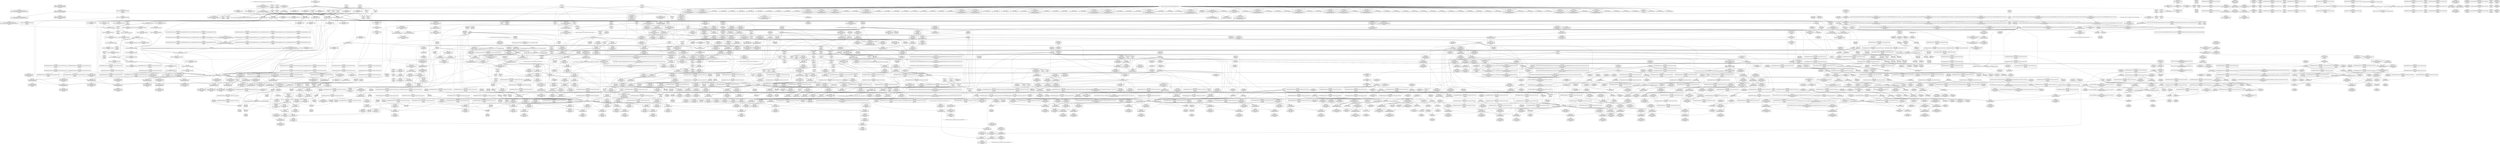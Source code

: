 digraph {
	CE0x4716c40 [shape=record,shape=Mrecord,label="{CE0x4716c40|GLOBAL:__llvm_gcov_global_state_pred307|Global_var:__llvm_gcov_global_state_pred307}"]
	CE0x471b8f0 [shape=record,shape=Mrecord,label="{CE0x471b8f0|__llvm_gcov_indirect_counter_increment:tmp3|*SummSink*}"]
	CE0x4704c90 [shape=record,shape=Mrecord,label="{CE0x4704c90|_call_void___llvm_gcov_indirect_counter_increment(i32*___llvm_gcov_global_state_pred307,_i64**_getelementptr_inbounds_(_5_x_i64*_,_5_x_i64*_*___llvm_gcda_edge_table306,_i64_0,_i64_1)),_!dbg_!27714|security/selinux/hooks.c,5204|*SummSource*}"]
	CE0x472ef30 [shape=record,shape=Mrecord,label="{CE0x472ef30|task_sid:bb|*SummSink*}"]
	CE0x4830240 [shape=record,shape=Mrecord,label="{CE0x4830240|__preempt_count_add:tmp3|*SummSource*}"]
	CE0x482f840 [shape=record,shape=Mrecord,label="{CE0x482f840|__rcu_read_unlock:bb|*SummSource*}"]
	CE0x4797ae0 [shape=record,shape=Mrecord,label="{CE0x4797ae0|rcu_read_lock:tmp21|include/linux/rcupdate.h,884}"]
	CE0x47c6c80 [shape=record,shape=Mrecord,label="{CE0x47c6c80|rcu_read_unlock:tmp1|*SummSink*}"]
	CE0x481e690 [shape=record,shape=Mrecord,label="{CE0x481e690|__preempt_count_sub:tmp7|./arch/x86/include/asm/preempt.h,78|*SummSource*}"]
	CE0x479ef20 [shape=record,shape=Mrecord,label="{CE0x479ef20|rcu_read_unlock:call3|include/linux/rcupdate.h,933|*SummSource*}"]
	CE0x47b52e0 [shape=record,shape=Mrecord,label="{CE0x47b52e0|cred_sid:sid|security/selinux/hooks.c,197}"]
	CE0x48379c0 [shape=record,shape=Mrecord,label="{CE0x48379c0|rcu_lock_acquire:tmp7|*SummSink*}"]
	CE0x4726b20 [shape=record,shape=Mrecord,label="{CE0x4726b20|i64*_getelementptr_inbounds_(_15_x_i64_,_15_x_i64_*___llvm_gcov_ctr305,_i64_0,_i64_13)|*Constant*|*SummSink*}"]
	CE0x4812f50 [shape=record,shape=Mrecord,label="{CE0x4812f50|i64_1|*Constant*}"]
	CE0x4713a80 [shape=record,shape=Mrecord,label="{CE0x4713a80|i64*_getelementptr_inbounds_(_15_x_i64_,_15_x_i64_*___llvm_gcov_ctr305,_i64_0,_i64_11)|*Constant*|*SummSource*}"]
	CE0x47ce6c0 [shape=record,shape=Mrecord,label="{CE0x47ce6c0|rcu_read_lock:tobool|include/linux/rcupdate.h,882|*SummSource*}"]
	CE0x48307f0 [shape=record,shape=Mrecord,label="{CE0x48307f0|__preempt_count_add:tmp2|*SummSink*}"]
	CE0x47b7730 [shape=record,shape=Mrecord,label="{CE0x47b7730|GLOBAL:lockdep_rcu_suspicious|*Constant*}"]
	CE0x47279d0 [shape=record,shape=Mrecord,label="{CE0x47279d0|selinux_msg_queue_msgctl:msq|Function::selinux_msg_queue_msgctl&Arg::msq::|*SummSink*}"]
	CE0x4727ec0 [shape=record,shape=Mrecord,label="{CE0x4727ec0|selinux_msg_queue_msgctl:q_perm|security/selinux/hooks.c,5219}"]
	CE0x47b5590 [shape=record,shape=Mrecord,label="{CE0x47b5590|current_sid:tmp13|security/selinux/hooks.c,218|*SummSink*}"]
	CE0x478e970 [shape=record,shape=Mrecord,label="{CE0x478e970|task_sid:tobool1|security/selinux/hooks.c,208|*SummSink*}"]
	CE0x4711ec0 [shape=record,shape=Mrecord,label="{CE0x4711ec0|avc_has_perm:tsid|Function::avc_has_perm&Arg::tsid::|*SummSink*}"]
	CE0x476c770 [shape=record,shape=Mrecord,label="{CE0x476c770|i64*_getelementptr_inbounds_(_2_x_i64_,_2_x_i64_*___llvm_gcov_ctr159,_i64_0,_i64_1)|*Constant*|*SummSource*}"]
	CE0x478bd60 [shape=record,shape=Mrecord,label="{CE0x478bd60|cred_sid:tmp4|*LoadInst*|security/selinux/hooks.c,196|*SummSink*}"]
	CE0x472afa0 [shape=record,shape=Mrecord,label="{CE0x472afa0|80:_i32,_112:_i8*,_:_CRE_8,9_}"]
	CE0x483e620 [shape=record,shape=Mrecord,label="{CE0x483e620|i64*_getelementptr_inbounds_(_4_x_i64_,_4_x_i64_*___llvm_gcov_ctr130,_i64_0,_i64_3)|*Constant*|*SummSink*}"]
	CE0x47cb800 [shape=record,shape=Mrecord,label="{CE0x47cb800|rcu_read_lock:tmp8|include/linux/rcupdate.h,882|*SummSink*}"]
	CE0x47a2530 [shape=record,shape=Mrecord,label="{CE0x47a2530|i64*_getelementptr_inbounds_(_11_x_i64_,_11_x_i64_*___llvm_gcov_ctr132,_i64_0,_i64_10)|*Constant*|*SummSource*}"]
	CE0x48366b0 [shape=record,shape=Mrecord,label="{CE0x48366b0|__preempt_count_add:tmp4|./arch/x86/include/asm/preempt.h,72|*SummSource*}"]
	CE0x4728f40 [shape=record,shape=Mrecord,label="{CE0x4728f40|80:_i32,_112:_i8*,_:_CRE_23,24_}"]
	CE0x4785c70 [shape=record,shape=Mrecord,label="{CE0x4785c70|_call_void_mcount()_#3|*SummSink*}"]
	CE0x4834230 [shape=record,shape=Mrecord,label="{CE0x4834230|_call_void_mcount()_#3}"]
	CE0x47041f0 [shape=record,shape=Mrecord,label="{CE0x47041f0|selinux_msg_queue_msgctl:tmp1|*SummSink*}"]
	CE0x46f3460 [shape=record,shape=Mrecord,label="{CE0x46f3460|_call_void_mcount()_#3|*SummSink*}"]
	CE0x471ced0 [shape=record,shape=Mrecord,label="{CE0x471ced0|i64**_getelementptr_inbounds_(_5_x_i64*_,_5_x_i64*_*___llvm_gcda_edge_table306,_i64_0,_i64_2)|*Constant*|*SummSource*}"]
	CE0x479d750 [shape=record,shape=Mrecord,label="{CE0x479d750|__preempt_count_add:val|Function::__preempt_count_add&Arg::val::|*SummSource*}"]
	CE0x481dfa0 [shape=record,shape=Mrecord,label="{CE0x481dfa0|rcu_lock_release:bb|*SummSource*}"]
	CE0x478e190 [shape=record,shape=Mrecord,label="{CE0x478e190|0:_i8,_:_GCMR_task_sid.__warned_internal_global_i8_0,_section_.data.unlikely_,_align_1:_elem_0:default:}"]
	CE0x472e300 [shape=record,shape=Mrecord,label="{CE0x472e300|rcu_read_lock:tmp1}"]
	CE0x48689c0 [shape=record,shape=Mrecord,label="{CE0x48689c0|_call_void_mcount()_#3|*SummSink*}"]
	CE0x4772da0 [shape=record,shape=Mrecord,label="{CE0x4772da0|i64*_getelementptr_inbounds_(_13_x_i64_,_13_x_i64_*___llvm_gcov_ctr126,_i64_0,_i64_1)|*Constant*|*SummSource*}"]
	CE0x46fcdd0 [shape=record,shape=Mrecord,label="{CE0x46fcdd0|selinux_msg_queue_msgctl:entry|*SummSink*}"]
	CE0x47ca170 [shape=record,shape=Mrecord,label="{CE0x47ca170|__rcu_read_lock:tmp|*SummSource*}"]
	CE0x470e4c0 [shape=record,shape=Mrecord,label="{CE0x470e4c0|_ret_i32_%retval.0,_!dbg_!27728|security/selinux/avc.c,775|*SummSource*}"]
	CE0x47c7030 [shape=record,shape=Mrecord,label="{CE0x47c7030|_ret_void,_!dbg_!27717|include/linux/rcupdate.h,240|*SummSource*}"]
	CE0x4726a70 [shape=record,shape=Mrecord,label="{CE0x4726a70|i64*_getelementptr_inbounds_(_15_x_i64_,_15_x_i64_*___llvm_gcov_ctr305,_i64_0,_i64_13)|*Constant*|*SummSource*}"]
	CE0x482f9f0 [shape=record,shape=Mrecord,label="{CE0x482f9f0|__rcu_read_unlock:tmp3|*SummSource*}"]
	CE0x47177f0 [shape=record,shape=Mrecord,label="{CE0x47177f0|ipc_has_perm:ad|security/selinux/hooks.c, 5128|*SummSource*}"]
	CE0x4793890 [shape=record,shape=Mrecord,label="{CE0x4793890|i64*_getelementptr_inbounds_(_11_x_i64_,_11_x_i64_*___llvm_gcov_ctr127,_i64_0,_i64_8)|*Constant*|*SummSink*}"]
	CE0x4726cf0 [shape=record,shape=Mrecord,label="{CE0x4726cf0|selinux_msg_queue_msgctl:tmp13|security/selinux/hooks.c,5219}"]
	CE0x4780530 [shape=record,shape=Mrecord,label="{CE0x4780530|current_sid:tmp24|security/selinux/hooks.c,220|*SummSource*}"]
	CE0x47973c0 [shape=record,shape=Mrecord,label="{CE0x47973c0|rcu_read_lock:tmp19|include/linux/rcupdate.h,882}"]
	CE0x47b39f0 [shape=record,shape=Mrecord,label="{CE0x47b39f0|i64*_getelementptr_inbounds_(_2_x_i64_,_2_x_i64_*___llvm_gcov_ctr131,_i64_0,_i64_0)|*Constant*|*SummSink*}"]
	CE0x478ec10 [shape=record,shape=Mrecord,label="{CE0x478ec10|cred_sid:tmp4|*LoadInst*|security/selinux/hooks.c,196|*SummSource*}"]
	CE0x47b49f0 [shape=record,shape=Mrecord,label="{CE0x47b49f0|current_sid:tmp13|security/selinux/hooks.c,218|*SummSource*}"]
	CE0x482c790 [shape=record,shape=Mrecord,label="{CE0x482c790|__preempt_count_sub:tmp5|./arch/x86/include/asm/preempt.h,77|*SummSource*}"]
	CE0x47aa9d0 [shape=record,shape=Mrecord,label="{CE0x47aa9d0|i8*_undef|*Constant*}"]
	CE0x47aca40 [shape=record,shape=Mrecord,label="{CE0x47aca40|_call_void_rcu_read_unlock()_#10,_!dbg_!27748|security/selinux/hooks.c,209|*SummSink*}"]
	CE0x4759a80 [shape=record,shape=Mrecord,label="{CE0x4759a80|task_sid:tmp21|security/selinux/hooks.c,208|*SummSink*}"]
	CE0x477d540 [shape=record,shape=Mrecord,label="{CE0x477d540|i64_6|*Constant*|*SummSource*}"]
	CE0x4766a80 [shape=record,shape=Mrecord,label="{CE0x4766a80|i64*_getelementptr_inbounds_(_2_x_i64_,_2_x_i64_*___llvm_gcov_ctr98,_i64_0,_i64_0)|*Constant*|*SummSink*}"]
	CE0x4723ec0 [shape=record,shape=Mrecord,label="{CE0x4723ec0|selinux_msg_queue_msgctl:tmp7|security/selinux/hooks.c,5210|*SummSink*}"]
	CE0x47ac220 [shape=record,shape=Mrecord,label="{CE0x47ac220|cred_sid:cred|Function::cred_sid&Arg::cred::}"]
	CE0x47681b0 [shape=record,shape=Mrecord,label="{CE0x47681b0|i64*_getelementptr_inbounds_(_2_x_i64_,_2_x_i64_*___llvm_gcov_ctr294,_i64_0,_i64_1)|*Constant*|*SummSource*}"]
	CE0x475c9f0 [shape=record,shape=Mrecord,label="{CE0x475c9f0|i64*_getelementptr_inbounds_(_4_x_i64_,_4_x_i64_*___llvm_gcov_ctr130,_i64_0,_i64_1)|*Constant*|*SummSink*}"]
	CE0x479bf30 [shape=record,shape=Mrecord,label="{CE0x479bf30|__preempt_count_add:tmp6|./arch/x86/include/asm/preempt.h,73}"]
	CE0x476e620 [shape=record,shape=Mrecord,label="{CE0x476e620|task_sid:tmp3}"]
	CE0x47b81d0 [shape=record,shape=Mrecord,label="{CE0x47b81d0|i8*_getelementptr_inbounds_(_45_x_i8_,_45_x_i8_*_.str12,_i32_0,_i32_0)|*Constant*|*SummSource*}"]
	CE0x4811b40 [shape=record,shape=Mrecord,label="{CE0x4811b40|_call_void___rcu_read_unlock()_#10,_!dbg_!27734|include/linux/rcupdate.h,937}"]
	CE0x47a3770 [shape=record,shape=Mrecord,label="{CE0x47a3770|task_sid:tmp11|security/selinux/hooks.c,208}"]
	CE0x472f520 [shape=record,shape=Mrecord,label="{CE0x472f520|ipc_has_perm:ipc_id|security/selinux/hooks.c,5134}"]
	CE0x476c090 [shape=record,shape=Mrecord,label="{CE0x476c090|_call_void_lockdep_rcu_suspicious(i8*_getelementptr_inbounds_(_25_x_i8_,_25_x_i8_*_.str3,_i32_0,_i32_0),_i32_208,_i8*_getelementptr_inbounds_(_41_x_i8_,_41_x_i8_*_.str44,_i32_0,_i32_0))_#10,_!dbg_!27732|security/selinux/hooks.c,208|*SummSink*}"]
	CE0x47a2e80 [shape=record,shape=Mrecord,label="{CE0x47a2e80|rcu_read_unlock:tmp22|include/linux/rcupdate.h,935|*SummSink*}"]
	CE0x4814100 [shape=record,shape=Mrecord,label="{CE0x4814100|rcu_lock_release:tmp5|include/linux/rcupdate.h,423|*SummSink*}"]
	CE0x481a730 [shape=record,shape=Mrecord,label="{CE0x481a730|__preempt_count_add:tmp1|*SummSink*}"]
	CE0x4763020 [shape=record,shape=Mrecord,label="{CE0x4763020|current_sid:tobool1|security/selinux/hooks.c,218|*SummSource*}"]
	CE0x4708460 [shape=record,shape=Mrecord,label="{CE0x4708460|i64**_getelementptr_inbounds_(_5_x_i64*_,_5_x_i64*_*___llvm_gcda_edge_table306,_i64_0,_i64_2)|*Constant*|*SummSink*}"]
	CE0x4785210 [shape=record,shape=Mrecord,label="{CE0x4785210|task_sid:real_cred|security/selinux/hooks.c,208|*SummSource*}"]
	CE0x482f670 [shape=record,shape=Mrecord,label="{CE0x482f670|i64*_getelementptr_inbounds_(_4_x_i64_,_4_x_i64_*___llvm_gcov_ctr130,_i64_0,_i64_2)|*Constant*}"]
	CE0x4810ff0 [shape=record,shape=Mrecord,label="{CE0x4810ff0|rcu_lock_release:entry|*SummSource*}"]
	CE0x474e450 [shape=record,shape=Mrecord,label="{CE0x474e450|80:_i32,_112:_i8*,_:_CRE_100,102_|*MultipleSource*|Function::selinux_msg_queue_msgctl&Arg::msq::|security/selinux/hooks.c,5219}"]
	CE0x47a88f0 [shape=record,shape=Mrecord,label="{CE0x47a88f0|rcu_read_unlock:tmp17|include/linux/rcupdate.h,933|*SummSource*}"]
	CE0x4729d80 [shape=record,shape=Mrecord,label="{CE0x4729d80|80:_i32,_112:_i8*,_:_CRE_35,36_}"]
	CE0x47bc8c0 [shape=record,shape=Mrecord,label="{CE0x47bc8c0|i32_78|*Constant*|*SummSource*}"]
	CE0x4785430 [shape=record,shape=Mrecord,label="{CE0x4785430|i64*_getelementptr_inbounds_(_11_x_i64_,_11_x_i64_*___llvm_gcov_ctr125,_i64_0,_i64_6)|*Constant*}"]
	CE0x48280b0 [shape=record,shape=Mrecord,label="{CE0x48280b0|__preempt_count_add:tmp1}"]
	CE0x47212b0 [shape=record,shape=Mrecord,label="{CE0x47212b0|selinux_msg_queue_msgctl:call|security/selinux/hooks.c,5204|*SummSink*}"]
	CE0x47b22a0 [shape=record,shape=Mrecord,label="{CE0x47b22a0|current_sid:do.end|*SummSource*}"]
	CE0x47c31b0 [shape=record,shape=Mrecord,label="{CE0x47c31b0|rcu_read_lock:bb|*SummSink*}"]
	CE0x472cb20 [shape=record,shape=Mrecord,label="{CE0x472cb20|ipc_has_perm:tmp6|*LoadInst*|security/selinux/hooks.c,5134|*SummSink*}"]
	CE0x47b86e0 [shape=record,shape=Mrecord,label="{CE0x47b86e0|i64*_getelementptr_inbounds_(_11_x_i64_,_11_x_i64_*___llvm_gcov_ctr125,_i64_0,_i64_9)|*Constant*|*SummSource*}"]
	CE0x472a4a0 [shape=record,shape=Mrecord,label="{CE0x472a4a0|80:_i32,_112:_i8*,_:_CRE_41,42_}"]
	CE0x478b230 [shape=record,shape=Mrecord,label="{CE0x478b230|i64*_getelementptr_inbounds_(_11_x_i64_,_11_x_i64_*___llvm_gcov_ctr125,_i64_0,_i64_8)|*Constant*|*SummSink*}"]
	CE0x4787d50 [shape=record,shape=Mrecord,label="{CE0x4787d50|rcu_lock_acquire:map|Function::rcu_lock_acquire&Arg::map::}"]
	CE0x47c5c10 [shape=record,shape=Mrecord,label="{CE0x47c5c10|_call_void_mcount()_#3|*SummSource*}"]
	CE0x48392c0 [shape=record,shape=Mrecord,label="{CE0x48392c0|rcu_lock_release:indirectgoto|*SummSink*}"]
	CE0x4772860 [shape=record,shape=Mrecord,label="{CE0x4772860|task_sid:tmp5|security/selinux/hooks.c,208}"]
	CE0x474d450 [shape=record,shape=Mrecord,label="{CE0x474d450|80:_i32,_112:_i8*,_:_CRE_70,71_}"]
	CE0x471b500 [shape=record,shape=Mrecord,label="{CE0x471b500|__llvm_gcov_indirect_counter_increment:tmp5}"]
	CE0x47642b0 [shape=record,shape=Mrecord,label="{CE0x47642b0|rcu_read_lock:entry}"]
	CE0x4782c30 [shape=record,shape=Mrecord,label="{CE0x4782c30|ipc_has_perm:tmp7|security/selinux/hooks.c,5136|*SummSink*}"]
	CE0x4763dc0 [shape=record,shape=Mrecord,label="{CE0x4763dc0|task_sid:tobool|security/selinux/hooks.c,208}"]
	CE0x481ace0 [shape=record,shape=Mrecord,label="{CE0x481ace0|__preempt_count_sub:bb}"]
	CE0x4815890 [shape=record,shape=Mrecord,label="{CE0x4815890|_call_void___preempt_count_sub(i32_1)_#10,_!dbg_!27715|include/linux/rcupdate.h,244|*SummSource*}"]
	CE0x472ad40 [shape=record,shape=Mrecord,label="{CE0x472ad40|80:_i32,_112:_i8*,_:_CRE_6,7_}"]
	CE0x4772c80 [shape=record,shape=Mrecord,label="{CE0x4772c80|_call_void_mcount()_#3}"]
	CE0x47b4540 [shape=record,shape=Mrecord,label="{CE0x47b4540|_ret_void,_!dbg_!27719|./arch/x86/include/asm/preempt.h,73|*SummSink*}"]
	CE0x478a9d0 [shape=record,shape=Mrecord,label="{CE0x478a9d0|task_sid:tmp1|*SummSink*}"]
	CE0x483eb50 [shape=record,shape=Mrecord,label="{CE0x483eb50|rcu_lock_acquire:tmp7}"]
	CE0x47298c0 [shape=record,shape=Mrecord,label="{CE0x47298c0|80:_i32,_112:_i8*,_:_CRE_31,32_}"]
	CE0x481e7f0 [shape=record,shape=Mrecord,label="{CE0x481e7f0|__preempt_count_sub:tmp7|./arch/x86/include/asm/preempt.h,78|*SummSink*}"]
	CE0x47ac4b0 [shape=record,shape=Mrecord,label="{CE0x47ac4b0|cred_sid:cred|Function::cred_sid&Arg::cred::|*SummSink*}"]
	CE0x4799020 [shape=record,shape=Mrecord,label="{CE0x4799020|cred_sid:bb|*SummSource*}"]
	CE0x4778520 [shape=record,shape=Mrecord,label="{CE0x4778520|i8_4|*Constant*}"]
	CE0x4717570 [shape=record,shape=Mrecord,label="{CE0x4717570|ipc_has_perm:ad|security/selinux/hooks.c, 5128}"]
	CE0x4729400 [shape=record,shape=Mrecord,label="{CE0x4729400|80:_i32,_112:_i8*,_:_CRE_27,28_}"]
	CE0x47096a0 [shape=record,shape=Mrecord,label="{CE0x47096a0|selinux_msg_queue_msgctl:tmp3|security/selinux/hooks.c,5204|*SummSink*}"]
	CE0x474b3e0 [shape=record,shape=Mrecord,label="{CE0x474b3e0|ipc_has_perm:tmp5|security/selinux/hooks.c,5131}"]
	CE0x47be650 [shape=record,shape=Mrecord,label="{CE0x47be650|current_sid:tmp22|security/selinux/hooks.c,218|*SummSource*}"]
	CE0x47c32c0 [shape=record,shape=Mrecord,label="{CE0x47c32c0|i64*_getelementptr_inbounds_(_11_x_i64_,_11_x_i64_*___llvm_gcov_ctr127,_i64_0,_i64_0)|*Constant*}"]
	CE0x472ae70 [shape=record,shape=Mrecord,label="{CE0x472ae70|80:_i32,_112:_i8*,_:_CRE_7,8_}"]
	CE0x4774360 [shape=record,shape=Mrecord,label="{CE0x4774360|task_sid:tmp11|security/selinux/hooks.c,208|*SummSource*}"]
	CE0x47b4190 [shape=record,shape=Mrecord,label="{CE0x47b4190|rcu_read_unlock:tmp14|include/linux/rcupdate.h,933|*SummSink*}"]
	CE0x470ab00 [shape=record,shape=Mrecord,label="{CE0x470ab00|_call_void_mcount()_#3|*SummSink*}"]
	CE0x4728400 [shape=record,shape=Mrecord,label="{CE0x4728400|80:_i32,_112:_i8*,_:_CRE_1,2_}"]
	CE0x470db60 [shape=record,shape=Mrecord,label="{CE0x470db60|avc_has_perm:requested|Function::avc_has_perm&Arg::requested::|*SummSink*}"]
	CE0x4725f80 [shape=record,shape=Mrecord,label="{CE0x4725f80|i32_68|*Constant*}"]
	CE0x47ac910 [shape=record,shape=Mrecord,label="{CE0x47ac910|_ret_i32_%tmp6,_!dbg_!27716|security/selinux/hooks.c,197|*SummSink*}"]
	CE0x47a3250 [shape=record,shape=Mrecord,label="{CE0x47a3250|_call_void_rcu_lock_release(%struct.lockdep_map*_rcu_lock_map)_#10,_!dbg_!27733|include/linux/rcupdate.h,935}"]
	CE0x4706330 [shape=record,shape=Mrecord,label="{CE0x4706330|i64*_getelementptr_inbounds_(_2_x_i64_,_2_x_i64_*___llvm_gcov_ctr159,_i64_0,_i64_0)|*Constant*|*SummSink*}"]
	CE0x470a120 [shape=record,shape=Mrecord,label="{CE0x470a120|selinux_msg_queue_msgctl:sw.default|*SummSink*}"]
	CE0x477aae0 [shape=record,shape=Mrecord,label="{CE0x477aae0|rcu_read_lock:tmp3}"]
	CE0x477e940 [shape=record,shape=Mrecord,label="{CE0x477e940|%struct.task_struct*_(%struct.task_struct**)*_asm_movq_%gs:$_1:P_,$0_,_r,im,_dirflag_,_fpsr_,_flags_|*SummSource*}"]
	CE0x47b9410 [shape=record,shape=Mrecord,label="{CE0x47b9410|current_sid:tmp18|security/selinux/hooks.c,218|*SummSink*}"]
	CE0x4729fe0 [shape=record,shape=Mrecord,label="{CE0x4729fe0|80:_i32,_112:_i8*,_:_CRE_37,38_}"]
	CE0x4750040 [shape=record,shape=Mrecord,label="{CE0x4750040|80:_i32,_112:_i8*,_:_CRE_208,216_|*MultipleSource*|Function::selinux_msg_queue_msgctl&Arg::msq::|security/selinux/hooks.c,5219}"]
	CE0x47a25e0 [shape=record,shape=Mrecord,label="{CE0x47a25e0|i64*_getelementptr_inbounds_(_11_x_i64_,_11_x_i64_*___llvm_gcov_ctr132,_i64_0,_i64_10)|*Constant*|*SummSink*}"]
	"CONST[source:2(external),value:2(dynamic)][purpose:{subject}][SrcIdx:10]"
	CE0x47cc860 [shape=record,shape=Mrecord,label="{CE0x47cc860|rcu_read_lock:tmp10|include/linux/rcupdate.h,882|*SummSource*}"]
	CE0x47099e0 [shape=record,shape=Mrecord,label="{CE0x47099e0|i64*_getelementptr_inbounds_(_15_x_i64_,_15_x_i64_*___llvm_gcov_ctr305,_i64_0,_i64_0)|*Constant*|*SummSource*}"]
	CE0x4810e50 [shape=record,shape=Mrecord,label="{CE0x4810e50|GLOBAL:rcu_lock_release|*Constant*|*SummSource*}"]
	CE0x4778670 [shape=record,shape=Mrecord,label="{CE0x4778670|i8_4|*Constant*|*SummSource*}"]
	CE0x478dad0 [shape=record,shape=Mrecord,label="{CE0x478dad0|i64*_getelementptr_inbounds_(_13_x_i64_,_13_x_i64_*___llvm_gcov_ctr126,_i64_0,_i64_0)|*Constant*|*SummSource*}"]
	CE0x47c9940 [shape=record,shape=Mrecord,label="{CE0x47c9940|_call_void_asm_sideeffect_,_memory_,_dirflag_,_fpsr_,_flags_()_#3,_!dbg_!27714,_!srcloc_!27715|include/linux/rcupdate.h,239|*SummSink*}"]
	CE0x4773e00 [shape=record,shape=Mrecord,label="{CE0x4773e00|i64*_getelementptr_inbounds_(_2_x_i64_,_2_x_i64_*___llvm_gcov_ctr131,_i64_0,_i64_1)|*Constant*}"]
	CE0x475e7a0 [shape=record,shape=Mrecord,label="{CE0x475e7a0|i64*_getelementptr_inbounds_(_4_x_i64_,_4_x_i64_*___llvm_gcov_ctr128,_i64_0,_i64_3)|*Constant*|*SummSource*}"]
	CE0x478f180 [shape=record,shape=Mrecord,label="{CE0x478f180|i64_4|*Constant*|*SummSink*}"]
	CE0x4724920 [shape=record,shape=Mrecord,label="{CE0x4724920|task_has_system:call1|security/selinux/hooks.c,1594}"]
	CE0x48643a0 [shape=record,shape=Mrecord,label="{CE0x48643a0|i64*_getelementptr_inbounds_(_4_x_i64_,_4_x_i64_*___llvm_gcov_ctr135,_i64_0,_i64_0)|*Constant*|*SummSource*}"]
	CE0x47b8870 [shape=record,shape=Mrecord,label="{CE0x47b8870|i64*_getelementptr_inbounds_(_11_x_i64_,_11_x_i64_*___llvm_gcov_ctr125,_i64_0,_i64_9)|*Constant*|*SummSink*}"]
	CE0x47917c0 [shape=record,shape=Mrecord,label="{CE0x47917c0|rcu_read_unlock:tmp11|include/linux/rcupdate.h,933}"]
	CE0x481b7b0 [shape=record,shape=Mrecord,label="{CE0x481b7b0|__preempt_count_add:bb|*SummSource*}"]
	CE0x4725570 [shape=record,shape=Mrecord,label="{CE0x4725570|selinux_msg_queue_msgctl:tmp11|security/selinux/hooks.c,5216|*SummSink*}"]
	CE0x4829590 [shape=record,shape=Mrecord,label="{CE0x4829590|i64*_getelementptr_inbounds_(_4_x_i64_,_4_x_i64_*___llvm_gcov_ctr134,_i64_0,_i64_0)|*Constant*|*SummSink*}"]
	CE0x4726160 [shape=record,shape=Mrecord,label="{CE0x4726160|selinux_msg_queue_msgctl:perms.0}"]
	CE0x476a2d0 [shape=record,shape=Mrecord,label="{CE0x476a2d0|task_sid:tmp|*SummSource*}"]
	CE0x47c7f20 [shape=record,shape=Mrecord,label="{CE0x47c7f20|rcu_read_unlock:tmp2}"]
	CE0x476a3f0 [shape=record,shape=Mrecord,label="{CE0x476a3f0|task_has_system:tmp1}"]
	CE0x47732e0 [shape=record,shape=Mrecord,label="{CE0x47732e0|current_sid:tmp8|security/selinux/hooks.c,218}"]
	CE0x4830380 [shape=record,shape=Mrecord,label="{CE0x4830380|i64*_getelementptr_inbounds_(_4_x_i64_,_4_x_i64_*___llvm_gcov_ctr134,_i64_0,_i64_2)|*Constant*|*SummSource*}"]
	CE0x475a910 [shape=record,shape=Mrecord,label="{CE0x475a910|__rcu_read_lock:tmp2|*SummSource*}"]
	CE0x4829400 [shape=record,shape=Mrecord,label="{CE0x4829400|__preempt_count_sub:do.end|*SummSource*}"]
	CE0x470e280 [shape=record,shape=Mrecord,label="{CE0x470e280|avc_has_perm:auditdata|Function::avc_has_perm&Arg::auditdata::}"]
	CE0x4760070 [shape=record,shape=Mrecord,label="{CE0x4760070|rcu_lock_acquire:tmp4|include/linux/rcupdate.h,418|*SummSink*}"]
	CE0x4812ee0 [shape=record,shape=Mrecord,label="{CE0x4812ee0|i64*_getelementptr_inbounds_(_2_x_i64_,_2_x_i64_*___llvm_gcov_ctr98,_i64_0,_i64_0)|*Constant*}"]
	CE0x46f47a0 [shape=record,shape=Mrecord,label="{CE0x46f47a0|i64*_getelementptr_inbounds_(_15_x_i64_,_15_x_i64_*___llvm_gcov_ctr305,_i64_0,_i64_9)|*Constant*|*SummSink*}"]
	CE0x4705de0 [shape=record,shape=Mrecord,label="{CE0x4705de0|i32_3|*Constant*|*SummSink*}"]
	CE0x47bafa0 [shape=record,shape=Mrecord,label="{CE0x47bafa0|i64*_getelementptr_inbounds_(_11_x_i64_,_11_x_i64_*___llvm_gcov_ctr125,_i64_0,_i64_10)|*Constant*}"]
	CE0x47c7650 [shape=record,shape=Mrecord,label="{CE0x47c7650|i64_0|*Constant*}"]
	CE0x471f2e0 [shape=record,shape=Mrecord,label="{CE0x471f2e0|__llvm_gcov_indirect_counter_increment:tmp|*SummSource*}"]
	CE0x474f2f0 [shape=record,shape=Mrecord,label="{CE0x474f2f0|80:_i32,_112:_i8*,_:_CRE_160,168_|*MultipleSource*|Function::selinux_msg_queue_msgctl&Arg::msq::|security/selinux/hooks.c,5219}"]
	CE0x48519d0 [shape=record,shape=Mrecord,label="{CE0x48519d0|__preempt_count_sub:tmp3}"]
	CE0x475bb30 [shape=record,shape=Mrecord,label="{CE0x475bb30|rcu_read_unlock:tmp4|include/linux/rcupdate.h,933}"]
	CE0x4775470 [shape=record,shape=Mrecord,label="{CE0x4775470|current_sid:tmp4|security/selinux/hooks.c,218}"]
	CE0x4818c30 [shape=record,shape=Mrecord,label="{CE0x4818c30|%struct.lockdep_map*_null|*Constant*}"]
	CE0x4753560 [shape=record,shape=Mrecord,label="{CE0x4753560|_ret_i32_%retval.0,_!dbg_!27731|security/selinux/hooks.c,5221|*SummSource*}"]
	CE0x47c46f0 [shape=record,shape=Mrecord,label="{CE0x47c46f0|rcu_read_lock:do.body|*SummSink*}"]
	"CONST[source:0(mediator),value:0(static)][purpose:{operation}][SrcIdx:9]"
	CE0x476c8a0 [shape=record,shape=Mrecord,label="{CE0x476c8a0|i64*_getelementptr_inbounds_(_2_x_i64_,_2_x_i64_*___llvm_gcov_ctr159,_i64_0,_i64_1)|*Constant*|*SummSink*}"]
	CE0x476b5c0 [shape=record,shape=Mrecord,label="{CE0x476b5c0|task_sid:tmp8|security/selinux/hooks.c,208|*SummSource*}"]
	CE0x4794550 [shape=record,shape=Mrecord,label="{CE0x4794550|i32_883|*Constant*}"]
	CE0x47bb510 [shape=record,shape=Mrecord,label="{CE0x47bb510|current_sid:tmp20|security/selinux/hooks.c,218}"]
	CE0x474cd30 [shape=record,shape=Mrecord,label="{CE0x474cd30|80:_i32,_112:_i8*,_:_CRE_64,65_}"]
	CE0x471a8f0 [shape=record,shape=Mrecord,label="{CE0x471a8f0|i64**_getelementptr_inbounds_(_5_x_i64*_,_5_x_i64*_*___llvm_gcda_edge_table306,_i64_0,_i64_1)|*Constant*|*SummSource*}"]
	CE0x4721180 [shape=record,shape=Mrecord,label="{CE0x4721180|selinux_msg_queue_msgctl:call|security/selinux/hooks.c,5204|*SummSource*}"]
	CE0x47bdc80 [shape=record,shape=Mrecord,label="{CE0x47bdc80|current_sid:security|security/selinux/hooks.c,218|*SummSource*}"]
	CE0x4793ab0 [shape=record,shape=Mrecord,label="{CE0x4793ab0|i8*_getelementptr_inbounds_(_25_x_i8_,_25_x_i8_*_.str45,_i32_0,_i32_0)|*Constant*}"]
	CE0x4771bc0 [shape=record,shape=Mrecord,label="{CE0x4771bc0|i64_2|*Constant*}"]
	CE0x47ba480 [shape=record,shape=Mrecord,label="{CE0x47ba480|i32_218|*Constant*|*SummSource*}"]
	CE0x4811450 [shape=record,shape=Mrecord,label="{CE0x4811450|rcu_lock_release:map|Function::rcu_lock_release&Arg::map::|*SummSink*}"]
	CE0x47567c0 [shape=record,shape=Mrecord,label="{CE0x47567c0|i8*_getelementptr_inbounds_(_41_x_i8_,_41_x_i8_*_.str44,_i32_0,_i32_0)|*Constant*|*SummSink*}"]
	CE0x4714df0 [shape=record,shape=Mrecord,label="{CE0x4714df0|i8*_getelementptr_inbounds_(_25_x_i8_,_25_x_i8_*_.str3,_i32_0,_i32_0)|*Constant*|*SummSink*}"]
	CE0x47caaa0 [shape=record,shape=Mrecord,label="{CE0x47caaa0|GLOBAL:rcu_read_lock.__warned|Global_var:rcu_read_lock.__warned|*SummSource*}"]
	CE0x474d6b0 [shape=record,shape=Mrecord,label="{CE0x474d6b0|selinux_msg_queue_msgctl:call5|security/selinux/hooks.c,5219}"]
	CE0x4729c50 [shape=record,shape=Mrecord,label="{CE0x4729c50|80:_i32,_112:_i8*,_:_CRE_34,35_}"]
	CE0x470bf60 [shape=record,shape=Mrecord,label="{CE0x470bf60|GLOBAL:get_current|*Constant*|*SummSource*}"]
	CE0x477d000 [shape=record,shape=Mrecord,label="{CE0x477d000|task_sid:tobool4|security/selinux/hooks.c,208|*SummSink*}"]
	CE0x47bccb0 [shape=record,shape=Mrecord,label="{CE0x47bccb0|current_sid:tmp21|security/selinux/hooks.c,218}"]
	CE0x46f39e0 [shape=record,shape=Mrecord,label="{CE0x46f39e0|task_sid:if.end|*SummSink*}"]
	CE0x4708b60 [shape=record,shape=Mrecord,label="{CE0x4708b60|GLOBAL:task_has_system|*Constant*}"]
	CE0x479a5b0 [shape=record,shape=Mrecord,label="{CE0x479a5b0|_call_void_lock_acquire(%struct.lockdep_map*_%map,_i32_0,_i32_0,_i32_2,_i32_0,_%struct.lockdep_map*_null,_i64_ptrtoint_(i8*_blockaddress(_rcu_lock_acquire,_%__here)_to_i64))_#10,_!dbg_!27716|include/linux/rcupdate.h,418}"]
	CE0x47b9cd0 [shape=record,shape=Mrecord,label="{CE0x47b9cd0|current_sid:tmp16|security/selinux/hooks.c,218|*SummSource*}"]
	CE0x4710280 [shape=record,shape=Mrecord,label="{CE0x4710280|80:_i32,_112:_i8*,_:_CRE_52,53_}"]
	CE0x470cd70 [shape=record,shape=Mrecord,label="{CE0x470cd70|_call_void___llvm_gcov_indirect_counter_increment(i32*___llvm_gcov_global_state_pred307,_i64**_getelementptr_inbounds_(_5_x_i64*_,_5_x_i64*_*___llvm_gcda_edge_table306,_i64_0,_i64_3)),_!dbg_!27721|security/selinux/hooks.c,5210}"]
	CE0x4764030 [shape=record,shape=Mrecord,label="{CE0x4764030|current_sid:tmp6|security/selinux/hooks.c,218|*SummSink*}"]
	CE0x47a0160 [shape=record,shape=Mrecord,label="{CE0x47a0160|_call_void_asm_addl_$1,_%gs:$0_,_*m,ri,*m,_dirflag_,_fpsr_,_flags_(i32*___preempt_count,_i32_%val,_i32*___preempt_count)_#3,_!dbg_!27714,_!srcloc_!27717|./arch/x86/include/asm/preempt.h,72}"]
	CE0x472cc00 [shape=record,shape=Mrecord,label="{CE0x472cc00|ipc_has_perm:u|security/selinux/hooks.c,5134}"]
	CE0x4711430 [shape=record,shape=Mrecord,label="{CE0x4711430|current_sid:bb|*SummSink*}"]
	CE0x471abe0 [shape=record,shape=Mrecord,label="{CE0x471abe0|i64**_getelementptr_inbounds_(_5_x_i64*_,_5_x_i64*_*___llvm_gcda_edge_table306,_i64_0,_i64_1)|*Constant*|*SummSink*}"]
	CE0x4704530 [shape=record,shape=Mrecord,label="{CE0x4704530|task_sid:task|Function::task_sid&Arg::task::|*SummSink*}"]
	CE0x485bb70 [shape=record,shape=Mrecord,label="{CE0x485bb70|i64_1|*Constant*}"]
	CE0x4718b10 [shape=record,shape=Mrecord,label="{CE0x4718b10|selinux_msg_queue_msgctl:tmp3|security/selinux/hooks.c,5204}"]
	CE0x4810800 [shape=record,shape=Mrecord,label="{CE0x4810800|rcu_lock_release:entry}"]
	CE0x46f3090 [shape=record,shape=Mrecord,label="{CE0x46f3090|__llvm_gcov_indirect_counter_increment:pred|*SummSink*}"]
	CE0x47885e0 [shape=record,shape=Mrecord,label="{CE0x47885e0|task_sid:tmp4|*LoadInst*|security/selinux/hooks.c,208}"]
	CE0x4797610 [shape=record,shape=Mrecord,label="{CE0x4797610|rcu_read_lock:tmp20|include/linux/rcupdate.h,882}"]
	CE0x4764bc0 [shape=record,shape=Mrecord,label="{CE0x4764bc0|task_sid:tmp12|security/selinux/hooks.c,208|*SummSource*}"]
	CE0x47ab170 [shape=record,shape=Mrecord,label="{CE0x47ab170|__rcu_read_unlock:do.end|*SummSource*}"]
	CE0x4750570 [shape=record,shape=Mrecord,label="{CE0x4750570|GLOBAL:ipc_has_perm|*Constant*}"]
	CE0x47ba810 [shape=record,shape=Mrecord,label="{CE0x47ba810|_call_void_lockdep_rcu_suspicious(i8*_getelementptr_inbounds_(_25_x_i8_,_25_x_i8_*_.str3,_i32_0,_i32_0),_i32_218,_i8*_getelementptr_inbounds_(_45_x_i8_,_45_x_i8_*_.str12,_i32_0,_i32_0))_#10,_!dbg_!27727|security/selinux/hooks.c,218|*SummSink*}"]
	CE0x47a93a0 [shape=record,shape=Mrecord,label="{CE0x47a93a0|_call_void_lockdep_rcu_suspicious(i8*_getelementptr_inbounds_(_25_x_i8_,_25_x_i8_*_.str45,_i32_0,_i32_0),_i32_934,_i8*_getelementptr_inbounds_(_44_x_i8_,_44_x_i8_*_.str47,_i32_0,_i32_0))_#10,_!dbg_!27726|include/linux/rcupdate.h,933|*SummSource*}"]
	CE0x47871d0 [shape=record,shape=Mrecord,label="{CE0x47871d0|ipc_has_perm:bb|*SummSink*}"]
	CE0x4772b80 [shape=record,shape=Mrecord,label="{CE0x4772b80|current_sid:tmp3|*SummSink*}"]
	CE0x481af10 [shape=record,shape=Mrecord,label="{CE0x481af10|__preempt_count_sub:bb|*SummSink*}"]
	CE0x4819000 [shape=record,shape=Mrecord,label="{CE0x4819000|_call_void_mcount()_#3|*SummSink*}"]
	CE0x4814780 [shape=record,shape=Mrecord,label="{CE0x4814780|i32_1|*Constant*}"]
	"CONST[source:0(mediator),value:2(dynamic)][purpose:{object}][SnkIdx:2]"
	CE0x4786890 [shape=record,shape=Mrecord,label="{CE0x4786890|current_sid:tmp1|*SummSink*}"]
	CE0x475b030 [shape=record,shape=Mrecord,label="{CE0x475b030|rcu_lock_acquire:__here}"]
	CE0x475a3f0 [shape=record,shape=Mrecord,label="{CE0x475a3f0|rcu_read_unlock:tmp5|include/linux/rcupdate.h,933|*SummSink*}"]
	CE0x47cb5e0 [shape=record,shape=Mrecord,label="{CE0x47cb5e0|rcu_read_lock:tobool1|include/linux/rcupdate.h,882}"]
	CE0x4816f00 [shape=record,shape=Mrecord,label="{CE0x4816f00|__rcu_read_lock:tmp4|include/linux/rcupdate.h,239}"]
	CE0x4719a20 [shape=record,shape=Mrecord,label="{CE0x4719a20|i32_1|*Constant*|*SummSink*}"]
	CE0x4766490 [shape=record,shape=Mrecord,label="{CE0x4766490|i64*_getelementptr_inbounds_(_2_x_i64_,_2_x_i64_*___llvm_gcov_ctr294,_i64_0,_i64_0)|*Constant*|*SummSource*}"]
	CE0x47ab300 [shape=record,shape=Mrecord,label="{CE0x47ab300|_ret_void,_!dbg_!27720|./arch/x86/include/asm/preempt.h,78|*SummSource*}"]
	CE0x47c6250 [shape=record,shape=Mrecord,label="{CE0x47c6250|cred_sid:tmp6|security/selinux/hooks.c,197}"]
	CE0x4728a80 [shape=record,shape=Mrecord,label="{CE0x4728a80|80:_i32,_112:_i8*,_:_CRE_19,20_}"]
	CE0x4790490 [shape=record,shape=Mrecord,label="{CE0x4790490|i64*_getelementptr_inbounds_(_11_x_i64_,_11_x_i64_*___llvm_gcov_ctr125,_i64_0,_i64_0)|*Constant*}"]
	CE0x472fb30 [shape=record,shape=Mrecord,label="{CE0x472fb30|ipc_has_perm:ipc_id|security/selinux/hooks.c,5134|*SummSource*}"]
	CE0x47ce940 [shape=record,shape=Mrecord,label="{CE0x47ce940|i64_2|*Constant*}"]
	CE0x471bdf0 [shape=record,shape=Mrecord,label="{CE0x471bdf0|i64_1|*Constant*}"]
	CE0x47af650 [shape=record,shape=Mrecord,label="{CE0x47af650|rcu_read_unlock:call3|include/linux/rcupdate.h,933}"]
	CE0x4722ed0 [shape=record,shape=Mrecord,label="{CE0x4722ed0|rcu_read_unlock:tmp15|include/linux/rcupdate.h,933|*SummSink*}"]
	CE0x4776560 [shape=record,shape=Mrecord,label="{CE0x4776560|cred_sid:tmp2|*SummSource*}"]
	CE0x470a190 [shape=record,shape=Mrecord,label="{CE0x470a190|selinux_msg_queue_msgctl:sw.bb4}"]
	CE0x483de40 [shape=record,shape=Mrecord,label="{CE0x483de40|i64_ptrtoint_(i8*_blockaddress(_rcu_lock_acquire,_%__here)_to_i64)|*Constant*|*SummSink*}"]
	CE0x46f3c90 [shape=record,shape=Mrecord,label="{CE0x46f3c90|task_sid:do.end6|*SummSink*}"]
	CE0x4836720 [shape=record,shape=Mrecord,label="{CE0x4836720|__preempt_count_add:tmp4|./arch/x86/include/asm/preempt.h,72|*SummSink*}"]
	CE0x4829630 [shape=record,shape=Mrecord,label="{CE0x4829630|__rcu_read_unlock:tmp}"]
	CE0x4868350 [shape=record,shape=Mrecord,label="{CE0x4868350|__preempt_count_add:bb}"]
	CE0x4759ee0 [shape=record,shape=Mrecord,label="{CE0x4759ee0|i64*_getelementptr_inbounds_(_13_x_i64_,_13_x_i64_*___llvm_gcov_ctr126,_i64_0,_i64_10)|*Constant*}"]
	CE0x4771680 [shape=record,shape=Mrecord,label="{CE0x4771680|task_sid:tmp7|security/selinux/hooks.c,208}"]
	CE0x4820c20 [shape=record,shape=Mrecord,label="{CE0x4820c20|_call_void_mcount()_#3}"]
	CE0x479e4c0 [shape=record,shape=Mrecord,label="{CE0x479e4c0|i64*_getelementptr_inbounds_(_4_x_i64_,_4_x_i64_*___llvm_gcov_ctr130,_i64_0,_i64_2)|*Constant*|*SummSink*}"]
	CE0x474c4e0 [shape=record,shape=Mrecord,label="{CE0x474c4e0|80:_i32,_112:_i8*,_:_CRE_57,58_}"]
	CE0x47b0ed0 [shape=record,shape=Mrecord,label="{CE0x47b0ed0|rcu_read_lock:tmp1|*SummSink*}"]
	CE0x47773a0 [shape=record,shape=Mrecord,label="{CE0x47773a0|%struct.task_struct*_(%struct.task_struct**)*_asm_movq_%gs:$_1:P_,$0_,_r,im,_dirflag_,_fpsr_,_flags_}"]
	CE0x47aa200 [shape=record,shape=Mrecord,label="{CE0x47aa200|i64*_getelementptr_inbounds_(_4_x_i64_,_4_x_i64_*___llvm_gcov_ctr133,_i64_0,_i64_3)|*Constant*|*SummSource*}"]
	CE0x4772720 [shape=record,shape=Mrecord,label="{CE0x4772720|task_sid:tmp6|security/selinux/hooks.c,208|*SummSource*}"]
	CE0x4763bf0 [shape=record,shape=Mrecord,label="{CE0x4763bf0|task_sid:call|security/selinux/hooks.c,208|*SummSink*}"]
	CE0x478f980 [shape=record,shape=Mrecord,label="{CE0x478f980|task_sid:tmp9|security/selinux/hooks.c,208|*SummSink*}"]
	CE0x47812a0 [shape=record,shape=Mrecord,label="{CE0x47812a0|ipc_has_perm:security|security/selinux/hooks.c,5131|*SummSink*}"]
	CE0x47c5690 [shape=record,shape=Mrecord,label="{CE0x47c5690|rcu_read_lock:land.lhs.true}"]
	CE0x4704ba0 [shape=record,shape=Mrecord,label="{CE0x4704ba0|i64*_getelementptr_inbounds_(_2_x_i64_,_2_x_i64_*___llvm_gcov_ctr98,_i64_0,_i64_0)|*Constant*|*SummSource*}"]
	CE0x477d100 [shape=record,shape=Mrecord,label="{CE0x477d100|i64_7|*Constant*|*SummSource*}"]
	CE0x478af80 [shape=record,shape=Mrecord,label="{CE0x478af80|i1_true|*Constant*|*SummSource*}"]
	CE0x4760000 [shape=record,shape=Mrecord,label="{CE0x4760000|rcu_lock_acquire:tmp4|include/linux/rcupdate.h,418|*SummSource*}"]
	CE0x47877b0 [shape=record,shape=Mrecord,label="{CE0x47877b0|ipc_has_perm:bb|*SummSource*}"]
	CE0x471c330 [shape=record,shape=Mrecord,label="{CE0x471c330|get_current:bb}"]
	CE0x472c730 [shape=record,shape=Mrecord,label="{CE0x472c730|ipc_has_perm:tmp6|*LoadInst*|security/selinux/hooks.c,5134}"]
	CE0x470e0e0 [shape=record,shape=Mrecord,label="{CE0x470e0e0|_ret_i32_%retval.0,_!dbg_!27728|security/selinux/avc.c,775}"]
	CE0x482b160 [shape=record,shape=Mrecord,label="{CE0x482b160|i64*_getelementptr_inbounds_(_4_x_i64_,_4_x_i64_*___llvm_gcov_ctr129,_i64_0,_i64_1)|*Constant*|*SummSink*}"]
	CE0x470e970 [shape=record,shape=Mrecord,label="{CE0x470e970|0:_i64*,_array:_GCR___llvm_gcda_edge_table306_internal_unnamed_addr_constant_5_x_i64*_i64*_getelementptr_inbounds_(_15_x_i64_,_15_x_i64_*___llvm_gcov_ctr305,_i64_0,_i64_1),_i64*_getelementptr_inbounds_(_15_x_i64_,_15_x_i64_*___llvm_gcov_ctr305,_i64_0,_i64_3),_i64*_getelementptr_inbounds_(_15_x_i64_,_15_x_i64_*___llvm_gcov_ctr305,_i64_0,_i64_5),_i64*_getelementptr_inbounds_(_15_x_i64_,_15_x_i64_*___llvm_gcov_ctr305,_i64_0,_i64_6),_i64*_getelementptr_inbounds_(_15_x_i64_,_15_x_i64_*___llvm_gcov_ctr305,_i64_0,_i64_7)_:_elem_0::}"]
	CE0x4781a50 [shape=record,shape=Mrecord,label="{CE0x4781a50|ipc_has_perm:ipc_id|security/selinux/hooks.c,5134|*SummSink*}"]
	CE0x482d160 [shape=record,shape=Mrecord,label="{CE0x482d160|__rcu_read_lock:tmp4|include/linux/rcupdate.h,239|*SummSink*}"]
	CE0x478b100 [shape=record,shape=Mrecord,label="{CE0x478b100|i1_true|*Constant*|*SummSink*}"]
	CE0x4776330 [shape=record,shape=Mrecord,label="{CE0x4776330|i64*_getelementptr_inbounds_(_11_x_i64_,_11_x_i64_*___llvm_gcov_ctr125,_i64_0,_i64_1)|*Constant*}"]
	CE0x4726230 [shape=record,shape=Mrecord,label="{CE0x4726230|selinux_msg_queue_msgctl:perms.0|*SummSource*}"]
	CE0x47b06a0 [shape=record,shape=Mrecord,label="{CE0x47b06a0|cred_sid:tmp1|*SummSource*}"]
	CE0x47977f0 [shape=record,shape=Mrecord,label="{CE0x47977f0|rcu_read_lock:tmp20|include/linux/rcupdate.h,882|*SummSource*}"]
	CE0x47884a0 [shape=record,shape=Mrecord,label="{CE0x47884a0|current_sid:entry}"]
	CE0x4730120 [shape=record,shape=Mrecord,label="{CE0x4730120|ipc_has_perm:tmp2|*SummSource*}"]
	CE0x474d910 [shape=record,shape=Mrecord,label="{CE0x474d910|80:_i32,_112:_i8*,_:_CRE_76,80_|*MultipleSource*|Function::selinux_msg_queue_msgctl&Arg::msq::|security/selinux/hooks.c,5219}"]
	CE0x471bcc0 [shape=record,shape=Mrecord,label="{CE0x471bcc0|__llvm_gcov_indirect_counter_increment:tmp5|*SummSink*}"]
	CE0x4705e50 [shape=record,shape=Mrecord,label="{CE0x4705e50|i32_3|*Constant*|*SummSource*}"]
	CE0x472b330 [shape=record,shape=Mrecord,label="{CE0x472b330|80:_i32,_112:_i8*,_:_CRE_11,12_}"]
	CE0x4717890 [shape=record,shape=Mrecord,label="{CE0x4717890|ipc_has_perm:ad|security/selinux/hooks.c, 5128|*SummSink*}"]
	CE0x4781ef0 [shape=record,shape=Mrecord,label="{CE0x4781ef0|ipc_has_perm:sid1|security/selinux/hooks.c,5136|*SummSource*}"]
	CE0x470e2f0 [shape=record,shape=Mrecord,label="{CE0x470e2f0|avc_has_perm:auditdata|Function::avc_has_perm&Arg::auditdata::|*SummSource*}"]
	CE0x4818ac0 [shape=record,shape=Mrecord,label="{CE0x4818ac0|i32_2|*Constant*}"]
	CE0x47c4f30 [shape=record,shape=Mrecord,label="{CE0x47c4f30|__rcu_read_lock:entry}"]
	CE0x481cab0 [shape=record,shape=Mrecord,label="{CE0x481cab0|void_(i32*,_i32,_i32*)*_asm_addl_$1,_%gs:$0_,_*m,ri,*m,_dirflag_,_fpsr_,_flags_|*SummSource*}"]
	CE0x4755020 [shape=record,shape=Mrecord,label="{CE0x4755020|GLOBAL:cred_sid|*Constant*}"]
	CE0x47618a0 [shape=record,shape=Mrecord,label="{CE0x47618a0|COLLAPSED:_GCMRE___llvm_gcov_ctr134_internal_global_4_x_i64_zeroinitializer:_elem_0:default:}"]
	CE0x475b690 [shape=record,shape=Mrecord,label="{CE0x475b690|__rcu_read_lock:tmp5|include/linux/rcupdate.h,239|*SummSource*}"]
	CE0x476b3a0 [shape=record,shape=Mrecord,label="{CE0x476b3a0|GLOBAL:task_sid|*Constant*|*SummSink*}"]
	CE0x472ab30 [shape=record,shape=Mrecord,label="{CE0x472ab30|80:_i32,_112:_i8*,_:_CRE_4,5_}"]
	CE0x479ea20 [shape=record,shape=Mrecord,label="{CE0x479ea20|GLOBAL:__llvm_gcov_ctr132|Global_var:__llvm_gcov_ctr132|*SummSink*}"]
	CE0x4765ec0 [shape=record,shape=Mrecord,label="{CE0x4765ec0|i64*_getelementptr_inbounds_(_11_x_i64_,_11_x_i64_*___llvm_gcov_ctr132,_i64_0,_i64_1)|*Constant*|*SummSource*}"]
	CE0x47aa860 [shape=record,shape=Mrecord,label="{CE0x47aa860|rcu_lock_release:tmp7|*SummSource*}"]
	CE0x4842720 [shape=record,shape=Mrecord,label="{CE0x4842720|_call_void_asm_addl_$1,_%gs:$0_,_*m,ri,*m,_dirflag_,_fpsr_,_flags_(i32*___preempt_count,_i32_%sub,_i32*___preempt_count)_#3,_!dbg_!27717,_!srcloc_!27718|./arch/x86/include/asm/preempt.h,77|*SummSink*}"]
	CE0x482cde0 [shape=record,shape=Mrecord,label="{CE0x482cde0|__rcu_read_unlock:tmp1}"]
	CE0x47b0710 [shape=record,shape=Mrecord,label="{CE0x47b0710|cred_sid:tmp1|*SummSink*}"]
	CE0x474d580 [shape=record,shape=Mrecord,label="{CE0x474d580|80:_i32,_112:_i8*,_:_CRE_71,72_}"]
	CE0x47a15e0 [shape=record,shape=Mrecord,label="{CE0x47a15e0|rcu_read_unlock:tmp19|include/linux/rcupdate.h,933|*SummSink*}"]
	CE0x482f1b0 [shape=record,shape=Mrecord,label="{CE0x482f1b0|rcu_lock_release:tmp1|*SummSource*}"]
	CE0x47bd460 [shape=record,shape=Mrecord,label="{CE0x47bd460|current_sid:tmp21|security/selinux/hooks.c,218|*SummSink*}"]
	CE0x47838d0 [shape=record,shape=Mrecord,label="{CE0x47838d0|avc_has_perm:entry}"]
	CE0x4766350 [shape=record,shape=Mrecord,label="{CE0x4766350|task_sid:bb|*SummSource*}"]
	CE0x475d2c0 [shape=record,shape=Mrecord,label="{CE0x475d2c0|i64*_getelementptr_inbounds_(_11_x_i64_,_11_x_i64_*___llvm_gcov_ctr132,_i64_0,_i64_0)|*Constant*}"]
	CE0x472ca90 [shape=record,shape=Mrecord,label="{CE0x472ca90|ipc_has_perm:tmp6|*LoadInst*|security/selinux/hooks.c,5134|*SummSource*}"]
	CE0x4726b90 [shape=record,shape=Mrecord,label="{CE0x4726b90|selinux_msg_queue_msgctl:tmp12|security/selinux/hooks.c,5219|*SummSink*}"]
	CE0x4764c30 [shape=record,shape=Mrecord,label="{CE0x4764c30|task_sid:tmp12|security/selinux/hooks.c,208|*SummSink*}"]
	CE0x471bb60 [shape=record,shape=Mrecord,label="{CE0x471bb60|__llvm_gcov_indirect_counter_increment:tmp5|*SummSource*}"]
	CE0x46f31c0 [shape=record,shape=Mrecord,label="{CE0x46f31c0|_call_void_mcount()_#3}"]
	CE0x476d1d0 [shape=record,shape=Mrecord,label="{CE0x476d1d0|task_sid:tmp18|security/selinux/hooks.c,208|*SummSource*}"]
	CE0x472ee60 [shape=record,shape=Mrecord,label="{CE0x472ee60|current_sid:call|security/selinux/hooks.c,218}"]
	CE0x475c010 [shape=record,shape=Mrecord,label="{CE0x475c010|__rcu_read_lock:tmp3|*SummSource*}"]
	CE0x482f560 [shape=record,shape=Mrecord,label="{CE0x482f560|_call_void_mcount()_#3|*SummSink*}"]
	CE0x48340b0 [shape=record,shape=Mrecord,label="{CE0x48340b0|rcu_lock_acquire:tmp3|*SummSource*}"]
	CE0x478e9e0 [shape=record,shape=Mrecord,label="{CE0x478e9e0|i64_4|*Constant*}"]
	CE0x476a1f0 [shape=record,shape=Mrecord,label="{CE0x476a1f0|task_sid:tmp}"]
	CE0x4732fa0 [shape=record,shape=Mrecord,label="{CE0x4732fa0|__llvm_gcov_indirect_counter_increment:exit|*SummSource*}"]
	CE0x472a700 [shape=record,shape=Mrecord,label="{CE0x472a700|80:_i32,_112:_i8*,_:_CRE_43,44_}"]
	CE0x479d5c0 [shape=record,shape=Mrecord,label="{CE0x479d5c0|__preempt_count_add:val|Function::__preempt_count_add&Arg::val::|*SummSink*}"]
	CE0x47ba1d0 [shape=record,shape=Mrecord,label="{CE0x47ba1d0|_call_void_lockdep_rcu_suspicious(i8*_getelementptr_inbounds_(_25_x_i8_,_25_x_i8_*_.str3,_i32_0,_i32_0),_i32_218,_i8*_getelementptr_inbounds_(_45_x_i8_,_45_x_i8_*_.str12,_i32_0,_i32_0))_#10,_!dbg_!27727|security/selinux/hooks.c,218}"]
	CE0x477bf40 [shape=record,shape=Mrecord,label="{CE0x477bf40|i8*_getelementptr_inbounds_(_44_x_i8_,_44_x_i8_*_.str47,_i32_0,_i32_0)|*Constant*|*SummSink*}"]
	CE0x47b4a60 [shape=record,shape=Mrecord,label="{CE0x47b4a60|current_sid:tmp14|security/selinux/hooks.c,218}"]
	CE0x485aa00 [shape=record,shape=Mrecord,label="{CE0x485aa00|i64*_getelementptr_inbounds_(_4_x_i64_,_4_x_i64_*___llvm_gcov_ctr129,_i64_0,_i64_1)|*Constant*|*SummSource*}"]
	CE0x47beba0 [shape=record,shape=Mrecord,label="{CE0x47beba0|current_sid:tmp23|security/selinux/hooks.c,218|*SummSource*}"]
	CE0x4836c20 [shape=record,shape=Mrecord,label="{CE0x4836c20|__preempt_count_sub:entry|*SummSource*}"]
	CE0x477f3f0 [shape=record,shape=Mrecord,label="{CE0x477f3f0|current_sid:sid|security/selinux/hooks.c,220|*SummSource*}"]
	CE0x4762920 [shape=record,shape=Mrecord,label="{CE0x4762920|task_sid:tmp14|security/selinux/hooks.c,208|*SummSource*}"]
	CE0x470a770 [shape=record,shape=Mrecord,label="{CE0x470a770|selinux_msg_queue_msgctl:sw.bb|*SummSink*}"]
	CE0x47983f0 [shape=record,shape=Mrecord,label="{CE0x47983f0|rcu_read_lock:tmp21|include/linux/rcupdate.h,884|*SummSink*}"]
	CE0x4704260 [shape=record,shape=Mrecord,label="{CE0x4704260|selinux_msg_queue_msgctl:tmp1|*SummSource*}"]
	CE0x47527e0 [shape=record,shape=Mrecord,label="{CE0x47527e0|ipc_has_perm:ipc_perms|Function::ipc_has_perm&Arg::ipc_perms::|*SummSink*}"]
	CE0x4713c20 [shape=record,shape=Mrecord,label="{CE0x4713c20|selinux_msg_queue_msgctl:tmp8|security/selinux/hooks.c,5213|*SummSink*}"]
	CE0x47bd2e0 [shape=record,shape=Mrecord,label="{CE0x47bd2e0|current_sid:tmp21|security/selinux/hooks.c,218|*SummSource*}"]
	CE0x4850870 [shape=record,shape=Mrecord,label="{CE0x4850870|__rcu_read_unlock:do.body|*SummSink*}"]
	CE0x4787e50 [shape=record,shape=Mrecord,label="{CE0x4787e50|ipc_has_perm:call|security/selinux/hooks.c,5129|*SummSource*}"]
	CE0x47a36d0 [shape=record,shape=Mrecord,label="{CE0x47a36d0|task_sid:tmp10|security/selinux/hooks.c,208}"]
	CE0x47c77f0 [shape=record,shape=Mrecord,label="{CE0x47c77f0|rcu_read_lock:tmp4|include/linux/rcupdate.h,882|*SummSource*}"]
	CE0x4868260 [shape=record,shape=Mrecord,label="{CE0x4868260|i64*_getelementptr_inbounds_(_4_x_i64_,_4_x_i64_*___llvm_gcov_ctr135,_i64_0,_i64_0)|*Constant*}"]
	CE0x4837ac0 [shape=record,shape=Mrecord,label="{CE0x4837ac0|i8*_undef|*Constant*}"]
	CE0x48180d0 [shape=record,shape=Mrecord,label="{CE0x48180d0|_call_void_asm_sideeffect_,_memory_,_dirflag_,_fpsr_,_flags_()_#3,_!dbg_!27711,_!srcloc_!27714|include/linux/rcupdate.h,244|*SummSink*}"]
	CE0x4811ce0 [shape=record,shape=Mrecord,label="{CE0x4811ce0|_call_void___rcu_read_unlock()_#10,_!dbg_!27734|include/linux/rcupdate.h,937|*SummSink*}"]
	CE0x4765a60 [shape=record,shape=Mrecord,label="{CE0x4765a60|i64*_getelementptr_inbounds_(_13_x_i64_,_13_x_i64_*___llvm_gcov_ctr126,_i64_0,_i64_8)|*Constant*}"]
	CE0x47b04c0 [shape=record,shape=Mrecord,label="{CE0x47b04c0|current_sid:if.then|*SummSource*}"]
	CE0x47ce340 [shape=record,shape=Mrecord,label="{CE0x47ce340|rcu_read_unlock:tmp6|include/linux/rcupdate.h,933|*SummSource*}"]
	CE0x47b9f80 [shape=record,shape=Mrecord,label="{CE0x47b9f80|i8_1|*Constant*}"]
	CE0x4770980 [shape=record,shape=Mrecord,label="{CE0x4770980|task_sid:tobool4|security/selinux/hooks.c,208|*SummSource*}"]
	CE0x477d790 [shape=record,shape=Mrecord,label="{CE0x477d790|cred_sid:tmp3}"]
	CE0x471a7d0 [shape=record,shape=Mrecord,label="{CE0x471a7d0|__llvm_gcov_indirect_counter_increment:counters|Function::__llvm_gcov_indirect_counter_increment&Arg::counters::|*SummSource*}"]
	CE0x47a2650 [shape=record,shape=Mrecord,label="{CE0x47a2650|rcu_read_unlock:tmp21|include/linux/rcupdate.h,935|*SummSink*}"]
	CE0x4754710 [shape=record,shape=Mrecord,label="{CE0x4754710|i64*_getelementptr_inbounds_(_13_x_i64_,_13_x_i64_*___llvm_gcov_ctr126,_i64_0,_i64_12)|*Constant*|*SummSource*}"]
	CE0x47bdd20 [shape=record,shape=Mrecord,label="{CE0x47bdd20|current_sid:security|security/selinux/hooks.c,218|*SummSink*}"]
	CE0x48110c0 [shape=record,shape=Mrecord,label="{CE0x48110c0|rcu_lock_release:entry|*SummSink*}"]
	CE0x472e5d0 [shape=record,shape=Mrecord,label="{CE0x472e5d0|i64*_getelementptr_inbounds_(_11_x_i64_,_11_x_i64_*___llvm_gcov_ctr127,_i64_0,_i64_1)|*Constant*}"]
	CE0x4763a90 [shape=record,shape=Mrecord,label="{CE0x4763a90|task_sid:call|security/selinux/hooks.c,208|*SummSource*}"]
	CE0x48144e0 [shape=record,shape=Mrecord,label="{CE0x48144e0|_call_void_lock_release(%struct.lockdep_map*_%map,_i32_1,_i64_ptrtoint_(i8*_blockaddress(_rcu_lock_release,_%__here)_to_i64))_#10,_!dbg_!27716|include/linux/rcupdate.h,423|*SummSource*}"]
	CE0x4729530 [shape=record,shape=Mrecord,label="{CE0x4729530|80:_i32,_112:_i8*,_:_CRE_28,29_}"]
	CE0x47cef40 [shape=record,shape=Mrecord,label="{CE0x47cef40|rcu_read_unlock:tmp|*SummSink*}"]
	CE0x482eb70 [shape=record,shape=Mrecord,label="{CE0x482eb70|_call_void_mcount()_#3}"]
	CE0x470e840 [shape=record,shape=Mrecord,label="{CE0x470e840|__llvm_gcov_indirect_counter_increment:tmp2|*SummSink*}"]
	CE0x475d480 [shape=record,shape=Mrecord,label="{CE0x475d480|i64*_getelementptr_inbounds_(_11_x_i64_,_11_x_i64_*___llvm_gcov_ctr132,_i64_0,_i64_0)|*Constant*|*SummSource*}"]
	CE0x475de60 [shape=record,shape=Mrecord,label="{CE0x475de60|rcu_read_unlock:call|include/linux/rcupdate.h,933|*SummSink*}"]
	CE0x47a1980 [shape=record,shape=Mrecord,label="{CE0x47a1980|rcu_read_unlock:tmp20|include/linux/rcupdate.h,933|*SummSource*}"]
	CE0x470a8c0 [shape=record,shape=Mrecord,label="{CE0x470a8c0|i64**_getelementptr_inbounds_(_5_x_i64*_,_5_x_i64*_*___llvm_gcda_edge_table306,_i64_0,_i64_3)|*Constant*}"]
	CE0x47322d0 [shape=record,shape=Mrecord,label="{CE0x47322d0|i64**_getelementptr_inbounds_(_5_x_i64*_,_5_x_i64*_*___llvm_gcda_edge_table306,_i64_0,_i64_0)|*Constant*|*SummSink*}"]
	CE0x472e050 [shape=record,shape=Mrecord,label="{CE0x472e050|GLOBAL:rcu_read_lock|*Constant*|*SummSource*}"]
	CE0x47b8d10 [shape=record,shape=Mrecord,label="{CE0x47b8d10|current_sid:tmp17|security/selinux/hooks.c,218|*SummSink*}"]
	CE0x4767840 [shape=record,shape=Mrecord,label="{CE0x4767840|i32_10|*Constant*|*SummSink*}"]
	CE0x474d7e0 [shape=record,shape=Mrecord,label="{CE0x474d7e0|80:_i32,_112:_i8*,_:_CRE_72,73_|*MultipleSource*|Function::selinux_msg_queue_msgctl&Arg::msq::|security/selinux/hooks.c,5219}"]
	CE0x3e2d0a0 [shape=record,shape=Mrecord,label="{CE0x3e2d0a0|0:_i32,_:_GCMR___llvm_gcov_global_state_pred307_internal_unnamed_addr_global_i32_-1:_elem_0:default:}"]
	CE0x4757b60 [shape=record,shape=Mrecord,label="{CE0x4757b60|i64*_getelementptr_inbounds_(_13_x_i64_,_13_x_i64_*___llvm_gcov_ctr126,_i64_0,_i64_11)|*Constant*|*SummSink*}"]
	CE0x476a460 [shape=record,shape=Mrecord,label="{CE0x476a460|task_has_system:tmp1|*SummSource*}"]
	CE0x47bbf90 [shape=record,shape=Mrecord,label="{CE0x47bbf90|current_sid:call4|security/selinux/hooks.c,218|*SummSource*}"]
	CE0x4824680 [shape=record,shape=Mrecord,label="{CE0x4824680|__preempt_count_add:tmp6|./arch/x86/include/asm/preempt.h,73|*SummSink*}"]
	CE0x47ac440 [shape=record,shape=Mrecord,label="{CE0x47ac440|cred_sid:cred|Function::cred_sid&Arg::cred::|*SummSource*}"]
	CE0x474f110 [shape=record,shape=Mrecord,label="{CE0x474f110|80:_i32,_112:_i8*,_:_CRE_152,160_|*MultipleSource*|Function::selinux_msg_queue_msgctl&Arg::msq::|security/selinux/hooks.c,5219}"]
	CE0x48160c0 [shape=record,shape=Mrecord,label="{CE0x48160c0|i64*_getelementptr_inbounds_(_4_x_i64_,_4_x_i64_*___llvm_gcov_ctr133,_i64_0,_i64_0)|*Constant*|*SummSource*}"]
	CE0x47c7bd0 [shape=record,shape=Mrecord,label="{CE0x47c7bd0|rcu_read_lock:tmp5|include/linux/rcupdate.h,882}"]
	CE0x4850790 [shape=record,shape=Mrecord,label="{CE0x4850790|__preempt_count_add:tmp|*SummSink*}"]
	CE0x47cf8e0 [shape=record,shape=Mrecord,label="{CE0x47cf8e0|rcu_read_lock:tmp5|include/linux/rcupdate.h,882|*SummSource*}"]
	CE0x47b3bd0 [shape=record,shape=Mrecord,label="{CE0x47b3bd0|rcu_read_unlock:tmp13|include/linux/rcupdate.h,933|*SummSink*}"]
	CE0x4788550 [shape=record,shape=Mrecord,label="{CE0x4788550|current_sid:entry|*SummSource*}"]
	CE0x4756650 [shape=record,shape=Mrecord,label="{CE0x4756650|i8*_getelementptr_inbounds_(_41_x_i8_,_41_x_i8_*_.str44,_i32_0,_i32_0)|*Constant*}"]
	CE0x4775550 [shape=record,shape=Mrecord,label="{CE0x4775550|i64_0|*Constant*}"]
	CE0x477d410 [shape=record,shape=Mrecord,label="{CE0x477d410|i64_7|*Constant*|*SummSink*}"]
	CE0x47a33f0 [shape=record,shape=Mrecord,label="{CE0x47a33f0|_call_void_rcu_lock_release(%struct.lockdep_map*_rcu_lock_map)_#10,_!dbg_!27733|include/linux/rcupdate.h,935|*SummSink*}"]
	CE0x476a6f0 [shape=record,shape=Mrecord,label="{CE0x476a6f0|i64*_getelementptr_inbounds_(_2_x_i64_,_2_x_i64_*___llvm_gcov_ctr159,_i64_0,_i64_1)|*Constant*}"]
	CE0x47108e0 [shape=record,shape=Mrecord,label="{CE0x47108e0|ipc_has_perm:tmp3}"]
	CE0x47c41d0 [shape=record,shape=Mrecord,label="{CE0x47c41d0|GLOBAL:__preempt_count_add|*Constant*|*SummSource*}"]
	CE0x4711fa0 [shape=record,shape=Mrecord,label="{CE0x4711fa0|i16_3|*Constant*|*SummSource*}"]
	CE0x4811390 [shape=record,shape=Mrecord,label="{CE0x4811390|rcu_lock_release:map|Function::rcu_lock_release&Arg::map::|*SummSource*}"]
	CE0x482c990 [shape=record,shape=Mrecord,label="{CE0x482c990|rcu_lock_acquire:tmp|*SummSource*}"]
	CE0x47b0220 [shape=record,shape=Mrecord,label="{CE0x47b0220|current_sid:do.body|*SummSink*}"]
	CE0x47bda20 [shape=record,shape=Mrecord,label="{CE0x47bda20|COLLAPSED:_CMRE:_elem_0::|security/selinux/hooks.c,218}"]
	CE0x474c740 [shape=record,shape=Mrecord,label="{CE0x474c740|80:_i32,_112:_i8*,_:_CRE_59,60_}"]
	CE0x475cee0 [shape=record,shape=Mrecord,label="{CE0x475cee0|rcu_lock_acquire:indirectgoto}"]
	CE0x471ab70 [shape=record,shape=Mrecord,label="{CE0x471ab70|__llvm_gcov_indirect_counter_increment:counters|Function::__llvm_gcov_indirect_counter_increment&Arg::counters::|*SummSink*}"]
	CE0x481a5d0 [shape=record,shape=Mrecord,label="{CE0x481a5d0|i64*_getelementptr_inbounds_(_4_x_i64_,_4_x_i64_*___llvm_gcov_ctr135,_i64_0,_i64_1)|*Constant*|*SummSink*}"]
	CE0x4783da0 [shape=record,shape=Mrecord,label="{CE0x4783da0|avc_has_perm:tclass|Function::avc_has_perm&Arg::tclass::}"]
	CE0x4765960 [shape=record,shape=Mrecord,label="{CE0x4765960|task_sid:tmp16|security/selinux/hooks.c,208|*SummSource*}"]
	CE0x4720660 [shape=record,shape=Mrecord,label="{CE0x4720660|i64*_getelementptr_inbounds_(_15_x_i64_,_15_x_i64_*___llvm_gcov_ctr305,_i64_0,_i64_9)|*Constant*|*SummSource*}"]
	CE0x4777230 [shape=record,shape=Mrecord,label="{CE0x4777230|_call_void_mcount()_#3}"]
	CE0x478e590 [shape=record,shape=Mrecord,label="{CE0x478e590|COLLAPSED:_GCMRE___llvm_gcov_ctr125_internal_global_11_x_i64_zeroinitializer:_elem_0:default:}"]
	CE0x47768c0 [shape=record,shape=Mrecord,label="{CE0x47768c0|task_sid:if.then|*SummSink*}"]
	CE0x47bd590 [shape=record,shape=Mrecord,label="{CE0x47bd590|i32_22|*Constant*}"]
	CE0x474da80 [shape=record,shape=Mrecord,label="{CE0x474da80|80:_i32,_112:_i8*,_:_CRE_80,84_|*MultipleSource*|Function::selinux_msg_queue_msgctl&Arg::msq::|security/selinux/hooks.c,5219}"]
	CE0x475ed90 [shape=record,shape=Mrecord,label="{CE0x475ed90|rcu_read_unlock:tmp4|include/linux/rcupdate.h,933|*SummSink*}"]
	CE0x47105b0 [shape=record,shape=Mrecord,label="{CE0x47105b0|COLLAPSED:_GCMRE___llvm_gcov_ctr305_internal_global_15_x_i64_zeroinitializer:_elem_0:default:}"]
	CE0x47ad530 [shape=record,shape=Mrecord,label="{CE0x47ad530|rcu_read_unlock:entry|*SummSink*}"]
	CE0x47c6090 [shape=record,shape=Mrecord,label="{CE0x47c6090|_call_void_rcu_lock_acquire(%struct.lockdep_map*_rcu_lock_map)_#10,_!dbg_!27711|include/linux/rcupdate.h,881}"]
	CE0x48678b0 [shape=record,shape=Mrecord,label="{CE0x48678b0|__preempt_count_sub:tmp7|./arch/x86/include/asm/preempt.h,78}"]
	CE0x4773670 [shape=record,shape=Mrecord,label="{CE0x4773670|rcu_read_lock:tmp3|*SummSource*}"]
	CE0x47a17d0 [shape=record,shape=Mrecord,label="{CE0x47a17d0|rcu_read_unlock:tmp20|include/linux/rcupdate.h,933}"]
	CE0x47a8ef0 [shape=record,shape=Mrecord,label="{CE0x47a8ef0|rcu_read_unlock:tmp18|include/linux/rcupdate.h,933|*SummSink*}"]
	CE0x4723970 [shape=record,shape=Mrecord,label="{CE0x4723970|selinux_msg_queue_msgctl:tmp7|security/selinux/hooks.c,5210|*SummSource*}"]
	CE0x472c230 [shape=record,shape=Mrecord,label="{CE0x472c230|i32_2|*Constant*|*SummSink*}"]
	CE0x47b1b20 [shape=record,shape=Mrecord,label="{CE0x47b1b20|current_sid:tmp11|security/selinux/hooks.c,218|*SummSource*}"]
	CE0x4709bf0 [shape=record,shape=Mrecord,label="{CE0x4709bf0|i64*_getelementptr_inbounds_(_2_x_i64_,_2_x_i64_*___llvm_gcov_ctr98,_i64_0,_i64_1)|*Constant*|*SummSource*}"]
	CE0x4708030 [shape=record,shape=Mrecord,label="{CE0x4708030|_call_void___llvm_gcov_indirect_counter_increment(i32*___llvm_gcov_global_state_pred307,_i64**_getelementptr_inbounds_(_5_x_i64*_,_5_x_i64*_*___llvm_gcda_edge_table306,_i64_0,_i64_2)),_!dbg_!27718|security/selinux/hooks.c,5207}"]
	CE0x47616b0 [shape=record,shape=Mrecord,label="{CE0x47616b0|__rcu_read_unlock:tmp|*SummSink*}"]
	CE0x47ca050 [shape=record,shape=Mrecord,label="{CE0x47ca050|_call_void___preempt_count_sub(i32_1)_#10,_!dbg_!27715|include/linux/rcupdate.h,244|*SummSink*}"]
	CE0x4771540 [shape=record,shape=Mrecord,label="{CE0x4771540|task_sid:tmp6|security/selinux/hooks.c,208|*SummSink*}"]
	CE0x47548a0 [shape=record,shape=Mrecord,label="{CE0x47548a0|task_sid:tmp26|security/selinux/hooks.c,208|*SummSink*}"]
	CE0x47cefb0 [shape=record,shape=Mrecord,label="{CE0x47cefb0|rcu_read_unlock:tmp1}"]
	CE0x4812c60 [shape=record,shape=Mrecord,label="{CE0x4812c60|GLOBAL:rcu_lock_release|*Constant*}"]
	CE0x4757bd0 [shape=record,shape=Mrecord,label="{CE0x4757bd0|task_sid:tmp24|security/selinux/hooks.c,208|*SummSource*}"]
	CE0x4788650 [shape=record,shape=Mrecord,label="{CE0x4788650|task_sid:real_cred|security/selinux/hooks.c,208|*SummSink*}"]
	CE0x47ad4c0 [shape=record,shape=Mrecord,label="{CE0x47ad4c0|rcu_read_unlock:entry|*SummSource*}"]
	CE0x46fc6d0 [shape=record,shape=Mrecord,label="{CE0x46fc6d0|i64*_getelementptr_inbounds_(_15_x_i64_,_15_x_i64_*___llvm_gcov_ctr305,_i64_0,_i64_0)|*Constant*}"]
	CE0x47673c0 [shape=record,shape=Mrecord,label="{CE0x47673c0|current_sid:entry|*SummSink*}"]
	CE0x47b3cf0 [shape=record,shape=Mrecord,label="{CE0x47b3cf0|rcu_read_unlock:tmp14|include/linux/rcupdate.h,933}"]
	CE0x477b5e0 [shape=record,shape=Mrecord,label="{CE0x477b5e0|i32_934|*Constant*|*SummSource*}"]
	CE0x477c4b0 [shape=record,shape=Mrecord,label="{CE0x477c4b0|i64*_getelementptr_inbounds_(_11_x_i64_,_11_x_i64_*___llvm_gcov_ctr132,_i64_0,_i64_9)|*Constant*|*SummSink*}"]
	CE0x47a4540 [shape=record,shape=Mrecord,label="{CE0x47a4540|__preempt_count_add:entry|*SummSink*}"]
	CE0x47a0eb0 [shape=record,shape=Mrecord,label="{CE0x47a0eb0|i64*_getelementptr_inbounds_(_4_x_i64_,_4_x_i64_*___llvm_gcov_ctr130,_i64_0,_i64_0)|*Constant*}"]
	CE0x478d450 [shape=record,shape=Mrecord,label="{CE0x478d450|current_sid:tmp9|security/selinux/hooks.c,218}"]
	CE0x47507c0 [shape=record,shape=Mrecord,label="{CE0x47507c0|GLOBAL:ipc_has_perm|*Constant*|*SummSource*}"]
	CE0x47655a0 [shape=record,shape=Mrecord,label="{CE0x47655a0|task_sid:tmp17|security/selinux/hooks.c,208}"]
	CE0x47ae690 [shape=record,shape=Mrecord,label="{CE0x47ae690|i64*_getelementptr_inbounds_(_2_x_i64_,_2_x_i64_*___llvm_gcov_ctr131,_i64_0,_i64_1)|*Constant*|*SummSink*}"]
	CE0x478f5d0 [shape=record,shape=Mrecord,label="{CE0x478f5d0|current_sid:tobool|security/selinux/hooks.c,218}"]
	CE0x4707330 [shape=record,shape=Mrecord,label="{CE0x4707330|GLOBAL:__llvm_gcov_indirect_counter_increment|*Constant*}"]
	CE0x47204e0 [shape=record,shape=Mrecord,label="{CE0x47204e0|_ret_i32_%call1,_!dbg_!27716|security/selinux/hooks.c,1594|*SummSink*}"]
	CE0x4729070 [shape=record,shape=Mrecord,label="{CE0x4729070|80:_i32,_112:_i8*,_:_CRE_24,25_}"]
	CE0x475e4d0 [shape=record,shape=Mrecord,label="{CE0x475e4d0|COLLAPSED:_GCMRE___llvm_gcov_ctr132_internal_global_11_x_i64_zeroinitializer:_elem_0:default:}"]
	CE0x47961e0 [shape=record,shape=Mrecord,label="{CE0x47961e0|rcu_read_lock:tmp18|include/linux/rcupdate.h,882|*SummSource*}"]
	CE0x4837950 [shape=record,shape=Mrecord,label="{CE0x4837950|rcu_lock_acquire:tmp7|*SummSource*}"]
	CE0x4774090 [shape=record,shape=Mrecord,label="{CE0x4774090|i64*_getelementptr_inbounds_(_2_x_i64_,_2_x_i64_*___llvm_gcov_ctr131,_i64_0,_i64_1)|*Constant*|*SummSource*}"]
	CE0x47c4330 [shape=record,shape=Mrecord,label="{CE0x47c4330|__preempt_count_add:entry|*SummSource*}"]
	CE0x473f440 [shape=record,shape=Mrecord,label="{CE0x473f440|__rcu_read_lock:tmp3}"]
	CE0x479a750 [shape=record,shape=Mrecord,label="{CE0x479a750|_call_void_lock_acquire(%struct.lockdep_map*_%map,_i32_0,_i32_0,_i32_2,_i32_0,_%struct.lockdep_map*_null,_i64_ptrtoint_(i8*_blockaddress(_rcu_lock_acquire,_%__here)_to_i64))_#10,_!dbg_!27716|include/linux/rcupdate.h,418|*SummSink*}"]
	CE0x4772470 [shape=record,shape=Mrecord,label="{CE0x4772470|cred_sid:security|security/selinux/hooks.c,196|*SummSink*}"]
	CE0x4813870 [shape=record,shape=Mrecord,label="{CE0x4813870|rcu_lock_release:tmp4|include/linux/rcupdate.h,423}"]
	CE0x4764fc0 [shape=record,shape=Mrecord,label="{CE0x4764fc0|task_sid:tmp13|security/selinux/hooks.c,208|*SummSink*}"]
	CE0x4774be0 [shape=record,shape=Mrecord,label="{CE0x4774be0|GLOBAL:__preempt_count_add|*Constant*}"]
	CE0x470e6e0 [shape=record,shape=Mrecord,label="{CE0x470e6e0|__llvm_gcov_indirect_counter_increment:tmp2|*SummSource*}"]
	CE0x4792b00 [shape=record,shape=Mrecord,label="{CE0x4792b00|rcu_read_lock:tmp15|include/linux/rcupdate.h,882|*SummSource*}"]
	CE0x47c72d0 [shape=record,shape=Mrecord,label="{CE0x47c72d0|cred_sid:tmp6|security/selinux/hooks.c,197|*SummSink*}"]
	CE0x4794ff0 [shape=record,shape=Mrecord,label="{CE0x4794ff0|i8*_getelementptr_inbounds_(_42_x_i8_,_42_x_i8_*_.str46,_i32_0,_i32_0)|*Constant*|*SummSource*}"]
	CE0x482bb20 [shape=record,shape=Mrecord,label="{CE0x482bb20|rcu_lock_release:tmp6|*SummSink*}"]
	CE0x4778a60 [shape=record,shape=Mrecord,label="{CE0x4778a60|ipc_has_perm:key|security/selinux/hooks.c,5134}"]
	CE0x4824f60 [shape=record,shape=Mrecord,label="{CE0x4824f60|__rcu_read_unlock:tmp7|include/linux/rcupdate.h,245}"]
	CE0x47aa640 [shape=record,shape=Mrecord,label="{CE0x47aa640|rcu_lock_release:tmp7}"]
	CE0x471ad50 [shape=record,shape=Mrecord,label="{CE0x471ad50|_ret_void|*SummSource*}"]
	CE0x47324d0 [shape=record,shape=Mrecord,label="{CE0x47324d0|selinux_msg_queue_msgctl:tmp10|security/selinux/hooks.c,5216|*SummSource*}"]
	CE0x47c50c0 [shape=record,shape=Mrecord,label="{CE0x47c50c0|GLOBAL:__rcu_read_lock|*Constant*|*SummSink*}"]
	CE0x47a1470 [shape=record,shape=Mrecord,label="{CE0x47a1470|rcu_read_unlock:tmp10|include/linux/rcupdate.h,933}"]
	CE0x47b7d50 [shape=record,shape=Mrecord,label="{CE0x47b7d50|i32_218|*Constant*|*SummSink*}"]
	CE0x47b1ca0 [shape=record,shape=Mrecord,label="{CE0x47b1ca0|current_sid:tmp11|security/selinux/hooks.c,218|*SummSink*}"]
	CE0x472a5d0 [shape=record,shape=Mrecord,label="{CE0x472a5d0|80:_i32,_112:_i8*,_:_CRE_42,43_}"]
	CE0x47c3a80 [shape=record,shape=Mrecord,label="{CE0x47c3a80|rcu_read_lock:if.then|*SummSource*}"]
	CE0x4714500 [shape=record,shape=Mrecord,label="{CE0x4714500|selinux_msg_queue_msgctl:tmp9|security/selinux/hooks.c,5213|*SummSink*}"]
	CE0x4713e10 [shape=record,shape=Mrecord,label="{CE0x4713e10|selinux_msg_queue_msgctl:tmp9|security/selinux/hooks.c,5213}"]
	CE0x47b0330 [shape=record,shape=Mrecord,label="{CE0x47b0330|current_sid:if.then}"]
	CE0x4751bd0 [shape=record,shape=Mrecord,label="{CE0x4751bd0|selinux_msg_queue_msgctl:tmp15|security/selinux/hooks.c,5221|*SummSink*}"]
	CE0x4754830 [shape=record,shape=Mrecord,label="{CE0x4754830|task_sid:tmp26|security/selinux/hooks.c,208|*SummSource*}"]
	CE0x4787b80 [shape=record,shape=Mrecord,label="{CE0x4787b80|GLOBAL:rcu_lock_map|Global_var:rcu_lock_map|*SummSource*}"]
	CE0x471f830 [shape=record,shape=Mrecord,label="{CE0x471f830|task_has_system:tmp|*SummSource*}"]
	CE0x47603d0 [shape=record,shape=Mrecord,label="{CE0x47603d0|rcu_read_unlock:land.lhs.true}"]
	CE0x47acba0 [shape=record,shape=Mrecord,label="{CE0x47acba0|GLOBAL:rcu_read_unlock|*Constant*}"]
	CE0x47593d0 [shape=record,shape=Mrecord,label="{CE0x47593d0|task_sid:tmp20|security/selinux/hooks.c,208}"]
	CE0x4779600 [shape=record,shape=Mrecord,label="{CE0x4779600|ipc_has_perm:type|security/selinux/hooks.c,5133|*SummSink*}"]
	CE0x482e6d0 [shape=record,shape=Mrecord,label="{CE0x482e6d0|rcu_lock_release:tmp2|*SummSource*}"]
	CE0x470a010 [shape=record,shape=Mrecord,label="{CE0x470a010|i64*_getelementptr_inbounds_(_2_x_i64_,_2_x_i64_*___llvm_gcov_ctr98,_i64_0,_i64_1)|*Constant*}"]
	CE0x4825090 [shape=record,shape=Mrecord,label="{CE0x4825090|__rcu_read_unlock:tmp7|include/linux/rcupdate.h,245|*SummSource*}"]
	CE0x474f890 [shape=record,shape=Mrecord,label="{CE0x474f890|80:_i32,_112:_i8*,_:_CRE_176,184_|*MultipleSource*|Function::selinux_msg_queue_msgctl&Arg::msq::|security/selinux/hooks.c,5219}"]
	CE0x47ad810 [shape=record,shape=Mrecord,label="{CE0x47ad810|_ret_void,_!dbg_!27735|include/linux/rcupdate.h,938}"]
	CE0x47991a0 [shape=record,shape=Mrecord,label="{CE0x47991a0|cred_sid:bb|*SummSink*}"]
	CE0x479d8a0 [shape=record,shape=Mrecord,label="{CE0x479d8a0|i64*_getelementptr_inbounds_(_11_x_i64_,_11_x_i64_*___llvm_gcov_ctr132,_i64_0,_i64_8)|*Constant*}"]
	CE0x46fda00 [shape=record,shape=Mrecord,label="{CE0x46fda00|task_has_system:call|security/selinux/hooks.c,1592|*SummSink*}"]
	CE0x481c810 [shape=record,shape=Mrecord,label="{CE0x481c810|i64*_getelementptr_inbounds_(_4_x_i64_,_4_x_i64_*___llvm_gcov_ctr133,_i64_0,_i64_2)|*Constant*}"]
	CE0x47c4b50 [shape=record,shape=Mrecord,label="{CE0x47c4b50|GLOBAL:rcu_read_unlock.__warned|Global_var:rcu_read_unlock.__warned|*SummSource*}"]
	CE0x46f6fa0 [shape=record,shape=Mrecord,label="{CE0x46f6fa0|task_has_system:tsk|Function::task_has_system&Arg::tsk::|*SummSink*}"]
	CE0x47326e0 [shape=record,shape=Mrecord,label="{CE0x47326e0|i64*_getelementptr_inbounds_(_15_x_i64_,_15_x_i64_*___llvm_gcov_ctr305,_i64_0,_i64_12)|*Constant*|*SummSource*}"]
	CE0x46fde10 [shape=record,shape=Mrecord,label="{CE0x46fde10|task_sid:entry}"]
	CE0x47c8fa0 [shape=record,shape=Mrecord,label="{CE0x47c8fa0|rcu_read_lock:tobool|include/linux/rcupdate.h,882|*SummSink*}"]
	CE0x47183c0 [shape=record,shape=Mrecord,label="{CE0x47183c0|task_has_system:bb|*SummSink*}"]
	CE0x47aebc0 [shape=record,shape=Mrecord,label="{CE0x47aebc0|current_sid:do.end}"]
	CE0x4708ed0 [shape=record,shape=Mrecord,label="{CE0x4708ed0|GLOBAL:task_has_system|*Constant*|*SummSource*}"]
	CE0x47cd220 [shape=record,shape=Mrecord,label="{CE0x47cd220|rcu_read_lock:tmp12|include/linux/rcupdate.h,882|*SummSource*}"]
	CE0x47c8e30 [shape=record,shape=Mrecord,label="{CE0x47c8e30|rcu_read_lock:tobool|include/linux/rcupdate.h,882}"]
	CE0x48311e0 [shape=record,shape=Mrecord,label="{CE0x48311e0|__rcu_read_unlock:tmp4|include/linux/rcupdate.h,244|*SummSource*}"]
	CE0x47b3480 [shape=record,shape=Mrecord,label="{CE0x47b3480|i64*_getelementptr_inbounds_(_11_x_i64_,_11_x_i64_*___llvm_gcov_ctr125,_i64_0,_i64_6)|*Constant*|*SummSink*}"]
	CE0x47306a0 [shape=record,shape=Mrecord,label="{CE0x47306a0|GLOBAL:task_sid.__warned|Global_var:task_sid.__warned|*SummSink*}"]
	CE0x4768840 [shape=record,shape=Mrecord,label="{CE0x4768840|ipc_has_perm:tmp|*SummSink*}"]
	CE0x4823d40 [shape=record,shape=Mrecord,label="{CE0x4823d40|__rcu_read_unlock:tmp1|*SummSink*}"]
	CE0x47094a0 [shape=record,shape=Mrecord,label="{CE0x47094a0|selinux_msg_queue_msgctl:tmp3|security/selinux/hooks.c,5204|*SummSource*}"]
	CE0x48131b0 [shape=record,shape=Mrecord,label="{CE0x48131b0|get_current:tmp1}"]
	CE0x4791c00 [shape=record,shape=Mrecord,label="{CE0x4791c00|rcu_read_unlock:tmp11|include/linux/rcupdate.h,933|*SummSink*}"]
	CE0x4758ed0 [shape=record,shape=Mrecord,label="{CE0x4758ed0|i64*_getelementptr_inbounds_(_13_x_i64_,_13_x_i64_*___llvm_gcov_ctr126,_i64_0,_i64_9)|*Constant*|*SummSink*}"]
	CE0x4755820 [shape=record,shape=Mrecord,label="{CE0x4755820|i32_(i32,_i32,_i16,_i32,_%struct.common_audit_data*)*_bitcast_(i32_(i32,_i32,_i16,_i32,_%struct.common_audit_data.495*)*_avc_has_perm_to_i32_(i32,_i32,_i16,_i32,_%struct.common_audit_data*)*)|*Constant*|*SummSource*}"]
	CE0x475c740 [shape=record,shape=Mrecord,label="{CE0x475c740|_call_void___preempt_count_add(i32_1)_#10,_!dbg_!27711|include/linux/rcupdate.h,239}"]
	CE0x4850800 [shape=record,shape=Mrecord,label="{CE0x4850800|__rcu_read_unlock:do.body|*SummSource*}"]
	CE0x47797f0 [shape=record,shape=Mrecord,label="{CE0x47797f0|0:_i8,_8:_i32,_24:_%struct.selinux_audit_data*,_:_SCMRE_0,1_|*MultipleSource*|security/selinux/hooks.c, 5128|security/selinux/hooks.c,5133|Function::avc_has_perm&Arg::auditdata::}"]
	CE0x47b8160 [shape=record,shape=Mrecord,label="{CE0x47b8160|i8*_getelementptr_inbounds_(_45_x_i8_,_45_x_i8_*_.str12,_i32_0,_i32_0)|*Constant*}"]
	CE0x4758ce0 [shape=record,shape=Mrecord,label="{CE0x4758ce0|i64*_getelementptr_inbounds_(_13_x_i64_,_13_x_i64_*___llvm_gcov_ctr126,_i64_0,_i64_9)|*Constant*|*SummSource*}"]
	CE0x47a9980 [shape=record,shape=Mrecord,label="{CE0x47a9980|i64*_getelementptr_inbounds_(_4_x_i64_,_4_x_i64_*___llvm_gcov_ctr133,_i64_0,_i64_3)|*Constant*}"]
	CE0x476d7e0 [shape=record,shape=Mrecord,label="{CE0x476d7e0|task_sid:tmp19|security/selinux/hooks.c,208|*SummSink*}"]
	CE0x472dcf0 [shape=record,shape=Mrecord,label="{CE0x472dcf0|task_sid:land.lhs.true|*SummSink*}"]
	CE0x479f050 [shape=record,shape=Mrecord,label="{CE0x479f050|rcu_read_unlock:call3|include/linux/rcupdate.h,933|*SummSink*}"]
	CE0x4711360 [shape=record,shape=Mrecord,label="{CE0x4711360|current_sid:bb|*SummSource*}"]
	CE0x47c6690 [shape=record,shape=Mrecord,label="{CE0x47c6690|rcu_read_lock:land.lhs.true2|*SummSink*}"]
	CE0x47cc240 [shape=record,shape=Mrecord,label="{CE0x47cc240|rcu_read_lock:tmp10|include/linux/rcupdate.h,882}"]
	CE0x47ac140 [shape=record,shape=Mrecord,label="{CE0x47ac140|cred_sid:entry|*SummSink*}"]
	CE0x478b7d0 [shape=record,shape=Mrecord,label="{CE0x478b7d0|i64_0|*Constant*|*SummSource*}"]
	CE0x482c920 [shape=record,shape=Mrecord,label="{CE0x482c920|COLLAPSED:_GCMRE___llvm_gcov_ctr130_internal_global_4_x_i64_zeroinitializer:_elem_0:default:}"]
	CE0x47b9290 [shape=record,shape=Mrecord,label="{CE0x47b9290|current_sid:tmp18|security/selinux/hooks.c,218|*SummSource*}"]
	CE0x4779460 [shape=record,shape=Mrecord,label="{CE0x4779460|ipc_has_perm:type|security/selinux/hooks.c,5133|*SummSource*}"]
	CE0x47b44d0 [shape=record,shape=Mrecord,label="{CE0x47b44d0|_ret_void,_!dbg_!27719|./arch/x86/include/asm/preempt.h,73|*SummSource*}"]
	CE0x483ed30 [shape=record,shape=Mrecord,label="{CE0x483ed30|i64*_getelementptr_inbounds_(_4_x_i64_,_4_x_i64_*___llvm_gcov_ctr135,_i64_0,_i64_2)|*Constant*|*SummSource*}"]
	CE0x4754f50 [shape=record,shape=Mrecord,label="{CE0x4754f50|task_sid:tmp27|security/selinux/hooks.c,208|*SummSink*}"]
	CE0x47cd510 [shape=record,shape=Mrecord,label="{CE0x47cd510|rcu_read_lock:call3|include/linux/rcupdate.h,882}"]
	CE0x4771c30 [shape=record,shape=Mrecord,label="{CE0x4771c30|i64_3|*Constant*}"]
	CE0x470b5f0 [shape=record,shape=Mrecord,label="{CE0x470b5f0|selinux_msg_queue_msgctl:tmp6|security/selinux/hooks.c,5210|*SummSource*}"]
	CE0x47198d0 [shape=record,shape=Mrecord,label="{CE0x47198d0|i32_12|*Constant*|*SummSink*}"]
	CE0x471ace0 [shape=record,shape=Mrecord,label="{CE0x471ace0|_ret_void}"]
	CE0x474cf90 [shape=record,shape=Mrecord,label="{CE0x474cf90|80:_i32,_112:_i8*,_:_CRE_66,67_}"]
	CE0x47626b0 [shape=record,shape=Mrecord,label="{CE0x47626b0|i64_6|*Constant*|*SummSink*}"]
	CE0x47a47c0 [shape=record,shape=Mrecord,label="{CE0x47a47c0|_ret_void,_!dbg_!27719|./arch/x86/include/asm/preempt.h,73}"]
	CE0x4792c80 [shape=record,shape=Mrecord,label="{CE0x4792c80|rcu_read_lock:tmp15|include/linux/rcupdate.h,882|*SummSink*}"]
	CE0x4831bb0 [shape=record,shape=Mrecord,label="{CE0x4831bb0|__rcu_read_unlock:tmp6|include/linux/rcupdate.h,245|*SummSource*}"]
	CE0x47b1500 [shape=record,shape=Mrecord,label="{CE0x47b1500|current_sid:do.body|*SummSource*}"]
	CE0x4792590 [shape=record,shape=Mrecord,label="{CE0x4792590|rcu_read_lock:tmp14|include/linux/rcupdate.h,882|*SummSource*}"]
	CE0x47103b0 [shape=record,shape=Mrecord,label="{CE0x47103b0|80:_i32,_112:_i8*,_:_CRE_53,54_}"]
	CE0x4780c20 [shape=record,shape=Mrecord,label="{CE0x4780c20|i32_0|*Constant*}"]
	CE0x4815600 [shape=record,shape=Mrecord,label="{CE0x4815600|rcu_lock_release:tmp}"]
	CE0x4859990 [shape=record,shape=Mrecord,label="{CE0x4859990|__preempt_count_sub:tmp1|*SummSink*}"]
	CE0x4703c00 [shape=record,shape=Mrecord,label="{CE0x4703c00|__llvm_gcov_indirect_counter_increment:tmp1}"]
	CE0x4764750 [shape=record,shape=Mrecord,label="{CE0x4764750|i64_1|*Constant*}"]
	CE0x46f2db0 [shape=record,shape=Mrecord,label="{CE0x46f2db0|__llvm_gcov_indirect_counter_increment:bb|*SummSink*}"]
	CE0x47697c0 [shape=record,shape=Mrecord,label="{CE0x47697c0|task_sid:if.end|*SummSource*}"]
	CE0x47c3b10 [shape=record,shape=Mrecord,label="{CE0x47c3b10|rcu_read_lock:if.then|*SummSink*}"]
	CE0x477d070 [shape=record,shape=Mrecord,label="{CE0x477d070|i64_7|*Constant*}"]
	CE0x47b9a30 [shape=record,shape=Mrecord,label="{CE0x47b9a30|current_sid:tmp16|security/selinux/hooks.c,218}"]
	CE0x4815720 [shape=record,shape=Mrecord,label="{CE0x4815720|_call_void___preempt_count_sub(i32_1)_#10,_!dbg_!27715|include/linux/rcupdate.h,244}"]
	CE0x478b4d0 [shape=record,shape=Mrecord,label="{CE0x478b4d0|i64*_getelementptr_inbounds_(_11_x_i64_,_11_x_i64_*___llvm_gcov_ctr125,_i64_0,_i64_8)|*Constant*}"]
	CE0x47c8080 [shape=record,shape=Mrecord,label="{CE0x47c8080|i64*_getelementptr_inbounds_(_2_x_i64_,_2_x_i64_*___llvm_gcov_ctr98,_i64_0,_i64_1)|*Constant*}"]
	CE0x475e540 [shape=record,shape=Mrecord,label="{CE0x475e540|rcu_read_unlock:tmp|*SummSource*}"]
	CE0x47aba40 [shape=record,shape=Mrecord,label="{CE0x47aba40|GLOBAL:cred_sid|*Constant*|*SummSource*}"]
	CE0x4732340 [shape=record,shape=Mrecord,label="{CE0x4732340|i64*_getelementptr_inbounds_(_15_x_i64_,_15_x_i64_*___llvm_gcov_ctr305,_i64_0,_i64_12)|*Constant*}"]
	CE0x470b3f0 [shape=record,shape=Mrecord,label="{CE0x470b3f0|i64**_getelementptr_inbounds_(_5_x_i64*_,_5_x_i64*_*___llvm_gcda_edge_table306,_i64_0,_i64_3)|*Constant*|*SummSink*}"]
	CE0x47040a0 [shape=record,shape=Mrecord,label="{CE0x47040a0|COLLAPSED:_GCMRE___llvm_gcov_ctr98_internal_global_2_x_i64_zeroinitializer:_elem_0:default:}"]
	CE0x478e800 [shape=record,shape=Mrecord,label="{CE0x478e800|task_sid:tobool1|security/selinux/hooks.c,208|*SummSource*}"]
	CE0x485b9f0 [shape=record,shape=Mrecord,label="{CE0x485b9f0|_call_void_mcount()_#3}"]
	CE0x48168e0 [shape=record,shape=Mrecord,label="{CE0x48168e0|__rcu_read_lock:do.end}"]
	CE0x48151f0 [shape=record,shape=Mrecord,label="{CE0x48151f0|__rcu_read_lock:do.body|*SummSource*}"]
	CE0x47534f0 [shape=record,shape=Mrecord,label="{CE0x47534f0|_ret_i32_%retval.0,_!dbg_!27731|security/selinux/hooks.c,5221}"]
	CE0x472c2a0 [shape=record,shape=Mrecord,label="{CE0x472c2a0|i32_3|*Constant*}"]
	CE0x47617c0 [shape=record,shape=Mrecord,label="{CE0x47617c0|__rcu_read_lock:bb|*SummSink*}"]
	CE0x4706f90 [shape=record,shape=Mrecord,label="{CE0x4706f90|_call_void_mcount()_#3}"]
	CE0x4781bf0 [shape=record,shape=Mrecord,label="{CE0x4781bf0|ipc_has_perm:sid1|security/selinux/hooks.c,5136}"]
	CE0x472c7a0 [shape=record,shape=Mrecord,label="{CE0x472c7a0|ipc_has_perm:key|security/selinux/hooks.c,5134|*SummSink*}"]
	CE0x4716cb0 [shape=record,shape=Mrecord,label="{CE0x4716cb0|GLOBAL:__llvm_gcov_global_state_pred307|Global_var:__llvm_gcov_global_state_pred307|*SummSource*}"]
	CE0x4767e20 [shape=record,shape=Mrecord,label="{CE0x4767e20|_call_void_rcu_read_lock()_#10,_!dbg_!27712|security/selinux/hooks.c,207}"]
	CE0x47cb1b0 [shape=record,shape=Mrecord,label="{CE0x47cb1b0|0:_i8,_:_GCMR_rcu_read_lock.__warned_internal_global_i8_0,_section_.data.unlikely_,_align_1:_elem_0:default:}"]
	CE0x4701ab0 [shape=record,shape=Mrecord,label="{CE0x4701ab0|get_current:entry|*SummSource*}"]
	CE0x471f7c0 [shape=record,shape=Mrecord,label="{CE0x471f7c0|COLLAPSED:_GCMRE___llvm_gcov_ctr159_internal_global_2_x_i64_zeroinitializer:_elem_0:default:}"]
	CE0x47199b0 [shape=record,shape=Mrecord,label="{CE0x47199b0|_call_void___llvm_gcov_indirect_counter_increment(i32*___llvm_gcov_global_state_pred307,_i64**_getelementptr_inbounds_(_5_x_i64*_,_5_x_i64*_*___llvm_gcda_edge_table306,_i64_0,_i64_1)),_!dbg_!27714|security/selinux/hooks.c,5204}"]
	CE0x47a29e0 [shape=record,shape=Mrecord,label="{CE0x47a29e0|rcu_read_unlock:tmp22|include/linux/rcupdate.h,935|*SummSource*}"]
	CE0x48325d0 [shape=record,shape=Mrecord,label="{CE0x48325d0|GLOBAL:__preempt_count|Global_var:__preempt_count|*SummSink*}"]
	CE0x4793120 [shape=record,shape=Mrecord,label="{CE0x4793120|rcu_read_lock:tmp16|include/linux/rcupdate.h,882|*SummSink*}"]
	CE0x4750ae0 [shape=record,shape=Mrecord,label="{CE0x4750ae0|selinux_msg_queue_msgctl:retval.0|*SummSink*}"]
	CE0x47acdc0 [shape=record,shape=Mrecord,label="{CE0x47acdc0|_call_void_rcu_read_unlock()_#10,_!dbg_!27748|security/selinux/hooks.c,209|*SummSource*}"]
	CE0x47b1e90 [shape=record,shape=Mrecord,label="{CE0x47b1e90|GLOBAL:rcu_lock_acquire|*Constant*}"]
	CE0x47c6540 [shape=record,shape=Mrecord,label="{CE0x47c6540|cred_sid:tmp6|security/selinux/hooks.c,197|*SummSource*}"]
	CE0x47916e0 [shape=record,shape=Mrecord,label="{CE0x47916e0|rcu_read_unlock:tmp10|include/linux/rcupdate.h,933|*SummSource*}"]
	CE0x475f620 [shape=record,shape=Mrecord,label="{CE0x475f620|rcu_read_unlock:if.end|*SummSource*}"]
	CE0x477be20 [shape=record,shape=Mrecord,label="{CE0x477be20|i8*_getelementptr_inbounds_(_44_x_i8_,_44_x_i8_*_.str47,_i32_0,_i32_0)|*Constant*}"]
	CE0x475ff90 [shape=record,shape=Mrecord,label="{CE0x475ff90|rcu_lock_acquire:tmp4|include/linux/rcupdate.h,418}"]
	CE0x47a94d0 [shape=record,shape=Mrecord,label="{CE0x47a94d0|_call_void_lockdep_rcu_suspicious(i8*_getelementptr_inbounds_(_25_x_i8_,_25_x_i8_*_.str45,_i32_0,_i32_0),_i32_934,_i8*_getelementptr_inbounds_(_44_x_i8_,_44_x_i8_*_.str47,_i32_0,_i32_0))_#10,_!dbg_!27726|include/linux/rcupdate.h,933|*SummSink*}"]
	CE0x4828120 [shape=record,shape=Mrecord,label="{CE0x4828120|__preempt_count_add:tmp1|*SummSource*}"]
	CE0x47235e0 [shape=record,shape=Mrecord,label="{CE0x47235e0|selinux_msg_queue_msgctl:tmp6|security/selinux/hooks.c,5210|*SummSink*}"]
	CE0x470a270 [shape=record,shape=Mrecord,label="{CE0x470a270|get_current:tmp1|*SummSink*}"]
	CE0x4732260 [shape=record,shape=Mrecord,label="{CE0x4732260|i64**_getelementptr_inbounds_(_5_x_i64*_,_5_x_i64*_*___llvm_gcda_edge_table306,_i64_0,_i64_0)|*Constant*|*SummSource*}"]
	CE0x4752dc0 [shape=record,shape=Mrecord,label="{CE0x4752dc0|_ret_i32_%call2,_!dbg_!27728|security/selinux/hooks.c,5136|*SummSource*}"]
	CE0x4760360 [shape=record,shape=Mrecord,label="{CE0x4760360|rcu_read_unlock:land.lhs.true2|*SummSink*}"]
	CE0x47526d0 [shape=record,shape=Mrecord,label="{CE0x47526d0|ipc_has_perm:ipc_perms|Function::ipc_has_perm&Arg::ipc_perms::|*SummSource*}"]
	"CONST[source:0(mediator),value:2(dynamic)][purpose:{subject}][SnkIdx:0]"
	CE0x46f7320 [shape=record,shape=Mrecord,label="{CE0x46f7320|task_has_system:perms|Function::task_has_system&Arg::perms::|*SummSource*}"]
	CE0x4730190 [shape=record,shape=Mrecord,label="{CE0x4730190|ipc_has_perm:tmp2|*SummSink*}"]
	CE0x478d0d0 [shape=record,shape=Mrecord,label="{CE0x478d0d0|task_sid:tmp8|security/selinux/hooks.c,208|*SummSink*}"]
	CE0x4724f70 [shape=record,shape=Mrecord,label="{CE0x4724f70|selinux_msg_queue_msgctl:tmp11|security/selinux/hooks.c,5216|*SummSource*}"]
	CE0x47c45e0 [shape=record,shape=Mrecord,label="{CE0x47c45e0|rcu_read_lock:do.body|*SummSource*}"]
	CE0x4764f50 [shape=record,shape=Mrecord,label="{CE0x4764f50|task_sid:tmp13|security/selinux/hooks.c,208|*SummSource*}"]
	CE0x47b0630 [shape=record,shape=Mrecord,label="{CE0x47b0630|cred_sid:tmp1}"]
	CE0x4789090 [shape=record,shape=Mrecord,label="{CE0x4789090|i64*_getelementptr_inbounds_(_13_x_i64_,_13_x_i64_*___llvm_gcov_ctr126,_i64_0,_i64_8)|*Constant*|*SummSource*}"]
	CE0x474c870 [shape=record,shape=Mrecord,label="{CE0x474c870|80:_i32,_112:_i8*,_:_CRE_60,61_}"]
	CE0x47bd8c0 [shape=record,shape=Mrecord,label="{CE0x47bd8c0|i32_22|*Constant*|*SummSink*}"]
	CE0x475ed20 [shape=record,shape=Mrecord,label="{CE0x475ed20|rcu_read_unlock:tmp4|include/linux/rcupdate.h,933|*SummSource*}"]
	CE0x4706dc0 [shape=record,shape=Mrecord,label="{CE0x4706dc0|task_sid:tmp7|security/selinux/hooks.c,208|*SummSink*}"]
	CE0x470d6a0 [shape=record,shape=Mrecord,label="{CE0x470d6a0|selinux_msg_queue_msgctl:tmp2|security/selinux/hooks.c,5204}"]
	CE0x47717f0 [shape=record,shape=Mrecord,label="{CE0x47717f0|task_sid:tmp5|security/selinux/hooks.c,208|*SummSink*}"]
	CE0x477b970 [shape=record,shape=Mrecord,label="{CE0x477b970|i32_934|*Constant*|*SummSink*}"]
	CE0x46f9ee0 [shape=record,shape=Mrecord,label="{CE0x46f9ee0|__llvm_gcov_indirect_counter_increment:entry}"]
	CE0x47bb0d0 [shape=record,shape=Mrecord,label="{CE0x47bb0d0|current_sid:tmp19|security/selinux/hooks.c,218|*SummSource*}"]
	CE0x47a0d90 [shape=record,shape=Mrecord,label="{CE0x47a0d90|rcu_lock_acquire:bb|*SummSource*}"]
	CE0x47b51c0 [shape=record,shape=Mrecord,label="{CE0x47b51c0|i32_1|*Constant*}"]
	CE0x47765d0 [shape=record,shape=Mrecord,label="{CE0x47765d0|cred_sid:tmp2|*SummSink*}"]
	CE0x477dee0 [shape=record,shape=Mrecord,label="{CE0x477dee0|get_current:tmp|*SummSource*}"]
	CE0x47505e0 [shape=record,shape=Mrecord,label="{CE0x47505e0|selinux_msg_queue_msgctl:call5|security/selinux/hooks.c,5219|*SummSink*}"]
	CE0x47be320 [shape=record,shape=Mrecord,label="{CE0x47be320|rcu_lock_acquire:entry}"]
	CE0x483f4d0 [shape=record,shape=Mrecord,label="{CE0x483f4d0|__preempt_count_sub:tmp4|./arch/x86/include/asm/preempt.h,77}"]
	CE0x471ae90 [shape=record,shape=Mrecord,label="{CE0x471ae90|get_current:tmp2|*SummSource*}"]
	CE0x47d01a0 [shape=record,shape=Mrecord,label="{CE0x47d01a0|__rcu_read_lock:tmp7|include/linux/rcupdate.h,240|*SummSink*}"]
	CE0x47157e0 [shape=record,shape=Mrecord,label="{CE0x47157e0|task_has_system:bb|*SummSource*}"]
	CE0x481bcb0 [shape=record,shape=Mrecord,label="{CE0x481bcb0|i64_1|*Constant*}"]
	"CONST[source:0(mediator),value:2(dynamic)][purpose:{object}][SnkIdx:5]"
	CE0x478cab0 [shape=record,shape=Mrecord,label="{CE0x478cab0|COLLAPSED:_GCMRE___llvm_gcov_ctr127_internal_global_11_x_i64_zeroinitializer:_elem_0:default:}"]
	CE0x475f7a0 [shape=record,shape=Mrecord,label="{CE0x475f7a0|__rcu_read_lock:tmp6|include/linux/rcupdate.h,240|*SummSink*}"]
	CE0x479a620 [shape=record,shape=Mrecord,label="{CE0x479a620|_call_void_lock_acquire(%struct.lockdep_map*_%map,_i32_0,_i32_0,_i32_2,_i32_0,_%struct.lockdep_map*_null,_i64_ptrtoint_(i8*_blockaddress(_rcu_lock_acquire,_%__here)_to_i64))_#10,_!dbg_!27716|include/linux/rcupdate.h,418|*SummSource*}"]
	CE0x474fa70 [shape=record,shape=Mrecord,label="{CE0x474fa70|80:_i32,_112:_i8*,_:_CRE_184,192_|*MultipleSource*|Function::selinux_msg_queue_msgctl&Arg::msq::|security/selinux/hooks.c,5219}"]
	CE0x4717210 [shape=record,shape=Mrecord,label="{CE0x4717210|task_has_system:tsk|Function::task_has_system&Arg::tsk::|*SummSource*}"]
	CE0x47612e0 [shape=record,shape=Mrecord,label="{CE0x47612e0|rcu_read_unlock:bb}"]
	CE0x47743d0 [shape=record,shape=Mrecord,label="{CE0x47743d0|task_sid:tmp11|security/selinux/hooks.c,208|*SummSink*}"]
	CE0x4799900 [shape=record,shape=Mrecord,label="{CE0x4799900|rcu_lock_release:tmp3|*SummSource*}"]
	CE0x4791ad0 [shape=record,shape=Mrecord,label="{CE0x4791ad0|rcu_read_unlock:tmp11|include/linux/rcupdate.h,933|*SummSource*}"]
	CE0x48372f0 [shape=record,shape=Mrecord,label="{CE0x48372f0|rcu_lock_acquire:tmp5|include/linux/rcupdate.h,418}"]
	CE0x482b850 [shape=record,shape=Mrecord,label="{CE0x482b850|i64*_getelementptr_inbounds_(_4_x_i64_,_4_x_i64_*___llvm_gcov_ctr129,_i64_0,_i64_2)|*Constant*|*SummSource*}"]
	CE0x4752a80 [shape=record,shape=Mrecord,label="{CE0x4752a80|ipc_has_perm:perms|Function::ipc_has_perm&Arg::perms::|*SummSource*}"]
	CE0x4768e20 [shape=record,shape=Mrecord,label="{CE0x4768e20|_call_void_mcount()_#3|*SummSource*}"]
	CE0x472ec70 [shape=record,shape=Mrecord,label="{CE0x472ec70|_call_void_mcount()_#3|*SummSource*}"]
	CE0x4751320 [shape=record,shape=Mrecord,label="{CE0x4751320|selinux_msg_queue_msgctl:tmp14|security/selinux/hooks.c,5221|*SummSink*}"]
	CE0x475acd0 [shape=record,shape=Mrecord,label="{CE0x475acd0|rcu_read_unlock:call|include/linux/rcupdate.h,933}"]
	CE0x4710bc0 [shape=record,shape=Mrecord,label="{CE0x4710bc0|i64*_getelementptr_inbounds_(_2_x_i64_,_2_x_i64_*___llvm_gcov_ctr98,_i64_0,_i64_1)|*Constant*|*SummSink*}"]
	CE0x4832440 [shape=record,shape=Mrecord,label="{CE0x4832440|GLOBAL:__preempt_count|Global_var:__preempt_count|*SummSource*}"]
	CE0x478cfa0 [shape=record,shape=Mrecord,label="{CE0x478cfa0|task_sid:tmp6|security/selinux/hooks.c,208}"]
	CE0x47299f0 [shape=record,shape=Mrecord,label="{CE0x47299f0|80:_i32,_112:_i8*,_:_CRE_32,33_}"]
	CE0x472a110 [shape=record,shape=Mrecord,label="{CE0x472a110|80:_i32,_112:_i8*,_:_CRE_38,39_}"]
	CE0x4814a30 [shape=record,shape=Mrecord,label="{CE0x4814a30|GLOBAL:lock_release|*Constant*}"]
	CE0x47b4060 [shape=record,shape=Mrecord,label="{CE0x47b4060|rcu_read_unlock:tmp14|include/linux/rcupdate.h,933|*SummSource*}"]
	CE0x471f3b0 [shape=record,shape=Mrecord,label="{CE0x471f3b0|__llvm_gcov_indirect_counter_increment:tmp|*SummSink*}"]
	CE0x4762560 [shape=record,shape=Mrecord,label="{CE0x4762560|GLOBAL:__llvm_gcov_ctr125|Global_var:__llvm_gcov_ctr125}"]
	CE0x472ccb0 [shape=record,shape=Mrecord,label="{CE0x472ccb0|_call_void_rcu_read_lock()_#10,_!dbg_!27712|security/selinux/hooks.c,207|*SummSource*}"]
	CE0x46f3520 [shape=record,shape=Mrecord,label="{CE0x46f3520|GLOBAL:rcu_read_lock|*Constant*}"]
	CE0x47adca0 [shape=record,shape=Mrecord,label="{CE0x47adca0|current_sid:if.end}"]
	CE0x4783400 [shape=record,shape=Mrecord,label="{CE0x4783400|ipc_has_perm:call2|security/selinux/hooks.c,5136}"]
	CE0x4757f60 [shape=record,shape=Mrecord,label="{CE0x4757f60|task_sid:tmp25|security/selinux/hooks.c,208|*SummSource*}"]
	CE0x4787c40 [shape=record,shape=Mrecord,label="{CE0x4787c40|GLOBAL:rcu_lock_map|Global_var:rcu_lock_map|*SummSink*}"]
	CE0x476dae0 [shape=record,shape=Mrecord,label="{CE0x476dae0|current_sid:tmp11|security/selinux/hooks.c,218}"]
	CE0x47114f0 [shape=record,shape=Mrecord,label="{CE0x47114f0|current_sid:land.lhs.true}"]
	CE0x47c4160 [shape=record,shape=Mrecord,label="{CE0x47c4160|GLOBAL:__preempt_count_add|*Constant*|*SummSink*}"]
	CE0x48208b0 [shape=record,shape=Mrecord,label="{CE0x48208b0|__preempt_count_sub:val|Function::__preempt_count_sub&Arg::val::|*SummSource*}"]
	CE0x476d3e0 [shape=record,shape=Mrecord,label="{CE0x476d3e0|task_sid:tmp18|security/selinux/hooks.c,208|*SummSink*}"]
	CE0x47c5950 [shape=record,shape=Mrecord,label="{CE0x47c5950|rcu_read_lock:do.body}"]
	CE0x47576c0 [shape=record,shape=Mrecord,label="{CE0x47576c0|i64*_getelementptr_inbounds_(_13_x_i64_,_13_x_i64_*___llvm_gcov_ctr126,_i64_0,_i64_11)|*Constant*}"]
	CE0x4813350 [shape=record,shape=Mrecord,label="{CE0x4813350|i64*_getelementptr_inbounds_(_4_x_i64_,_4_x_i64_*___llvm_gcov_ctr133,_i64_0,_i64_2)|*Constant*|*SummSource*}"]
	CE0x4837d30 [shape=record,shape=Mrecord,label="{CE0x4837d30|i8*_undef|*Constant*|*SummSource*}"]
	CE0x483ebe0 [shape=record,shape=Mrecord,label="{CE0x483ebe0|GLOBAL:current_task|Global_var:current_task}"]
	CE0x47547c0 [shape=record,shape=Mrecord,label="{CE0x47547c0|i64*_getelementptr_inbounds_(_13_x_i64_,_13_x_i64_*___llvm_gcov_ctr126,_i64_0,_i64_12)|*Constant*|*SummSink*}"]
	CE0x474de80 [shape=record,shape=Mrecord,label="{CE0x474de80|80:_i32,_112:_i8*,_:_CRE_88,92_|*MultipleSource*|Function::selinux_msg_queue_msgctl&Arg::msq::|security/selinux/hooks.c,5219}"]
	CE0x477e620 [shape=record,shape=Mrecord,label="{CE0x477e620|%struct.task_struct*_(%struct.task_struct**)*_asm_movq_%gs:$_1:P_,$0_,_r,im,_dirflag_,_fpsr_,_flags_}"]
	CE0x47ab900 [shape=record,shape=Mrecord,label="{CE0x47ab900|task_sid:call7|security/selinux/hooks.c,208|*SummSource*}"]
	CE0x4774250 [shape=record,shape=Mrecord,label="{CE0x4774250|task_sid:tmp12|security/selinux/hooks.c,208}"]
	CE0x4782eb0 [shape=record,shape=Mrecord,label="{CE0x4782eb0|ipc_has_perm:sclass|security/selinux/hooks.c,5136|*SummSink*}"]
	CE0x47d0030 [shape=record,shape=Mrecord,label="{CE0x47d0030|__rcu_read_lock:tmp7|include/linux/rcupdate.h,240|*SummSource*}"]
	CE0x474d320 [shape=record,shape=Mrecord,label="{CE0x474d320|80:_i32,_112:_i8*,_:_CRE_69,70_}"]
	CE0x4756710 [shape=record,shape=Mrecord,label="{CE0x4756710|i8*_getelementptr_inbounds_(_41_x_i8_,_41_x_i8_*_.str44,_i32_0,_i32_0)|*Constant*|*SummSource*}"]
	CE0x4756950 [shape=record,shape=Mrecord,label="{CE0x4756950|i64*_getelementptr_inbounds_(_13_x_i64_,_13_x_i64_*___llvm_gcov_ctr126,_i64_0,_i64_10)|*Constant*|*SummSource*}"]
	CE0x483dba0 [shape=record,shape=Mrecord,label="{CE0x483dba0|i64_ptrtoint_(i8*_blockaddress(_rcu_lock_acquire,_%__here)_to_i64)|*Constant*}"]
	CE0x47197c0 [shape=record,shape=Mrecord,label="{CE0x47197c0|i32_1|*Constant*}"]
	CE0x4757a60 [shape=record,shape=Mrecord,label="{CE0x4757a60|i64*_getelementptr_inbounds_(_13_x_i64_,_13_x_i64_*___llvm_gcov_ctr126,_i64_0,_i64_11)|*Constant*|*SummSource*}"]
	CE0x4713bb0 [shape=record,shape=Mrecord,label="{CE0x4713bb0|i64*_getelementptr_inbounds_(_15_x_i64_,_15_x_i64_*___llvm_gcov_ctr305,_i64_0,_i64_11)|*Constant*|*SummSink*}"]
	CE0x47cdb10 [shape=record,shape=Mrecord,label="{CE0x47cdb10|i64_7|*Constant*}"]
	CE0x483e8d0 [shape=record,shape=Mrecord,label="{CE0x483e8d0|rcu_lock_acquire:tmp6|*SummSink*}"]
	CE0x4757730 [shape=record,shape=Mrecord,label="{CE0x4757730|task_sid:tmp25|security/selinux/hooks.c,208}"]
	CE0x47b9020 [shape=record,shape=Mrecord,label="{CE0x47b9020|current_sid:tmp18|security/selinux/hooks.c,218}"]
	CE0x47acce0 [shape=record,shape=Mrecord,label="{CE0x47acce0|_call_void_rcu_read_unlock()_#10,_!dbg_!27748|security/selinux/hooks.c,209}"]
	CE0x46f8530 [shape=record,shape=Mrecord,label="{CE0x46f8530|selinux_msg_queue_msgctl:return|*SummSource*}"]
	CE0x479bfa0 [shape=record,shape=Mrecord,label="{CE0x479bfa0|__preempt_count_add:tmp6|./arch/x86/include/asm/preempt.h,73|*SummSource*}"]
	CE0x470fdc0 [shape=record,shape=Mrecord,label="{CE0x470fdc0|80:_i32,_112:_i8*,_:_CRE_48,49_}"]
	CE0x474c280 [shape=record,shape=Mrecord,label="{CE0x474c280|80:_i32,_112:_i8*,_:_CRE_55,56_}"]
	CE0x471dc40 [shape=record,shape=Mrecord,label="{CE0x471dc40|task_has_system:entry}"]
	CE0x47943a0 [shape=record,shape=Mrecord,label="{CE0x47943a0|GLOBAL:lockdep_rcu_suspicious|*Constant*}"]
	CE0x4799a80 [shape=record,shape=Mrecord,label="{CE0x4799a80|_call_void_mcount()_#3}"]
	CE0x46f33f0 [shape=record,shape=Mrecord,label="{CE0x46f33f0|_call_void_mcount()_#3|*SummSource*}"]
	CE0x479bad0 [shape=record,shape=Mrecord,label="{CE0x479bad0|rcu_read_unlock:if.then}"]
	CE0x4790ce0 [shape=record,shape=Mrecord,label="{CE0x4790ce0|cred_sid:tmp5|security/selinux/hooks.c,196|*SummSink*}"]
	CE0x47cad90 [shape=record,shape=Mrecord,label="{CE0x47cad90|rcu_read_lock:tmp8|include/linux/rcupdate.h,882}"]
	CE0x4793f80 [shape=record,shape=Mrecord,label="{CE0x4793f80|i8*_getelementptr_inbounds_(_25_x_i8_,_25_x_i8_*_.str45,_i32_0,_i32_0)|*Constant*|*SummSink*}"]
	CE0x47233b0 [shape=record,shape=Mrecord,label="{CE0x47233b0|rcu_read_unlock:tmp16|include/linux/rcupdate.h,933|*SummSink*}"]
	CE0x4851270 [shape=record,shape=Mrecord,label="{CE0x4851270|_call_void_asm_addl_$1,_%gs:$0_,_*m,ri,*m,_dirflag_,_fpsr_,_flags_(i32*___preempt_count,_i32_%val,_i32*___preempt_count)_#3,_!dbg_!27714,_!srcloc_!27717|./arch/x86/include/asm/preempt.h,72|*SummSource*}"]
	CE0x47920e0 [shape=record,shape=Mrecord,label="{CE0x47920e0|rcu_read_lock:tmp14|include/linux/rcupdate.h,882}"]
	CE0x474e270 [shape=record,shape=Mrecord,label="{CE0x474e270|80:_i32,_112:_i8*,_:_CRE_96,100_|*MultipleSource*|Function::selinux_msg_queue_msgctl&Arg::msq::|security/selinux/hooks.c,5219}"]
	CE0x470d4c0 [shape=record,shape=Mrecord,label="{CE0x470d4c0|i64*_getelementptr_inbounds_(_15_x_i64_,_15_x_i64_*___llvm_gcov_ctr305,_i64_0,_i64_8)|*Constant*|*SummSink*}"]
	CE0x473f3d0 [shape=record,shape=Mrecord,label="{CE0x473f3d0|__rcu_read_lock:tmp2|*SummSink*}"]
	CE0x4707ee0 [shape=record,shape=Mrecord,label="{CE0x4707ee0|selinux_msg_queue_msgctl:tmp}"]
	CE0x47a8b70 [shape=record,shape=Mrecord,label="{CE0x47a8b70|rcu_read_unlock:tmp18|include/linux/rcupdate.h,933}"]
	CE0x470bcd0 [shape=record,shape=Mrecord,label="{CE0x470bcd0|GLOBAL:get_current|*Constant*}"]
	CE0x477f110 [shape=record,shape=Mrecord,label="{CE0x477f110|i32_1|*Constant*}"]
	CE0x4824ef0 [shape=record,shape=Mrecord,label="{CE0x4824ef0|__preempt_count_add:do.end}"]
	CE0x4763770 [shape=record,shape=Mrecord,label="{CE0x4763770|rcu_read_unlock:land.lhs.true2}"]
	CE0x470a7e0 [shape=record,shape=Mrecord,label="{CE0x470a7e0|selinux_msg_queue_msgctl:sw.default}"]
	CE0x476ccf0 [shape=record,shape=Mrecord,label="{CE0x476ccf0|task_has_system:tmp2|*SummSink*}"]
	CE0x471dfa0 [shape=record,shape=Mrecord,label="{CE0x471dfa0|i64_1|*Constant*|*SummSink*}"]
	CE0x485abc0 [shape=record,shape=Mrecord,label="{CE0x485abc0|__preempt_count_sub:tmp2|*SummSource*}"]
	CE0x4704ea0 [shape=record,shape=Mrecord,label="{CE0x4704ea0|GLOBAL:current_task|Global_var:current_task|*SummSource*}"]
	CE0x482f0d0 [shape=record,shape=Mrecord,label="{CE0x482f0d0|i64_1|*Constant*}"]
	CE0x4775660 [shape=record,shape=Mrecord,label="{CE0x4775660|current_sid:tmp4|security/selinux/hooks.c,218|*SummSource*}"]
	CE0x472ddd0 [shape=record,shape=Mrecord,label="{CE0x472ddd0|task_sid:if.then|*SummSource*}"]
	CE0x47baa20 [shape=record,shape=Mrecord,label="{CE0x47baa20|i8*_getelementptr_inbounds_(_25_x_i8_,_25_x_i8_*_.str3,_i32_0,_i32_0)|*Constant*}"]
	CE0x4728010 [shape=record,shape=Mrecord,label="{CE0x4728010|80:_i32,_112:_i8*,_:_CRE_0,1_}"]
	CE0x4840070 [shape=record,shape=Mrecord,label="{CE0x4840070|__preempt_count_sub:tmp6|./arch/x86/include/asm/preempt.h,78|*SummSink*}"]
	CE0x478d9d0 [shape=record,shape=Mrecord,label="{CE0x478d9d0|i64*_getelementptr_inbounds_(_13_x_i64_,_13_x_i64_*___llvm_gcov_ctr126,_i64_0,_i64_0)|*Constant*}"]
	CE0x4842470 [shape=record,shape=Mrecord,label="{CE0x4842470|i64*_getelementptr_inbounds_(_4_x_i64_,_4_x_i64_*___llvm_gcov_ctr129,_i64_0,_i64_0)|*Constant*}"]
	CE0x47b2d60 [shape=record,shape=Mrecord,label="{CE0x47b2d60|current_sid:tmp12|security/selinux/hooks.c,218|*SummSink*}"]
	CE0x479f5c0 [shape=record,shape=Mrecord,label="{CE0x479f5c0|rcu_read_unlock:tmp13|include/linux/rcupdate.h,933|*SummSource*}"]
	CE0x4780ff0 [shape=record,shape=Mrecord,label="{CE0x4780ff0|i32_10|*Constant*|*SummSource*}"]
	CE0x4820550 [shape=record,shape=Mrecord,label="{CE0x4820550|__preempt_count_sub:entry|*SummSink*}"]
	CE0x47731b0 [shape=record,shape=Mrecord,label="{CE0x47731b0|GLOBAL:current_sid.__warned|Global_var:current_sid.__warned|*SummSource*}"]
	CE0x4789000 [shape=record,shape=Mrecord,label="{CE0x4789000|task_sid:tmp17|security/selinux/hooks.c,208|*SummSink*}"]
	CE0x47cdf20 [shape=record,shape=Mrecord,label="{CE0x47cdf20|__rcu_read_lock:tmp}"]
	CE0x478d6b0 [shape=record,shape=Mrecord,label="{CE0x478d6b0|current_sid:tmp9|security/selinux/hooks.c,218|*SummSource*}"]
	CE0x479de70 [shape=record,shape=Mrecord,label="{CE0x479de70|i64*_getelementptr_inbounds_(_11_x_i64_,_11_x_i64_*___llvm_gcov_ctr132,_i64_0,_i64_8)|*Constant*|*SummSink*}"]
	CE0x472ba50 [shape=record,shape=Mrecord,label="{CE0x472ba50|80:_i32,_112:_i8*,_:_CRE_17,18_}"]
	CE0x4762dd0 [shape=record,shape=Mrecord,label="{CE0x4762dd0|task_sid:tmp15|security/selinux/hooks.c,208|*SummSink*}"]
	CE0x4720100 [shape=record,shape=Mrecord,label="{CE0x4720100|_ret_i32_%call1,_!dbg_!27716|security/selinux/hooks.c,1594}"]
	CE0x47c3bd0 [shape=record,shape=Mrecord,label="{CE0x47c3bd0|rcu_read_lock:land.lhs.true2}"]
	CE0x4841cc0 [shape=record,shape=Mrecord,label="{CE0x4841cc0|_call_void_mcount()_#3|*SummSink*}"]
	CE0x47c3430 [shape=record,shape=Mrecord,label="{CE0x47c3430|i64*_getelementptr_inbounds_(_11_x_i64_,_11_x_i64_*___llvm_gcov_ctr127,_i64_0,_i64_0)|*Constant*|*SummSource*}"]
	CE0x46f83d0 [shape=record,shape=Mrecord,label="{CE0x46f83d0|selinux_msg_queue_msgctl:sw.bb4|*SummSink*}"]
	CE0x475c8e0 [shape=record,shape=Mrecord,label="{CE0x475c8e0|_call_void___preempt_count_add(i32_1)_#10,_!dbg_!27711|include/linux/rcupdate.h,239|*SummSink*}"]
	CE0x47123b0 [shape=record,shape=Mrecord,label="{CE0x47123b0|avc_has_perm:tclass|Function::avc_has_perm&Arg::tclass::|*SummSource*}"]
	CE0x47c55b0 [shape=record,shape=Mrecord,label="{CE0x47c55b0|rcu_read_lock:do.end|*SummSink*}"]
	CE0x46f2ec0 [shape=record,shape=Mrecord,label="{CE0x46f2ec0|__llvm_gcov_indirect_counter_increment:pred}"]
	CE0x471eb30 [shape=record,shape=Mrecord,label="{CE0x471eb30|__llvm_gcov_indirect_counter_increment:tmp1|*SummSink*}"]
	CE0x47ca620 [shape=record,shape=Mrecord,label="{CE0x47ca620|rcu_read_lock:tmp7|include/linux/rcupdate.h,882|*SummSink*}"]
	CE0x474f6b0 [shape=record,shape=Mrecord,label="{CE0x474f6b0|80:_i32,_112:_i8*,_:_CRE_172,176_|*MultipleSource*|Function::selinux_msg_queue_msgctl&Arg::msq::|security/selinux/hooks.c,5219}"]
	CE0x4838bf0 [shape=record,shape=Mrecord,label="{CE0x4838bf0|rcu_lock_release:__here|*SummSink*}"]
	CE0x474fc50 [shape=record,shape=Mrecord,label="{CE0x474fc50|80:_i32,_112:_i8*,_:_CRE_192,200_|*MultipleSource*|Function::selinux_msg_queue_msgctl&Arg::msq::|security/selinux/hooks.c,5219}"]
	CE0x46f4b60 [shape=record,shape=Mrecord,label="{CE0x46f4b60|selinux_msg_queue_msgctl:tmp4|security/selinux/hooks.c,5207|*SummSink*}"]
	CE0x4768e90 [shape=record,shape=Mrecord,label="{CE0x4768e90|_call_void_mcount()_#3|*SummSink*}"]
	CE0x4716e10 [shape=record,shape=Mrecord,label="{CE0x4716e10|GLOBAL:task_has_system|*Constant*|*SummSink*}"]
	CE0x47090d0 [shape=record,shape=Mrecord,label="{CE0x47090d0|get_current:tmp1|*SummSource*}"]
	CE0x47b0c50 [shape=record,shape=Mrecord,label="{CE0x47b0c50|current_sid:tmp8|security/selinux/hooks.c,218|*SummSink*}"]
	CE0x47aea80 [shape=record,shape=Mrecord,label="{CE0x47aea80|current_sid:land.lhs.true|*SummSource*}"]
	CE0x47cd820 [shape=record,shape=Mrecord,label="{CE0x47cd820|rcu_read_lock:call3|include/linux/rcupdate.h,882|*SummSource*}"]
	CE0x481b720 [shape=record,shape=Mrecord,label="{CE0x481b720|i64*_getelementptr_inbounds_(_4_x_i64_,_4_x_i64_*___llvm_gcov_ctr135,_i64_0,_i64_1)|*Constant*}"]
	CE0x4782530 [shape=record,shape=Mrecord,label="{CE0x4782530|0:_i16,_4:_i32,_:_CRE_4,8_|*MultipleSource*|security/selinux/hooks.c,5136|*LoadInst*|security/selinux/hooks.c,5131|security/selinux/hooks.c,5131}"]
	CE0x4797f10 [shape=record,shape=Mrecord,label="{CE0x4797f10|i64*_getelementptr_inbounds_(_11_x_i64_,_11_x_i64_*___llvm_gcov_ctr127,_i64_0,_i64_10)|*Constant*}"]
	CE0x47811d0 [shape=record,shape=Mrecord,label="{CE0x47811d0|ipc_has_perm:security|security/selinux/hooks.c,5131|*SummSource*}"]
	CE0x47856d0 [shape=record,shape=Mrecord,label="{CE0x47856d0|i64*_getelementptr_inbounds_(_11_x_i64_,_11_x_i64_*___llvm_gcov_ctr125,_i64_0,_i64_6)|*Constant*|*SummSource*}"]
	CE0x4794f30 [shape=record,shape=Mrecord,label="{CE0x4794f30|i8*_getelementptr_inbounds_(_42_x_i8_,_42_x_i8_*_.str46,_i32_0,_i32_0)|*Constant*}"]
	CE0x4810bf0 [shape=record,shape=Mrecord,label="{CE0x4810bf0|GLOBAL:rcu_lock_release|*Constant*|*SummSink*}"]
	CE0x477d8e0 [shape=record,shape=Mrecord,label="{CE0x477d8e0|cred_sid:tmp3|*SummSource*}"]
	CE0x4727f30 [shape=record,shape=Mrecord,label="{CE0x4727f30|selinux_msg_queue_msgctl:q_perm|security/selinux/hooks.c,5219|*SummSource*}"]
	"CONST[source:1(input),value:2(dynamic)][purpose:{object}][SrcIdx:7]"
	CE0x4704f80 [shape=record,shape=Mrecord,label="{CE0x4704f80|_call_void___llvm_gcov_indirect_counter_increment(i32*___llvm_gcov_global_state_pred307,_i64**_getelementptr_inbounds_(_5_x_i64*_,_5_x_i64*_*___llvm_gcda_edge_table306,_i64_0,_i64_1)),_!dbg_!27714|security/selinux/hooks.c,5204|*SummSink*}"]
	CE0x472b6c0 [shape=record,shape=Mrecord,label="{CE0x472b6c0|80:_i32,_112:_i8*,_:_CRE_14,15_}"]
	CE0x47b13f0 [shape=record,shape=Mrecord,label="{CE0x47b13f0|current_sid:do.body}"]
	CE0x47ac580 [shape=record,shape=Mrecord,label="{CE0x47ac580|_ret_i32_%tmp6,_!dbg_!27716|security/selinux/hooks.c,197}"]
	CE0x46f4810 [shape=record,shape=Mrecord,label="{CE0x46f4810|selinux_msg_queue_msgctl:tmp4|security/selinux/hooks.c,5207}"]
	CE0x4864640 [shape=record,shape=Mrecord,label="{CE0x4864640|i64*_getelementptr_inbounds_(_4_x_i64_,_4_x_i64_*___llvm_gcov_ctr135,_i64_0,_i64_0)|*Constant*|*SummSink*}"]
	CE0x4829860 [shape=record,shape=Mrecord,label="{CE0x4829860|__rcu_read_lock:tmp|*SummSink*}"]
	CE0x47831c0 [shape=record,shape=Mrecord,label="{CE0x47831c0|ipc_has_perm:tmp8|security/selinux/hooks.c,5136|*SummSource*}"]
	CE0x471c0a0 [shape=record,shape=Mrecord,label="{CE0x471c0a0|__llvm_gcov_indirect_counter_increment:tmp6}"]
	CE0x471eed0 [shape=record,shape=Mrecord,label="{CE0x471eed0|i64*_getelementptr_inbounds_(_4_x_i64_,_4_x_i64_*___llvm_gcov_ctr133,_i64_0,_i64_1)|*Constant*}"]
	CE0x474eba0 [shape=record,shape=Mrecord,label="{CE0x474eba0|80:_i32,_112:_i8*,_:_CRE_128,136_|*MultipleSource*|Function::selinux_msg_queue_msgctl&Arg::msq::|security/selinux/hooks.c,5219}"]
	CE0x4773850 [shape=record,shape=Mrecord,label="{CE0x4773850|_call_void_mcount()_#3}"]
	CE0x4724230 [shape=record,shape=Mrecord,label="{CE0x4724230|_call_void___llvm_gcov_indirect_counter_increment(i32*___llvm_gcov_global_state_pred307,_i64**_getelementptr_inbounds_(_5_x_i64*_,_5_x_i64*_*___llvm_gcda_edge_table306,_i64_0,_i64_4)),_!dbg_!27723|security/selinux/hooks.c,5213}"]
	CE0x476fcc0 [shape=record,shape=Mrecord,label="{CE0x476fcc0|current_sid:tmp3}"]
	CE0x4704030 [shape=record,shape=Mrecord,label="{CE0x4704030|get_current:tmp}"]
	CE0x47ae5e0 [shape=record,shape=Mrecord,label="{CE0x47ae5e0|i64_5|*Constant*}"]
	CE0x472b590 [shape=record,shape=Mrecord,label="{CE0x472b590|80:_i32,_112:_i8*,_:_CRE_13,14_}"]
	CE0x47abfb0 [shape=record,shape=Mrecord,label="{CE0x47abfb0|cred_sid:entry|*SummSource*}"]
	CE0x4763270 [shape=record,shape=Mrecord,label="{CE0x4763270|i32_77|*Constant*}"]
	CE0x472ed10 [shape=record,shape=Mrecord,label="{CE0x472ed10|_call_void_mcount()_#3|*SummSink*}"]
	CE0x46f7f60 [shape=record,shape=Mrecord,label="{CE0x46f7f60|selinux_msg_queue_msgctl:return|*SummSink*}"]
	CE0x478ef60 [shape=record,shape=Mrecord,label="{CE0x478ef60|cred_sid:tmp5|security/selinux/hooks.c,196|*SummSource*}"]
	CE0x4785020 [shape=record,shape=Mrecord,label="{CE0x4785020|i32_77|*Constant*|*SummSource*}"]
	CE0x472b920 [shape=record,shape=Mrecord,label="{CE0x472b920|80:_i32,_112:_i8*,_:_CRE_16,17_}"]
	CE0x4783b00 [shape=record,shape=Mrecord,label="{CE0x4783b00|avc_has_perm:ssid|Function::avc_has_perm&Arg::ssid::}"]
	CE0x4706e60 [shape=record,shape=Mrecord,label="{CE0x4706e60|task_sid:tmp8|security/selinux/hooks.c,208}"]
	CE0x47268d0 [shape=record,shape=Mrecord,label="{CE0x47268d0|selinux_msg_queue_msgctl:tmp12|security/selinux/hooks.c,5219|*SummSource*}"]
	CE0x4768410 [shape=record,shape=Mrecord,label="{CE0x4768410|task_sid:tmp1}"]
	CE0x4865150 [shape=record,shape=Mrecord,label="{CE0x4865150|__preempt_count_sub:sub|./arch/x86/include/asm/preempt.h,77|*SummSource*}"]
	CE0x47571a0 [shape=record,shape=Mrecord,label="{CE0x47571a0|task_sid:tmp23|security/selinux/hooks.c,208|*SummSink*}"]
	CE0x4707fc0 [shape=record,shape=Mrecord,label="{CE0x4707fc0|selinux_msg_queue_msgctl:tmp|*SummSink*}"]
	CE0x47cac20 [shape=record,shape=Mrecord,label="{CE0x47cac20|GLOBAL:rcu_read_lock.__warned|Global_var:rcu_read_lock.__warned|*SummSink*}"]
	CE0x46f8810 [shape=record,shape=Mrecord,label="{CE0x46f8810|selinux_msg_queue_msgctl:sw.epilog}"]
	CE0x471f1f0 [shape=record,shape=Mrecord,label="{CE0x471f1f0|__llvm_gcov_indirect_counter_increment:tmp}"]
	CE0x472c1c0 [shape=record,shape=Mrecord,label="{CE0x472c1c0|i32_2|*Constant*|*SummSource*}"]
	CE0x4796900 [shape=record,shape=Mrecord,label="{CE0x4796900|_call_void_lockdep_rcu_suspicious(i8*_getelementptr_inbounds_(_25_x_i8_,_25_x_i8_*_.str45,_i32_0,_i32_0),_i32_883,_i8*_getelementptr_inbounds_(_42_x_i8_,_42_x_i8_*_.str46,_i32_0,_i32_0))_#10,_!dbg_!27728|include/linux/rcupdate.h,882|*SummSource*}"]
	CE0x475f320 [shape=record,shape=Mrecord,label="{CE0x475f320|rcu_read_unlock:if.then|*SummSource*}"]
	CE0x47ce1a0 [shape=record,shape=Mrecord,label="{CE0x47ce1a0|__rcu_read_lock:do.end|*SummSink*}"]
	CE0x4823c50 [shape=record,shape=Mrecord,label="{CE0x4823c50|__preempt_count_sub:sub|./arch/x86/include/asm/preempt.h,77}"]
	CE0x47af4e0 [shape=record,shape=Mrecord,label="{CE0x47af4e0|rcu_read_unlock:tmp12|include/linux/rcupdate.h,933|*SummSink*}"]
	CE0x47b1dd0 [shape=record,shape=Mrecord,label="{CE0x47b1dd0|current_sid:tmp12|security/selinux/hooks.c,218}"]
	CE0x477ea40 [shape=record,shape=Mrecord,label="{CE0x477ea40|COLLAPSED:_GCMRE_current_task_external_global_%struct.task_struct*:_elem_0:default:}"]
	CE0x471f600 [shape=record,shape=Mrecord,label="{CE0x471f600|task_has_system:tmp}"]
	CE0x47a9cc0 [shape=record,shape=Mrecord,label="{CE0x47a9cc0|i64_ptrtoint_(i8*_blockaddress(_rcu_lock_release,_%__here)_to_i64)|*Constant*|*SummSink*}"]
	CE0x47c5cb0 [shape=record,shape=Mrecord,label="{CE0x47c5cb0|_call_void_mcount()_#3|*SummSink*}"]
	CE0x475ecb0 [shape=record,shape=Mrecord,label="{CE0x475ecb0|rcu_read_unlock:tobool|include/linux/rcupdate.h,933|*SummSink*}"]
	CE0x4820340 [shape=record,shape=Mrecord,label="{CE0x4820340|i64*_getelementptr_inbounds_(_4_x_i64_,_4_x_i64_*___llvm_gcov_ctr134,_i64_0,_i64_1)|*Constant*|*SummSource*}"]
	CE0x4762170 [shape=record,shape=Mrecord,label="{CE0x4762170|i64*_getelementptr_inbounds_(_4_x_i64_,_4_x_i64_*___llvm_gcov_ctr128,_i64_0,_i64_2)|*Constant*|*SummSink*}"]
	CE0x478f700 [shape=record,shape=Mrecord,label="{CE0x478f700|current_sid:tobool|security/selinux/hooks.c,218|*SummSink*}"]
	CE0x478cb20 [shape=record,shape=Mrecord,label="{CE0x478cb20|rcu_read_lock:tmp|*SummSource*}"]
	CE0x47be180 [shape=record,shape=Mrecord,label="{CE0x47be180|_call_void_rcu_lock_acquire(%struct.lockdep_map*_rcu_lock_map)_#10,_!dbg_!27711|include/linux/rcupdate.h,881|*SummSource*}"]
	CE0x478d010 [shape=record,shape=Mrecord,label="{CE0x478d010|GLOBAL:__llvm_gcov_ctr126|Global_var:__llvm_gcov_ctr126}"]
	CE0x48516d0 [shape=record,shape=Mrecord,label="{CE0x48516d0|__preempt_count_add:tmp7|./arch/x86/include/asm/preempt.h,73|*SummSink*}"]
	CE0x47708f0 [shape=record,shape=Mrecord,label="{CE0x47708f0|task_sid:call3|security/selinux/hooks.c,208|*SummSink*}"]
	CE0x4710af0 [shape=record,shape=Mrecord,label="{CE0x4710af0|ipc_has_perm:tmp3|*SummSource*}"]
	CE0x47adb60 [shape=record,shape=Mrecord,label="{CE0x47adb60|_ret_void,_!dbg_!27735|include/linux/rcupdate.h,938|*SummSink*}"]
	CE0x47174b0 [shape=record,shape=Mrecord,label="{CE0x47174b0|selinux_msg_queue_msgctl:sw.bb}"]
	CE0x476e280 [shape=record,shape=Mrecord,label="{CE0x476e280|__rcu_read_lock:tmp2}"]
	CE0x4825200 [shape=record,shape=Mrecord,label="{CE0x4825200|__rcu_read_unlock:tmp7|include/linux/rcupdate.h,245|*SummSink*}"]
	CE0x4711680 [shape=record,shape=Mrecord,label="{CE0x4711680|get_current:tmp4|./arch/x86/include/asm/current.h,14|*SummSource*}"]
	CE0x481ad50 [shape=record,shape=Mrecord,label="{CE0x481ad50|__preempt_count_sub:bb|*SummSource*}"]
	CE0x4813e10 [shape=record,shape=Mrecord,label="{CE0x4813e10|rcu_lock_release:tmp5|include/linux/rcupdate.h,423}"]
	CE0x472da60 [shape=record,shape=Mrecord,label="{CE0x472da60|GLOBAL:__llvm_gcov_ctr125|Global_var:__llvm_gcov_ctr125|*SummSource*}"]
	CE0x47b79f0 [shape=record,shape=Mrecord,label="{CE0x47b79f0|i32_218|*Constant*}"]
	CE0x47a9060 [shape=record,shape=Mrecord,label="{CE0x47a9060|_call_void_lockdep_rcu_suspicious(i8*_getelementptr_inbounds_(_25_x_i8_,_25_x_i8_*_.str45,_i32_0,_i32_0),_i32_934,_i8*_getelementptr_inbounds_(_44_x_i8_,_44_x_i8_*_.str47,_i32_0,_i32_0))_#10,_!dbg_!27726|include/linux/rcupdate.h,933}"]
	CE0x48652d0 [shape=record,shape=Mrecord,label="{CE0x48652d0|_call_void_asm_addl_$1,_%gs:$0_,_*m,ri,*m,_dirflag_,_fpsr_,_flags_(i32*___preempt_count,_i32_%sub,_i32*___preempt_count)_#3,_!dbg_!27717,_!srcloc_!27718|./arch/x86/include/asm/preempt.h,77}"]
	CE0x485b8e0 [shape=record,shape=Mrecord,label="{CE0x485b8e0|__preempt_count_sub:tmp3|*SummSink*}"]
	CE0x475f4f0 [shape=record,shape=Mrecord,label="{CE0x475f4f0|rcu_read_unlock:if.end}"]
	CE0x482e290 [shape=record,shape=Mrecord,label="{CE0x482e290|__rcu_read_lock:tmp1}"]
	CE0x4729b20 [shape=record,shape=Mrecord,label="{CE0x4729b20|80:_i32,_112:_i8*,_:_CRE_33,34_}"]
	CE0x472dd60 [shape=record,shape=Mrecord,label="{CE0x472dd60|task_sid:if.then}"]
	CE0x4750750 [shape=record,shape=Mrecord,label="{CE0x4750750|GLOBAL:ipc_has_perm|*Constant*|*SummSink*}"]
	CE0x4767730 [shape=record,shape=Mrecord,label="{CE0x4767730|_ret_i32_%tmp24,_!dbg_!27742|security/selinux/hooks.c,220|*SummSink*}"]
	CE0x477e9b0 [shape=record,shape=Mrecord,label="{CE0x477e9b0|%struct.task_struct*_(%struct.task_struct**)*_asm_movq_%gs:$_1:P_,$0_,_r,im,_dirflag_,_fpsr_,_flags_|*SummSink*}"]
	CE0x476f9b0 [shape=record,shape=Mrecord,label="{CE0x476f9b0|current_sid:tmp2|*SummSink*}"]
	CE0x46f7080 [shape=record,shape=Mrecord,label="{CE0x46f7080|task_has_system:perms|Function::task_has_system&Arg::perms::}"]
	CE0x4763500 [shape=record,shape=Mrecord,label="{CE0x4763500|_ret_void,_!dbg_!27735|include/linux/rcupdate.h,884|*SummSource*}"]
	CE0x47935a0 [shape=record,shape=Mrecord,label="{CE0x47935a0|i64*_getelementptr_inbounds_(_11_x_i64_,_11_x_i64_*___llvm_gcov_ctr127,_i64_0,_i64_8)|*Constant*|*SummSource*}"]
	CE0x48138e0 [shape=record,shape=Mrecord,label="{CE0x48138e0|rcu_lock_release:tmp4|include/linux/rcupdate.h,423|*SummSource*}"]
	CE0x4715520 [shape=record,shape=Mrecord,label="{CE0x4715520|i32_208|*Constant*|*SummSource*}"]
	CE0x479c2c0 [shape=record,shape=Mrecord,label="{CE0x479c2c0|rcu_read_unlock:tmp8|include/linux/rcupdate.h,933|*SummSource*}"]
	CE0x4851510 [shape=record,shape=Mrecord,label="{CE0x4851510|__preempt_count_add:tmp7|./arch/x86/include/asm/preempt.h,73|*SummSource*}"]
	CE0x47065a0 [shape=record,shape=Mrecord,label="{CE0x47065a0|get_current:tmp3}"]
	CE0x47b5d50 [shape=record,shape=Mrecord,label="{CE0x47b5d50|rcu_read_lock:tmp6|include/linux/rcupdate.h,882|*SummSource*}"]
	CE0x4751060 [shape=record,shape=Mrecord,label="{CE0x4751060|selinux_msg_queue_msgctl:tmp14|security/selinux/hooks.c,5221|*SummSource*}"]
	CE0x48169b0 [shape=record,shape=Mrecord,label="{CE0x48169b0|__rcu_read_lock:do.end|*SummSource*}"]
	CE0x481c680 [shape=record,shape=Mrecord,label="{CE0x481c680|_call_void_mcount()_#3|*SummSource*}"]
	CE0x47ce420 [shape=record,shape=Mrecord,label="{CE0x47ce420|rcu_read_unlock:tmp7|include/linux/rcupdate.h,933}"]
	CE0x47258e0 [shape=record,shape=Mrecord,label="{CE0x47258e0|i32_8|*Constant*}"]
	CE0x478ed40 [shape=record,shape=Mrecord,label="{CE0x478ed40|cred_sid:tmp5|security/selinux/hooks.c,196}"]
	CE0x474d0c0 [shape=record,shape=Mrecord,label="{CE0x474d0c0|80:_i32,_112:_i8*,_:_CRE_67,68_}"]
	CE0x4726060 [shape=record,shape=Mrecord,label="{CE0x4726060|i32_68|*Constant*|*SummSink*}"]
	CE0x47bb4a0 [shape=record,shape=Mrecord,label="{CE0x47bb4a0|current_sid:tmp19|security/selinux/hooks.c,218|*SummSink*}"]
	CE0x47c65f0 [shape=record,shape=Mrecord,label="{CE0x47c65f0|rcu_read_lock:land.lhs.true2|*SummSource*}"]
	CE0x478d160 [shape=record,shape=Mrecord,label="{CE0x478d160|task_sid:tmp9|security/selinux/hooks.c,208}"]
	CE0x4703970 [shape=record,shape=Mrecord,label="{CE0x4703970|i32_-1|*Constant*|*SummSource*}"]
	CE0x477df50 [shape=record,shape=Mrecord,label="{CE0x477df50|get_current:tmp|*SummSink*}"]
	CE0x4704460 [shape=record,shape=Mrecord,label="{CE0x4704460|task_sid:task|Function::task_sid&Arg::task::|*SummSource*}"]
	CE0x481a0b0 [shape=record,shape=Mrecord,label="{CE0x481a0b0|__preempt_count_add:tmp5|./arch/x86/include/asm/preempt.h,72}"]
	CE0x476e810 [shape=record,shape=Mrecord,label="{CE0x476e810|task_sid:tmp3|*SummSink*}"]
	CE0x47b2be0 [shape=record,shape=Mrecord,label="{CE0x47b2be0|current_sid:tmp12|security/selinux/hooks.c,218|*SummSource*}"]
	CE0x4793290 [shape=record,shape=Mrecord,label="{CE0x4793290|i64*_getelementptr_inbounds_(_11_x_i64_,_11_x_i64_*___llvm_gcov_ctr127,_i64_0,_i64_8)|*Constant*}"]
	CE0x4777170 [shape=record,shape=Mrecord,label="{CE0x4777170|task_has_system:tmp3|*SummSink*}"]
	CE0x4851ac0 [shape=record,shape=Mrecord,label="{CE0x4851ac0|__preempt_count_sub:tmp3|*SummSource*}"]
	CE0x477a850 [shape=record,shape=Mrecord,label="{CE0x477a850|rcu_read_lock:tmp2|*SummSink*}"]
	CE0x4768480 [shape=record,shape=Mrecord,label="{CE0x4768480|task_sid:tmp1|*SummSource*}"]
	CE0x47619b0 [shape=record,shape=Mrecord,label="{CE0x47619b0|i64*_getelementptr_inbounds_(_4_x_i64_,_4_x_i64_*___llvm_gcov_ctr128,_i64_0,_i64_1)|*Constant*}"]
	CE0x4723040 [shape=record,shape=Mrecord,label="{CE0x4723040|rcu_read_unlock:tmp16|include/linux/rcupdate.h,933}"]
	CE0x46f86b0 [shape=record,shape=Mrecord,label="{CE0x46f86b0|selinux_msg_queue_msgctl:sw.bb|*SummSource*}"]
	CE0x47964d0 [shape=record,shape=Mrecord,label="{CE0x47964d0|i8_1|*Constant*}"]
	CE0x47c7f90 [shape=record,shape=Mrecord,label="{CE0x47c7f90|rcu_read_unlock:tmp2|*SummSink*}"]
	CE0x4851e30 [shape=record,shape=Mrecord,label="{CE0x4851e30|i64*_getelementptr_inbounds_(_4_x_i64_,_4_x_i64_*___llvm_gcov_ctr134,_i64_0,_i64_1)|*Constant*}"]
	CE0x479f7f0 [shape=record,shape=Mrecord,label="{CE0x479f7f0|i64*_getelementptr_inbounds_(_4_x_i64_,_4_x_i64_*___llvm_gcov_ctr133,_i64_0,_i64_1)|*Constant*|*SummSource*}"]
	CE0x4792df0 [shape=record,shape=Mrecord,label="{CE0x4792df0|rcu_read_lock:tmp16|include/linux/rcupdate.h,882}"]
	CE0x4838700 [shape=record,shape=Mrecord,label="{CE0x4838700|rcu_lock_release:indirectgoto}"]
	CE0x4784690 [shape=record,shape=Mrecord,label="{CE0x4784690|task_sid:land.lhs.true}"]
	CE0x47aacb0 [shape=record,shape=Mrecord,label="{CE0x47aacb0|__rcu_read_unlock:do.end}"]
	CE0x4850580 [shape=record,shape=Mrecord,label="{CE0x4850580|i64*_getelementptr_inbounds_(_4_x_i64_,_4_x_i64_*___llvm_gcov_ctr129,_i64_0,_i64_2)|*Constant*}"]
	CE0x47017a0 [shape=record,shape=Mrecord,label="{CE0x47017a0|selinux_msg_queue_msgctl:entry|*SummSource*}"]
	CE0x47c61e0 [shape=record,shape=Mrecord,label="{CE0x47c61e0|cred_sid:sid|security/selinux/hooks.c,197|*SummSink*}"]
	CE0x475f730 [shape=record,shape=Mrecord,label="{CE0x475f730|__rcu_read_lock:tmp6|include/linux/rcupdate.h,240|*SummSource*}"]
	CE0x472ac10 [shape=record,shape=Mrecord,label="{CE0x472ac10|80:_i32,_112:_i8*,_:_CRE_5,6_}"]
	CE0x47541c0 [shape=record,shape=Mrecord,label="{CE0x47541c0|get_current:bb|*SummSink*}"]
	CE0x47954e0 [shape=record,shape=Mrecord,label="{CE0x47954e0|i64*_getelementptr_inbounds_(_11_x_i64_,_11_x_i64_*___llvm_gcov_ctr127,_i64_0,_i64_9)|*Constant*|*SummSource*}"]
	CE0x474ce60 [shape=record,shape=Mrecord,label="{CE0x474ce60|80:_i32,_112:_i8*,_:_CRE_65,66_}"]
	CE0x476e7a0 [shape=record,shape=Mrecord,label="{CE0x476e7a0|task_sid:tmp3|*SummSource*}"]
	"CONST[source:0(mediator),value:2(dynamic)][purpose:{object}][SnkIdx:6]"
	CE0x48125b0 [shape=record,shape=Mrecord,label="{CE0x48125b0|get_current:bb}"]
	CE0x4770180 [shape=record,shape=Mrecord,label="{CE0x4770180|GLOBAL:rcu_lock_acquire|*Constant*|*SummSource*}"]
	CE0x4722da0 [shape=record,shape=Mrecord,label="{CE0x4722da0|rcu_read_unlock:tmp15|include/linux/rcupdate.h,933|*SummSource*}"]
	CE0x47760a0 [shape=record,shape=Mrecord,label="{CE0x47760a0|i64_1|*Constant*}"]
	CE0x4704f10 [shape=record,shape=Mrecord,label="{CE0x4704f10|__llvm_gcov_indirect_counter_increment:predecessor|Function::__llvm_gcov_indirect_counter_increment&Arg::predecessor::}"]
	CE0x4785b70 [shape=record,shape=Mrecord,label="{CE0x4785b70|_call_void_mcount()_#3|*SummSource*}"]
	CE0x4715210 [shape=record,shape=Mrecord,label="{CE0x4715210|i32_208|*Constant*}"]
	CE0x4838a70 [shape=record,shape=Mrecord,label="{CE0x4838a70|rcu_lock_release:__here}"]
	CE0x47bdc10 [shape=record,shape=Mrecord,label="{CE0x47bdc10|current_sid:security|security/selinux/hooks.c,218}"]
	CE0x481fc10 [shape=record,shape=Mrecord,label="{CE0x481fc10|__preempt_count_sub:tmp|*SummSource*}"]
	CE0x47c6e30 [shape=record,shape=Mrecord,label="{CE0x47c6e30|_ret_void,_!dbg_!27717|include/linux/rcupdate.h,240}"]
	CE0x4756e50 [shape=record,shape=Mrecord,label="{CE0x4756e50|task_sid:tmp23|security/selinux/hooks.c,208|*SummSource*}"]
	CE0x4760e50 [shape=record,shape=Mrecord,label="{CE0x4760e50|rcu_lock_acquire:tmp1|*SummSource*}"]
	CE0x482eab0 [shape=record,shape=Mrecord,label="{CE0x482eab0|__rcu_read_lock:tmp3|*SummSink*}"]
	CE0x4848d90 [shape=record,shape=Mrecord,label="{CE0x4848d90|__preempt_count_sub:do.end|*SummSink*}"]
	CE0x477a7e0 [shape=record,shape=Mrecord,label="{CE0x477a7e0|rcu_read_lock:tmp2|*SummSource*}"]
	CE0x4795d00 [shape=record,shape=Mrecord,label="{CE0x4795d00|rcu_read_lock:tmp17|include/linux/rcupdate.h,882|*SummSink*}"]
	CE0x47bb690 [shape=record,shape=Mrecord,label="{CE0x47bb690|current_sid:tmp20|security/selinux/hooks.c,218|*SummSource*}"]
	CE0x479a8c0 [shape=record,shape=Mrecord,label="{CE0x479a8c0|i32_0|*Constant*}"]
	CE0x4773d00 [shape=record,shape=Mrecord,label="{CE0x4773d00|current_sid:tmp|*SummSink*}"]
	CE0x47721e0 [shape=record,shape=Mrecord,label="{CE0x47721e0|cred_sid:security|security/selinux/hooks.c,196}"]
	CE0x470c850 [shape=record,shape=Mrecord,label="{CE0x470c850|selinux_msg_queue_msgctl:tmp5|security/selinux/hooks.c,5207|*SummSource*}"]
	CE0x471e9d0 [shape=record,shape=Mrecord,label="{CE0x471e9d0|__llvm_gcov_indirect_counter_increment:tmp1|*SummSource*}"]
	CE0x4763460 [shape=record,shape=Mrecord,label="{CE0x4763460|_ret_void,_!dbg_!27735|include/linux/rcupdate.h,884}"]
	CE0x4868500 [shape=record,shape=Mrecord,label="{CE0x4868500|__preempt_count_sub:tmp|*SummSink*}"]
	CE0x47c7140 [shape=record,shape=Mrecord,label="{CE0x47c7140|_ret_void,_!dbg_!27717|include/linux/rcupdate.h,240|*SummSink*}"]
	CE0x479d100 [shape=record,shape=Mrecord,label="{CE0x479d100|rcu_read_unlock:tmp9|include/linux/rcupdate.h,933}"]
	CE0x4811130 [shape=record,shape=Mrecord,label="{CE0x4811130|rcu_lock_release:map|Function::rcu_lock_release&Arg::map::}"]
	CE0x4836b90 [shape=record,shape=Mrecord,label="{CE0x4836b90|GLOBAL:__preempt_count_sub|*Constant*|*SummSource*}"]
	CE0x47b23f0 [shape=record,shape=Mrecord,label="{CE0x47b23f0|current_sid:do.end|*SummSink*}"]
	CE0x47080d0 [shape=record,shape=Mrecord,label="{CE0x47080d0|_call_void___llvm_gcov_indirect_counter_increment(i32*___llvm_gcov_global_state_pred307,_i64**_getelementptr_inbounds_(_5_x_i64*_,_5_x_i64*_*___llvm_gcda_edge_table306,_i64_0,_i64_2)),_!dbg_!27718|security/selinux/hooks.c,5207|*SummSource*}"]
	CE0x4755530 [shape=record,shape=Mrecord,label="{CE0x4755530|task_has_system:call1|security/selinux/hooks.c,1594|*SummSource*}"]
	CE0x4794740 [shape=record,shape=Mrecord,label="{CE0x4794740|i32_883|*Constant*|*SummSink*}"]
	CE0x4868430 [shape=record,shape=Mrecord,label="{CE0x4868430|__preempt_count_add:bb|*SummSink*}"]
	CE0x4838b30 [shape=record,shape=Mrecord,label="{CE0x4838b30|rcu_lock_release:__here|*SummSource*}"]
	CE0x47be7c0 [shape=record,shape=Mrecord,label="{CE0x47be7c0|current_sid:tmp23|security/selinux/hooks.c,218}"]
	CE0x474c9a0 [shape=record,shape=Mrecord,label="{CE0x474c9a0|80:_i32,_112:_i8*,_:_CRE_61,62_}"]
	CE0x47bcf20 [shape=record,shape=Mrecord,label="{CE0x47bcf20|current_sid:cred|security/selinux/hooks.c,218|*SummSink*}"]
	CE0x4777100 [shape=record,shape=Mrecord,label="{CE0x4777100|task_has_system:tmp3|*SummSource*}"]
	CE0x472dbb0 [shape=record,shape=Mrecord,label="{CE0x472dbb0|current_sid:tmp5|security/selinux/hooks.c,218|*SummSink*}"]
	CE0x47a1b00 [shape=record,shape=Mrecord,label="{CE0x47a1b00|rcu_read_unlock:tmp20|include/linux/rcupdate.h,933|*SummSink*}"]
	CE0x4788010 [shape=record,shape=Mrecord,label="{CE0x4788010|GLOBAL:current_sid|*Constant*}"]
	CE0x47a4650 [shape=record,shape=Mrecord,label="{CE0x47a4650|i32_1|*Constant*}"]
	CE0x4798380 [shape=record,shape=Mrecord,label="{CE0x4798380|i64*_getelementptr_inbounds_(_11_x_i64_,_11_x_i64_*___llvm_gcov_ctr127,_i64_0,_i64_10)|*Constant*|*SummSink*}"]
	CE0x47b8ca0 [shape=record,shape=Mrecord,label="{CE0x47b8ca0|current_sid:tmp17|security/selinux/hooks.c,218|*SummSource*}"]
	CE0x476a0b0 [shape=record,shape=Mrecord,label="{CE0x476a0b0|i64*_getelementptr_inbounds_(_13_x_i64_,_13_x_i64_*___llvm_gcov_ctr126,_i64_0,_i64_0)|*Constant*|*SummSink*}"]
	CE0x47c3140 [shape=record,shape=Mrecord,label="{CE0x47c3140|rcu_read_lock:bb|*SummSource*}"]
	CE0x482b770 [shape=record,shape=Mrecord,label="{CE0x482b770|_call_void_mcount()_#3|*SummSource*}"]
	CE0x47b88e0 [shape=record,shape=Mrecord,label="{CE0x47b88e0|current_sid:tmp17|security/selinux/hooks.c,218}"]
	CE0x47237d0 [shape=record,shape=Mrecord,label="{CE0x47237d0|selinux_msg_queue_msgctl:tmp7|security/selinux/hooks.c,5210}"]
	CE0x4725ff0 [shape=record,shape=Mrecord,label="{CE0x4725ff0|i32_68|*Constant*|*SummSource*}"]
	CE0x47a20e0 [shape=record,shape=Mrecord,label="{CE0x47a20e0|i64*_getelementptr_inbounds_(_11_x_i64_,_11_x_i64_*___llvm_gcov_ctr132,_i64_0,_i64_10)|*Constant*}"]
	CE0x478fc50 [shape=record,shape=Mrecord,label="{CE0x478fc50|rcu_read_lock:call|include/linux/rcupdate.h,882|*SummSink*}"]
	CE0x47b9e50 [shape=record,shape=Mrecord,label="{CE0x47b9e50|current_sid:tmp16|security/selinux/hooks.c,218|*SummSink*}"]
	CE0x4772170 [shape=record,shape=Mrecord,label="{CE0x4772170|i32_22|*Constant*}"]
	CE0x47a1570 [shape=record,shape=Mrecord,label="{CE0x47a1570|rcu_read_unlock:tmp19|include/linux/rcupdate.h,933|*SummSource*}"]
	CE0x48273c0 [shape=record,shape=Mrecord,label="{CE0x48273c0|__preempt_count_sub:do.body|*SummSink*}"]
	CE0x4850480 [shape=record,shape=Mrecord,label="{CE0x4850480|__preempt_count_add:tmp4|./arch/x86/include/asm/preempt.h,72}"]
	CE0x4708240 [shape=record,shape=Mrecord,label="{CE0x4708240|_call_void___llvm_gcov_indirect_counter_increment(i32*___llvm_gcov_global_state_pred307,_i64**_getelementptr_inbounds_(_5_x_i64*_,_5_x_i64*_*___llvm_gcda_edge_table306,_i64_0,_i64_2)),_!dbg_!27718|security/selinux/hooks.c,5207|*SummSink*}"]
	CE0x4726e90 [shape=record,shape=Mrecord,label="{CE0x4726e90|selinux_msg_queue_msgctl:tmp13|security/selinux/hooks.c,5219|*SummSource*}"]
	CE0x479d4d0 [shape=record,shape=Mrecord,label="{CE0x479d4d0|__preempt_count_add:val|Function::__preempt_count_add&Arg::val::}"]
	CE0x4769170 [shape=record,shape=Mrecord,label="{CE0x4769170|ipc_has_perm:tmp1|*SummSource*}"]
	CE0x48594e0 [shape=record,shape=Mrecord,label="{CE0x48594e0|__preempt_count_sub:tmp}"]
	CE0x4814d00 [shape=record,shape=Mrecord,label="{CE0x4814d00|GLOBAL:lock_release|*Constant*|*SummSink*}"]
	CE0x47b1300 [shape=record,shape=Mrecord,label="{CE0x47b1300|current_sid:land.lhs.true2|*SummSink*}"]
	CE0x4725cd0 [shape=record,shape=Mrecord,label="{CE0x4725cd0|selinux_msg_queue_msgctl:tmp12|security/selinux/hooks.c,5219}"]
	CE0x471a470 [shape=record,shape=Mrecord,label="{CE0x471a470|selinux_msg_queue_msgctl:call1|security/selinux/hooks.c,5204}"]
	CE0x47be0c0 [shape=record,shape=Mrecord,label="{CE0x47be0c0|current_sid:tmp22|security/selinux/hooks.c,218}"]
	CE0x4820250 [shape=record,shape=Mrecord,label="{CE0x4820250|__preempt_count_add:do.body|*SummSink*}"]
	CE0x47ab540 [shape=record,shape=Mrecord,label="{CE0x47ab540|i64*_getelementptr_inbounds_(_4_x_i64_,_4_x_i64_*___llvm_gcov_ctr134,_i64_0,_i64_3)|*Constant*}"]
	CE0x47292d0 [shape=record,shape=Mrecord,label="{CE0x47292d0|80:_i32,_112:_i8*,_:_CRE_26,27_}"]
	CE0x46f4910 [shape=record,shape=Mrecord,label="{CE0x46f4910|selinux_msg_queue_msgctl:tmp4|security/selinux/hooks.c,5207|*SummSource*}"]
	CE0x4779b80 [shape=record,shape=Mrecord,label="{CE0x4779b80|ipc_has_perm:key|security/selinux/hooks.c,5134|*SummSource*}"]
	CE0x4753c50 [shape=record,shape=Mrecord,label="{CE0x4753c50|__llvm_gcov_indirect_counter_increment:bb4}"]
	CE0x47789f0 [shape=record,shape=Mrecord,label="{CE0x47789f0|i32_3|*Constant*}"]
	CE0x4731fb0 [shape=record,shape=Mrecord,label="{CE0x4731fb0|i64**_getelementptr_inbounds_(_5_x_i64*_,_5_x_i64*_*___llvm_gcda_edge_table306,_i64_0,_i64_0)|*Constant*}"]
	CE0x477f550 [shape=record,shape=Mrecord,label="{CE0x477f550|current_sid:sid|security/selinux/hooks.c,220|*SummSink*}"]
	CE0x4701070 [shape=record,shape=Mrecord,label="{CE0x4701070|selinux_msg_queue_msgctl:sw.bb2|*SummSource*}"]
	CE0x4766270 [shape=record,shape=Mrecord,label="{CE0x4766270|task_sid:bb}"]
	CE0x482e740 [shape=record,shape=Mrecord,label="{CE0x482e740|rcu_lock_release:tmp2|*SummSink*}"]
	CE0x4770430 [shape=record,shape=Mrecord,label="{CE0x4770430|rcu_lock_acquire:entry|*SummSink*}"]
	CE0x471f9a0 [shape=record,shape=Mrecord,label="{CE0x471f9a0|i64*_getelementptr_inbounds_(_2_x_i64_,_2_x_i64_*___llvm_gcov_ctr159,_i64_0,_i64_0)|*Constant*|*SummSource*}"]
	CE0x47aedd0 [shape=record,shape=Mrecord,label="{CE0x47aedd0|i64*_getelementptr_inbounds_(_11_x_i64_,_11_x_i64_*___llvm_gcov_ctr127,_i64_0,_i64_1)|*Constant*|*SummSink*}"]
	CE0x472b7f0 [shape=record,shape=Mrecord,label="{CE0x472b7f0|80:_i32,_112:_i8*,_:_CRE_15,16_}"]
	CE0x5913040 [shape=record,shape=Mrecord,label="{CE0x5913040|_call_void_mcount()_#3}"]
	CE0x476bae0 [shape=record,shape=Mrecord,label="{CE0x476bae0|i8_1|*Constant*|*SummSink*}"]
	CE0x4814610 [shape=record,shape=Mrecord,label="{CE0x4814610|_call_void_lock_release(%struct.lockdep_map*_%map,_i32_1,_i64_ptrtoint_(i8*_blockaddress(_rcu_lock_release,_%__here)_to_i64))_#10,_!dbg_!27716|include/linux/rcupdate.h,423|*SummSink*}"]
	CE0x472c5e0 [shape=record,shape=Mrecord,label="{CE0x472c5e0|selinux_msg_queue_msgctl:cmd|Function::selinux_msg_queue_msgctl&Arg::cmd::|*SummSource*}"]
	CE0x4730960 [shape=record,shape=Mrecord,label="{CE0x4730960|_call_void___llvm_gcov_indirect_counter_increment(i32*___llvm_gcov_global_state_pred307,_i64**_getelementptr_inbounds_(_5_x_i64*_,_5_x_i64*_*___llvm_gcda_edge_table306,_i64_0,_i64_0)),_!dbg_!27725|security/selinux/hooks.c,5216|*SummSource*}"]
	CE0x46f3af0 [shape=record,shape=Mrecord,label="{CE0x46f3af0|task_sid:do.end6}"]
	CE0x47b5070 [shape=record,shape=Mrecord,label="{CE0x47b5070|GLOBAL:__rcu_read_lock|*Constant*}"]
	CE0x4799970 [shape=record,shape=Mrecord,label="{CE0x4799970|rcu_lock_release:tmp3|*SummSink*}"]
	CE0x47cfb10 [shape=record,shape=Mrecord,label="{CE0x47cfb10|rcu_read_unlock:tmp7|include/linux/rcupdate.h,933|*SummSource*}"]
	CE0x470ee60 [shape=record,shape=Mrecord,label="{CE0x470ee60|selinux_msg_queue_msgctl:sw.bb3|*SummSink*}"]
	CE0x470df60 [shape=record,shape=Mrecord,label="{CE0x470df60|avc_has_perm:auditdata|Function::avc_has_perm&Arg::auditdata::|*SummSink*}"]
	CE0x477c180 [shape=record,shape=Mrecord,label="{CE0x477c180|i64*_getelementptr_inbounds_(_11_x_i64_,_11_x_i64_*___llvm_gcov_ctr132,_i64_0,_i64_9)|*Constant*}"]
	CE0x47243d0 [shape=record,shape=Mrecord,label="{CE0x47243d0|_call_void___llvm_gcov_indirect_counter_increment(i32*___llvm_gcov_global_state_pred307,_i64**_getelementptr_inbounds_(_5_x_i64*_,_5_x_i64*_*___llvm_gcda_edge_table306,_i64_0,_i64_4)),_!dbg_!27723|security/selinux/hooks.c,5213|*SummSink*}"]
	CE0x47598b0 [shape=record,shape=Mrecord,label="{CE0x47598b0|task_sid:tmp22|security/selinux/hooks.c,208}"]
	CE0x4850d40 [shape=record,shape=Mrecord,label="{CE0x4850d40|__preempt_count_add:tmp|*SummSource*}"]
	CE0x4719830 [shape=record,shape=Mrecord,label="{CE0x4719830|i32_12|*Constant*|*SummSource*}"]
	CE0x4703690 [shape=record,shape=Mrecord,label="{CE0x4703690|i64_2|*Constant*|*SummSource*}"]
	CE0x4792880 [shape=record,shape=Mrecord,label="{CE0x4792880|rcu_read_lock:tmp15|include/linux/rcupdate.h,882}"]
	CE0x4811bb0 [shape=record,shape=Mrecord,label="{CE0x4811bb0|_call_void___rcu_read_unlock()_#10,_!dbg_!27734|include/linux/rcupdate.h,937|*SummSource*}"]
	CE0x479cb50 [shape=record,shape=Mrecord,label="{CE0x479cb50|rcu_read_unlock:tobool1|include/linux/rcupdate.h,933|*SummSource*}"]
	CE0x47cf680 [shape=record,shape=Mrecord,label="{CE0x47cf680|GLOBAL:__llvm_gcov_ctr127|Global_var:__llvm_gcov_ctr127|*SummSink*}"]
	CE0x4773740 [shape=record,shape=Mrecord,label="{CE0x4773740|rcu_read_lock:tmp3|*SummSink*}"]
	CE0x4864f60 [shape=record,shape=Mrecord,label="{CE0x4864f60|i32_0|*Constant*}"]
	"CONST[source:0(mediator),value:2(dynamic)][purpose:{object}][SnkIdx:1]"
	CE0x4782060 [shape=record,shape=Mrecord,label="{CE0x4782060|ipc_has_perm:sid1|security/selinux/hooks.c,5136|*SummSink*}"]
	CE0x47a1c70 [shape=record,shape=Mrecord,label="{CE0x47a1c70|rcu_read_unlock:tmp21|include/linux/rcupdate.h,935}"]
	CE0x47531a0 [shape=record,shape=Mrecord,label="{CE0x47531a0|selinux_msg_queue_msgctl:tmp14|security/selinux/hooks.c,5221}"]
	CE0x477ed20 [shape=record,shape=Mrecord,label="{CE0x477ed20|current_sid:tmp23|security/selinux/hooks.c,218|*SummSink*}"]
	CE0x470a380 [shape=record,shape=Mrecord,label="{CE0x470a380|selinux_msg_queue_msgctl:sw.default|*SummSource*}"]
	CE0x4714f50 [shape=record,shape=Mrecord,label="{CE0x4714f50|GLOBAL:lockdep_rcu_suspicious|*Constant*}"]
	CE0x478a3e0 [shape=record,shape=Mrecord,label="{CE0x478a3e0|avc_has_perm:ssid|Function::avc_has_perm&Arg::ssid::|*SummSink*}"]
	CE0x479b820 [shape=record,shape=Mrecord,label="{CE0x479b820|rcu_read_unlock:do.body}"]
	CE0x4706720 [shape=record,shape=Mrecord,label="{CE0x4706720|get_current:tmp3|*SummSource*}"]
	CE0x47b9730 [shape=record,shape=Mrecord,label="{CE0x47b9730|current_sid:tmp15|security/selinux/hooks.c,218|*SummSource*}"]
	CE0x47cd070 [shape=record,shape=Mrecord,label="{CE0x47cd070|rcu_read_lock:tmp12|include/linux/rcupdate.h,882}"]
	CE0x4709250 [shape=record,shape=Mrecord,label="{CE0x4709250|selinux_msg_queue_msgctl:sw.epilog|*SummSource*}"]
	CE0x4728bb0 [shape=record,shape=Mrecord,label="{CE0x4728bb0|80:_i32,_112:_i8*,_:_CRE_20,21_}"]
	CE0x4850b60 [shape=record,shape=Mrecord,label="{CE0x4850b60|__preempt_count_add:tmp}"]
	CE0x482e300 [shape=record,shape=Mrecord,label="{CE0x482e300|__rcu_read_lock:tmp1|*SummSource*}"]
	CE0x482fab0 [shape=record,shape=Mrecord,label="{CE0x482fab0|__rcu_read_unlock:tmp3|*SummSink*}"]
	CE0x471e1b0 [shape=record,shape=Mrecord,label="{CE0x471e1b0|selinux_msg_queue_msgctl:entry}"]
	CE0x4769cc0 [shape=record,shape=Mrecord,label="{CE0x4769cc0|task_has_system:tmp|*SummSink*}"]
	CE0x478fd30 [shape=record,shape=Mrecord,label="{CE0x478fd30|i32_0|*Constant*}"]
	CE0x47841d0 [shape=record,shape=Mrecord,label="{CE0x47841d0|avc_has_perm:auditdata|Function::avc_has_perm&Arg::auditdata::}"]
	CE0x475a500 [shape=record,shape=Mrecord,label="{CE0x475a500|rcu_read_unlock:tmp6|include/linux/rcupdate.h,933}"]
	CE0x4813f90 [shape=record,shape=Mrecord,label="{CE0x4813f90|rcu_lock_release:tmp5|include/linux/rcupdate.h,423|*SummSource*}"]
	CE0x47277a0 [shape=record,shape=Mrecord,label="{CE0x47277a0|selinux_msg_queue_msgctl:msq|Function::selinux_msg_queue_msgctl&Arg::msq::}"]
	CE0x4729660 [shape=record,shape=Mrecord,label="{CE0x4729660|80:_i32,_112:_i8*,_:_CRE_29,30_}"]
	CE0x47bb830 [shape=record,shape=Mrecord,label="{CE0x47bb830|current_sid:tmp20|security/selinux/hooks.c,218|*SummSink*}"]
	CE0x477da50 [shape=record,shape=Mrecord,label="{CE0x477da50|_call_void_mcount()_#3}"]
	CE0x482d1d0 [shape=record,shape=Mrecord,label="{CE0x482d1d0|__rcu_read_lock:tmp4|include/linux/rcupdate.h,239|*SummSource*}"]
	CE0x47be1f0 [shape=record,shape=Mrecord,label="{CE0x47be1f0|_call_void_rcu_lock_acquire(%struct.lockdep_map*_rcu_lock_map)_#10,_!dbg_!27711|include/linux/rcupdate.h,881|*SummSink*}"]
	CE0x47512b0 [shape=record,shape=Mrecord,label="{CE0x47512b0|i64*_getelementptr_inbounds_(_15_x_i64_,_15_x_i64_*___llvm_gcov_ctr305,_i64_0,_i64_14)|*Constant*|*SummSink*}"]
	CE0x4712480 [shape=record,shape=Mrecord,label="{CE0x4712480|avc_has_perm:tclass|Function::avc_has_perm&Arg::tclass::|*SummSink*}"]
	CE0x47037f0 [shape=record,shape=Mrecord,label="{CE0x47037f0|i64_2|*Constant*|*SummSink*}"]
	CE0x4798fb0 [shape=record,shape=Mrecord,label="{CE0x4798fb0|cred_sid:bb}"]
	CE0x479ed00 [shape=record,shape=Mrecord,label="{CE0x479ed00|i64*_getelementptr_inbounds_(_4_x_i64_,_4_x_i64_*___llvm_gcov_ctr130,_i64_0,_i64_1)|*Constant*|*SummSource*}"]
	CE0x472b200 [shape=record,shape=Mrecord,label="{CE0x472b200|80:_i32,_112:_i8*,_:_CRE_10,11_}"]
	CE0x4718230 [shape=record,shape=Mrecord,label="{CE0x4718230|task_has_system:bb}"]
	CE0x472bd20 [shape=record,shape=Mrecord,label="{CE0x472bd20|__llvm_gcov_indirect_counter_increment:bb}"]
	CE0x4760940 [shape=record,shape=Mrecord,label="{CE0x4760940|__rcu_read_lock:tmp6|include/linux/rcupdate.h,240}"]
	CE0x47af130 [shape=record,shape=Mrecord,label="{CE0x47af130|rcu_read_lock:tmp2}"]
	CE0x4819150 [shape=record,shape=Mrecord,label="{CE0x4819150|i64*_getelementptr_inbounds_(_4_x_i64_,_4_x_i64_*___llvm_gcov_ctr134,_i64_0,_i64_2)|*Constant*}"]
	CE0x4704740 [shape=record,shape=Mrecord,label="{CE0x4704740|_ret_i32_%call7,_!dbg_!27749|security/selinux/hooks.c,210|*SummSource*}"]
	CE0x4830540 [shape=record,shape=Mrecord,label="{CE0x4830540|i64*_getelementptr_inbounds_(_4_x_i64_,_4_x_i64_*___llvm_gcov_ctr134,_i64_0,_i64_2)|*Constant*|*SummSink*}"]
	CE0x481c6f0 [shape=record,shape=Mrecord,label="{CE0x481c6f0|_call_void_mcount()_#3|*SummSink*}"]
	CE0x481bd20 [shape=record,shape=Mrecord,label="{CE0x481bd20|__preempt_count_sub:tmp1}"]
	CE0x4793d00 [shape=record,shape=Mrecord,label="{CE0x4793d00|i8*_getelementptr_inbounds_(_25_x_i8_,_25_x_i8_*_.str45,_i32_0,_i32_0)|*Constant*|*SummSource*}"]
	CE0x4712240 [shape=record,shape=Mrecord,label="{CE0x4712240|%struct.common_audit_data*_null|*Constant*}"]
	CE0x4776f20 [shape=record,shape=Mrecord,label="{CE0x4776f20|task_has_system:tmp3}"]
	CE0x47afb40 [shape=record,shape=Mrecord,label="{CE0x47afb40|0:_i8,_:_GCMR_current_sid.__warned_internal_global_i8_0,_section_.data.unlikely_,_align_1:_elem_0:default:}"]
	CE0x4725b10 [shape=record,shape=Mrecord,label="{CE0x4725b10|i32_8|*Constant*|*SummSink*}"]
	CE0x47a3630 [shape=record,shape=Mrecord,label="{CE0x47a3630|i64_5|*Constant*|*SummSink*}"]
	CE0x475e2e0 [shape=record,shape=Mrecord,label="{CE0x475e2e0|i64*_getelementptr_inbounds_(_11_x_i64_,_11_x_i64_*___llvm_gcov_ctr132,_i64_0,_i64_0)|*Constant*|*SummSink*}"]
	CE0x4729790 [shape=record,shape=Mrecord,label="{CE0x4729790|80:_i32,_112:_i8*,_:_CRE_30,31_}"]
	CE0x47ba350 [shape=record,shape=Mrecord,label="{CE0x47ba350|_call_void_lockdep_rcu_suspicious(i8*_getelementptr_inbounds_(_25_x_i8_,_25_x_i8_*_.str3,_i32_0,_i32_0),_i32_218,_i8*_getelementptr_inbounds_(_45_x_i8_,_45_x_i8_*_.str12,_i32_0,_i32_0))_#10,_!dbg_!27727|security/selinux/hooks.c,218|*SummSource*}"]
	CE0x4825470 [shape=record,shape=Mrecord,label="{CE0x4825470|__rcu_read_unlock:bb}"]
	CE0x47b1800 [shape=record,shape=Mrecord,label="{CE0x47b1800|cred_sid:tmp|*SummSink*}"]
	CE0x47700a0 [shape=record,shape=Mrecord,label="{CE0x47700a0|task_sid:tobool|security/selinux/hooks.c,208|*SummSink*}"]
	CE0x523dcf0 [shape=record,shape=Mrecord,label="{CE0x523dcf0|__llvm_gcov_indirect_counter_increment:counters|Function::__llvm_gcov_indirect_counter_increment&Arg::counters::}"]
	CE0x485ac30 [shape=record,shape=Mrecord,label="{CE0x485ac30|__preempt_count_sub:tmp2|*SummSink*}"]
	CE0x4761750 [shape=record,shape=Mrecord,label="{CE0x4761750|__rcu_read_lock:bb|*SummSource*}"]
	CE0x481adc0 [shape=record,shape=Mrecord,label="{CE0x481adc0|__preempt_count_sub:do.body|*SummSource*}"]
	CE0x47a00c0 [shape=record,shape=Mrecord,label="{CE0x47a00c0|__rcu_read_lock:do.body|*SummSink*}"]
	CE0x477a5e0 [shape=record,shape=Mrecord,label="{CE0x477a5e0|GLOBAL:current_sid.__warned|Global_var:current_sid.__warned|*SummSink*}"]
	CE0x483e490 [shape=record,shape=Mrecord,label="{CE0x483e490|i64*_getelementptr_inbounds_(_4_x_i64_,_4_x_i64_*___llvm_gcov_ctr130,_i64_0,_i64_3)|*Constant*|*SummSource*}"]
	CE0x474ae40 [shape=record,shape=Mrecord,label="{CE0x474ae40|80:_i32,_112:_i8*,_:_CRE_45,46_}"]
	CE0x4755660 [shape=record,shape=Mrecord,label="{CE0x4755660|task_has_system:call1|security/selinux/hooks.c,1594|*SummSink*}"]
	CE0x47832f0 [shape=record,shape=Mrecord,label="{CE0x47832f0|ipc_has_perm:tmp8|security/selinux/hooks.c,5136|*SummSink*}"]
	CE0x4792280 [shape=record,shape=Mrecord,label="{CE0x4792280|rcu_read_lock:tmp13|include/linux/rcupdate.h,882|*SummSink*}"]
	CE0x4785a40 [shape=record,shape=Mrecord,label="{CE0x4785a40|ipc_has_perm:tmp3|*SummSink*}"]
	CE0x477f830 [shape=record,shape=Mrecord,label="{CE0x477f830|0:_i32,_4:_i32,_8:_i32,_12:_i32,_:_CMRE_4,8_|*MultipleSource*|security/selinux/hooks.c,218|security/selinux/hooks.c,218|security/selinux/hooks.c,220}"]
	CE0x4713670 [shape=record,shape=Mrecord,label="{CE0x4713670|i64**_getelementptr_inbounds_(_5_x_i64*_,_5_x_i64*_*___llvm_gcda_edge_table306,_i64_0,_i64_4)|*Constant*|*SummSink*}"]
	CE0x474ef60 [shape=record,shape=Mrecord,label="{CE0x474ef60|80:_i32,_112:_i8*,_:_CRE_144,152_|*MultipleSource*|Function::selinux_msg_queue_msgctl&Arg::msq::|security/selinux/hooks.c,5219}"]
	CE0x479dbd0 [shape=record,shape=Mrecord,label="{CE0x479dbd0|i64*_getelementptr_inbounds_(_11_x_i64_,_11_x_i64_*___llvm_gcov_ctr132,_i64_0,_i64_8)|*Constant*|*SummSource*}"]
	CE0x475b850 [shape=record,shape=Mrecord,label="{CE0x475b850|__rcu_read_lock:tmp5|include/linux/rcupdate.h,239|*SummSink*}"]
	CE0x470c4c0 [shape=record,shape=Mrecord,label="{CE0x470c4c0|selinux_msg_queue_msgctl:return}"]
	CE0x4714d20 [shape=record,shape=Mrecord,label="{CE0x4714d20|i8*_getelementptr_inbounds_(_25_x_i8_,_25_x_i8_*_.str3,_i32_0,_i32_0)|*Constant*|*SummSource*}"]
	CE0x47714d0 [shape=record,shape=Mrecord,label="{CE0x47714d0|_call_void___rcu_read_lock()_#10,_!dbg_!27710|include/linux/rcupdate.h,879}"]
	CE0x4704d00 [shape=record,shape=Mrecord,label="{CE0x4704d00|get_current:tmp4|./arch/x86/include/asm/current.h,14|*SummSink*}"]
	CE0x47120d0 [shape=record,shape=Mrecord,label="{CE0x47120d0|i16_3|*Constant*|*SummSink*}"]
	CE0x47cf040 [shape=record,shape=Mrecord,label="{CE0x47cf040|_call_void_asm_sideeffect_,_memory_,_dirflag_,_fpsr_,_flags_()_#3,_!dbg_!27711,_!srcloc_!27714|include/linux/rcupdate.h,244}"]
	CE0x4770d80 [shape=record,shape=Mrecord,label="{CE0x4770d80|current_sid:tmp7|security/selinux/hooks.c,218|*SummSource*}"]
	CE0x4727810 [shape=record,shape=Mrecord,label="{CE0x4727810|selinux_msg_queue_msgctl:msq|Function::selinux_msg_queue_msgctl&Arg::msq::|*SummSource*}"]
	CE0x47a0bf0 [shape=record,shape=Mrecord,label="{CE0x47a0bf0|__preempt_count_sub:sub|./arch/x86/include/asm/preempt.h,77|*SummSink*}"]
	CE0x46fdd30 [shape=record,shape=Mrecord,label="{CE0x46fdd30|GLOBAL:task_sid|*Constant*|*SummSource*}"]
	CE0x4812de0 [shape=record,shape=Mrecord,label="{CE0x4812de0|_ret_void,_!dbg_!27717|include/linux/rcupdate.h,245|*SummSink*}"]
	CE0x4818620 [shape=record,shape=Mrecord,label="{CE0x4818620|GLOBAL:lock_acquire|*Constant*|*SummSource*}"]
	CE0x4796360 [shape=record,shape=Mrecord,label="{CE0x4796360|rcu_read_lock:tmp18|include/linux/rcupdate.h,882|*SummSink*}"]
	CE0x47b0560 [shape=record,shape=Mrecord,label="{CE0x47b0560|current_sid:if.then|*SummSink*}"]
	CE0x474c610 [shape=record,shape=Mrecord,label="{CE0x474c610|80:_i32,_112:_i8*,_:_CRE_58,59_}"]
	CE0x4819a50 [shape=record,shape=Mrecord,label="{CE0x4819a50|rcu_lock_acquire:indirectgoto|*SummSource*}"]
	CE0x483f5b0 [shape=record,shape=Mrecord,label="{CE0x483f5b0|__preempt_count_sub:tmp4|./arch/x86/include/asm/preempt.h,77|*SummSink*}"]
	CE0x475e460 [shape=record,shape=Mrecord,label="{CE0x475e460|rcu_read_unlock:tmp}"]
	CE0x48321a0 [shape=record,shape=Mrecord,label="{CE0x48321a0|__rcu_read_unlock:tmp2|*SummSource*}"]
	CE0x4728e10 [shape=record,shape=Mrecord,label="{CE0x4728e10|80:_i32,_112:_i8*,_:_CRE_22,23_}"]
	CE0x4811890 [shape=record,shape=Mrecord,label="{CE0x4811890|_ret_void,_!dbg_!27717|include/linux/rcupdate.h,424|*SummSource*}"]
	CE0x4814470 [shape=record,shape=Mrecord,label="{CE0x4814470|_call_void_lock_release(%struct.lockdep_map*_%map,_i32_1,_i64_ptrtoint_(i8*_blockaddress(_rcu_lock_release,_%__here)_to_i64))_#10,_!dbg_!27716|include/linux/rcupdate.h,423}"]
	CE0x4724820 [shape=record,shape=Mrecord,label="{CE0x4724820|i32_(i32,_i32,_i16,_i32,_%struct.common_audit_data*)*_bitcast_(i32_(i32,_i32,_i16,_i32,_%struct.common_audit_data.495*)*_avc_has_perm_to_i32_(i32,_i32,_i16,_i32,_%struct.common_audit_data*)*)|*Constant*}"]
	CE0x4787610 [shape=record,shape=Mrecord,label="{CE0x4787610|ipc_has_perm:bb}"]
	CE0x4754a20 [shape=record,shape=Mrecord,label="{CE0x4754a20|task_sid:call7|security/selinux/hooks.c,208}"]
	CE0x4797970 [shape=record,shape=Mrecord,label="{CE0x4797970|rcu_read_lock:tmp20|include/linux/rcupdate.h,882|*SummSink*}"]
	CE0x47c39a0 [shape=record,shape=Mrecord,label="{CE0x47c39a0|rcu_read_lock:if.end|*SummSink*}"]
	CE0x481f3a0 [shape=record,shape=Mrecord,label="{CE0x481f3a0|__preempt_count_sub:tmp6|./arch/x86/include/asm/preempt.h,78}"]
	CE0x47bc110 [shape=record,shape=Mrecord,label="{CE0x47bc110|current_sid:call4|security/selinux/hooks.c,218|*SummSink*}"]
	"CONST[source:0(mediator),value:2(dynamic)][purpose:{subject}][SnkIdx:4]"
	CE0x4790620 [shape=record,shape=Mrecord,label="{CE0x4790620|i64*_getelementptr_inbounds_(_11_x_i64_,_11_x_i64_*___llvm_gcov_ctr125,_i64_0,_i64_0)|*Constant*|*SummSource*}"]
	CE0x481de80 [shape=record,shape=Mrecord,label="{CE0x481de80|rcu_lock_release:bb}"]
	CE0x474e810 [shape=record,shape=Mrecord,label="{CE0x474e810|80:_i32,_112:_i8*,_:_CRE_112,120_|*MultipleSource*|Function::selinux_msg_queue_msgctl&Arg::msq::|security/selinux/hooks.c,5219}"]
	CE0x4811560 [shape=record,shape=Mrecord,label="{CE0x4811560|GLOBAL:__rcu_read_unlock|*Constant*}"]
	CE0x47c4c80 [shape=record,shape=Mrecord,label="{CE0x47c4c80|GLOBAL:rcu_read_unlock.__warned|Global_var:rcu_read_unlock.__warned|*SummSink*}"]
	CE0x47aa390 [shape=record,shape=Mrecord,label="{CE0x47aa390|i64*_getelementptr_inbounds_(_4_x_i64_,_4_x_i64_*___llvm_gcov_ctr133,_i64_0,_i64_3)|*Constant*|*SummSink*}"]
	CE0x474b0a0 [shape=record,shape=Mrecord,label="{CE0x474b0a0|80:_i32,_112:_i8*,_:_CRE_47,48_}"]
	CE0x479c100 [shape=record,shape=Mrecord,label="{CE0x479c100|0:_i8,_:_GCMR_rcu_read_unlock.__warned_internal_global_i8_0,_section_.data.unlikely_,_align_1:_elem_0:default:}"]
	CE0x4831e40 [shape=record,shape=Mrecord,label="{CE0x4831e40|i64*_getelementptr_inbounds_(_4_x_i64_,_4_x_i64_*___llvm_gcov_ctr129,_i64_0,_i64_3)|*Constant*|*SummSink*}"]
	CE0x4830150 [shape=record,shape=Mrecord,label="{CE0x4830150|__preempt_count_add:tmp3}"]
	CE0x47582b0 [shape=record,shape=Mrecord,label="{CE0x47582b0|task_sid:tmp25|security/selinux/hooks.c,208|*SummSink*}"]
	CE0x4832130 [shape=record,shape=Mrecord,label="{CE0x4832130|__rcu_read_unlock:tmp2}"]
	CE0x471a570 [shape=record,shape=Mrecord,label="{CE0x471a570|i64**_getelementptr_inbounds_(_5_x_i64*_,_5_x_i64*_*___llvm_gcda_edge_table306,_i64_0,_i64_1)|*Constant*}"]
	CE0x471b3a0 [shape=record,shape=Mrecord,label="{CE0x471b3a0|i64*_null|*Constant*|*SummSink*}"]
	CE0x477d950 [shape=record,shape=Mrecord,label="{CE0x477d950|cred_sid:tmp3|*SummSink*}"]
	CE0x470dda0 [shape=record,shape=Mrecord,label="{CE0x470dda0|%struct.common_audit_data*_null|*Constant*|*SummSource*}"]
	CE0x4778e90 [shape=record,shape=Mrecord,label="{CE0x4778e90|ipc_has_perm:tmp5|security/selinux/hooks.c,5131|*SummSink*}"]
	CE0x478ca40 [shape=record,shape=Mrecord,label="{CE0x478ca40|rcu_read_lock:tmp}"]
	CE0x476d9b0 [shape=record,shape=Mrecord,label="{CE0x476d9b0|current_sid:tmp10|security/selinux/hooks.c,218|*SummSink*}"]
	CE0x4763610 [shape=record,shape=Mrecord,label="{CE0x4763610|_ret_void,_!dbg_!27735|include/linux/rcupdate.h,884|*SummSink*}"]
	CE0x47062c0 [shape=record,shape=Mrecord,label="{CE0x47062c0|i64*_getelementptr_inbounds_(_2_x_i64_,_2_x_i64_*___llvm_gcov_ctr159,_i64_0,_i64_0)|*Constant*}"]
	CE0x477be90 [shape=record,shape=Mrecord,label="{CE0x477be90|i8*_getelementptr_inbounds_(_44_x_i8_,_44_x_i8_*_.str47,_i32_0,_i32_0)|*Constant*|*SummSource*}"]
	CE0x4730610 [shape=record,shape=Mrecord,label="{CE0x4730610|GLOBAL:task_sid.__warned|Global_var:task_sid.__warned|*SummSource*}"]
	CE0x4704110 [shape=record,shape=Mrecord,label="{CE0x4704110|i64_1|*Constant*|*SummSource*}"]
	CE0x4782a50 [shape=record,shape=Mrecord,label="{CE0x4782a50|ipc_has_perm:tmp7|security/selinux/hooks.c,5136|*SummSource*}"]
	CE0x47c6c10 [shape=record,shape=Mrecord,label="{CE0x47c6c10|rcu_read_unlock:tmp1|*SummSource*}"]
	CE0x47727c0 [shape=record,shape=Mrecord,label="{CE0x47727c0|i64_3|*Constant*|*SummSink*}"]
	CE0x4771750 [shape=record,shape=Mrecord,label="{CE0x4771750|task_sid:tmp5|security/selinux/hooks.c,208|*SummSource*}"]
	CE0x47126d0 [shape=record,shape=Mrecord,label="{CE0x47126d0|avc_has_perm:requested|Function::avc_has_perm&Arg::requested::}"]
	CE0x4760520 [shape=record,shape=Mrecord,label="{CE0x4760520|rcu_read_unlock:land.lhs.true|*SummSink*}"]
	CE0x47764f0 [shape=record,shape=Mrecord,label="{CE0x47764f0|cred_sid:tmp2}"]
	CE0x478f020 [shape=record,shape=Mrecord,label="{CE0x478f020|i64_4|*Constant*|*SummSource*}"]
	CE0x47b3a90 [shape=record,shape=Mrecord,label="{CE0x47b3a90|cred_sid:tmp}"]
	CE0x47291a0 [shape=record,shape=Mrecord,label="{CE0x47291a0|80:_i32,_112:_i8*,_:_CRE_25,26_}"]
	CE0x4782820 [shape=record,shape=Mrecord,label="{CE0x4782820|ipc_has_perm:sclass|security/selinux/hooks.c,5136}"]
	CE0x4718a20 [shape=record,shape=Mrecord,label="{CE0x4718a20|selinux_msg_queue_msgctl:tmp2|security/selinux/hooks.c,5204|*SummSink*}"]
	CE0x478a000 [shape=record,shape=Mrecord,label="{CE0x478a000|avc_has_perm:entry|*SummSink*}"]
	CE0x4786a10 [shape=record,shape=Mrecord,label="{CE0x4786a10|i64*_getelementptr_inbounds_(_11_x_i64_,_11_x_i64_*___llvm_gcov_ctr125,_i64_0,_i64_1)|*Constant*|*SummSource*}"]
	CE0x46fe080 [shape=record,shape=Mrecord,label="{CE0x46fe080|task_sid:task|Function::task_sid&Arg::task::}"]
	CE0x47652d0 [shape=record,shape=Mrecord,label="{CE0x47652d0|rcu_read_lock:call|include/linux/rcupdate.h,882|*SummSource*}"]
	CE0x4812270 [shape=record,shape=Mrecord,label="{CE0x4812270|__rcu_read_unlock:entry}"]
	CE0x4816c70 [shape=record,shape=Mrecord,label="{CE0x4816c70|i64*_getelementptr_inbounds_(_4_x_i64_,_4_x_i64_*___llvm_gcov_ctr128,_i64_0,_i64_1)|*Constant*|*SummSink*}"]
	CE0x4754bc0 [shape=record,shape=Mrecord,label="{CE0x4754bc0|task_sid:tmp27|security/selinux/hooks.c,208|*SummSource*}"]
	CE0x482f040 [shape=record,shape=Mrecord,label="{CE0x482f040|rcu_lock_release:tmp|*SummSink*}"]
	CE0x4783c30 [shape=record,shape=Mrecord,label="{CE0x4783c30|avc_has_perm:tsid|Function::avc_has_perm&Arg::tsid::}"]
	CE0x47824c0 [shape=record,shape=Mrecord,label="{CE0x47824c0|0:_i16,_4:_i32,_:_CRE_0,2_|*MultipleSource*|security/selinux/hooks.c,5136|*LoadInst*|security/selinux/hooks.c,5131|security/selinux/hooks.c,5131}"]
	CE0x478e600 [shape=record,shape=Mrecord,label="{CE0x478e600|current_sid:tmp|*SummSource*}"]
	CE0x4717b10 [shape=record,shape=Mrecord,label="{CE0x4717b10|_ret_void|*SummSink*}"]
	CE0x4836b20 [shape=record,shape=Mrecord,label="{CE0x4836b20|GLOBAL:__preempt_count_sub|*Constant*|*SummSink*}"]
	CE0x479cac0 [shape=record,shape=Mrecord,label="{CE0x479cac0|rcu_read_unlock:tobool1|include/linux/rcupdate.h,933}"]
	CE0x477f290 [shape=record,shape=Mrecord,label="{CE0x477f290|current_sid:sid|security/selinux/hooks.c,220}"]
	CE0x47aae00 [shape=record,shape=Mrecord,label="{CE0x47aae00|__rcu_read_unlock:do.end|*SummSink*}"]
	CE0x479c880 [shape=record,shape=Mrecord,label="{CE0x479c880|rcu_read_unlock:tmp8|include/linux/rcupdate.h,933|*SummSink*}"]
	CE0x482c5d0 [shape=record,shape=Mrecord,label="{CE0x482c5d0|__preempt_count_sub:tmp5|./arch/x86/include/asm/preempt.h,77}"]
	CE0x47594f0 [shape=record,shape=Mrecord,label="{CE0x47594f0|task_sid:tmp21|security/selinux/hooks.c,208}"]
	CE0x47b27b0 [shape=record,shape=Mrecord,label="{CE0x47b27b0|COLLAPSED:_GCMRE___llvm_gcov_ctr131_internal_global_2_x_i64_zeroinitializer:_elem_0:default:}"]
	CE0x47889f0 [shape=record,shape=Mrecord,label="{CE0x47889f0|ipc_has_perm:tmp}"]
	CE0x4797430 [shape=record,shape=Mrecord,label="{CE0x4797430|rcu_read_lock:tmp19|include/linux/rcupdate.h,882|*SummSource*}"]
	CE0x4771ed0 [shape=record,shape=Mrecord,label="{CE0x4771ed0|task_sid:tmp2|*SummSource*}"]
	CE0x485ab50 [shape=record,shape=Mrecord,label="{CE0x485ab50|__preempt_count_sub:tmp2}"]
	CE0x47a8960 [shape=record,shape=Mrecord,label="{CE0x47a8960|rcu_read_unlock:tmp17|include/linux/rcupdate.h,933|*SummSink*}"]
	CE0x4704180 [shape=record,shape=Mrecord,label="{CE0x4704180|i64_1|*Constant*}"]
	CE0x4813950 [shape=record,shape=Mrecord,label="{CE0x4813950|rcu_lock_release:tmp4|include/linux/rcupdate.h,423|*SummSink*}"]
	CE0x472d5e0 [shape=record,shape=Mrecord,label="{CE0x472d5e0|task_sid:tmp4|*LoadInst*|security/selinux/hooks.c,208|*SummSink*}"]
	CE0x47ab370 [shape=record,shape=Mrecord,label="{CE0x47ab370|_ret_void,_!dbg_!27720|./arch/x86/include/asm/preempt.h,78|*SummSink*}"]
	CE0x47b2820 [shape=record,shape=Mrecord,label="{CE0x47b2820|cred_sid:tmp|*SummSource*}"]
	CE0x471d810 [shape=record,shape=Mrecord,label="{CE0x471d810|_ret_%struct.task_struct*_%tmp4,_!dbg_!27714|./arch/x86/include/asm/current.h,14}"]
	CE0x474dc10 [shape=record,shape=Mrecord,label="{CE0x474dc10|80:_i32,_112:_i8*,_:_CRE_84,88_|*MultipleSource*|Function::selinux_msg_queue_msgctl&Arg::msq::|security/selinux/hooks.c,5219}"]
	CE0x47afd00 [shape=record,shape=Mrecord,label="{CE0x47afd00|current_sid:tmp8|security/selinux/hooks.c,218|*SummSource*}"]
	CE0x4762d60 [shape=record,shape=Mrecord,label="{CE0x4762d60|task_sid:tmp15|security/selinux/hooks.c,208|*SummSource*}"]
	CE0x47a3560 [shape=record,shape=Mrecord,label="{CE0x47a3560|i64_5|*Constant*|*SummSource*}"]
	CE0x474e060 [shape=record,shape=Mrecord,label="{CE0x474e060|80:_i32,_112:_i8*,_:_CRE_92,96_|*MultipleSource*|Function::selinux_msg_queue_msgctl&Arg::msq::|security/selinux/hooks.c,5219}"]
	CE0x4850a60 [shape=record,shape=Mrecord,label="{CE0x4850a60|i64*_getelementptr_inbounds_(_4_x_i64_,_4_x_i64_*___llvm_gcov_ctr134,_i64_0,_i64_0)|*Constant*}"]
	CE0x47cf7b0 [shape=record,shape=Mrecord,label="{CE0x47cf7b0|GLOBAL:__llvm_gcov_ctr127|Global_var:__llvm_gcov_ctr127|*SummSource*}"]
	CE0x47a0ff0 [shape=record,shape=Mrecord,label="{CE0x47a0ff0|rcu_read_unlock:tobool1|include/linux/rcupdate.h,933|*SummSink*}"]
	CE0x470b380 [shape=record,shape=Mrecord,label="{CE0x470b380|i64**_getelementptr_inbounds_(_5_x_i64*_,_5_x_i64*_*___llvm_gcda_edge_table306,_i64_0,_i64_3)|*Constant*|*SummSource*}"]
	CE0x4831170 [shape=record,shape=Mrecord,label="{CE0x4831170|__rcu_read_unlock:tmp4|include/linux/rcupdate.h,244}"]
	CE0x4766420 [shape=record,shape=Mrecord,label="{CE0x4766420|i64*_getelementptr_inbounds_(_2_x_i64_,_2_x_i64_*___llvm_gcov_ctr294,_i64_0,_i64_0)|*Constant*}"]
	CE0x46fa060 [shape=record,shape=Mrecord,label="{CE0x46fa060|__llvm_gcov_indirect_counter_increment:entry|*SummSink*}"]
	CE0x484e8d0 [shape=record,shape=Mrecord,label="{CE0x484e8d0|_call_void_mcount()_#3|*SummSource*}"]
	CE0x472c150 [shape=record,shape=Mrecord,label="{CE0x472c150|i32_2|*Constant*}"]
	CE0x4815b30 [shape=record,shape=Mrecord,label="{CE0x4815b30|i64*_getelementptr_inbounds_(_4_x_i64_,_4_x_i64_*___llvm_gcov_ctr130,_i64_0,_i64_0)|*Constant*|*SummSink*}"]
	CE0x47a1340 [shape=record,shape=Mrecord,label="{CE0x47a1340|rcu_read_unlock:tmp9|include/linux/rcupdate.h,933|*SummSink*}"]
	CE0x4833dd0 [shape=record,shape=Mrecord,label="{CE0x4833dd0|_call_void_mcount()_#3}"]
	CE0x4720390 [shape=record,shape=Mrecord,label="{CE0x4720390|_ret_i32_%call1,_!dbg_!27716|security/selinux/hooks.c,1594|*SummSource*}"]
	CE0x47cbaa0 [shape=record,shape=Mrecord,label="{CE0x47cbaa0|rcu_read_lock:tobool1|include/linux/rcupdate.h,882|*SummSource*}"]
	CE0x47cd3a0 [shape=record,shape=Mrecord,label="{CE0x47cd3a0|rcu_read_lock:tmp12|include/linux/rcupdate.h,882|*SummSink*}"]
	CE0x47509b0 [shape=record,shape=Mrecord,label="{CE0x47509b0|selinux_msg_queue_msgctl:retval.0|*SummSource*}"]
	CE0x4767f90 [shape=record,shape=Mrecord,label="{CE0x4767f90|i64*_getelementptr_inbounds_(_2_x_i64_,_2_x_i64_*___llvm_gcov_ctr294,_i64_0,_i64_1)|*Constant*}"]
	CE0x4767690 [shape=record,shape=Mrecord,label="{CE0x4767690|_ret_i32_%tmp24,_!dbg_!27742|security/selinux/hooks.c,220|*SummSource*}"]
	CE0x47682b0 [shape=record,shape=Mrecord,label="{CE0x47682b0|i64*_getelementptr_inbounds_(_2_x_i64_,_2_x_i64_*___llvm_gcov_ctr294,_i64_0,_i64_1)|*Constant*|*SummSink*}"]
	CE0x483e860 [shape=record,shape=Mrecord,label="{CE0x483e860|rcu_lock_acquire:tmp6|*SummSource*}"]
	CE0x48391d0 [shape=record,shape=Mrecord,label="{CE0x48391d0|rcu_lock_release:indirectgoto|*SummSource*}"]
	CE0x47170b0 [shape=record,shape=Mrecord,label="{CE0x47170b0|task_has_system:tsk|Function::task_has_system&Arg::tsk::}"]
	CE0x4789550 [shape=record,shape=Mrecord,label="{CE0x4789550|i64*_getelementptr_inbounds_(_13_x_i64_,_13_x_i64_*___llvm_gcov_ctr126,_i64_0,_i64_8)|*Constant*|*SummSink*}"]
	CE0x47c2f70 [shape=record,shape=Mrecord,label="{CE0x47c2f70|rcu_read_lock:if.end|*SummSource*}"]
	CE0x470e530 [shape=record,shape=Mrecord,label="{CE0x470e530|_ret_i32_%retval.0,_!dbg_!27728|security/selinux/avc.c,775|*SummSink*}"]
	CE0x47bc560 [shape=record,shape=Mrecord,label="{CE0x47bc560|get_current:entry}"]
	CE0x47ca790 [shape=record,shape=Mrecord,label="{CE0x47ca790|GLOBAL:rcu_read_lock.__warned|Global_var:rcu_read_lock.__warned}"]
	CE0x47cf0b0 [shape=record,shape=Mrecord,label="{CE0x47cf0b0|__rcu_read_unlock:tmp5|include/linux/rcupdate.h,244}"]
	CE0x4796da0 [shape=record,shape=Mrecord,label="{CE0x4796da0|_call_void_lockdep_rcu_suspicious(i8*_getelementptr_inbounds_(_25_x_i8_,_25_x_i8_*_.str45,_i32_0,_i32_0),_i32_883,_i8*_getelementptr_inbounds_(_42_x_i8_,_42_x_i8_*_.str46,_i32_0,_i32_0))_#10,_!dbg_!27728|include/linux/rcupdate.h,882|*SummSink*}"]
	CE0x478b940 [shape=record,shape=Mrecord,label="{CE0x478b940|i64_0|*Constant*|*SummSink*}"]
	CE0x482dfb0 [shape=record,shape=Mrecord,label="{CE0x482dfb0|i64*_getelementptr_inbounds_(_4_x_i64_,_4_x_i64_*___llvm_gcov_ctr129,_i64_0,_i64_3)|*Constant*}"]
	CE0x4713600 [shape=record,shape=Mrecord,label="{CE0x4713600|i64**_getelementptr_inbounds_(_5_x_i64*_,_5_x_i64*_*___llvm_gcda_edge_table306,_i64_0,_i64_4)|*Constant*|*SummSource*}"]
	CE0x4723280 [shape=record,shape=Mrecord,label="{CE0x4723280|rcu_read_unlock:tmp16|include/linux/rcupdate.h,933|*SummSource*}"]
	CE0x470c7e0 [shape=record,shape=Mrecord,label="{CE0x470c7e0|selinux_msg_queue_msgctl:tmp5|security/selinux/hooks.c,5207}"]
	CE0x47b57b0 [shape=record,shape=Mrecord,label="{CE0x47b57b0|current_sid:tmp14|security/selinux/hooks.c,218|*SummSource*}"]
	CE0x481a270 [shape=record,shape=Mrecord,label="{CE0x481a270|__preempt_count_add:tmp5|./arch/x86/include/asm/preempt.h,72|*SummSource*}"]
	CE0x4732810 [shape=record,shape=Mrecord,label="{CE0x4732810|i64*_getelementptr_inbounds_(_15_x_i64_,_15_x_i64_*___llvm_gcov_ctr305,_i64_0,_i64_12)|*Constant*|*SummSink*}"]
	CE0x47b4f60 [shape=record,shape=Mrecord,label="{CE0x47b4f60|_call_void_mcount()_#3|*SummSink*}"]
	CE0x47cf950 [shape=record,shape=Mrecord,label="{CE0x47cf950|rcu_read_lock:tmp5|include/linux/rcupdate.h,882|*SummSink*}"]
	CE0x474b140 [shape=record,shape=Mrecord,label="{CE0x474b140|ipc_has_perm:tmp4|*LoadInst*|security/selinux/hooks.c,5131|*SummSource*}"]
	CE0x47ab6c0 [shape=record,shape=Mrecord,label="{CE0x47ab6c0|i64*_getelementptr_inbounds_(_4_x_i64_,_4_x_i64_*___llvm_gcov_ctr134,_i64_0,_i64_3)|*Constant*|*SummSource*}"]
	CE0x4852260 [shape=record,shape=Mrecord,label="{CE0x4852260|__preempt_count_add:do.end|*SummSink*}"]
	CE0x470abf0 [shape=record,shape=Mrecord,label="{CE0x470abf0|task_has_system:call|security/selinux/hooks.c,1592}"]
	CE0x4763800 [shape=record,shape=Mrecord,label="{CE0x4763800|rcu_read_unlock:land.lhs.true2|*SummSource*}"]
	CE0x4791f70 [shape=record,shape=Mrecord,label="{CE0x4791f70|rcu_read_lock:tmp13|include/linux/rcupdate.h,882}"]
	CE0x4795060 [shape=record,shape=Mrecord,label="{CE0x4795060|i8*_getelementptr_inbounds_(_42_x_i8_,_42_x_i8_*_.str46,_i32_0,_i32_0)|*Constant*|*SummSink*}"]
	CE0x483dce0 [shape=record,shape=Mrecord,label="{CE0x483dce0|i64_ptrtoint_(i8*_blockaddress(_rcu_lock_acquire,_%__here)_to_i64)|*Constant*|*SummSource*}"]
	CE0x4815ed0 [shape=record,shape=Mrecord,label="{CE0x4815ed0|rcu_lock_release:bb|*SummSink*}"]
	CE0x475b0a0 [shape=record,shape=Mrecord,label="{CE0x475b0a0|rcu_lock_acquire:__here|*SummSource*}"]
	CE0x4836c90 [shape=record,shape=Mrecord,label="{CE0x4836c90|__preempt_count_sub:entry}"]
	CE0x4812900 [shape=record,shape=Mrecord,label="{CE0x4812900|_ret_void,_!dbg_!27717|include/linux/rcupdate.h,245}"]
	CE0x4756ac0 [shape=record,shape=Mrecord,label="{CE0x4756ac0|task_sid:tmp22|security/selinux/hooks.c,208|*SummSource*}"]
	CE0x4719940 [shape=record,shape=Mrecord,label="{CE0x4719940|i32_1|*Constant*|*SummSource*}"]
	CE0x4717040 [shape=record,shape=Mrecord,label="{CE0x4717040|task_has_system:entry|*SummSink*}"]
	CE0x4850bd0 [shape=record,shape=Mrecord,label="{CE0x4850bd0|COLLAPSED:_GCMRE___llvm_gcov_ctr129_internal_global_4_x_i64_zeroinitializer:_elem_0:default:}"]
	CE0x4766190 [shape=record,shape=Mrecord,label="{CE0x4766190|task_sid:land.lhs.true2|*SummSink*}"]
	CE0x5a44870 [shape=record,shape=Mrecord,label="{CE0x5a44870|selinux_msg_queue_msgctl:sw.bb3}"]
	CE0x472f220 [shape=record,shape=Mrecord,label="{CE0x472f220|task_sid:do.body|*SummSource*}"]
	CE0x47267b0 [shape=record,shape=Mrecord,label="{CE0x47267b0|i64*_getelementptr_inbounds_(_15_x_i64_,_15_x_i64_*___llvm_gcov_ctr305,_i64_0,_i64_13)|*Constant*}"]
	CE0x471b770 [shape=record,shape=Mrecord,label="{CE0x471b770|__llvm_gcov_indirect_counter_increment:counter|*SummSink*}"]
	CE0x4795f90 [shape=record,shape=Mrecord,label="{CE0x4795f90|rcu_read_lock:tmp18|include/linux/rcupdate.h,882}"]
	CE0x471eba0 [shape=record,shape=Mrecord,label="{CE0x471eba0|__llvm_gcov_indirect_counter_increment:tmp2}"]
	CE0x477d5d0 [shape=record,shape=Mrecord,label="{CE0x477d5d0|i64_6|*Constant*}"]
	CE0x47538e0 [shape=record,shape=Mrecord,label="{CE0x47538e0|__llvm_gcov_indirect_counter_increment:exit}"]
	CE0x4852500 [shape=record,shape=Mrecord,label="{CE0x4852500|__preempt_count_add:do.body|*SummSource*}"]
	CE0x4728950 [shape=record,shape=Mrecord,label="{CE0x4728950|80:_i32,_112:_i8*,_:_CRE_18,19_}"]
	CE0x47810d0 [shape=record,shape=Mrecord,label="{CE0x47810d0|ipc_has_perm:security|security/selinux/hooks.c,5131}"]
	CE0x4798080 [shape=record,shape=Mrecord,label="{CE0x4798080|rcu_read_lock:tmp21|include/linux/rcupdate.h,884|*SummSource*}"]
	CE0x470cde0 [shape=record,shape=Mrecord,label="{CE0x470cde0|_call_void___llvm_gcov_indirect_counter_increment(i32*___llvm_gcov_global_state_pred307,_i64**_getelementptr_inbounds_(_5_x_i64*_,_5_x_i64*_*___llvm_gcda_edge_table306,_i64_0,_i64_3)),_!dbg_!27721|security/selinux/hooks.c,5210|*SummSink*}"]
	CE0x4792710 [shape=record,shape=Mrecord,label="{CE0x4792710|rcu_read_lock:tmp14|include/linux/rcupdate.h,882|*SummSink*}"]
	CE0x479fb70 [shape=record,shape=Mrecord,label="{CE0x479fb70|rcu_read_unlock:tmp6|include/linux/rcupdate.h,933|*SummSink*}"]
	CE0x4815040 [shape=record,shape=Mrecord,label="{CE0x4815040|i64_ptrtoint_(i8*_blockaddress(_rcu_lock_release,_%__here)_to_i64)|*Constant*|*SummSource*}"]
	CE0x4710540 [shape=record,shape=Mrecord,label="{CE0x4710540|i64*_getelementptr_inbounds_(_15_x_i64_,_15_x_i64_*___llvm_gcov_ctr305,_i64_0,_i64_0)|*Constant*|*SummSink*}"]
	CE0x4785840 [shape=record,shape=Mrecord,label="{CE0x4785840|task_sid:land.lhs.true2}"]
	CE0x4789620 [shape=record,shape=Mrecord,label="{CE0x4789620|task_sid:tmp18|security/selinux/hooks.c,208}"]
	CE0x482fb50 [shape=record,shape=Mrecord,label="{CE0x482fb50|rcu_lock_acquire:indirectgoto|*SummSink*}"]
	CE0x47b96c0 [shape=record,shape=Mrecord,label="{CE0x47b96c0|current_sid:tmp15|security/selinux/hooks.c,218}"]
	CE0x4713870 [shape=record,shape=Mrecord,label="{CE0x4713870|selinux_msg_queue_msgctl:tmp8|security/selinux/hooks.c,5213|*SummSource*}"]
	CE0x475c7b0 [shape=record,shape=Mrecord,label="{CE0x475c7b0|_call_void___preempt_count_add(i32_1)_#10,_!dbg_!27711|include/linux/rcupdate.h,239|*SummSource*}"]
	CE0x481b0d0 [shape=record,shape=Mrecord,label="{CE0x481b0d0|__preempt_count_sub:do.body}"]
	CE0x4783760 [shape=record,shape=Mrecord,label="{CE0x4783760|ipc_has_perm:call2|security/selinux/hooks.c,5136|*SummSink*}"]
	CE0x4811a00 [shape=record,shape=Mrecord,label="{CE0x4811a00|_ret_void,_!dbg_!27717|include/linux/rcupdate.h,424|*SummSink*}"]
	CE0x4798780 [shape=record,shape=Mrecord,label="{CE0x4798780|rcu_read_lock:tmp22|include/linux/rcupdate.h,884|*SummSource*}"]
	CE0x4751490 [shape=record,shape=Mrecord,label="{CE0x4751490|selinux_msg_queue_msgctl:tmp15|security/selinux/hooks.c,5221}"]
	CE0x475f3e0 [shape=record,shape=Mrecord,label="{CE0x475f3e0|rcu_read_unlock:if.then|*SummSink*}"]
	CE0x4753f90 [shape=record,shape=Mrecord,label="{CE0x4753f90|__llvm_gcov_indirect_counter_increment:bb4|*SummSink*}"]
	CE0x474ed80 [shape=record,shape=Mrecord,label="{CE0x474ed80|80:_i32,_112:_i8*,_:_CRE_136,144_|*MultipleSource*|Function::selinux_msg_queue_msgctl&Arg::msq::|security/selinux/hooks.c,5219}"]
	CE0x4732a70 [shape=record,shape=Mrecord,label="{CE0x4732a70|selinux_msg_queue_msgctl:tmp11|security/selinux/hooks.c,5216}"]
	CE0x4710150 [shape=record,shape=Mrecord,label="{CE0x4710150|80:_i32,_112:_i8*,_:_CRE_51,52_}"]
	CE0x483f540 [shape=record,shape=Mrecord,label="{CE0x483f540|__preempt_count_sub:tmp4|./arch/x86/include/asm/preempt.h,77|*SummSource*}"]
	CE0x472a370 [shape=record,shape=Mrecord,label="{CE0x472a370|80:_i32,_112:_i8*,_:_CRE_40,41_}"]
	CE0x472a830 [shape=record,shape=Mrecord,label="{CE0x472a830|80:_i32,_112:_i8*,_:_CRE_44,45_}"]
	CE0x476d770 [shape=record,shape=Mrecord,label="{CE0x476d770|task_sid:tmp19|security/selinux/hooks.c,208|*SummSource*}"]
	CE0x479e280 [shape=record,shape=Mrecord,label="{CE0x479e280|rcu_read_unlock:tmp17|include/linux/rcupdate.h,933}"]
	CE0x47150f0 [shape=record,shape=Mrecord,label="{CE0x47150f0|GLOBAL:lockdep_rcu_suspicious|*Constant*|*SummSink*}"]
	CE0x4771030 [shape=record,shape=Mrecord,label="{CE0x4771030|GLOBAL:current_sid.__warned|Global_var:current_sid.__warned}"]
	CE0x479e2f0 [shape=record,shape=Mrecord,label="{CE0x479e2f0|i64*_getelementptr_inbounds_(_4_x_i64_,_4_x_i64_*___llvm_gcov_ctr130,_i64_0,_i64_2)|*Constant*|*SummSource*}"]
	CE0x47aa8d0 [shape=record,shape=Mrecord,label="{CE0x47aa8d0|rcu_lock_release:tmp7|*SummSink*}"]
	CE0x4762640 [shape=record,shape=Mrecord,label="{CE0x4762640|task_sid:tmp14|security/selinux/hooks.c,208|*SummSink*}"]
	CE0x47c9130 [shape=record,shape=Mrecord,label="{CE0x47c9130|rcu_read_unlock:tmp8|include/linux/rcupdate.h,933}"]
	CE0x471db00 [shape=record,shape=Mrecord,label="{CE0x471db00|selinux_msg_queue_msgctl:call1|security/selinux/hooks.c,5204|*SummSource*}"]
	CE0x4771f40 [shape=record,shape=Mrecord,label="{CE0x4771f40|task_sid:tmp2|*SummSink*}"]
	CE0x4727430 [shape=record,shape=Mrecord,label="{CE0x4727430|selinux_msg_queue_msgctl:tmp13|security/selinux/hooks.c,5219|*SummSink*}"]
	CE0x479b790 [shape=record,shape=Mrecord,label="{CE0x479b790|rcu_lock_acquire:tmp3}"]
	CE0x4782d30 [shape=record,shape=Mrecord,label="{CE0x4782d30|ipc_has_perm:sclass|security/selinux/hooks.c,5136|*SummSource*}"]
	CE0x479f1c0 [shape=record,shape=Mrecord,label="{CE0x479f1c0|rcu_read_unlock:tmp13|include/linux/rcupdate.h,933}"]
	CE0x4705fd0 [shape=record,shape=Mrecord,label="{CE0x4705fd0|i32_12|*Constant*}"]
	CE0x47a4300 [shape=record,shape=Mrecord,label="{CE0x47a4300|i64*_getelementptr_inbounds_(_4_x_i64_,_4_x_i64_*___llvm_gcov_ctr134,_i64_0,_i64_1)|*Constant*|*SummSink*}"]
	CE0x4764600 [shape=record,shape=Mrecord,label="{CE0x4764600|rcu_read_lock:entry|*SummSink*}"]
	CE0x47912f0 [shape=record,shape=Mrecord,label="{CE0x47912f0|i32_0|*Constant*}"]
	CE0x4777300 [shape=record,shape=Mrecord,label="{CE0x4777300|GLOBAL:current_task|Global_var:current_task|*SummSink*}"]
	CE0x4859550 [shape=record,shape=Mrecord,label="{CE0x4859550|COLLAPSED:_GCMRE___llvm_gcov_ctr135_internal_global_4_x_i64_zeroinitializer:_elem_0:default:}"]
	CE0x475c400 [shape=record,shape=Mrecord,label="{CE0x475c400|rcu_read_unlock:do.end|*SummSource*}"]
	CE0x47712b0 [shape=record,shape=Mrecord,label="{CE0x47712b0|_call_void___rcu_read_lock()_#10,_!dbg_!27710|include/linux/rcupdate.h,879|*SummSink*}"]
	CE0x476ec30 [shape=record,shape=Mrecord,label="{CE0x476ec30|rcu_read_lock:call|include/linux/rcupdate.h,882}"]
	CE0x472db40 [shape=record,shape=Mrecord,label="{CE0x472db40|current_sid:tmp5|security/selinux/hooks.c,218|*SummSource*}"]
	CE0x47cbb30 [shape=record,shape=Mrecord,label="{CE0x47cbb30|rcu_read_lock:tobool1|include/linux/rcupdate.h,882|*SummSink*}"]
	CE0x4814aa0 [shape=record,shape=Mrecord,label="{CE0x4814aa0|GLOBAL:lock_release|*Constant*|*SummSource*}"]
	CE0x4712cd0 [shape=record,shape=Mrecord,label="{CE0x4712cd0|selinux_msg_queue_msgctl:tmp8|security/selinux/hooks.c,5213}"]
	CE0x47982d0 [shape=record,shape=Mrecord,label="{CE0x47982d0|i64*_getelementptr_inbounds_(_11_x_i64_,_11_x_i64_*___llvm_gcov_ctr127,_i64_0,_i64_10)|*Constant*|*SummSource*}"]
	CE0x4834890 [shape=record,shape=Mrecord,label="{CE0x4834890|__rcu_read_lock:tmp1|*SummSink*}"]
	CE0x478f2b0 [shape=record,shape=Mrecord,label="{CE0x478f2b0|task_sid:tmp10|security/selinux/hooks.c,208|*SummSink*}"]
	CE0x472fe80 [shape=record,shape=Mrecord,label="{CE0x472fe80|GLOBAL:rcu_lock_acquire|*Constant*|*SummSink*}"]
	CE0x47af3b0 [shape=record,shape=Mrecord,label="{CE0x47af3b0|rcu_read_unlock:tmp12|include/linux/rcupdate.h,933|*SummSource*}"]
	CE0x47946d0 [shape=record,shape=Mrecord,label="{CE0x47946d0|i32_883|*Constant*|*SummSource*}"]
	CE0x483da50 [shape=record,shape=Mrecord,label="{CE0x483da50|%struct.lockdep_map*_null|*Constant*|*SummSink*}"]
	CE0x47c43a0 [shape=record,shape=Mrecord,label="{CE0x47c43a0|__preempt_count_add:entry}"]
	CE0x4762750 [shape=record,shape=Mrecord,label="{CE0x4762750|task_sid:tmp14|security/selinux/hooks.c,208}"]
	CE0x482c220 [shape=record,shape=Mrecord,label="{CE0x482c220|GLOBAL:__preempt_count_sub|*Constant*}"]
	CE0x4789d20 [shape=record,shape=Mrecord,label="{CE0x4789d20|avc_has_perm:entry|*SummSource*}"]
	CE0x47cc0d0 [shape=record,shape=Mrecord,label="{CE0x47cc0d0|rcu_read_lock:tmp9|include/linux/rcupdate.h,882}"]
	CE0x476a4d0 [shape=record,shape=Mrecord,label="{CE0x476a4d0|task_has_system:tmp1|*SummSink*}"]
	CE0x4769680 [shape=record,shape=Mrecord,label="{CE0x4769680|task_sid:if.end}"]
	CE0x47add10 [shape=record,shape=Mrecord,label="{CE0x47add10|current_sid:if.end|*SummSource*}"]
	CE0x48183b0 [shape=record,shape=Mrecord,label="{CE0x48183b0|GLOBAL:lock_acquire|*Constant*}"]
	CE0x472cd70 [shape=record,shape=Mrecord,label="{CE0x472cd70|_call_void_rcu_read_lock()_#10,_!dbg_!27712|security/selinux/hooks.c,207|*SummSink*}"]
	CE0x474cad0 [shape=record,shape=Mrecord,label="{CE0x474cad0|80:_i32,_112:_i8*,_:_CRE_62,63_}"]
	CE0x47cfa60 [shape=record,shape=Mrecord,label="{CE0x47cfa60|rcu_read_lock:tmp6|include/linux/rcupdate.h,882}"]
	CE0x482bab0 [shape=record,shape=Mrecord,label="{CE0x482bab0|rcu_lock_release:tmp6|*SummSource*}"]
	CE0x476dfd0 [shape=record,shape=Mrecord,label="{CE0x476dfd0|task_sid:tmp7|security/selinux/hooks.c,208|*SummSource*}"]
	CE0x4766600 [shape=record,shape=Mrecord,label="{CE0x4766600|i64*_getelementptr_inbounds_(_2_x_i64_,_2_x_i64_*___llvm_gcov_ctr294,_i64_0,_i64_0)|*Constant*|*SummSink*}"]
	CE0x47646e0 [shape=record,shape=Mrecord,label="{CE0x47646e0|rcu_read_lock:tmp|*SummSink*}"]
	CE0x47cb400 [shape=record,shape=Mrecord,label="{CE0x47cb400|rcu_read_lock:tmp8|include/linux/rcupdate.h,882|*SummSource*}"]
	CE0x470ca00 [shape=record,shape=Mrecord,label="{CE0x470ca00|selinux_msg_queue_msgctl:tmp5|security/selinux/hooks.c,5207|*SummSink*}"]
	CE0x47b2500 [shape=record,shape=Mrecord,label="{CE0x47b2500|current_sid:land.lhs.true2}"]
	CE0x47adf80 [shape=record,shape=Mrecord,label="{CE0x47adf80|current_sid:if.end|*SummSink*}"]
	CE0x4771160 [shape=record,shape=Mrecord,label="{CE0x4771160|_call_void___rcu_read_lock()_#10,_!dbg_!27710|include/linux/rcupdate.h,879|*SummSource*}"]
	CE0x476cc80 [shape=record,shape=Mrecord,label="{CE0x476cc80|task_has_system:tmp2|*SummSource*}"]
	CE0x4704360 [shape=record,shape=Mrecord,label="{CE0x4704360|selinux_msg_queue_msgctl:sw.epilog|*SummSink*}"]
	CE0x478d8c0 [shape=record,shape=Mrecord,label="{CE0x478d8c0|task_sid:do.end|*SummSink*}"]
	CE0x4706ed0 [shape=record,shape=Mrecord,label="{CE0x4706ed0|get_current:tmp3|*SummSink*}"]
	CE0x4831890 [shape=record,shape=Mrecord,label="{CE0x4831890|i64*_getelementptr_inbounds_(_4_x_i64_,_4_x_i64_*___llvm_gcov_ctr134,_i64_0,_i64_3)|*Constant*|*SummSink*}"]
	CE0x476a260 [shape=record,shape=Mrecord,label="{CE0x476a260|COLLAPSED:_GCMRE___llvm_gcov_ctr126_internal_global_13_x_i64_zeroinitializer:_elem_0:default:}"]
	CE0x47826b0 [shape=record,shape=Mrecord,label="{CE0x47826b0|ipc_has_perm:tmp7|security/selinux/hooks.c,5136}"]
	CE0x47b4e90 [shape=record,shape=Mrecord,label="{CE0x47b4e90|_call_void_mcount()_#3|*SummSource*}"]
	CE0x4728650 [shape=record,shape=Mrecord,label="{CE0x4728650|80:_i32,_112:_i8*,_:_CRE_2,3_}"]
	CE0x476f940 [shape=record,shape=Mrecord,label="{CE0x476f940|current_sid:tmp2|*SummSource*}"]
	CE0x475ded0 [shape=record,shape=Mrecord,label="{CE0x475ded0|rcu_lock_release:tmp|*SummSource*}"]
	CE0x3e2d180 [shape=record,shape=Mrecord,label="{CE0x3e2d180|i32_0|*Constant*}"]
	CE0x4765050 [shape=record,shape=Mrecord,label="{CE0x4765050|task_sid:tobool4|security/selinux/hooks.c,208}"]
	"CONST[source:0(mediator),value:0(static)][purpose:{operation}][SnkIdx:7]"
	CE0x483e5b0 [shape=record,shape=Mrecord,label="{CE0x483e5b0|rcu_lock_acquire:tmp6}"]
	CE0x47a38a0 [shape=record,shape=Mrecord,label="{CE0x47a38a0|task_sid:tmp10|security/selinux/hooks.c,208|*SummSource*}"]
	CE0x4788210 [shape=record,shape=Mrecord,label="{CE0x4788210|GLOBAL:current_sid|*Constant*|*SummSource*}"]
	CE0x476efc0 [shape=record,shape=Mrecord,label="{CE0x476efc0|task_sid:real_cred|security/selinux/hooks.c,208}"]
	CE0x47915e0 [shape=record,shape=Mrecord,label="{CE0x47915e0|i64_6|*Constant*}"]
	CE0x46f7400 [shape=record,shape=Mrecord,label="{CE0x46f7400|task_has_system:perms|Function::task_has_system&Arg::perms::|*SummSink*}"]
	CE0x47cf3a0 [shape=record,shape=Mrecord,label="{CE0x47cf3a0|__rcu_read_unlock:tmp5|include/linux/rcupdate.h,244|*SummSink*}"]
	CE0x47a8dc0 [shape=record,shape=Mrecord,label="{CE0x47a8dc0|rcu_read_unlock:tmp18|include/linux/rcupdate.h,933|*SummSource*}"]
	CE0x476dd40 [shape=record,shape=Mrecord,label="{CE0x476dd40|i64_0|*Constant*}"]
	CE0x4813670 [shape=record,shape=Mrecord,label="{CE0x4813670|i64*_getelementptr_inbounds_(_4_x_i64_,_4_x_i64_*___llvm_gcov_ctr133,_i64_0,_i64_2)|*Constant*|*SummSink*}"]
	CE0x47b4980 [shape=record,shape=Mrecord,label="{CE0x47b4980|current_sid:tmp13|security/selinux/hooks.c,218}"]
	CE0x478f380 [shape=record,shape=Mrecord,label="{CE0x478f380|i64_5|*Constant*}"]
	CE0x4717440 [shape=record,shape=Mrecord,label="{CE0x4717440|selinux_msg_queue_msgctl:sw.bb2|*SummSink*}"]
	CE0x46f3100 [shape=record,shape=Mrecord,label="{CE0x46f3100|i32_-1|*Constant*}"]
	CE0x47034e0 [shape=record,shape=Mrecord,label="{CE0x47034e0|i64_2|*Constant*}"]
	CE0x47792e0 [shape=record,shape=Mrecord,label="{CE0x47792e0|ipc_has_perm:type|security/selinux/hooks.c,5133}"]
	CE0x523dbe0 [shape=record,shape=Mrecord,label="{CE0x523dbe0|__llvm_gcov_indirect_counter_increment:predecessor|Function::__llvm_gcov_indirect_counter_increment&Arg::predecessor::|*SummSink*}"]
	CE0x4723570 [shape=record,shape=Mrecord,label="{CE0x4723570|i64*_getelementptr_inbounds_(_15_x_i64_,_15_x_i64_*___llvm_gcov_ctr305,_i64_0,_i64_10)|*Constant*|*SummSink*}"]
	CE0x476d610 [shape=record,shape=Mrecord,label="{CE0x476d610|i8_1|*Constant*}"]
	CE0x47911a0 [shape=record,shape=Mrecord,label="{CE0x47911a0|current_sid:call|security/selinux/hooks.c,218|*SummSink*}"]
	CE0x4772400 [shape=record,shape=Mrecord,label="{CE0x4772400|cred_sid:tmp4|*LoadInst*|security/selinux/hooks.c,196}"]
	CE0x47cbca0 [shape=record,shape=Mrecord,label="{CE0x47cbca0|i64_4|*Constant*}"]
	CE0x478d7c0 [shape=record,shape=Mrecord,label="{CE0x478d7c0|task_sid:do.end|*SummSource*}"]
	CE0x485b590 [shape=record,shape=Mrecord,label="{CE0x485b590|i64*_getelementptr_inbounds_(_4_x_i64_,_4_x_i64_*___llvm_gcov_ctr135,_i64_0,_i64_1)|*Constant*|*SummSource*}"]
	CE0x47c9710 [shape=record,shape=Mrecord,label="{CE0x47c9710|_ret_void,_!dbg_!27717|include/linux/rcupdate.h,419|*SummSource*}"]
	CE0x4703ad0 [shape=record,shape=Mrecord,label="{CE0x4703ad0|i32_-1|*Constant*|*SummSink*}"]
	CE0x4712340 [shape=record,shape=Mrecord,label="{CE0x4712340|avc_has_perm:tclass|Function::avc_has_perm&Arg::tclass::}"]
	CE0x470b8d0 [shape=record,shape=Mrecord,label="{CE0x470b8d0|GLOBAL:__llvm_gcov_indirect_counter_increment|*Constant*|*SummSink*}"]
	CE0x4715d20 [shape=record,shape=Mrecord,label="{CE0x4715d20|selinux_msg_queue_msgctl:tmp6|security/selinux/hooks.c,5210}"]
	CE0x4868ad0 [shape=record,shape=Mrecord,label="{CE0x4868ad0|i64*_getelementptr_inbounds_(_4_x_i64_,_4_x_i64_*___llvm_gcov_ctr135,_i64_0,_i64_2)|*Constant*}"]
	CE0x475f0a0 [shape=record,shape=Mrecord,label="{CE0x475f0a0|rcu_lock_acquire:tmp|*SummSink*}"]
	CE0x48313e0 [shape=record,shape=Mrecord,label="{CE0x48313e0|i64*_getelementptr_inbounds_(_4_x_i64_,_4_x_i64_*___llvm_gcov_ctr135,_i64_0,_i64_3)|*Constant*}"]
	CE0x47691e0 [shape=record,shape=Mrecord,label="{CE0x47691e0|ipc_has_perm:tmp1|*SummSink*}"]
	CE0x46fbfb0 [shape=record,shape=Mrecord,label="{CE0x46fbfb0|_call_void_mcount()_#3|*SummSink*}"]
	CE0x47cbf50 [shape=record,shape=Mrecord,label="{CE0x47cbf50|i64_5|*Constant*}"]
	CE0x46f2f30 [shape=record,shape=Mrecord,label="{CE0x46f2f30|__llvm_gcov_indirect_counter_increment:pred|*SummSource*}"]
	CE0x47c3fe0 [shape=record,shape=Mrecord,label="{CE0x47c3fe0|rcu_read_unlock:tmp3}"]
	CE0x4753e10 [shape=record,shape=Mrecord,label="{CE0x4753e10|__llvm_gcov_indirect_counter_increment:bb4|*SummSource*}"]
	CE0x47bb380 [shape=record,shape=Mrecord,label="{CE0x47bb380|i64*_getelementptr_inbounds_(_11_x_i64_,_11_x_i64_*___llvm_gcov_ctr125,_i64_0,_i64_10)|*Constant*|*SummSource*}"]
	CE0x4760de0 [shape=record,shape=Mrecord,label="{CE0x4760de0|rcu_lock_acquire:tmp1}"]
	CE0x47b4300 [shape=record,shape=Mrecord,label="{CE0x47b4300|rcu_read_unlock:tmp15|include/linux/rcupdate.h,933}"]
	CE0x472b0d0 [shape=record,shape=Mrecord,label="{CE0x472b0d0|80:_i32,_112:_i8*,_:_CRE_9,10_}"]
	CE0x48425f0 [shape=record,shape=Mrecord,label="{CE0x48425f0|_call_void_asm_addl_$1,_%gs:$0_,_*m,ri,*m,_dirflag_,_fpsr_,_flags_(i32*___preempt_count,_i32_%sub,_i32*___preempt_count)_#3,_!dbg_!27717,_!srcloc_!27718|./arch/x86/include/asm/preempt.h,77|*SummSource*}"]
	CE0x59130b0 [shape=record,shape=Mrecord,label="{CE0x59130b0|i32_0|*Constant*|*SummSink*}"]
	CE0x4705ef0 [shape=record,shape=Mrecord,label="{CE0x4705ef0|i32_11|*Constant*}"]
	CE0x4816250 [shape=record,shape=Mrecord,label="{CE0x4816250|i64*_getelementptr_inbounds_(_4_x_i64_,_4_x_i64_*___llvm_gcov_ctr128,_i64_0,_i64_0)|*Constant*|*SummSink*}"]
	CE0x47bcad0 [shape=record,shape=Mrecord,label="{CE0x47bcad0|i32_78|*Constant*|*SummSink*}"]
	CE0x4762850 [shape=record,shape=Mrecord,label="{CE0x4762850|task_sid:tmp15|security/selinux/hooks.c,208}"]
	CE0x4751630 [shape=record,shape=Mrecord,label="{CE0x4751630|selinux_msg_queue_msgctl:tmp15|security/selinux/hooks.c,5221|*SummSource*}"]
	CE0x470f7b0 [shape=record,shape=Mrecord,label="{CE0x470f7b0|selinux_msg_queue_msgctl:bb}"]
	CE0x47ac7b0 [shape=record,shape=Mrecord,label="{CE0x47ac7b0|_ret_i32_%tmp6,_!dbg_!27716|security/selinux/hooks.c,197|*SummSource*}"]
	CE0x4732880 [shape=record,shape=Mrecord,label="{CE0x4732880|selinux_msg_queue_msgctl:tmp10|security/selinux/hooks.c,5216|*SummSink*}"]
	CE0x472d930 [shape=record,shape=Mrecord,label="{CE0x472d930|GLOBAL:__llvm_gcov_ctr125|Global_var:__llvm_gcov_ctr125|*SummSink*}"]
	CE0x476bc20 [shape=record,shape=Mrecord,label="{CE0x476bc20|_call_void_lockdep_rcu_suspicious(i8*_getelementptr_inbounds_(_25_x_i8_,_25_x_i8_*_.str3,_i32_0,_i32_0),_i32_208,_i8*_getelementptr_inbounds_(_41_x_i8_,_41_x_i8_*_.str44,_i32_0,_i32_0))_#10,_!dbg_!27732|security/selinux/hooks.c,208}"]
	CE0x47ccb00 [shape=record,shape=Mrecord,label="{CE0x47ccb00|rcu_read_lock:tmp11|include/linux/rcupdate.h,882}"]
	CE0x4759560 [shape=record,shape=Mrecord,label="{CE0x4759560|task_sid:tmp20|security/selinux/hooks.c,208|*SummSource*}"]
	CE0x47abee0 [shape=record,shape=Mrecord,label="{CE0x47abee0|cred_sid:entry}"]
	CE0x472b460 [shape=record,shape=Mrecord,label="{CE0x472b460|80:_i32,_112:_i8*,_:_CRE_12,13_}"]
	CE0x470aa30 [shape=record,shape=Mrecord,label="{CE0x470aa30|_call_void_mcount()_#3|*SummSource*}"]
	CE0x472f2f0 [shape=record,shape=Mrecord,label="{CE0x472f2f0|task_sid:do.body|*SummSink*}"]
	CE0x472bde0 [shape=record,shape=Mrecord,label="{CE0x472bde0|__llvm_gcov_indirect_counter_increment:bb|*SummSource*}"]
	CE0x472a240 [shape=record,shape=Mrecord,label="{CE0x472a240|80:_i32,_112:_i8*,_:_CRE_39,40_}"]
	CE0x46f7590 [shape=record,shape=Mrecord,label="{CE0x46f7590|_call_void_mcount()_#3|*SummSource*}"]
	CE0x4717ba0 [shape=record,shape=Mrecord,label="{CE0x4717ba0|i64*_getelementptr_inbounds_(_15_x_i64_,_15_x_i64_*___llvm_gcov_ctr305,_i64_0,_i64_8)|*Constant*|*SummSource*}"]
	CE0x48117a0 [shape=record,shape=Mrecord,label="{CE0x48117a0|_ret_void,_!dbg_!27717|include/linux/rcupdate.h,424}"]
	CE0x4831270 [shape=record,shape=Mrecord,label="{CE0x4831270|GLOBAL:__preempt_count|Global_var:__preempt_count}"]
	CE0x47c9af0 [shape=record,shape=Mrecord,label="{CE0x47c9af0|i64*_getelementptr_inbounds_(_4_x_i64_,_4_x_i64_*___llvm_gcov_ctr128,_i64_0,_i64_3)|*Constant*}"]
	CE0x479ade0 [shape=record,shape=Mrecord,label="{CE0x479ade0|rcu_lock_release:tmp3}"]
	CE0x4756a50 [shape=record,shape=Mrecord,label="{CE0x4756a50|i64*_getelementptr_inbounds_(_13_x_i64_,_13_x_i64_*___llvm_gcov_ctr126,_i64_0,_i64_10)|*Constant*|*SummSink*}"]
	CE0x47540b0 [shape=record,shape=Mrecord,label="{CE0x47540b0|get_current:bb|*SummSource*}"]
	CE0x4815d40 [shape=record,shape=Mrecord,label="{CE0x4815d40|rcu_lock_acquire:tmp}"]
	CE0x4764ca0 [shape=record,shape=Mrecord,label="{CE0x4764ca0|task_sid:call3|security/selinux/hooks.c,208}"]
	CE0x47b4790 [shape=record,shape=Mrecord,label="{CE0x47b4790|_call_void_asm_sideeffect_,_memory_,_dirflag_,_fpsr_,_flags_()_#3,_!dbg_!27714,_!srcloc_!27715|include/linux/rcupdate.h,239|*SummSource*}"]
	CE0x474e9f0 [shape=record,shape=Mrecord,label="{CE0x474e9f0|80:_i32,_112:_i8*,_:_CRE_120,128_|*MultipleSource*|Function::selinux_msg_queue_msgctl&Arg::msq::|security/selinux/hooks.c,5219}"]
	CE0x474b270 [shape=record,shape=Mrecord,label="{CE0x474b270|ipc_has_perm:tmp4|*LoadInst*|security/selinux/hooks.c,5131|*SummSink*}"]
	CE0x482f140 [shape=record,shape=Mrecord,label="{CE0x482f140|rcu_lock_release:tmp1}"]
	CE0x471da90 [shape=record,shape=Mrecord,label="{CE0x471da90|selinux_msg_queue_msgctl:call1|security/selinux/hooks.c,5204|*SummSink*}"]
	CE0x46f3d60 [shape=record,shape=Mrecord,label="{CE0x46f3d60|task_sid:do.end}"]
	CE0x472e4c0 [shape=record,shape=Mrecord,label="{CE0x472e4c0|rcu_read_lock:tmp1|*SummSource*}"]
	CE0x479b480 [shape=record,shape=Mrecord,label="{CE0x479b480|rcu_lock_acquire:tmp2|*SummSink*}"]
	CE0x471b5c0 [shape=record,shape=Mrecord,label="{CE0x471b5c0|__llvm_gcov_indirect_counter_increment:tmp3}"]
	CE0x48653b0 [shape=record,shape=Mrecord,label="{CE0x48653b0|__preempt_count_sub:do.end}"]
	CE0x474e630 [shape=record,shape=Mrecord,label="{CE0x474e630|80:_i32,_112:_i8*,_:_CRE_104,112_|*MultipleSource*|Function::selinux_msg_queue_msgctl&Arg::msq::|security/selinux/hooks.c,5219}"]
	"CONST[source:0(mediator),value:0(static)][purpose:{operation}][SnkIdx:3]"
	CE0x472c650 [shape=record,shape=Mrecord,label="{CE0x472c650|selinux_msg_queue_msgctl:cmd|Function::selinux_msg_queue_msgctl&Arg::cmd::|*SummSink*}"]
	CE0x4776180 [shape=record,shape=Mrecord,label="{CE0x4776180|current_sid:tmp1|*SummSource*}"]
	CE0x4782f90 [shape=record,shape=Mrecord,label="{CE0x4782f90|ipc_has_perm:tmp8|security/selinux/hooks.c,5136}"]
	CE0x4761410 [shape=record,shape=Mrecord,label="{CE0x4761410|rcu_read_unlock:bb|*SummSource*}"]
	CE0x472f130 [shape=record,shape=Mrecord,label="{CE0x472f130|task_sid:do.body5|*SummSource*}"]
	CE0x4799830 [shape=record,shape=Mrecord,label="{CE0x4799830|GLOBAL:__preempt_count|Global_var:__preempt_count}"]
	CE0x46fcb10 [shape=record,shape=Mrecord,label="{CE0x46fcb10|selinux_msg_queue_msgctl:tmp1}"]
	CE0x47c2e40 [shape=record,shape=Mrecord,label="{CE0x47c2e40|rcu_read_lock:if.end}"]
	CE0x4715080 [shape=record,shape=Mrecord,label="{CE0x4715080|GLOBAL:lockdep_rcu_suspicious|*Constant*|*SummSource*}"]
	CE0x47ae2d0 [shape=record,shape=Mrecord,label="{CE0x47ae2d0|i64_4|*Constant*}"]
	CE0x47921b0 [shape=record,shape=Mrecord,label="{CE0x47921b0|rcu_read_lock:tmp13|include/linux/rcupdate.h,882|*SummSource*}"]
	CE0x482c8b0 [shape=record,shape=Mrecord,label="{CE0x482c8b0|__preempt_count_sub:tmp5|./arch/x86/include/asm/preempt.h,77|*SummSink*}"]
	CE0x4867490 [shape=record,shape=Mrecord,label="{CE0x4867490|__preempt_count_sub:tmp6|./arch/x86/include/asm/preempt.h,78|*SummSource*}"]
	CE0x4762020 [shape=record,shape=Mrecord,label="{CE0x4762020|i64*_getelementptr_inbounds_(_4_x_i64_,_4_x_i64_*___llvm_gcov_ctr128,_i64_0,_i64_2)|*Constant*|*SummSource*}"]
	CE0x4780740 [shape=record,shape=Mrecord,label="{CE0x4780740|current_sid:tmp24|security/selinux/hooks.c,220|*SummSink*}"]
	CE0x47611f0 [shape=record,shape=Mrecord,label="{CE0x47611f0|rcu_read_unlock:if.end|*SummSink*}"]
	CE0x47b1260 [shape=record,shape=Mrecord,label="{CE0x47b1260|current_sid:land.lhs.true2|*SummSource*}"]
	"CONST[source:1(input),value:2(dynamic)][purpose:{operation}][SrcIdx:8]"
	CE0x47596b0 [shape=record,shape=Mrecord,label="{CE0x47596b0|task_sid:tmp20|security/selinux/hooks.c,208|*SummSink*}"]
	CE0x47974a0 [shape=record,shape=Mrecord,label="{CE0x47974a0|rcu_read_lock:tmp19|include/linux/rcupdate.h,882|*SummSink*}"]
	CE0x4705f60 [shape=record,shape=Mrecord,label="{CE0x4705f60|i32_11|*Constant*|*SummSource*}"]
	CE0x4750400 [shape=record,shape=Mrecord,label="{CE0x4750400|selinux_msg_queue_msgctl:call5|security/selinux/hooks.c,5219|*SummSource*}"]
	CE0x4851f00 [shape=record,shape=Mrecord,label="{CE0x4851f00|__preempt_count_add:tmp3|*SummSink*}"]
	CE0x47b0ab0 [shape=record,shape=Mrecord,label="{CE0x47b0ab0|current_sid:tobool1|security/selinux/hooks.c,218}"]
	CE0x470b460 [shape=record,shape=Mrecord,label="{CE0x470b460|i64*_getelementptr_inbounds_(_15_x_i64_,_15_x_i64_*___llvm_gcov_ctr305,_i64_0,_i64_10)|*Constant*}"]
	CE0x478a790 [shape=record,shape=Mrecord,label="{CE0x478a790|i64*_getelementptr_inbounds_(_13_x_i64_,_13_x_i64_*___llvm_gcov_ctr126,_i64_0,_i64_1)|*Constant*}"]
	CE0x4795c20 [shape=record,shape=Mrecord,label="{CE0x4795c20|rcu_read_lock:tmp17|include/linux/rcupdate.h,882}"]
	CE0x482fbf0 [shape=record,shape=Mrecord,label="{CE0x482fbf0|rcu_lock_acquire:bb}"]
	CE0x4830780 [shape=record,shape=Mrecord,label="{CE0x4830780|__preempt_count_add:tmp2|*SummSource*}"]
	CE0x4728ce0 [shape=record,shape=Mrecord,label="{CE0x4728ce0|80:_i32,_112:_i8*,_:_CRE_21,22_}"]
	CE0x479f9a0 [shape=record,shape=Mrecord,label="{CE0x479f9a0|i64*_getelementptr_inbounds_(_4_x_i64_,_4_x_i64_*___llvm_gcov_ctr133,_i64_0,_i64_1)|*Constant*|*SummSink*}"]
	CE0x471cbb0 [shape=record,shape=Mrecord,label="{CE0x471cbb0|i64**_getelementptr_inbounds_(_5_x_i64*_,_5_x_i64*_*___llvm_gcda_edge_table306,_i64_0,_i64_2)|*Constant*}"]
	CE0x4788ad0 [shape=record,shape=Mrecord,label="{CE0x4788ad0|ipc_has_perm:tmp|*SummSource*}"]
	CE0x4775390 [shape=record,shape=Mrecord,label="{CE0x4775390|task_sid:land.lhs.true|*SummSource*}"]
	CE0x47b8240 [shape=record,shape=Mrecord,label="{CE0x47b8240|i8*_getelementptr_inbounds_(_45_x_i8_,_45_x_i8_*_.str12,_i32_0,_i32_0)|*Constant*|*SummSink*}"]
	CE0x4751da0 [shape=record,shape=Mrecord,label="{CE0x4751da0|selinux_msg_queue_msgctl:retval.0}"]
	CE0x4701d20 [shape=record,shape=Mrecord,label="{CE0x4701d20|_ret_%struct.task_struct*_%tmp4,_!dbg_!27714|./arch/x86/include/asm/current.h,14|*SummSource*}"]
	CE0x475ab10 [shape=record,shape=Mrecord,label="{CE0x475ab10|_call_void_mcount()_#3|*SummSource*}"]
	CE0x47ceae0 [shape=record,shape=Mrecord,label="{CE0x47ceae0|rcu_read_lock:tmp4|include/linux/rcupdate.h,882}"]
	CE0x47132b0 [shape=record,shape=Mrecord,label="{CE0x47132b0|i64**_getelementptr_inbounds_(_5_x_i64*_,_5_x_i64*_*___llvm_gcda_edge_table306,_i64_0,_i64_4)|*Constant*}"]
	CE0x482bf70 [shape=record,shape=Mrecord,label="{CE0x482bf70|i64*_getelementptr_inbounds_(_4_x_i64_,_4_x_i64_*___llvm_gcov_ctr128,_i64_0,_i64_0)|*Constant*|*SummSource*}"]
	CE0x4755ac0 [shape=record,shape=Mrecord,label="{CE0x4755ac0|avc_has_perm:entry}"]
	CE0x483fc60 [shape=record,shape=Mrecord,label="{CE0x483fc60|i64*_getelementptr_inbounds_(_4_x_i64_,_4_x_i64_*___llvm_gcov_ctr135,_i64_0,_i64_3)|*Constant*|*SummSink*}"]
	CE0x47ad140 [shape=record,shape=Mrecord,label="{CE0x47ad140|rcu_read_unlock:entry}"]
	CE0x482e080 [shape=record,shape=Mrecord,label="{CE0x482e080|rcu_lock_acquire:bb|*SummSink*}"]
	CE0x47b97a0 [shape=record,shape=Mrecord,label="{CE0x47b97a0|current_sid:tmp15|security/selinux/hooks.c,218|*SummSink*}"]
	CE0x47075a0 [shape=record,shape=Mrecord,label="{CE0x47075a0|GLOBAL:__llvm_gcov_indirect_counter_increment|*Constant*|*SummSource*}"]
	CE0x4770880 [shape=record,shape=Mrecord,label="{CE0x4770880|task_sid:call3|security/selinux/hooks.c,208|*SummSource*}"]
	CE0x4759a10 [shape=record,shape=Mrecord,label="{CE0x4759a10|task_sid:tmp21|security/selinux/hooks.c,208|*SummSource*}"]
	CE0x476ef50 [shape=record,shape=Mrecord,label="{CE0x476ef50|i32_0|*Constant*}"]
	CE0x4718f40 [shape=record,shape=Mrecord,label="{CE0x4718f40|selinux_msg_queue_msgctl:bb|*SummSink*}"]
	CE0x47b6250 [shape=record,shape=Mrecord,label="{CE0x47b6250|rcu_read_lock:tmp7|include/linux/rcupdate.h,882}"]
	CE0x47a2840 [shape=record,shape=Mrecord,label="{CE0x47a2840|rcu_read_unlock:tmp22|include/linux/rcupdate.h,935}"]
	CE0x4788a60 [shape=record,shape=Mrecord,label="{CE0x4788a60|COLLAPSED:_GCMRE___llvm_gcov_ctr294_internal_global_2_x_i64_zeroinitializer:_elem_0:default:}"]
	CE0x47c5ec0 [shape=record,shape=Mrecord,label="{CE0x47c5ec0|__rcu_read_lock:entry|*SummSink*}"]
	CE0x4795670 [shape=record,shape=Mrecord,label="{CE0x4795670|i64*_getelementptr_inbounds_(_11_x_i64_,_11_x_i64_*___llvm_gcov_ctr127,_i64_0,_i64_9)|*Constant*|*SummSink*}"]
	CE0x4709060 [shape=record,shape=Mrecord,label="{CE0x4709060|get_current:tmp1}"]
	CE0x4868ce0 [shape=record,shape=Mrecord,label="{CE0x4868ce0|i64*_getelementptr_inbounds_(_4_x_i64_,_4_x_i64_*___llvm_gcov_ctr129,_i64_0,_i64_1)|*Constant*}"]
	CE0x479e8b0 [shape=record,shape=Mrecord,label="{CE0x479e8b0|GLOBAL:__llvm_gcov_ctr132|Global_var:__llvm_gcov_ctr132|*SummSource*}"]
	CE0x4763e30 [shape=record,shape=Mrecord,label="{CE0x4763e30|task_sid:tobool|security/selinux/hooks.c,208|*SummSource*}"]
	CE0x483eeb0 [shape=record,shape=Mrecord,label="{CE0x483eeb0|i64*_getelementptr_inbounds_(_4_x_i64_,_4_x_i64_*___llvm_gcov_ctr135,_i64_0,_i64_2)|*Constant*|*SummSink*}"]
	CE0x48521f0 [shape=record,shape=Mrecord,label="{CE0x48521f0|__preempt_count_add:do.end|*SummSource*}"]
	CE0x47ae0b0 [shape=record,shape=Mrecord,label="{CE0x47ae0b0|current_sid:bb}"]
	CE0x47cf510 [shape=record,shape=Mrecord,label="{CE0x47cf510|GLOBAL:__llvm_gcov_ctr127|Global_var:__llvm_gcov_ctr127}"]
	CE0x481f240 [shape=record,shape=Mrecord,label="{CE0x481f240|i64*_getelementptr_inbounds_(_4_x_i64_,_4_x_i64_*___llvm_gcov_ctr135,_i64_0,_i64_3)|*Constant*|*SummSource*}"]
	CE0x4795c90 [shape=record,shape=Mrecord,label="{CE0x4795c90|rcu_read_lock:tmp17|include/linux/rcupdate.h,882|*SummSource*}"]
	CE0x472bcb0 [shape=record,shape=Mrecord,label="{CE0x472bcb0|__llvm_gcov_indirect_counter_increment:exit|*SummSink*}"]
	CE0x4785ad0 [shape=record,shape=Mrecord,label="{CE0x4785ad0|_call_void_mcount()_#3}"]
	CE0x4823db0 [shape=record,shape=Mrecord,label="{CE0x4823db0|__rcu_read_unlock:tmp1|*SummSource*}"]
	CE0x474cc00 [shape=record,shape=Mrecord,label="{CE0x474cc00|80:_i32,_112:_i8*,_:_CRE_63,64_}"]
	CE0x4812050 [shape=record,shape=Mrecord,label="{CE0x4812050|GLOBAL:__rcu_read_unlock|*Constant*|*SummSink*}"]
	CE0x48209c0 [shape=record,shape=Mrecord,label="{CE0x48209c0|__preempt_count_sub:val|Function::__preempt_count_sub&Arg::val::|*SummSink*}"]
	CE0x472aa50 [shape=record,shape=Mrecord,label="{CE0x472aa50|80:_i32,_112:_i8*,_:_CRE_3,4_}"]
	CE0x47c95c0 [shape=record,shape=Mrecord,label="{CE0x47c95c0|_ret_void,_!dbg_!27717|include/linux/rcupdate.h,419}"]
	CE0x47bc810 [shape=record,shape=Mrecord,label="{CE0x47bc810|_ret_%struct.task_struct*_%tmp4,_!dbg_!27714|./arch/x86/include/asm/current.h,14}"]
	CE0x472d750 [shape=record,shape=Mrecord,label="{CE0x472d750|task_sid:call|security/selinux/hooks.c,208}"]
	CE0x46f9ff0 [shape=record,shape=Mrecord,label="{CE0x46f9ff0|__llvm_gcov_indirect_counter_increment:entry|*SummSource*}"]
	CE0x4758c70 [shape=record,shape=Mrecord,label="{CE0x4758c70|i64*_getelementptr_inbounds_(_13_x_i64_,_13_x_i64_*___llvm_gcov_ctr126,_i64_0,_i64_9)|*Constant*}"]
	CE0x474d1f0 [shape=record,shape=Mrecord,label="{CE0x474d1f0|80:_i32,_112:_i8*,_:_CRE_68,69_}"]
	CE0x474c3b0 [shape=record,shape=Mrecord,label="{CE0x474c3b0|80:_i32,_112:_i8*,_:_CRE_56,57_}"]
	CE0x4752540 [shape=record,shape=Mrecord,label="{CE0x4752540|ipc_has_perm:perms|Function::ipc_has_perm&Arg::perms::}"]
	CE0x4752270 [shape=record,shape=Mrecord,label="{CE0x4752270|ipc_has_perm:entry}"]
	CE0x47c6930 [shape=record,shape=Mrecord,label="{CE0x47c6930|rcu_read_lock:do.end|*SummSource*}"]
	CE0x47a0350 [shape=record,shape=Mrecord,label="{CE0x47a0350|_call_void_asm_addl_$1,_%gs:$0_,_*m,ri,*m,_dirflag_,_fpsr_,_flags_(i32*___preempt_count,_i32_%val,_i32*___preempt_count)_#3,_!dbg_!27714,_!srcloc_!27717|./arch/x86/include/asm/preempt.h,72|*SummSink*}"]
	CE0x47994f0 [shape=record,shape=Mrecord,label="{CE0x47994f0|void_(i32*,_i32,_i32*)*_asm_addl_$1,_%gs:$0_,_*m,ri,*m,_dirflag_,_fpsr_,_flags_}"]
	CE0x478b9d0 [shape=record,shape=Mrecord,label="{CE0x478b9d0|GLOBAL:__llvm_gcov_ctr126|Global_var:__llvm_gcov_ctr126|*SummSink*}"]
	CE0x47704a0 [shape=record,shape=Mrecord,label="{CE0x47704a0|GLOBAL:rcu_lock_map|Global_var:rcu_lock_map}"]
	CE0x4760440 [shape=record,shape=Mrecord,label="{CE0x4760440|rcu_read_unlock:land.lhs.true|*SummSource*}"]
	CE0x47bbc80 [shape=record,shape=Mrecord,label="{CE0x47bbc80|current_sid:call4|security/selinux/hooks.c,218}"]
	CE0x4756b30 [shape=record,shape=Mrecord,label="{CE0x4756b30|task_sid:tmp22|security/selinux/hooks.c,208|*SummSink*}"]
	CE0x47c4810 [shape=record,shape=Mrecord,label="{CE0x47c4810|rcu_read_lock:bb}"]
	CE0x4711d60 [shape=record,shape=Mrecord,label="{CE0x4711d60|i16_3|*Constant*}"]
	CE0x47be900 [shape=record,shape=Mrecord,label="{CE0x47be900|current_sid:tmp22|security/selinux/hooks.c,218|*SummSink*}"]
	CE0x475ddf0 [shape=record,shape=Mrecord,label="{CE0x475ddf0|rcu_read_unlock:call|include/linux/rcupdate.h,933|*SummSource*}"]
	CE0x4718ea0 [shape=record,shape=Mrecord,label="{CE0x4718ea0|selinux_msg_queue_msgctl:bb|*SummSource*}"]
	CE0x476e9e0 [shape=record,shape=Mrecord,label="{CE0x476e9e0|rcu_lock_acquire:map|Function::rcu_lock_acquire&Arg::map::|*SummSource*}"]
	CE0x47bce50 [shape=record,shape=Mrecord,label="{CE0x47bce50|current_sid:cred|security/selinux/hooks.c,218|*SummSource*}"]
	CE0x4772ae0 [shape=record,shape=Mrecord,label="{CE0x4772ae0|current_sid:tmp3|*SummSource*}"]
	CE0x470ed20 [shape=record,shape=Mrecord,label="{CE0x470ed20|__llvm_gcov_indirect_counter_increment:counter}"]
	CE0x4772eb0 [shape=record,shape=Mrecord,label="{CE0x4772eb0|i64*_getelementptr_inbounds_(_13_x_i64_,_13_x_i64_*___llvm_gcov_ctr126,_i64_0,_i64_1)|*Constant*|*SummSink*}"]
	CE0x4726340 [shape=record,shape=Mrecord,label="{CE0x4726340|selinux_msg_queue_msgctl:perms.0|*SummSink*}"]
	CE0x470c090 [shape=record,shape=Mrecord,label="{CE0x470c090|GLOBAL:get_current|*Constant*|*SummSink*}"]
	CE0x4832210 [shape=record,shape=Mrecord,label="{CE0x4832210|__rcu_read_unlock:tmp2|*SummSink*}"]
	CE0x4771e60 [shape=record,shape=Mrecord,label="{CE0x4771e60|task_sid:tmp2}"]
	CE0x4730450 [shape=record,shape=Mrecord,label="{CE0x4730450|GLOBAL:task_sid.__warned|Global_var:task_sid.__warned}"]
	CE0x4752660 [shape=record,shape=Mrecord,label="{CE0x4752660|ipc_has_perm:ipc_perms|Function::ipc_has_perm&Arg::ipc_perms::}"]
	CE0x474af70 [shape=record,shape=Mrecord,label="{CE0x474af70|80:_i32,_112:_i8*,_:_CRE_46,47_}"]
	CE0x4824b70 [shape=record,shape=Mrecord,label="{CE0x4824b70|__rcu_read_unlock:bb|*SummSink*}"]
	CE0x470de10 [shape=record,shape=Mrecord,label="{CE0x470de10|%struct.common_audit_data*_null|*Constant*|*SummSink*}"]
	CE0x4791130 [shape=record,shape=Mrecord,label="{CE0x4791130|current_sid:call|security/selinux/hooks.c,218|*SummSource*}"]
	CE0x4851b30 [shape=record,shape=Mrecord,label="{CE0x4851b30|i64*_getelementptr_inbounds_(_4_x_i64_,_4_x_i64_*___llvm_gcov_ctr129,_i64_0,_i64_0)|*Constant*|*SummSink*}"]
	CE0x476de60 [shape=record,shape=Mrecord,label="{CE0x476de60|i64_3|*Constant*|*SummSource*}"]
	CE0x471f110 [shape=record,shape=Mrecord,label="{CE0x471f110|rcu_lock_release:tmp1|*SummSink*}"]
	CE0x475b480 [shape=record,shape=Mrecord,label="{CE0x475b480|_call_void_mcount()_#3}"]
	CE0x472e0c0 [shape=record,shape=Mrecord,label="{CE0x472e0c0|GLOBAL:rcu_read_lock|*Constant*|*SummSink*}"]
	CE0x4852390 [shape=record,shape=Mrecord,label="{CE0x4852390|__preempt_count_add:do.body}"]
	CE0x4764160 [shape=record,shape=Mrecord,label="{CE0x4764160|current_sid:tmp7|security/selinux/hooks.c,218}"]
	CE0x4818d90 [shape=record,shape=Mrecord,label="{CE0x4818d90|i64*_getelementptr_inbounds_(_4_x_i64_,_4_x_i64_*___llvm_gcov_ctr130,_i64_0,_i64_3)|*Constant*}"]
	CE0x475b330 [shape=record,shape=Mrecord,label="{CE0x475b330|rcu_read_unlock:tmp3|*SummSink*}"]
	CE0x471c200 [shape=record,shape=Mrecord,label="{CE0x471c200|__llvm_gcov_indirect_counter_increment:tmp6|*SummSource*}"]
	CE0x482ccf0 [shape=record,shape=Mrecord,label="{CE0x482ccf0|__rcu_read_lock:bb}"]
	CE0x47bc6e0 [shape=record,shape=Mrecord,label="{CE0x47bc6e0|i32_78|*Constant*}"]
	CE0x471d8e0 [shape=record,shape=Mrecord,label="{CE0x471d8e0|_ret_%struct.task_struct*_%tmp4,_!dbg_!27714|./arch/x86/include/asm/current.h,14|*SummSink*}"]
	CE0x478e200 [shape=record,shape=Mrecord,label="{CE0x478e200|task_sid:tmp9|security/selinux/hooks.c,208|*SummSource*}"]
	CE0x47abe70 [shape=record,shape=Mrecord,label="{CE0x47abe70|GLOBAL:cred_sid|*Constant*|*SummSink*}"]
	CE0x47ad310 [shape=record,shape=Mrecord,label="{CE0x47ad310|GLOBAL:rcu_read_unlock|*Constant*|*SummSource*}"]
	CE0x48207a0 [shape=record,shape=Mrecord,label="{CE0x48207a0|__preempt_count_sub:val|Function::__preempt_count_sub&Arg::val::}"]
	CE0x476b780 [shape=record,shape=Mrecord,label="{CE0x476b780|i8_1|*Constant*|*SummSource*}"]
	CE0x4770360 [shape=record,shape=Mrecord,label="{CE0x4770360|rcu_lock_acquire:entry|*SummSource*}"]
	CE0x47aeaf0 [shape=record,shape=Mrecord,label="{CE0x47aeaf0|current_sid:land.lhs.true|*SummSink*}"]
	CE0x4783ed0 [shape=record,shape=Mrecord,label="{CE0x4783ed0|_ret_i32_%retval.0,_!dbg_!27728|security/selinux/avc.c,775}"]
	CE0x4787f50 [shape=record,shape=Mrecord,label="{CE0x4787f50|ipc_has_perm:call|security/selinux/hooks.c,5129|*SummSink*}"]
	CE0x4785090 [shape=record,shape=Mrecord,label="{CE0x4785090|i32_77|*Constant*|*SummSink*}"]
	CE0x4815670 [shape=record,shape=Mrecord,label="{CE0x4815670|COLLAPSED:_GCMRE___llvm_gcov_ctr133_internal_global_4_x_i64_zeroinitializer:_elem_0:default:}"]
	CE0x4756cb0 [shape=record,shape=Mrecord,label="{CE0x4756cb0|task_sid:tmp24|security/selinux/hooks.c,208}"]
	CE0x476d160 [shape=record,shape=Mrecord,label="{CE0x476d160|task_sid:tmp19|security/selinux/hooks.c,208}"]
	CE0x47cc3c0 [shape=record,shape=Mrecord,label="{CE0x47cc3c0|rcu_read_lock:tmp9|include/linux/rcupdate.h,882|*SummSource*}"]
	CE0x483d860 [shape=record,shape=Mrecord,label="{CE0x483d860|%struct.lockdep_map*_null|*Constant*|*SummSource*}"]
	CE0x478b540 [shape=record,shape=Mrecord,label="{CE0x478b540|i64*_getelementptr_inbounds_(_11_x_i64_,_11_x_i64_*___llvm_gcov_ctr125,_i64_0,_i64_8)|*Constant*|*SummSource*}"]
	CE0x4788f90 [shape=record,shape=Mrecord,label="{CE0x4788f90|task_sid:tmp17|security/selinux/hooks.c,208|*SummSource*}"]
	CE0x4730a90 [shape=record,shape=Mrecord,label="{CE0x4730a90|_call_void___llvm_gcov_indirect_counter_increment(i32*___llvm_gcov_global_state_pred307,_i64**_getelementptr_inbounds_(_5_x_i64*_,_5_x_i64*_*___llvm_gcda_edge_table306,_i64_0,_i64_0)),_!dbg_!27725|security/selinux/hooks.c,5216|*SummSink*}"]
	CE0x4753720 [shape=record,shape=Mrecord,label="{CE0x4753720|_ret_i32_%retval.0,_!dbg_!27731|security/selinux/hooks.c,5221|*SummSink*}"]
	CE0x48123d0 [shape=record,shape=Mrecord,label="{CE0x48123d0|__rcu_read_unlock:entry|*SummSource*}"]
	CE0x47cd9a0 [shape=record,shape=Mrecord,label="{CE0x47cd9a0|rcu_read_lock:call3|include/linux/rcupdate.h,882|*SummSink*}"]
	CE0x4760ec0 [shape=record,shape=Mrecord,label="{CE0x4760ec0|rcu_lock_acquire:tmp1|*SummSink*}"]
	CE0x4838ef0 [shape=record,shape=Mrecord,label="{CE0x4838ef0|__rcu_read_unlock:tmp4|include/linux/rcupdate.h,244|*SummSink*}"]
	CE0x4759f50 [shape=record,shape=Mrecord,label="{CE0x4759f50|task_sid:tmp23|security/selinux/hooks.c,208}"]
	CE0x47242a0 [shape=record,shape=Mrecord,label="{CE0x47242a0|_call_void___llvm_gcov_indirect_counter_increment(i32*___llvm_gcov_global_state_pred307,_i64**_getelementptr_inbounds_(_5_x_i64*_,_5_x_i64*_*___llvm_gcda_edge_table306,_i64_0,_i64_4)),_!dbg_!27723|security/selinux/hooks.c,5213|*SummSource*}"]
	CE0x4766080 [shape=record,shape=Mrecord,label="{CE0x4766080|i64*_getelementptr_inbounds_(_11_x_i64_,_11_x_i64_*___llvm_gcov_ctr132,_i64_0,_i64_1)|*Constant*|*SummSink*}"]
	CE0x4820660 [shape=record,shape=Mrecord,label="{CE0x4820660|_ret_void,_!dbg_!27720|./arch/x86/include/asm/preempt.h,78}"]
	CE0x472f670 [shape=record,shape=Mrecord,label="{CE0x472f670|ipc_has_perm:u|security/selinux/hooks.c,5134|*SummSource*}"]
	CE0x4701c10 [shape=record,shape=Mrecord,label="{CE0x4701c10|get_current:entry|*SummSink*}"]
	CE0x4752460 [shape=record,shape=Mrecord,label="{CE0x4752460|ipc_has_perm:entry|*SummSink*}"]
	CE0x4778d40 [shape=record,shape=Mrecord,label="{CE0x4778d40|ipc_has_perm:tmp5|security/selinux/hooks.c,5131|*SummSource*}"]
	CE0x471b2c0 [shape=record,shape=Mrecord,label="{CE0x471b2c0|__llvm_gcov_indirect_counter_increment:counter|*SummSource*}"]
	CE0x4725950 [shape=record,shape=Mrecord,label="{CE0x4725950|i32_8|*Constant*|*SummSource*}"]
	CE0x471dd10 [shape=record,shape=Mrecord,label="{CE0x471dd10|selinux_msg_queue_msgctl:sw.bb2}"]
	CE0x4762c50 [shape=record,shape=Mrecord,label="{CE0x4762c50|task_sid:tmp16|security/selinux/hooks.c,208}"]
	CE0x47ad380 [shape=record,shape=Mrecord,label="{CE0x47ad380|GLOBAL:rcu_read_unlock|*Constant*|*SummSink*}"]
	CE0x474c150 [shape=record,shape=Mrecord,label="{CE0x474c150|80:_i32,_112:_i8*,_:_CRE_54,55_}"]
	CE0x475a9d0 [shape=record,shape=Mrecord,label="{CE0x475a9d0|get_current:tmp}"]
	CE0x47985e0 [shape=record,shape=Mrecord,label="{CE0x47985e0|rcu_read_lock:tmp22|include/linux/rcupdate.h,884}"]
	CE0x47b60e0 [shape=record,shape=Mrecord,label="{CE0x47b60e0|rcu_read_lock:tmp6|include/linux/rcupdate.h,882|*SummSink*}"]
	CE0x478d5c0 [shape=record,shape=Mrecord,label="{CE0x478d5c0|current_sid:tmp10|security/selinux/hooks.c,218}"]
	CE0x48375e0 [shape=record,shape=Mrecord,label="{CE0x48375e0|rcu_lock_acquire:tmp5|include/linux/rcupdate.h,418|*SummSink*}"]
	CE0x481b9d0 [shape=record,shape=Mrecord,label="{CE0x481b9d0|i64*_getelementptr_inbounds_(_4_x_i64_,_4_x_i64_*___llvm_gcov_ctr129,_i64_0,_i64_0)|*Constant*|*SummSource*}"]
	CE0x47ca210 [shape=record,shape=Mrecord,label="{CE0x47ca210|get_current:tmp3}"]
	CE0x46fdfa0 [shape=record,shape=Mrecord,label="{CE0x46fdfa0|task_sid:entry|*SummSink*}"]
	CE0x471b330 [shape=record,shape=Mrecord,label="{CE0x471b330|i64*_null|*Constant*|*SummSource*}"]
	CE0x47cc490 [shape=record,shape=Mrecord,label="{CE0x47cc490|rcu_read_lock:tmp9|include/linux/rcupdate.h,882|*SummSink*}"]
	CE0x4753030 [shape=record,shape=Mrecord,label="{CE0x4753030|_ret_i32_%call2,_!dbg_!27728|security/selinux/hooks.c,5136|*SummSink*}"]
	CE0x4701f50 [shape=record,shape=Mrecord,label="{CE0x4701f50|_call_void___llvm_gcov_indirect_counter_increment(i32*___llvm_gcov_global_state_pred307,_i64**_getelementptr_inbounds_(_5_x_i64*_,_5_x_i64*_*___llvm_gcda_edge_table306,_i64_0,_i64_3)),_!dbg_!27721|security/selinux/hooks.c,5210|*SummSource*}"]
	CE0x4752c40 [shape=record,shape=Mrecord,label="{CE0x4752c40|_ret_i32_%call2,_!dbg_!27728|security/selinux/hooks.c,5136}"]
	CE0x47835e0 [shape=record,shape=Mrecord,label="{CE0x47835e0|ipc_has_perm:call2|security/selinux/hooks.c,5136|*SummSource*}"]
	CE0x46f3bf0 [shape=record,shape=Mrecord,label="{CE0x46f3bf0|task_sid:do.end6|*SummSource*}"]
	CE0x47cfdb0 [shape=record,shape=Mrecord,label="{CE0x47cfdb0|GLOBAL:rcu_read_unlock.__warned|Global_var:rcu_read_unlock.__warned}"]
	CE0x476ddf0 [shape=record,shape=Mrecord,label="{CE0x476ddf0|i64_3|*Constant*}"]
	CE0x47b1080 [shape=record,shape=Mrecord,label="{CE0x47b1080|i64*_getelementptr_inbounds_(_11_x_i64_,_11_x_i64_*___llvm_gcov_ctr127,_i64_0,_i64_1)|*Constant*|*SummSource*}"]
	CE0x478f7d0 [shape=record,shape=Mrecord,label="{CE0x478f7d0|current_sid:tobool|security/selinux/hooks.c,218|*SummSource*}"]
	CE0x477b280 [shape=record,shape=Mrecord,label="{CE0x477b280|i32_934|*Constant*}"]
	CE0x470fef0 [shape=record,shape=Mrecord,label="{CE0x470fef0|80:_i32,_112:_i8*,_:_CRE_49,50_}"]
	CE0x478a090 [shape=record,shape=Mrecord,label="{CE0x478a090|avc_has_perm:ssid|Function::avc_has_perm&Arg::ssid::}"]
	CE0x4774460 [shape=record,shape=Mrecord,label="{CE0x4774460|task_sid:tmp13|security/selinux/hooks.c,208}"]
	CE0x47609d0 [shape=record,shape=Mrecord,label="{CE0x47609d0|rcu_read_unlock:tmp5|include/linux/rcupdate.h,933}"]
	CE0x47587d0 [shape=record,shape=Mrecord,label="{CE0x47587d0|i64*_getelementptr_inbounds_(_13_x_i64_,_13_x_i64_*___llvm_gcov_ctr126,_i64_0,_i64_12)|*Constant*}"]
	CE0x47b8510 [shape=record,shape=Mrecord,label="{CE0x47b8510|i64*_getelementptr_inbounds_(_11_x_i64_,_11_x_i64_*___llvm_gcov_ctr125,_i64_0,_i64_9)|*Constant*}"]
	CE0x4766f50 [shape=record,shape=Mrecord,label="{CE0x4766f50|current_sid:tmp6|security/selinux/hooks.c,218}"]
	CE0x48428d0 [shape=record,shape=Mrecord,label="{CE0x48428d0|void_(i32*,_i32,_i32*)*_asm_addl_$1,_%gs:$0_,_*m,ri,*m,_dirflag_,_fpsr_,_flags_}"]
	CE0x471b830 [shape=record,shape=Mrecord,label="{CE0x471b830|__llvm_gcov_indirect_counter_increment:tmp3|*SummSource*}"]
	CE0x4818f10 [shape=record,shape=Mrecord,label="{CE0x4818f10|_call_void_mcount()_#3|*SummSource*}"]
	CE0x478c300 [shape=record,shape=Mrecord,label="{CE0x478c300|task_sid:tmp|*SummSink*}"]
	CE0x4824aa0 [shape=record,shape=Mrecord,label="{CE0x4824aa0|__preempt_count_add:tmp7|./arch/x86/include/asm/preempt.h,73}"]
	CE0x47c5130 [shape=record,shape=Mrecord,label="{CE0x47c5130|__rcu_read_lock:entry|*SummSource*}"]
	CE0x4812200 [shape=record,shape=Mrecord,label="{CE0x4812200|GLOBAL:__rcu_read_unlock|*Constant*|*SummSource*}"]
	CE0x47907d0 [shape=record,shape=Mrecord,label="{CE0x47907d0|i64*_getelementptr_inbounds_(_11_x_i64_,_11_x_i64_*___llvm_gcov_ctr125,_i64_0,_i64_0)|*Constant*|*SummSink*}"]
	CE0x4709f10 [shape=record,shape=Mrecord,label="{CE0x4709f10|selinux_msg_queue_msgctl:sw.bb4|*SummSource*}"]
	CE0x4707f50 [shape=record,shape=Mrecord,label="{CE0x4707f50|selinux_msg_queue_msgctl:tmp|*SummSource*}"]
	CE0x47c3d50 [shape=record,shape=Mrecord,label="{CE0x47c3d50|rcu_read_unlock:tmp2|*SummSource*}"]
	CE0x46fa160 [shape=record,shape=Mrecord,label="{CE0x46fa160|__llvm_gcov_indirect_counter_increment:predecessor|Function::__llvm_gcov_indirect_counter_increment&Arg::predecessor::|*SummSource*}"]
	CE0x4812440 [shape=record,shape=Mrecord,label="{CE0x4812440|__rcu_read_unlock:entry|*SummSink*}"]
	CE0x4711c10 [shape=record,shape=Mrecord,label="{CE0x4711c10|avc_has_perm:tsid|Function::avc_has_perm&Arg::tsid::|*SummSource*}"]
	CE0x47070d0 [shape=record,shape=Mrecord,label="{CE0x47070d0|selinux_msg_queue_msgctl:sw.bb3|*SummSource*}"]
	CE0x47787c0 [shape=record,shape=Mrecord,label="{CE0x47787c0|i8_4|*Constant*|*SummSink*}"]
	CE0x47babf0 [shape=record,shape=Mrecord,label="{CE0x47babf0|current_sid:tmp19|security/selinux/hooks.c,218}"]
	CE0x48296a0 [shape=record,shape=Mrecord,label="{CE0x48296a0|i64*_getelementptr_inbounds_(_4_x_i64_,_4_x_i64_*___llvm_gcov_ctr128,_i64_0,_i64_0)|*Constant*}"]
	CE0x4729eb0 [shape=record,shape=Mrecord,label="{CE0x4729eb0|80:_i32,_112:_i8*,_:_CRE_36,37_}"]
	CE0x47883c0 [shape=record,shape=Mrecord,label="{CE0x47883c0|GLOBAL:current_sid|*Constant*|*SummSink*}"]
	CE0x4760af0 [shape=record,shape=Mrecord,label="{CE0x4760af0|GLOBAL:__llvm_gcov_ctr132|Global_var:__llvm_gcov_ctr132}"]
	CE0x47670c0 [shape=record,shape=Mrecord,label="{CE0x47670c0|current_sid:tmp6|security/selinux/hooks.c,218|*SummSource*}"]
	CE0x4772580 [shape=record,shape=Mrecord,label="{CE0x4772580|GLOBAL:__llvm_gcov_ctr126|Global_var:__llvm_gcov_ctr126|*SummSource*}"]
	CE0x479b9c0 [shape=record,shape=Mrecord,label="{CE0x479b9c0|rcu_read_unlock:do.body|*SummSink*}"]
	CE0x471af00 [shape=record,shape=Mrecord,label="{CE0x471af00|get_current:tmp2|*SummSink*}"]
	CE0x47cc990 [shape=record,shape=Mrecord,label="{CE0x47cc990|rcu_read_lock:tmp10|include/linux/rcupdate.h,882|*SummSink*}"]
	CE0x4776960 [shape=record,shape=Mrecord,label="{CE0x4776960|task_sid:do.body}"]
	CE0x47cff20 [shape=record,shape=Mrecord,label="{CE0x47cff20|__rcu_read_lock:tmp7|include/linux/rcupdate.h,240}"]
	CE0x4757dc0 [shape=record,shape=Mrecord,label="{CE0x4757dc0|task_sid:tmp26|security/selinux/hooks.c,208}"]
	CE0x470b800 [shape=record,shape=Mrecord,label="{CE0x470b800|i64*_getelementptr_inbounds_(_15_x_i64_,_15_x_i64_*___llvm_gcov_ctr305,_i64_0,_i64_10)|*Constant*|*SummSource*}"]
	CE0x472d4d0 [shape=record,shape=Mrecord,label="{CE0x472d4d0|task_sid:tmp4|*LoadInst*|security/selinux/hooks.c,208|*SummSource*}"]
	CE0x4761120 [shape=record,shape=Mrecord,label="{CE0x4761120|i64*_getelementptr_inbounds_(_4_x_i64_,_4_x_i64_*___llvm_gcov_ctr130,_i64_0,_i64_1)|*Constant*}"]
	CE0x4756420 [shape=record,shape=Mrecord,label="{CE0x4756420|i32_208|*Constant*|*SummSink*}"]
	CE0x481b8c0 [shape=record,shape=Mrecord,label="{CE0x481b8c0|__preempt_count_sub:tmp1|*SummSource*}"]
	CE0x47a32c0 [shape=record,shape=Mrecord,label="{CE0x47a32c0|_call_void_rcu_lock_release(%struct.lockdep_map*_rcu_lock_map)_#10,_!dbg_!27733|include/linux/rcupdate.h,935|*SummSource*}"]
	CE0x470ebc0 [shape=record,shape=Mrecord,label="{CE0x470ebc0|i64*_null|*Constant*}"]
	CE0x4785d10 [shape=record,shape=Mrecord,label="{CE0x4785d10|ipc_has_perm:call|security/selinux/hooks.c,5129}"]
	CE0x47a2250 [shape=record,shape=Mrecord,label="{CE0x47a2250|rcu_read_unlock:tmp21|include/linux/rcupdate.h,935|*SummSource*}"]
	CE0x4731060 [shape=record,shape=Mrecord,label="{CE0x4731060|selinux_msg_queue_msgctl:tmp10|security/selinux/hooks.c,5216}"]
	CE0x470da10 [shape=record,shape=Mrecord,label="{CE0x470da10|avc_has_perm:requested|Function::avc_has_perm&Arg::requested::|*SummSource*}"]
	CE0x4755bc0 [shape=record,shape=Mrecord,label="{CE0x4755bc0|avc_has_perm:tsid|Function::avc_has_perm&Arg::tsid::}"]
	CE0x47300b0 [shape=record,shape=Mrecord,label="{CE0x47300b0|ipc_has_perm:tmp2}"]
	CE0x48153d0 [shape=record,shape=Mrecord,label="{CE0x48153d0|i64*_getelementptr_inbounds_(_4_x_i64_,_4_x_i64_*___llvm_gcov_ctr133,_i64_0,_i64_0)|*Constant*|*SummSink*}"]
	CE0x471c4e0 [shape=record,shape=Mrecord,label="{CE0x471c4e0|__llvm_gcov_indirect_counter_increment:tmp6|*SummSink*}"]
	CE0x48385b0 [shape=record,shape=Mrecord,label="{CE0x48385b0|i8*_undef|*Constant*|*SummSink*}"]
	CE0x4702d70 [shape=record,shape=Mrecord,label="{CE0x4702d70|i64*_getelementptr_inbounds_(_15_x_i64_,_15_x_i64_*___llvm_gcov_ctr305,_i64_0,_i64_8)|*Constant*}"]
	CE0x482e220 [shape=record,shape=Mrecord,label="{CE0x482e220|i64_1|*Constant*}"]
	CE0x46fc050 [shape=record,shape=Mrecord,label="{CE0x46fc050|get_current:tmp4|./arch/x86/include/asm/current.h,14}"]
	"CONST[source:0(mediator),value:2(dynamic)][purpose:{subject}][SrcIdx:11]"
	CE0x47523d0 [shape=record,shape=Mrecord,label="{CE0x47523d0|ipc_has_perm:entry|*SummSource*}"]
	CE0x4721110 [shape=record,shape=Mrecord,label="{CE0x4721110|selinux_msg_queue_msgctl:call|security/selinux/hooks.c,5204}"]
	CE0x475ea90 [shape=record,shape=Mrecord,label="{CE0x475ea90|i64*_getelementptr_inbounds_(_4_x_i64_,_4_x_i64_*___llvm_gcov_ctr128,_i64_0,_i64_3)|*Constant*|*SummSink*}"]
	CE0x4714ad0 [shape=record,shape=Mrecord,label="{CE0x4714ad0|i8*_getelementptr_inbounds_(_25_x_i8_,_25_x_i8_*_.str3,_i32_0,_i32_0)|*Constant*}"]
	CE0x4775730 [shape=record,shape=Mrecord,label="{CE0x4775730|current_sid:tmp4|security/selinux/hooks.c,218|*SummSink*}"]
	CE0x47ccf00 [shape=record,shape=Mrecord,label="{CE0x47ccf00|rcu_read_lock:tmp11|include/linux/rcupdate.h,882|*SummSink*}"]
	CE0x47ced20 [shape=record,shape=Mrecord,label="{CE0x47ced20|i64*_getelementptr_inbounds_(_11_x_i64_,_11_x_i64_*___llvm_gcov_ctr132,_i64_0,_i64_1)|*Constant*}"]
	CE0x5912fd0 [shape=record,shape=Mrecord,label="{CE0x5912fd0|i32_0|*Constant*|*SummSource*}"]
	CE0x47b5a60 [shape=record,shape=Mrecord,label="{CE0x47b5a60|i1_true|*Constant*}"]
	CE0x47c5840 [shape=record,shape=Mrecord,label="{CE0x47c5840|rcu_read_lock:land.lhs.true|*SummSink*}"]
	CE0x48505f0 [shape=record,shape=Mrecord,label="{CE0x48505f0|__rcu_read_unlock:do.body}"]
	CE0x4767450 [shape=record,shape=Mrecord,label="{CE0x4767450|_ret_i32_%tmp24,_!dbg_!27742|security/selinux/hooks.c,220}"]
	CE0x47cfc40 [shape=record,shape=Mrecord,label="{CE0x47cfc40|rcu_read_unlock:tmp7|include/linux/rcupdate.h,933|*SummSink*}"]
	CE0x4776110 [shape=record,shape=Mrecord,label="{CE0x4776110|current_sid:tmp1}"]
	CE0x482df40 [shape=record,shape=Mrecord,label="{CE0x482df40|i64*_getelementptr_inbounds_(_4_x_i64_,_4_x_i64_*___llvm_gcov_ctr129,_i64_0,_i64_3)|*Constant*|*SummSource*}"]
	CE0x4824cb0 [shape=record,shape=Mrecord,label="{CE0x4824cb0|__rcu_read_unlock:tmp6|include/linux/rcupdate.h,245|*SummSink*}"]
	CE0x4834120 [shape=record,shape=Mrecord,label="{CE0x4834120|rcu_lock_acquire:tmp3|*SummSink*}"]
	CE0x47c67a0 [shape=record,shape=Mrecord,label="{CE0x47c67a0|rcu_read_lock:do.end}"]
	CE0x46fd990 [shape=record,shape=Mrecord,label="{CE0x46fd990|task_has_system:call|security/selinux/hooks.c,1592|*SummSource*}"]
	CE0x47136e0 [shape=record,shape=Mrecord,label="{CE0x47136e0|i64*_getelementptr_inbounds_(_15_x_i64_,_15_x_i64_*___llvm_gcov_ctr305,_i64_0,_i64_11)|*Constant*}"]
	CE0x4784050 [shape=record,shape=Mrecord,label="{CE0x4784050|avc_has_perm:requested|Function::avc_has_perm&Arg::requested::}"]
	CE0x47683a0 [shape=record,shape=Mrecord,label="{CE0x47683a0|i64_1|*Constant*}"]
	CE0x4816b10 [shape=record,shape=Mrecord,label="{CE0x4816b10|i64*_getelementptr_inbounds_(_4_x_i64_,_4_x_i64_*___llvm_gcov_ctr128,_i64_0,_i64_1)|*Constant*|*SummSource*}"]
	CE0x4716d20 [shape=record,shape=Mrecord,label="{CE0x4716d20|GLOBAL:__llvm_gcov_global_state_pred307|Global_var:__llvm_gcov_global_state_pred307|*SummSink*}"]
	CE0x47623e0 [shape=record,shape=Mrecord,label="{CE0x47623e0|current_sid:tmp5|security/selinux/hooks.c,218}"]
	CE0x4796780 [shape=record,shape=Mrecord,label="{CE0x4796780|_call_void_lockdep_rcu_suspicious(i8*_getelementptr_inbounds_(_25_x_i8_,_25_x_i8_*_.str45,_i32_0,_i32_0),_i32_883,_i8*_getelementptr_inbounds_(_42_x_i8_,_42_x_i8_*_.str46,_i32_0,_i32_0))_#10,_!dbg_!27728|include/linux/rcupdate.h,882}"]
	CE0x4761910 [shape=record,shape=Mrecord,label="{CE0x4761910|__rcu_read_unlock:tmp|*SummSource*}"]
	CE0x4765150 [shape=record,shape=Mrecord,label="{CE0x4765150|_ret_void,_!dbg_!27717|include/linux/rcupdate.h,419|*SummSink*}"]
	CE0x478c860 [shape=record,shape=Mrecord,label="{CE0x478c860|i64*_getelementptr_inbounds_(_11_x_i64_,_11_x_i64_*___llvm_gcov_ctr127,_i64_0,_i64_0)|*Constant*|*SummSink*}"]
	CE0x4727fa0 [shape=record,shape=Mrecord,label="{CE0x4727fa0|selinux_msg_queue_msgctl:q_perm|security/selinux/hooks.c,5219|*SummSink*}"]
	CE0x46fdf30 [shape=record,shape=Mrecord,label="{CE0x46fdf30|task_sid:entry|*SummSource*}"]
	CE0x47722e0 [shape=record,shape=Mrecord,label="{CE0x47722e0|cred_sid:security|security/selinux/hooks.c,196|*SummSource*}"]
	CE0x47bb430 [shape=record,shape=Mrecord,label="{CE0x47bb430|i64*_getelementptr_inbounds_(_11_x_i64_,_11_x_i64_*___llvm_gcov_ctr125,_i64_0,_i64_10)|*Constant*|*SummSink*}"]
	CE0x4795470 [shape=record,shape=Mrecord,label="{CE0x4795470|i64*_getelementptr_inbounds_(_11_x_i64_,_11_x_i64_*___llvm_gcov_ctr127,_i64_0,_i64_9)|*Constant*}"]
	CE0x47bcc40 [shape=record,shape=Mrecord,label="{CE0x47bcc40|current_sid:cred|security/selinux/hooks.c,218}"]
	CE0x4785940 [shape=record,shape=Mrecord,label="{CE0x4785940|task_sid:land.lhs.true2|*SummSource*}"]
	CE0x4710020 [shape=record,shape=Mrecord,label="{CE0x4710020|80:_i32,_112:_i8*,_:_CRE_50,51_}"]
	CE0x47ca100 [shape=record,shape=Mrecord,label="{CE0x47ca100|COLLAPSED:_GCMRE___llvm_gcov_ctr128_internal_global_4_x_i64_zeroinitializer:_elem_0:default:}"]
	CE0x4781060 [shape=record,shape=Mrecord,label="{CE0x4781060|ipc_has_perm:tmp4|*LoadInst*|security/selinux/hooks.c,5131}"]
	CE0x47ada50 [shape=record,shape=Mrecord,label="{CE0x47ada50|_ret_void,_!dbg_!27735|include/linux/rcupdate.h,938|*SummSource*}"]
	CE0x47542f0 [shape=record,shape=Mrecord,label="{CE0x47542f0|i64*_getelementptr_inbounds_(_2_x_i64_,_2_x_i64_*___llvm_gcov_ctr98,_i64_0,_i64_0)|*Constant*}"]
	CE0x4764320 [shape=record,shape=Mrecord,label="{CE0x4764320|rcu_read_lock:entry|*SummSource*}"]
	CE0x47c5050 [shape=record,shape=Mrecord,label="{CE0x47c5050|GLOBAL:__rcu_read_lock|*Constant*|*SummSource*}"]
	CE0x4761500 [shape=record,shape=Mrecord,label="{CE0x4761500|rcu_read_unlock:bb|*SummSink*}"]
	CE0x475bd90 [shape=record,shape=Mrecord,label="{CE0x475bd90|rcu_read_unlock:tobool|include/linux/rcupdate.h,933|*SummSource*}"]
	CE0x4817170 [shape=record,shape=Mrecord,label="{CE0x4817170|i64*_getelementptr_inbounds_(_4_x_i64_,_4_x_i64_*___llvm_gcov_ctr128,_i64_0,_i64_2)|*Constant*}"]
	CE0x47308f0 [shape=record,shape=Mrecord,label="{CE0x47308f0|_call_void___llvm_gcov_indirect_counter_increment(i32*___llvm_gcov_global_state_pred307,_i64**_getelementptr_inbounds_(_5_x_i64*_,_5_x_i64*_*___llvm_gcda_edge_table306,_i64_0,_i64_0)),_!dbg_!27725|security/selinux/hooks.c,5216}"]
	CE0x4799e10 [shape=record,shape=Mrecord,label="{CE0x4799e10|rcu_read_unlock:tmp10|include/linux/rcupdate.h,933|*SummSink*}"]
	CE0x4770f00 [shape=record,shape=Mrecord,label="{CE0x4770f00|current_sid:tmp7|security/selinux/hooks.c,218|*SummSink*}"]
	CE0x4716f70 [shape=record,shape=Mrecord,label="{CE0x4716f70|task_has_system:entry|*SummSource*}"]
	CE0x4701950 [shape=record,shape=Mrecord,label="{CE0x4701950|get_current:entry}"]
	CE0x478c370 [shape=record,shape=Mrecord,label="{CE0x478c370|current_sid:tmp9|security/selinux/hooks.c,218|*SummSink*}"]
	CE0x47b4720 [shape=record,shape=Mrecord,label="{CE0x47b4720|_call_void_asm_sideeffect_,_memory_,_dirflag_,_fpsr_,_flags_()_#3,_!dbg_!27714,_!srcloc_!27715|include/linux/rcupdate.h,239}"]
	CE0x46f7660 [shape=record,shape=Mrecord,label="{CE0x46f7660|_call_void_mcount()_#3|*SummSink*}"]
	CE0x4750f00 [shape=record,shape=Mrecord,label="{CE0x4750f00|i64*_getelementptr_inbounds_(_15_x_i64_,_15_x_i64_*___llvm_gcov_ctr305,_i64_0,_i64_14)|*Constant*}"]
	CE0x4704da0 [shape=record,shape=Mrecord,label="{CE0x4704da0|GLOBAL:current_task|Global_var:current_task}"]
	CE0x47803c0 [shape=record,shape=Mrecord,label="{CE0x47803c0|current_sid:tmp24|security/selinux/hooks.c,220}"]
	CE0x47b3890 [shape=record,shape=Mrecord,label="{CE0x47b3890|i64*_getelementptr_inbounds_(_2_x_i64_,_2_x_i64_*___llvm_gcov_ctr131,_i64_0,_i64_0)|*Constant*|*SummSource*}"]
	CE0x476c020 [shape=record,shape=Mrecord,label="{CE0x476c020|_call_void_lockdep_rcu_suspicious(i8*_getelementptr_inbounds_(_25_x_i8_,_25_x_i8_*_.str3,_i32_0,_i32_0),_i32_208,_i8*_getelementptr_inbounds_(_41_x_i8_,_41_x_i8_*_.str44,_i32_0,_i32_0))_#10,_!dbg_!27732|security/selinux/hooks.c,208|*SummSource*}"]
	CE0x478e360 [shape=record,shape=Mrecord,label="{CE0x478e360|task_sid:tobool1|security/selinux/hooks.c,208}"]
	CE0x4791d70 [shape=record,shape=Mrecord,label="{CE0x4791d70|rcu_read_unlock:tmp12|include/linux/rcupdate.h,933}"]
	CE0x47ce9b0 [shape=record,shape=Mrecord,label="{CE0x47ce9b0|i64_3|*Constant*}"]
	CE0x4720a50 [shape=record,shape=Mrecord,label="{CE0x4720a50|i64*_getelementptr_inbounds_(_15_x_i64_,_15_x_i64_*___llvm_gcov_ctr305,_i64_0,_i64_9)|*Constant*}"]
	CE0x482e660 [shape=record,shape=Mrecord,label="{CE0x482e660|rcu_lock_release:tmp2}"]
	CE0x47631a0 [shape=record,shape=Mrecord,label="{CE0x47631a0|current_sid:tobool1|security/selinux/hooks.c,218|*SummSink*}"]
	CE0x472f830 [shape=record,shape=Mrecord,label="{CE0x472f830|ipc_has_perm:u|security/selinux/hooks.c,5134|*SummSink*}"]
	CE0x47659d0 [shape=record,shape=Mrecord,label="{CE0x47659d0|task_sid:tmp16|security/selinux/hooks.c,208|*SummSink*}"]
	CE0x478c6f0 [shape=record,shape=Mrecord,label="{CE0x478c6f0|current_sid:tmp10|security/selinux/hooks.c,218|*SummSource*}"]
	CE0x478e520 [shape=record,shape=Mrecord,label="{CE0x478e520|current_sid:tmp}"]
	CE0x475c530 [shape=record,shape=Mrecord,label="{CE0x475c530|rcu_read_unlock:do.end|*SummSink*}"]
	CE0x48188f0 [shape=record,shape=Mrecord,label="{CE0x48188f0|GLOBAL:lock_acquire|*Constant*|*SummSink*}"]
	CE0x4780e70 [shape=record,shape=Mrecord,label="{CE0x4780e70|i32_10|*Constant*}"]
	CE0x47b6400 [shape=record,shape=Mrecord,label="{CE0x47b6400|rcu_read_lock:tmp7|include/linux/rcupdate.h,882|*SummSource*}"]
	CE0x47cf230 [shape=record,shape=Mrecord,label="{CE0x47cf230|__rcu_read_unlock:tmp5|include/linux/rcupdate.h,244|*SummSource*}"]
	CE0x4799310 [shape=record,shape=Mrecord,label="{CE0x4799310|i64*_getelementptr_inbounds_(_2_x_i64_,_2_x_i64_*___llvm_gcov_ctr131,_i64_0,_i64_0)|*Constant*}"]
	CE0x4833e40 [shape=record,shape=Mrecord,label="{CE0x4833e40|get_current:tmp4|./arch/x86/include/asm/current.h,14}"]
	CE0x478a340 [shape=record,shape=Mrecord,label="{CE0x478a340|avc_has_perm:ssid|Function::avc_has_perm&Arg::ssid::|*SummSource*}"]
	CE0x47c57a0 [shape=record,shape=Mrecord,label="{CE0x47c57a0|rcu_read_lock:land.lhs.true|*SummSource*}"]
	CE0x482f4f0 [shape=record,shape=Mrecord,label="{CE0x482f4f0|_call_void_mcount()_#3|*SummSource*}"]
	CE0x481a3f0 [shape=record,shape=Mrecord,label="{CE0x481a3f0|__preempt_count_add:tmp5|./arch/x86/include/asm/preempt.h,72|*SummSink*}"]
	CE0x4769100 [shape=record,shape=Mrecord,label="{CE0x4769100|ipc_has_perm:tmp1}"]
	CE0x4751200 [shape=record,shape=Mrecord,label="{CE0x4751200|i64*_getelementptr_inbounds_(_15_x_i64_,_15_x_i64_*___llvm_gcov_ctr305,_i64_0,_i64_14)|*Constant*|*SummSource*}"]
	CE0x47c8260 [shape=record,shape=Mrecord,label="{CE0x47c8260|__rcu_read_lock:do.body}"]
	CE0x482e880 [shape=record,shape=Mrecord,label="{CE0x482e880|i64*_getelementptr_inbounds_(_4_x_i64_,_4_x_i64_*___llvm_gcov_ctr130,_i64_0,_i64_0)|*Constant*|*SummSource*}"]
	CE0x470d710 [shape=record,shape=Mrecord,label="{CE0x470d710|selinux_msg_queue_msgctl:tmp2|security/selinux/hooks.c,5204|*SummSource*}"]
	CE0x47b53b0 [shape=record,shape=Mrecord,label="{CE0x47b53b0|cred_sid:sid|security/selinux/hooks.c,197|*SummSource*}"]
	CE0x46fdaf0 [shape=record,shape=Mrecord,label="{CE0x46fdaf0|GLOBAL:task_sid|*Constant*}"]
	CE0x47695c0 [shape=record,shape=Mrecord,label="{CE0x47695c0|task_sid:do.body5|*SummSink*}"]
	CE0x4814ed0 [shape=record,shape=Mrecord,label="{CE0x4814ed0|i64_ptrtoint_(i8*_blockaddress(_rcu_lock_release,_%__here)_to_i64)|*Constant*}"]
	CE0x472f020 [shape=record,shape=Mrecord,label="{CE0x472f020|task_sid:do.body5}"]
	CE0x4784f60 [shape=record,shape=Mrecord,label="{CE0x4784f60|current_sid:tmp2}"]
	CE0x481cc00 [shape=record,shape=Mrecord,label="{CE0x481cc00|void_(i32*,_i32,_i32*)*_asm_addl_$1,_%gs:$0_,_*m,ri,*m,_dirflag_,_fpsr_,_flags_|*SummSink*}"]
	CE0x47b5930 [shape=record,shape=Mrecord,label="{CE0x47b5930|current_sid:tmp14|security/selinux/hooks.c,218|*SummSink*}"]
	CE0x474fe60 [shape=record,shape=Mrecord,label="{CE0x474fe60|80:_i32,_112:_i8*,_:_CRE_200,208_|*MultipleSource*|Function::selinux_msg_queue_msgctl&Arg::msq::|security/selinux/hooks.c,5219}"]
	CE0x47aa320 [shape=record,shape=Mrecord,label="{CE0x47aa320|rcu_lock_release:tmp6}"]
	CE0x476eb60 [shape=record,shape=Mrecord,label="{CE0x476eb60|rcu_lock_acquire:map|Function::rcu_lock_acquire&Arg::map::|*SummSink*}"]
	CE0x4752af0 [shape=record,shape=Mrecord,label="{CE0x4752af0|ipc_has_perm:perms|Function::ipc_has_perm&Arg::perms::|*SummSink*}"]
	CE0x47c78c0 [shape=record,shape=Mrecord,label="{CE0x47c78c0|rcu_read_lock:tmp4|include/linux/rcupdate.h,882|*SummSink*}"]
	CE0x4815fb0 [shape=record,shape=Mrecord,label="{CE0x4815fb0|i64*_getelementptr_inbounds_(_4_x_i64_,_4_x_i64_*___llvm_gcov_ctr133,_i64_0,_i64_0)|*Constant*}"]
	CE0x4750220 [shape=record,shape=Mrecord,label="{CE0x4750220|80:_i32,_112:_i8*,_:_CRE_216,224_|*MultipleSource*|Function::selinux_msg_queue_msgctl&Arg::msq::|security/selinux/hooks.c,5219}"]
	CE0x4724710 [shape=record,shape=Mrecord,label="{CE0x4724710|_ret_i32_%call7,_!dbg_!27749|security/selinux/hooks.c,210|*SummSink*}"]
	CE0x475ab80 [shape=record,shape=Mrecord,label="{CE0x475ab80|_call_void_mcount()_#3|*SummSink*}"]
	CE0x475a380 [shape=record,shape=Mrecord,label="{CE0x475a380|rcu_read_unlock:tmp5|include/linux/rcupdate.h,933|*SummSource*}"]
	CE0x4798c70 [shape=record,shape=Mrecord,label="{CE0x4798c70|rcu_read_lock:tmp22|include/linux/rcupdate.h,884|*SummSink*}"]
	CE0x475b1d0 [shape=record,shape=Mrecord,label="{CE0x475b1d0|rcu_lock_acquire:__here|*SummSink*}"]
	CE0x4850370 [shape=record,shape=Mrecord,label="{CE0x4850370|i64*_getelementptr_inbounds_(_4_x_i64_,_4_x_i64_*___llvm_gcov_ctr129,_i64_0,_i64_2)|*Constant*|*SummSink*}"]
	CE0x479b8d0 [shape=record,shape=Mrecord,label="{CE0x479b8d0|rcu_read_unlock:do.body|*SummSource*}"]
	CE0x478a4a0 [shape=record,shape=Mrecord,label="{CE0x478a4a0|i32_1|*Constant*}"]
	CE0x48129c0 [shape=record,shape=Mrecord,label="{CE0x48129c0|_ret_void,_!dbg_!27717|include/linux/rcupdate.h,245|*SummSource*}"]
	CE0x477c2c0 [shape=record,shape=Mrecord,label="{CE0x477c2c0|i64*_getelementptr_inbounds_(_11_x_i64_,_11_x_i64_*___llvm_gcov_ctr132,_i64_0,_i64_9)|*Constant*|*SummSource*}"]
	CE0x4792fa0 [shape=record,shape=Mrecord,label="{CE0x4792fa0|rcu_read_lock:tmp16|include/linux/rcupdate.h,882|*SummSource*}"]
	CE0x4758840 [shape=record,shape=Mrecord,label="{CE0x4758840|task_sid:tmp27|security/selinux/hooks.c,208}"]
	CE0x474f4d0 [shape=record,shape=Mrecord,label="{CE0x474f4d0|80:_i32,_112:_i8*,_:_CRE_168,172_|*MultipleSource*|Function::selinux_msg_queue_msgctl&Arg::msq::|security/selinux/hooks.c,5219}"]
	CE0x4755950 [shape=record,shape=Mrecord,label="{CE0x4755950|i32_(i32,_i32,_i16,_i32,_%struct.common_audit_data*)*_bitcast_(i32_(i32,_i32,_i16,_i32,_%struct.common_audit_data.495*)*_avc_has_perm_to_i32_(i32,_i32,_i16,_i32,_%struct.common_audit_data*)*)|*Constant*|*SummSink*}"]
	CE0x47ab970 [shape=record,shape=Mrecord,label="{CE0x47ab970|task_sid:call7|security/selinux/hooks.c,208|*SummSink*}"]
	CE0x4776b70 [shape=record,shape=Mrecord,label="{CE0x4776b70|get_current:tmp2}"]
	CE0x475bcb0 [shape=record,shape=Mrecord,label="{CE0x475bcb0|rcu_read_unlock:tobool|include/linux/rcupdate.h,933}"]
	CE0x4719720 [shape=record,shape=Mrecord,label="{CE0x4719720|i32_11|*Constant*|*SummSink*}"]
	CE0x46fbeb0 [shape=record,shape=Mrecord,label="{CE0x46fbeb0|_call_void_mcount()_#3|*SummSource*}"]
	CE0x4704600 [shape=record,shape=Mrecord,label="{CE0x4704600|_ret_i32_%call7,_!dbg_!27749|security/selinux/hooks.c,210}"]
	CE0x4818060 [shape=record,shape=Mrecord,label="{CE0x4818060|_call_void_asm_sideeffect_,_memory_,_dirflag_,_fpsr_,_flags_()_#3,_!dbg_!27711,_!srcloc_!27714|include/linux/rcupdate.h,244|*SummSource*}"]
	CE0x47bd740 [shape=record,shape=Mrecord,label="{CE0x47bd740|i32_22|*Constant*|*SummSource*}"]
	CE0x478ce60 [shape=record,shape=Mrecord,label="{CE0x478ce60|__rcu_read_lock:tmp5|include/linux/rcupdate.h,239}"]
	CE0x482f910 [shape=record,shape=Mrecord,label="{CE0x482f910|__rcu_read_unlock:tmp3}"]
	CE0x4757c40 [shape=record,shape=Mrecord,label="{CE0x4757c40|task_sid:tmp24|security/selinux/hooks.c,208|*SummSink*}"]
	CE0x4784c10 [shape=record,shape=Mrecord,label="{CE0x4784c10|i64*_getelementptr_inbounds_(_11_x_i64_,_11_x_i64_*___llvm_gcov_ctr125,_i64_0,_i64_1)|*Constant*|*SummSink*}"]
	CE0x47ccd80 [shape=record,shape=Mrecord,label="{CE0x47ccd80|rcu_read_lock:tmp11|include/linux/rcupdate.h,882|*SummSource*}"]
	CE0x47b6bf0 [shape=record,shape=Mrecord,label="{CE0x47b6bf0|get_current:tmp2}"]
	CE0x479b410 [shape=record,shape=Mrecord,label="{CE0x479b410|rcu_lock_acquire:tmp2|*SummSource*}"]
	CE0x47bc240 [shape=record,shape=Mrecord,label="{CE0x47bc240|GLOBAL:get_current|*Constant*}"]
	CE0x475b2c0 [shape=record,shape=Mrecord,label="{CE0x475b2c0|rcu_read_unlock:tmp3|*SummSource*}"]
	CE0x4851fc0 [shape=record,shape=Mrecord,label="{CE0x4851fc0|_call_void_mcount()_#3}"]
	CE0x4713fb0 [shape=record,shape=Mrecord,label="{CE0x4713fb0|selinux_msg_queue_msgctl:tmp9|security/selinux/hooks.c,5213|*SummSource*}"]
	CE0x47c3a10 [shape=record,shape=Mrecord,label="{CE0x47c3a10|rcu_read_lock:if.then}"]
	CE0x4830710 [shape=record,shape=Mrecord,label="{CE0x4830710|__preempt_count_add:tmp2}"]
	CE0x47a12d0 [shape=record,shape=Mrecord,label="{CE0x47a12d0|rcu_read_unlock:tmp9|include/linux/rcupdate.h,933|*SummSource*}"]
	CE0x4837470 [shape=record,shape=Mrecord,label="{CE0x4837470|rcu_lock_acquire:tmp5|include/linux/rcupdate.h,418|*SummSource*}"]
	CE0x4850e50 [shape=record,shape=Mrecord,label="{CE0x4850e50|i64*_getelementptr_inbounds_(_4_x_i64_,_4_x_i64_*___llvm_gcov_ctr134,_i64_0,_i64_0)|*Constant*|*SummSource*}"]
	CE0x472c570 [shape=record,shape=Mrecord,label="{CE0x472c570|selinux_msg_queue_msgctl:cmd|Function::selinux_msg_queue_msgctl&Arg::cmd::}"]
	CE0x475cd50 [shape=record,shape=Mrecord,label="{CE0x475cd50|rcu_lock_acquire:tmp2}"]
	CE0x477c520 [shape=record,shape=Mrecord,label="{CE0x477c520|rcu_read_unlock:tmp19|include/linux/rcupdate.h,933}"]
	CE0x475c300 [shape=record,shape=Mrecord,label="{CE0x475c300|rcu_read_unlock:do.end}"]
	CE0x476cc10 [shape=record,shape=Mrecord,label="{CE0x476cc10|task_has_system:tmp2}"]
	CE0x4831b40 [shape=record,shape=Mrecord,label="{CE0x4831b40|__rcu_read_unlock:tmp6|include/linux/rcupdate.h,245}"]
	CE0x47760a0 -> CE0x4776110
	CE0x4703690 -> CE0x4771bc0
	CE0x47c8260 -> CE0x478ce60
	CE0x4714f50 -> CE0x47150f0
	CE0x481de80 -> CE0x4815ed0
	CE0x4775550 -> CE0x478d5c0
	CE0x5912fd0 -> CE0x47912f0
	CE0x4706720 -> CE0x47ca210
	CE0x479b820 -> CE0x475bcb0
	CE0x47105b0 -> CE0x471b500
	CE0x485aa00 -> CE0x4868ce0
	"CONST[source:1(input),value:2(dynamic)][purpose:{object}][SrcIdx:7]" -> CE0x474fa70
	CE0x470e970 -> CE0x470ed20
	CE0x4703690 -> CE0x47034e0
	CE0x4785840 -> CE0x47655a0
	CE0x4771030 -> CE0x47afb40
	CE0x4797f10 -> CE0x4797ae0
	CE0x47ab170 -> CE0x47aacb0
	"CONST[source:1(input),value:2(dynamic)][purpose:{object}][SrcIdx:7]" -> CE0x474e810
	CE0x4769100 -> CE0x47691e0
	CE0x479e8b0 -> CE0x4760af0
	CE0x478fd30 -> CE0x59130b0
	CE0x472cc00 -> CE0x472f830
	CE0x4704f10 -> CE0x46f2ec0
	CE0x479b820 -> CE0x479b9c0
	CE0x4774be0 -> CE0x47c4160
	CE0x4771e60 -> CE0x4771f40
	CE0x4778a60 -> CE0x472c730
	CE0x47b0630 -> CE0x47b0710
	CE0x478f020 -> CE0x47ae2d0
	CE0x4766490 -> CE0x4766420
	CE0x47c3bd0 -> CE0x4792df0
	CE0x47576c0 -> CE0x4756cb0
	CE0x4705ef0 -> CE0x470a7e0
	CE0x47773a0 -> CE0x477e9b0
	CE0x47b13f0 -> CE0x4775470
	CE0x47197c0 -> CE0x47174b0
	CE0x47be180 -> CE0x47c6090
	CE0x482bab0 -> CE0x47aa320
	CE0x4787610 -> CE0x47792e0
	CE0x476d160 -> CE0x476d7e0
	CE0x471c0a0 -> CE0x47105b0
	CE0x475c300 -> CE0x4812270
	CE0x47a3770 -> CE0x47743d0
	CE0x478cfa0 -> CE0x4771680
	CE0x4868ce0 -> CE0x4850bd0
	CE0x47612e0 -> CE0x475e4d0
	CE0x4793290 -> CE0x4795c20
	CE0x4868260 -> CE0x4859550
	CE0x46fde10 -> CE0x4776960
	CE0x47ba480 -> CE0x47b79f0
	CE0x485ab50 -> CE0x48519d0
	CE0x471dd10 -> CE0x470c7e0
	CE0x4780c20 -> CE0x47810d0
	CE0x5912fd0 -> CE0x4864f60
	CE0x4763770 -> CE0x4723040
	CE0x4704da0 -> CE0x46fc050
	CE0x4785840 -> CE0x4766190
	CE0x4868260 -> CE0x48594e0
	CE0x48168e0 -> CE0x47ce1a0
	CE0x4772170 -> CE0x47bd8c0
	CE0x4751490 -> CE0x47105b0
	CE0x4774460 -> CE0x4764fc0
	CE0x481b0d0 -> CE0x483f4d0
	CE0x477d100 -> CE0x47cdb10
	CE0x47ba1d0 -> CE0x47ba810
	CE0x47609d0 -> CE0x475e4d0
	CE0x4704180 -> CE0x470c7e0
	CE0x47c5950 -> CE0x47ceae0
	CE0x4701f50 -> CE0x470cd70
	CE0x47aa9d0 -> CE0x48385b0
	CE0x47aebc0 -> CE0x47bcc40
	CE0x4780c20 -> CE0x59130b0
	CE0x485bb70 -> CE0x471dfa0
	CE0x47c5690 -> CE0x47cd070
	CE0x475e4d0 -> CE0x475e460
	CE0x472da60 -> CE0x4762560
	CE0x47aba40 -> CE0x4755020
	CE0x46fde10 -> CE0x472f020
	CE0x47cdb10 -> CE0x477d410
	CE0x4833dd0 -> CE0x46fbfb0
	CE0x4732260 -> CE0x4731fb0
	CE0x479b820 -> CE0x475a500
	CE0x4766270 -> CE0x47642b0
	CE0x470f7b0 -> CE0x5913040
	CE0x47114f0 -> CE0x478d450
	CE0x470b460 -> CE0x47105b0
	"CONST[source:1(input),value:2(dynamic)][purpose:{object}][SrcIdx:7]" -> CE0x472b0d0
	CE0x4725f80 -> CE0x4726060
	CE0x47ad4c0 -> CE0x47ad140
	CE0x47c4f30 -> CE0x47c5ec0
	CE0x4724820 -> CE0x47838d0
	CE0x472f520 -> CE0x4781a50
	CE0x475acd0 -> CE0x475de60
	CE0x4818060 -> CE0x47cf040
	CE0x46f7080 -> CE0x47126d0
	CE0x472c570 -> CE0x471dd10
	CE0x47062c0 -> CE0x4706330
	CE0x47c8e30 -> CE0x47c3bd0
	"CONST[source:1(input),value:2(dynamic)][purpose:{object}][SrcIdx:7]" -> CE0x474b0a0
	CE0x47603d0 -> CE0x479bad0
	CE0x4784f60 -> CE0x476f9b0
	"CONST[source:1(input),value:2(dynamic)][purpose:{object}][SrcIdx:7]" -> CE0x4728ce0
	CE0x47ccb00 -> CE0x47cd070
	CE0x4725cd0 -> CE0x4726cf0
	CE0x471e9d0 -> CE0x4703c00
	CE0x4717570 -> CE0x4717890
	CE0x4715d20 -> CE0x47235e0
	CE0x470f7b0 -> CE0x3e2d0a0
	CE0x470a380 -> CE0x470a7e0
	CE0x478b7d0 -> CE0x476dd40
	CE0x4711c10 -> CE0x4755bc0
	CE0x47c32c0 -> CE0x478c860
	CE0x4824ef0 -> CE0x479bf30
	CE0x47915e0 -> CE0x479f1c0
	"CONST[source:1(input),value:2(dynamic)][purpose:{object}][SrcIdx:7]" -> CE0x4727810
	CE0x482e220 -> CE0x471dfa0
	CE0x47040a0 -> CE0x4704030
	CE0x47bda20 -> CE0x4772400
	CE0x4763dc0 -> CE0x472dd60
	CE0x4704f10 -> CE0x523dbe0
	CE0x476e7a0 -> CE0x476e620
	CE0x4787610 -> CE0x47884a0
	CE0x47cb5e0 -> CE0x47cc0d0
	CE0x47af3b0 -> CE0x4791d70
	CE0x4713fb0 -> CE0x4713e10
	"CONST[source:1(input),value:2(dynamic)][purpose:{object}][SrcIdx:7]" -> CE0x4710280
	CE0x47ca100 -> CE0x4760940
	CE0x4712cd0 -> CE0x4713c20
	CE0x482e290 -> CE0x4834890
	CE0x4787610 -> CE0x4788a60
	CE0x4790490 -> CE0x478e590
	CE0x475bcb0 -> CE0x47603d0
	CE0x4819150 -> CE0x4831170
	CE0x476e280 -> CE0x473f3d0
	CE0x47810d0 -> CE0x47812a0
	CE0x47c8e30 -> CE0x47ceae0
	CE0x481ace0 -> CE0x485b9f0
	CE0x4718230 -> CE0x476cc10
	CE0x47c5690 -> CE0x47cc240
	CE0x481a270 -> CE0x481a0b0
	CE0x46f2f30 -> CE0x46f2ec0
	CE0x47c67a0 -> CE0x478cab0
	CE0x4776960 -> CE0x478cfa0
	CE0x47b51c0 -> CE0x47b52e0
	CE0x4823c50 -> CE0x47a0bf0
	CE0x471c330 -> CE0x477ea40
	CE0x4704030 -> CE0x477df50
	CE0x4773e00 -> CE0x47ae690
	CE0x4868350 -> CE0x4868430
	CE0x47c7650 -> CE0x47609d0
	CE0x476a6f0 -> CE0x476c8a0
	CE0x475b480 -> CE0x475ab80
	CE0x4785940 -> CE0x4785840
	CE0x479b820 -> CE0x475acd0
	CE0x47943a0 -> CE0x47150f0
	CE0x478a790 -> CE0x4772eb0
	CE0x478e520 -> CE0x4773d00
	CE0x46f9ee0 -> CE0x47538e0
	CE0x476fcc0 -> CE0x4772b80
	CE0x47197c0 -> CE0x470a190
	CE0x482e660 -> CE0x482e740
	CE0x46f3d60 -> CE0x47598b0
	CE0x47c8260 -> CE0x47c43a0
	CE0x4851fc0 -> CE0x4841cc0
	CE0x4718230 -> CE0x471f7c0
	CE0x47c5690 -> CE0x47c3bd0
	CE0x482e220 -> CE0x479b790
	CE0x47b2500 -> CE0x47b4a60
	CE0x47760a0 -> CE0x476fcc0
	"CONST[source:1(input),value:2(dynamic)][purpose:{object}][SrcIdx:7]" -> CE0x472ad40
	CE0x4769680 -> CE0x46f39e0
	CE0x47773a0 -> CE0x46fc050
	CE0x4764750 -> CE0x4797610
	CE0x471b5c0 -> CE0x471b8f0
	CE0x5912fd0 -> CE0x4780c20
	CE0x47935a0 -> CE0x4793290
	CE0x4781bf0 -> CE0x47826b0
	CE0x4766270 -> CE0x4767e20
	CE0x47090d0 -> CE0x4709060
	CE0x47cefb0 -> CE0x47c6c80
	CE0x471b5c0 -> CE0x4753c50
	CE0x4711360 -> CE0x47ae0b0
	CE0x4766420 -> CE0x4788a60
	CE0x47c3bd0 -> CE0x47c3a10
	CE0x47912f0 -> CE0x47bdc10
	CE0x482e220 -> CE0x48372f0
	CE0x4812900 -> CE0x4812de0
	CE0x478dad0 -> CE0x478d9d0
	CE0x47c2e40 -> CE0x4797610
	CE0x476e280 -> CE0x473f440
	CE0x476de60 -> CE0x4771c30
	CE0x47ca100 -> CE0x47cdf20
	CE0x46f9ff0 -> CE0x46f9ee0
	CE0x47ce9b0 -> CE0x475bb30
	CE0x4712cd0 -> CE0x4713e10
	CE0x47b9a30 -> CE0x478e590
	CE0x475cee0 -> CE0x483e5b0
	CE0x481b720 -> CE0x481a5d0
	CE0x4720660 -> CE0x4720a50
	CE0x4796780 -> CE0x4796da0
	CE0x47973c0 -> CE0x47974a0
	CE0x47cfb10 -> CE0x47ce420
	CE0x4788010 -> CE0x47883c0
	CE0x47619b0 -> CE0x476e280
	CE0x47c67a0 -> CE0x47985e0
	CE0x479e280 -> CE0x47a8b70
	CE0x4758c70 -> CE0x4758ed0
	CE0x477f290 -> CE0x47803c0
	CE0x4703690 -> CE0x47ce940
	CE0x4709060 -> CE0x47040a0
	"CONST[source:1(input),value:2(dynamic)][purpose:{object}][SrcIdx:7]" -> CE0x472b7f0
	CE0x472c2a0 -> CE0x4705de0
	CE0x476a3f0 -> CE0x471f7c0
	CE0x4859550 -> CE0x483f4d0
	"CONST[source:1(input),value:2(dynamic)][purpose:{object}][SrcIdx:7]" -> CE0x474e450
	CE0x47a36d0 -> CE0x47a3770
	CE0x478cab0 -> CE0x47af130
	CE0x47b2500 -> CE0x47b4980
	CE0x475e4d0 -> CE0x47b4300
	CE0x47bd740 -> CE0x4772170
	CE0x4723040 -> CE0x47233b0
	CE0x4764750 -> CE0x477d790
	CE0x470d6a0 -> CE0x4718a20
	CE0x470b800 -> CE0x470b460
	CE0x478e590 -> CE0x478e520
	CE0x476ddf0 -> CE0x47727c0
	CE0x47760a0 -> CE0x47bb510
	CE0x471e1b0 -> CE0x471dd10
	CE0x4784690 -> CE0x472dcf0
	CE0x47a1c70 -> CE0x47a2650
	CE0x4709bf0 -> CE0x470a010
	CE0x472c570 -> CE0x46f8810
	CE0x47c57a0 -> CE0x47c5690
	CE0x4715520 -> CE0x4715210
	CE0x4705ef0 -> CE0x5a44870
	CE0x46f3d60 -> CE0x478d8c0
	CE0x47c65f0 -> CE0x47c3bd0
	CE0x47b79f0 -> CE0x47b7d50
	CE0x479bad0 -> CE0x475e4d0
	CE0x4725950 -> CE0x47258e0
	CE0x47a4650 -> CE0x4719a20
	CE0x479f1c0 -> CE0x47b3bd0
	CE0x4789620 -> CE0x476d3e0
	CE0x4705ef0 -> CE0x4719720
	CE0x47a9060 -> CE0x47a94d0
	CE0x4767f90 -> CE0x4788a60
	CE0x4830380 -> CE0x4819150
	CE0x47be650 -> CE0x47be0c0
	"CONST[source:1(input),value:2(dynamic)][purpose:{object}][SrcIdx:7]" -> CE0x472b460
	CE0x4815670 -> CE0x4815600
	CE0x47af650 -> CE0x479f1c0
	CE0x482f0d0 -> CE0x47aa640
	CE0x477d790 -> CE0x47b27b0
	CE0x4815600 -> CE0x482f140
	CE0x4726230 -> CE0x4726160
	CE0x4830780 -> CE0x4830710
	CE0x46f3af0 -> CE0x46f3c90
	CE0x47c7650 -> CE0x478b940
	CE0x4787610 -> CE0x47300b0
	CE0x4830150 -> CE0x4850bd0
	CE0x47789f0 -> CE0x4705de0
	CE0x482f910 -> CE0x482fab0
	CE0x47bd590 -> CE0x47bdc10
	CE0x478cab0 -> CE0x4797ae0
	CE0x47acba0 -> CE0x47ad140
	CE0x479e280 -> CE0x47a8960
	CE0x48168e0 -> CE0x47cff20
	CE0x4761910 -> CE0x4829630
	CE0x47b0630 -> CE0x47b27b0
	CE0x481b0d0 -> CE0x48273c0
	CE0x4705fd0 -> CE0x47174b0
	CE0x47ceae0 -> CE0x47c78c0
	CE0x4720a50 -> CE0x46f47a0
	"CONST[source:1(input),value:2(dynamic)][purpose:{object}][SrcIdx:7]" -> CE0x4729d80
	CE0x47683a0 -> CE0x4774460
	CE0x47beba0 -> CE0x47be7c0
	CE0x4815040 -> CE0x4814ed0
	CE0x476a260 -> CE0x47593d0
	CE0x4772170 -> CE0x47721e0
	CE0x47721e0 -> CE0x4772400
	CE0x483e5b0 -> CE0x483eb50
	CE0x470a8c0 -> CE0x523dcf0
	CE0x4842470 -> CE0x4850b60
	CE0x4724820 -> CE0x4755ac0
	"CONST[source:1(input),value:2(dynamic)][purpose:{object}][SrcIdx:7]" -> CE0x4750220
	CE0x472e5d0 -> CE0x47aedd0
	CE0x4753c50 -> CE0x4753f90
	CE0x47ca790 -> CE0x47cac20
	CE0x4811560 -> CE0x4812270
	CE0x476b780 -> CE0x476d610
	CE0x5a44870 -> CE0x46f9ee0
	CE0x471e1b0 -> CE0x5a44870
	CE0x4726160 -> CE0x4726340
	CE0x47b0330 -> CE0x47ba1d0
	CE0x483ed30 -> CE0x4868ad0
	CE0x4704110 -> CE0x47760a0
	CE0x475bcb0 -> CE0x475ecb0
	CE0x47197c0 -> CE0x46f8810
	CE0x471e1b0 -> CE0x4707ee0
	CE0x4717210 -> CE0x47170b0
	CE0x478f020 -> CE0x478e9e0
	CE0x47c43a0 -> CE0x47a4540
	CE0x4785840 -> CE0x472dd60
	CE0x470e2f0 -> CE0x470e280
	CE0x4787610 -> CE0x4781060
	CE0x476ef50 -> CE0x476efc0
	CE0x4831170 -> CE0x47cf0b0
	CE0x47be320 -> CE0x482fbf0
	CE0x47642b0 -> CE0x47c2e40
	CE0x479b820 -> CE0x475bb30
	CE0x478e590 -> CE0x47b4980
	CE0x4838b30 -> CE0x4838a70
	CE0x47c3bd0 -> CE0x47c6690
	CE0x47c6250 -> CE0x47ac580
	CE0x4709f10 -> CE0x470a190
	CE0x48366b0 -> CE0x4850480
	CE0x4782f90 -> CE0x47832f0
	CE0x476dfd0 -> CE0x4771680
	CE0x47ab540 -> CE0x4831b40
	CE0x47b13f0 -> CE0x478f5d0
	CE0x47c4810 -> CE0x477aae0
	CE0x47b4a60 -> CE0x478e590
	CE0x47cc0d0 -> CE0x47cc240
	CE0x47b22a0 -> CE0x47aebc0
	CE0x4818620 -> CE0x48183b0
	CE0x478e190 -> CE0x478d160
	"CONST[source:1(input),value:2(dynamic)][purpose:{object}][SrcIdx:7]" -> CE0x4710150
	CE0x47509b0 -> CE0x4751da0
	CE0x4768410 -> CE0x478a9d0
	CE0x47bdc10 -> CE0x47be0c0
	CE0x4812ee0 -> CE0x47040a0
	CE0x4721110 -> CE0x47170b0
	CE0x4760000 -> CE0x475ff90
	CE0x47619b0 -> CE0x47ca100
	CE0x47300b0 -> CE0x47108e0
	CE0x46fdaf0 -> CE0x46fde10
	CE0x4724920 -> CE0x4755660
	CE0x47a12d0 -> CE0x479d100
	CE0x47683a0 -> CE0x4768410
	CE0x4859550 -> CE0x48594e0
	CE0x478cab0 -> CE0x478ca40
	CE0x47732e0 -> CE0x47b0c50
	CE0x4723280 -> CE0x4723040
	CE0x47b8510 -> CE0x47b8870
	CE0x4792b00 -> CE0x4792880
	CE0x47964d0 -> CE0x47cb1b0
	CE0x48125b0 -> CE0x4833e40
	CE0x47c3a10 -> CE0x4796780
	CE0x4762850 -> CE0x4762c50
	CE0x4798fb0 -> CE0x47c6250
	CE0x4771bc0 -> CE0x4775470
	CE0x46f3af0 -> CE0x47ad140
	CE0x47c5950 -> CE0x47c3a10
	CE0x46fe080 -> CE0x4704530
	CE0x47a20e0 -> CE0x47a1c70
	CE0x46fdf30 -> CE0x46fde10
	"CONST[source:1(input),value:2(dynamic)][purpose:{object}][SrcIdx:7]" -> CE0x474e060
	CE0x47ae2d0 -> CE0x478d450
	CE0x47c9af0 -> CE0x47ca100
	CE0x47cff20 -> CE0x47ca100
	CE0x472d750 -> CE0x4763bf0
	CE0x476dd40 -> CE0x478cfa0
	CE0x4763e30 -> CE0x4763dc0
	CE0x4705fd0 -> CE0x471dd10
	CE0x47cefb0 -> CE0x475e4d0
	CE0x470e0e0 -> CE0x470e530
	CE0x4713e10 -> CE0x4714500
	CE0x47a9980 -> CE0x47aa320
	CE0x4763770 -> CE0x47af650
	CE0x47b9cd0 -> CE0x47b9a30
	"CONST[source:1(input),value:2(dynamic)][purpose:{object}][SrcIdx:7]" -> CE0x472b200
	CE0x476ddf0 -> CE0x4772860
	CE0x47683a0 -> CE0x47655a0
	CE0x47cff20 -> CE0x47d01a0
	CE0x4724f70 -> CE0x4732a70
	CE0x475f4f0 -> CE0x47a17d0
	CE0x475c300 -> CE0x47a1c70
	CE0x47b81d0 -> CE0x47b8160
	CE0x47ce940 -> CE0x47ceae0
	CE0x4750f00 -> CE0x47512b0
	CE0x472c5e0 -> CE0x472c570
	CE0x47b96c0 -> CE0x47b9a30
	CE0x483f4d0 -> CE0x483f5b0
	CE0x47cf040 -> CE0x48180d0
	"CONST[source:1(input),value:2(dynamic)][purpose:{object}][SrcIdx:7]" -> CE0x4728950
	CE0x47b04c0 -> CE0x47b0330
	CE0x4824aa0 -> CE0x48516d0
	CE0x4836c90 -> CE0x4820550
	CE0x47cc860 -> CE0x47cc240
	CE0x47683a0 -> CE0x476e620
	CE0x47b5070 -> CE0x47c4f30
	CE0x4811bb0 -> CE0x4811b40
	CE0x478d160 -> CE0x478f980
	CE0x4815fb0 -> CE0x4815600
	CE0x4775390 -> CE0x4784690
	CE0x4705fd0 -> CE0x5a44870
	CE0x4716f70 -> CE0x471dc40
	CE0x4815670 -> CE0x482e660
	CE0x470c7e0 -> CE0x47105b0
	CE0x471c200 -> CE0x471c0a0
	CE0x4780c20 -> CE0x4782820
	CE0x47bb0d0 -> CE0x47babf0
	CE0x471b2c0 -> CE0x470ed20
	CE0x46f7320 -> CE0x46f7080
	CE0x48505f0 -> CE0x4850870
	CE0x471bb60 -> CE0x471b500
	CE0x47bc240 -> CE0x470c090
	CE0x471e1b0 -> CE0x470c4c0
	CE0x4750570 -> CE0x4752270
	CE0x47ab300 -> CE0x4820660
	CE0x470abf0 -> CE0x478a090
	CE0x47bc240 -> CE0x47bc560
	CE0x471f7c0 -> CE0x471f600
	CE0x4766f50 -> CE0x4764160
	CE0x472dd60 -> CE0x476d160
	CE0x475bcb0 -> CE0x4763770
	CE0x4730960 -> CE0x47308f0
	CE0x481c810 -> CE0x4813870
	CE0x47a47c0 -> CE0x475c740
	CE0x471ae90 -> CE0x4776b70
	CE0x46fd990 -> CE0x470abf0
	CE0x47bc560 -> CE0x4701c10
	CE0x4759ee0 -> CE0x47598b0
	CE0x4709250 -> CE0x46f8810
	CE0x474da80 -> CE0x472c730
	CE0x4820660 -> CE0x47ab370
	CE0x479d100 -> CE0x47a1340
	CE0x470c4c0 -> CE0x4751490
	CE0x472f020 -> CE0x4757730
	CE0x4791f70 -> CE0x4792280
	CE0x4776330 -> CE0x478e590
	CE0x46fde10 -> CE0x4784690
	CE0x4755820 -> CE0x4724820
	CE0x47b0330 -> CE0x47b96c0
	CE0x47c5050 -> CE0x47b5070
	CE0x475e4d0 -> CE0x475a500
	CE0x47683a0 -> CE0x471dfa0
	CE0x4767450 -> CE0x4767730
	CE0x46f3d60 -> CE0x476a260
	CE0x47abfb0 -> CE0x47abee0
	CE0x478e520 -> CE0x4776110
	CE0x47a17d0 -> CE0x475e4d0
	CE0x4724820 -> CE0x4755950
	CE0x47884a0 -> CE0x4776110
	CE0x4762c50 -> CE0x47655a0
	CE0x48505f0 -> CE0x4836c90
	"CONST[source:1(input),value:2(dynamic)][purpose:{object}][SrcIdx:7]" -> CE0x472a700
	CE0x47594f0 -> CE0x4759a80
	"CONST[source:1(input),value:2(dynamic)][purpose:{object}][SrcIdx:7]" -> CE0x47298c0
	CE0x4829400 -> CE0x48653b0
	CE0x482f0d0 -> CE0x4813e10
	CE0x47731b0 -> CE0x4771030
	CE0x47bc810 -> CE0x47bbc80
	CE0x47642b0 -> CE0x4764600
	CE0x47c5950 -> CE0x47c8e30
	CE0x472ca90 -> CE0x472c730
	CE0x47cdb10 -> CE0x4791f70
	"CONST[source:1(input),value:2(dynamic)][purpose:{object}][SrcIdx:7]" -> CE0x474e9f0
	CE0x4810ff0 -> CE0x4810800
	CE0x476a260 -> CE0x4789620
	CE0x4752270 -> CE0x4788a60
	CE0x47065a0 -> CE0x47040a0
	CE0x4706e60 -> CE0x476a260
	CE0x47c4b50 -> CE0x47cfdb0
	CE0x47c9af0 -> CE0x475ea90
	CE0x47b13f0 -> CE0x4764160
	CE0x48125b0 -> CE0x47ca210
	CE0x4771680 -> CE0x4706dc0
	CE0x4850bd0 -> CE0x4830710
	CE0x471f600 -> CE0x476a3f0
	CE0x4788210 -> CE0x4788010
	CE0x477ea40 -> CE0x46fc050
	CE0x474b3e0 -> CE0x4778e90
	CE0x485ab50 -> CE0x485ac30
	CE0x47a20e0 -> CE0x47a25e0
	CE0x47c4f30 -> CE0x47c8260
	CE0x475b030 -> CE0x475ff90
	CE0x4785430 -> CE0x478e590
	CE0x471ace0 -> CE0x4717b10
	CE0x478a340 -> CE0x4783b00
	CE0x47c95c0 -> CE0x47c6090
	"CONST[source:1(input),value:2(dynamic)][purpose:{object}][SrcIdx:7]" -> CE0x474c4e0
	CE0x47c2e40 -> CE0x47c39a0
	CE0x47cdf20 -> CE0x4829860
	CE0x482c920 -> CE0x475ff90
	CE0x48313e0 -> CE0x4859550
	CE0x4763dc0 -> CE0x4772860
	CE0x47593d0 -> CE0x47594f0
	CE0x478d5c0 -> CE0x476d9b0
	CE0x47642b0 -> CE0x47c67a0
	CE0x4811560 -> CE0x4812050
	CE0x479dbd0 -> CE0x479d8a0
	CE0x479bf30 -> CE0x4824aa0
	CE0x4816b10 -> CE0x47619b0
	CE0x47c5950 -> CE0x476ec30
	CE0x48653b0 -> CE0x481f3a0
	CE0x482f670 -> CE0x479e4c0
	CE0x47b9730 -> CE0x47b96c0
	CE0x474d6b0 -> CE0x47505e0
	CE0x478e800 -> CE0x478e360
	CE0x478cab0 -> CE0x47cfa60
	CE0x475f620 -> CE0x475f4f0
	CE0x47c3bd0 -> CE0x4792880
	CE0x4788550 -> CE0x47884a0
	CE0x471ace0 -> CE0x470cd70
	"CONST[source:1(input),value:2(dynamic)][purpose:{object}][SrcIdx:7]" -> CE0x4729790
	"CONST[source:1(input),value:2(dynamic)][purpose:{object}][SrcIdx:7]" -> CE0x472a4a0
	CE0x4798fb0 -> CE0x47991a0
	CE0x4833e40 -> CE0x4704d00
	CE0x470dda0 -> CE0x4712240
	CE0x4760e50 -> CE0x4760de0
	CE0x4762750 -> CE0x4762850
	CE0x470a7e0 -> CE0x46f9ee0
	CE0x47642b0 -> CE0x472e300
	CE0x47c5690 -> CE0x47cc0d0
	CE0x4763770 -> CE0x47b3cf0
	CE0x4799830 -> CE0x48325d0
	CE0x4773670 -> CE0x477aae0
	CE0x47bafa0 -> CE0x47bb430
	"CONST[source:1(input),value:2(dynamic)][purpose:{object}][SrcIdx:7]" -> CE0x4710020
	CE0x4792fa0 -> CE0x4792df0
	CE0x472bd20 -> CE0x471b5c0
	CE0x47a1470 -> CE0x4799e10
	CE0x47587d0 -> CE0x4757dc0
	CE0x4704740 -> CE0x4704600
	CE0x47268d0 -> CE0x4725cd0
	CE0x472bd20 -> CE0x4703c00
	CE0x47cf0b0 -> CE0x47cf3a0
	CE0x46fde10 -> CE0x4785840
	"CONST[source:2(external),value:2(dynamic)][purpose:{subject}][SrcIdx:10]" -> CE0x4704ea0
	CE0x47b8510 -> CE0x47b88e0
	CE0x4787610 -> CE0x472f520
	CE0x477d8e0 -> CE0x477d790
	CE0x4757730 -> CE0x47582b0
	CE0x4784690 -> CE0x472dd60
	CE0x47070d0 -> CE0x5a44870
	CE0x478a090 -> CE0x478a3e0
	CE0x47811d0 -> CE0x47810d0
	CE0x476a2d0 -> CE0x476a1f0
	CE0x482cde0 -> CE0x4823d40
	CE0x471eba0 -> CE0x470ed20
	CE0x4752a80 -> CE0x4752540
	CE0x47bcc40 -> CE0x47bccb0
	CE0x4794ff0 -> CE0x4794f30
	CE0x478f5d0 -> CE0x47114f0
	CE0x476a260 -> CE0x47598b0
	CE0x46f8810 -> CE0x474d6b0
	CE0x47921b0 -> CE0x4791f70
	CE0x4818d90 -> CE0x482c920
	"CONST[source:1(input),value:2(dynamic)][purpose:{object}][SrcIdx:7]" -> CE0x474c740
	CE0x4795c20 -> CE0x4795d00
	CE0x482e220 -> CE0x482e290
	CE0x46f3af0 -> CE0x4754a20
	"CONST[source:1(input),value:2(dynamic)][purpose:{object}][SrcIdx:7]" -> CE0x474d450
	CE0x4706f90 -> CE0x46fbfb0
	CE0x46f7400 -> "CONST[source:0(mediator),value:0(static)][purpose:{operation}][SnkIdx:3]"
	CE0x482dfb0 -> CE0x4831e40
	CE0x472e300 -> CE0x478cab0
	CE0x485bb70 -> CE0x4824aa0
	CE0x4810800 -> CE0x4838700
	CE0x4838a70 -> CE0x4813e10
	CE0x47594f0 -> CE0x476a260
	CE0x4785840 -> CE0x4762750
	CE0x47a38a0 -> CE0x47a36d0
	CE0x471bdf0 -> CE0x471dfa0
	CE0x46f8810 -> CE0x4752270
	CE0x4797f10 -> CE0x478cab0
	CE0x47cb400 -> CE0x47cad90
	CE0x47885e0 -> CE0x472d5e0
	CE0x47caaa0 -> CE0x47ca790
	CE0x47c8260 -> CE0x47b4720
	CE0x47aebc0 -> CE0x47803c0
	CE0x476a6f0 -> CE0x476cc10
	CE0x47884a0 -> CE0x478e590
	CE0x482f840 -> CE0x4825470
	"CONST[source:1(input),value:2(dynamic)][purpose:{object}][SrcIdx:7]" -> CE0x472a240
	CE0x4772860 -> CE0x47717f0
	CE0x4814a30 -> CE0x4814d00
	CE0x47bc6e0 -> CE0x47bcc40
	CE0x47114f0 -> CE0x47b1dd0
	CE0x475f730 -> CE0x4760940
	CE0x4752270 -> CE0x4787610
	CE0x46f3af0 -> CE0x476a260
	CE0x47108e0 -> CE0x4788a60
	CE0x475e4d0 -> CE0x477c520
	CE0x4868350 -> CE0x4830150
	CE0x47a8dc0 -> CE0x47a8b70
	CE0x47b4790 -> CE0x47b4720
	CE0x481b0d0 -> CE0x4859550
	CE0x4777230 -> CE0x470ab00
	CE0x4762850 -> CE0x476a260
	CE0x4776560 -> CE0x47764f0
	CE0x47aebc0 -> CE0x47bb510
	CE0x4761410 -> CE0x47612e0
	CE0x471d810 -> CE0x4721110
	CE0x470ebc0 -> CE0x471b5c0
	CE0x485bb70 -> CE0x4830150
	CE0x4764f50 -> CE0x4774460
	CE0x4715080 -> CE0x4714f50
	CE0x4757a60 -> CE0x47576c0
	CE0x4762560 -> CE0x47623e0
	CE0x4761750 -> CE0x482ccf0
	CE0x47618a0 -> CE0x4831170
	CE0x4764160 -> CE0x4770f00
	CE0x485bb70 -> CE0x48280b0
	CE0x47540b0 -> CE0x471c330
	CE0x46fbeb0 -> CE0x4706f90
	CE0x47c43a0 -> CE0x48280b0
	CE0x4781ef0 -> CE0x4781bf0
	CE0x4764750 -> CE0x4791d70
	CE0x478e590 -> CE0x47babf0
	CE0x476a260 -> CE0x4771e60
	CE0x482e6d0 -> CE0x482e660
	CE0x4787610 -> CE0x4782820
	CE0x4767f90 -> CE0x47682b0
	CE0x47b8ca0 -> CE0x47b88e0
	CE0x47a17d0 -> CE0x47a1b00
	CE0x4704da0 -> CE0x4777300
	CE0x48296a0 -> CE0x47cdf20
	CE0x4787e50 -> CE0x4785d10
	CE0x4832440 -> CE0x4799830
	CE0x4787610 -> CE0x4782f90
	CE0x481de80 -> CE0x479ade0
	CE0x470aa30 -> CE0x4777230
	CE0x4836c90 -> CE0x481bd20
	CE0x4833e40 -> CE0x47bc810
	CE0x4836c90 -> CE0x481ace0
	CE0x4812200 -> CE0x4811560
	CE0x4754830 -> CE0x4757dc0
	CE0x4704110 -> CE0x482f0d0
	CE0x47b1dd0 -> CE0x478e590
	CE0x4852500 -> CE0x4852390
	CE0x470e280 -> CE0x470df60
	CE0x4766270 -> CE0x476e620
	"CONST[source:1(input),value:2(dynamic)][purpose:{object}][SrcIdx:7]" -> CE0x472b920
	CE0x472dd60 -> CE0x478e190
	CE0x4771c30 -> CE0x4775470
	CE0x47cad90 -> CE0x47cb5e0
	CE0x4793290 -> CE0x4793890
	CE0x4832440 -> CE0x4831270
	"CONST[source:1(input),value:2(dynamic)][purpose:{object}][SrcIdx:7]" -> CE0x474d910
	CE0x4787610 -> CE0x4752c40
	CE0x4790490 -> CE0x478e520
	CE0x46fde10 -> CE0x4768410
	CE0x481e690 -> CE0x48678b0
	CE0x47c6e30 -> CE0x47c7140
	CE0x4720390 -> CE0x4720100
	CE0x4718230 -> CE0x4724920
	CE0x481bcb0 -> CE0x48678b0
	CE0x478b4d0 -> CE0x47b96c0
	CE0x47bc560 -> CE0x48131b0
	CE0x47b8510 -> CE0x478e590
	CE0x47824c0 -> CE0x4782f90
	CE0x4799310 -> CE0x47b27b0
	CE0x47ac7b0 -> CE0x47ac580
	CE0x4771680 -> CE0x4706e60
	CE0x47683a0 -> CE0x47594f0
	CE0x47cd820 -> CE0x47cd510
	CE0x4782d30 -> CE0x4782820
	CE0x4764750 -> CE0x47a17d0
	CE0x4817170 -> CE0x4816f00
	CE0x4836c90 -> CE0x481b0d0
	CE0x477d070 -> CE0x477d410
	CE0x4732340 -> CE0x47105b0
	CE0x475ed20 -> CE0x475bb30
	CE0x4702d70 -> CE0x470d4c0
	CE0x4732a70 -> CE0x47105b0
	CE0x472c570 -> CE0x470a190
	CE0x47b13f0 -> CE0x472ee60
	CE0x477d5d0 -> CE0x4762750
	CE0x4770180 -> CE0x47b1e90
	CE0x482ccf0 -> CE0x47ca100
	CE0x46f3d60 -> CE0x4759f50
	CE0x46fc6d0 -> CE0x4707ee0
	CE0x478af80 -> CE0x47b5a60
	CE0x482fbf0 -> CE0x482e080
	CE0x4795f90 -> CE0x4796360
	CE0x478e600 -> CE0x478e520
	CE0x47b0330 -> CE0x47afb40
	CE0x47526d0 -> CE0x4752660
	CE0x482f1b0 -> CE0x482f140
	CE0x483eb50 -> CE0x482c920
	CE0x47136e0 -> CE0x47105b0
	CE0x48160c0 -> CE0x4815fb0
	CE0x48505f0 -> CE0x47cf0b0
	CE0x47b9020 -> CE0x478e590
	CE0x4852390 -> CE0x4820250
	CE0x47c7650 -> CE0x47c7bd0
	CE0x4788a60 -> CE0x47889f0
	CE0x46f3520 -> CE0x47642b0
	CE0x475b030 -> CE0x479a5b0
	CE0x47ad140 -> CE0x479bad0
	CE0x47cb5e0 -> CE0x47c3a10
	CE0x47603d0 -> CE0x4763770
	CE0x4776960 -> CE0x4784690
	CE0x4730450 -> CE0x478d160
	"CONST[source:1(input),value:2(dynamic)][purpose:{object}][SrcIdx:7]" -> CE0x472a5d0
	CE0x470a190 -> CE0x4724230
	"CONST[source:1(input),value:2(dynamic)][purpose:{object}][SrcIdx:7]" -> CE0x474d1f0
	CE0x4799310 -> CE0x47b39f0
	CE0x481c810 -> CE0x4813670
	CE0x471db00 -> CE0x471a470
	CE0x4819150 -> CE0x4830540
	CE0x4812ee0 -> CE0x4766a80
	CE0x4832130 -> CE0x4832210
	CE0x47c3bd0 -> CE0x47cd510
	CE0x5a44870 -> CE0x47237d0
	CE0x481a0b0 -> CE0x481a3f0
	CE0x479bad0 -> CE0x47a8b70
	CE0x4818f10 -> CE0x4820c20
	CE0x4850a60 -> CE0x4829590
	CE0x477f830 -> CE0x47c6250
	CE0x481c680 -> CE0x4799a80
	CE0x4714d20 -> CE0x47baa20
	CE0x482e220 -> CE0x478ce60
	CE0x47c3140 -> CE0x47c4810
	CE0x46f4810 -> CE0x46f4b60
	CE0x4838700 -> CE0x48392c0
	CE0x475c010 -> CE0x473f440
	CE0x47593d0 -> CE0x47596b0
	CE0x476d610 -> CE0x478e190
	CE0x4762850 -> CE0x4762dd0
	CE0x483eb50 -> CE0x48379c0
	CE0x482c220 -> CE0x4836b20
	CE0x4850b60 -> CE0x48280b0
	CE0x47b4980 -> CE0x47b5590
	CE0x47105b0 -> CE0x470d6a0
	CE0x4831170 -> CE0x4838ef0
	CE0x4795c20 -> CE0x4795f90
	CE0x4780c20 -> CE0x472cc00
	"CONST[source:1(input),value:2(dynamic)][purpose:{object}][SrcIdx:7]" -> CE0x474d7e0
	CE0x4785840 -> CE0x4762850
	CE0x4705fd0 -> CE0x47198d0
	CE0x47a0eb0 -> CE0x4815b30
	CE0x4776110 -> CE0x478e590
	CE0x47cc0d0 -> CE0x47cc490
	CE0x47977f0 -> CE0x4797610
	CE0x47105b0 -> CE0x4715d20
	CE0x47ad140 -> CE0x475f4f0
	CE0x485abc0 -> CE0x485ab50
	CE0x4782530 -> CE0x47826b0
	CE0x4812270 -> CE0x47aacb0
	CE0x476dae0 -> CE0x47b1dd0
	CE0x47917c0 -> CE0x4791c00
	CE0x48311e0 -> CE0x4831170
	CE0x4787610 -> CE0x472c730
	CE0x47c6930 -> CE0x47c67a0
	CE0x4790620 -> CE0x4790490
	CE0x47cc240 -> CE0x47cc990
	CE0x47587d0 -> CE0x47547c0
	CE0x475e540 -> CE0x475e460
	CE0x47be320 -> CE0x4815d40
	CE0x4812f50 -> CE0x48131b0
	CE0x47080d0 -> CE0x4708030
	CE0x47c6e30 -> CE0x47714d0
	CE0x479e2f0 -> CE0x482f670
	CE0x479b790 -> CE0x482c920
	CE0x471bdf0 -> CE0x4769100
	CE0x4792df0 -> CE0x4793120
	CE0x478ed40 -> CE0x4790ce0
	CE0x48313e0 -> CE0x483fc60
	CE0x4705ef0 -> CE0x470a190
	CE0x470ed20 -> CE0x47105b0
	CE0x472f020 -> CE0x47695c0
	CE0x478ef60 -> CE0x478ed40
	CE0x4763460 -> CE0x4763610
	CE0x47b3a90 -> CE0x47b0630
	CE0x477f830 -> CE0x47803c0
	CE0x475a9d0 -> CE0x48131b0
	CE0x475ab10 -> CE0x475b480
	CE0x477f110 -> CE0x477f290
	CE0x48428d0 -> CE0x481cc00
	CE0x471e1b0 -> CE0x46fcb10
	CE0x4852390 -> CE0x47a0160
	CE0x4787610 -> CE0x47838d0
	CE0x477dee0 -> CE0x4704030
	CE0x47be7c0 -> CE0x477f290
	CE0x4763770 -> CE0x4760360
	CE0x4714d20 -> CE0x4714ad0
	CE0x46f3af0 -> CE0x47abee0
	CE0x474e810 -> CE0x4781060
	CE0x4810800 -> CE0x48110c0
	CE0x46f8810 -> CE0x4725cd0
	CE0x47b2500 -> CE0x47b1300
	CE0x4776960 -> CE0x4772860
	CE0x4705ef0 -> CE0x47174b0
	CE0x4837950 -> CE0x483eb50
	CE0x4767450 -> CE0x4785d10
	CE0x481bcb0 -> CE0x471dfa0
	"CONST[source:1(input),value:2(dynamic)][purpose:{object}][SrcIdx:7]" -> CE0x472b6c0
	CE0x483e860 -> CE0x483e5b0
	CE0x470a7e0 -> CE0x470a120
	CE0x47cfa60 -> CE0x47b6250
	CE0x47c8080 -> CE0x4710bc0
	CE0x471eed0 -> CE0x4815670
	CE0x47aacb0 -> CE0x4824f60
	CE0x47c4330 -> CE0x47c43a0
	CE0x47b1e90 -> CE0x472fe80
	CE0x47114f0 -> CE0x478d5c0
	CE0x4798fb0 -> CE0x4772400
	CE0x47197c0 -> CE0x46f7080
	CE0x47c3a10 -> CE0x478cab0
	CE0x4705f60 -> CE0x4705ef0
	CE0x47721e0 -> CE0x4772470
	CE0x4773e00 -> CE0x47764f0
	CE0x479cb50 -> CE0x479cac0
	CE0x482f0d0 -> CE0x482cde0
	CE0x4763a90 -> CE0x472d750
	CE0x4726160 -> CE0x4752540
	CE0x4820c20 -> CE0x4819000
	CE0x48144e0 -> CE0x4814470
	CE0x475b030 -> CE0x475b1d0
	CE0x476d770 -> CE0x476d160
	CE0x47bda20 -> CE0x47be0c0
	CE0x47267b0 -> CE0x47105b0
	CE0x47ad140 -> CE0x475e460
	CE0x47c5690 -> CE0x47c5840
	CE0x4758c70 -> CE0x476a260
	CE0x47cf510 -> CE0x47920e0
	CE0x478ed40 -> CE0x47b52e0
	CE0x470f7b0 -> CE0x470a190
	CE0x47cb5e0 -> CE0x47cbb30
	CE0x4716c40 -> CE0x3e2d0a0
	CE0x4834230 -> CE0x482f560
	CE0x4787b80 -> CE0x47704a0
	CE0x4780e70 -> CE0x4767840
	CE0x475cee0 -> CE0x482fb50
	CE0x4720100 -> CE0x47204e0
	CE0x3e2d180 -> CE0x46f8810
	CE0x4708030 -> CE0x4708240
	CE0x47acdc0 -> CE0x47acce0
	CE0x3e2d180 -> CE0x5a44870
	CE0x479b8d0 -> CE0x479b820
	CE0x4812270 -> CE0x4825470
	CE0x47bd2e0 -> CE0x47bccb0
	CE0x482f0d0 -> CE0x471dfa0
	CE0x482fbf0 -> CE0x475cd50
	CE0x47ab540 -> CE0x4831890
	"CONST[source:1(input),value:2(dynamic)][purpose:{object}][SrcIdx:7]" -> CE0x47103b0
	CE0x47b1b20 -> CE0x476dae0
	CE0x47ca170 -> CE0x47cdf20
	CE0x479f5c0 -> CE0x479f1c0
	CE0x4813f90 -> CE0x4813e10
	CE0x47c8e30 -> CE0x47c8fa0
	CE0x472c150 -> CE0x5a44870
	CE0x46fde10 -> CE0x4766270
	CE0x4769680 -> CE0x47593d0
	CE0x4718b10 -> CE0x47096a0
	CE0x477aae0 -> CE0x4773740
	CE0x475f4f0 -> CE0x47611f0
	CE0x4762020 -> CE0x4817170
	CE0x4787f50 -> "CONST[source:0(mediator),value:2(dynamic)][purpose:{subject}][SnkIdx:4]"
	CE0x483e5b0 -> CE0x483e8d0
	CE0x4730450 -> CE0x478e190
	"CONST[source:1(input),value:2(dynamic)][purpose:{object}][SrcIdx:7]" -> CE0x474dc10
	CE0x471f9a0 -> CE0x47062c0
	CE0x4705fd0 -> CE0x470a7e0
	CE0x47c5950 -> CE0x47c5690
	CE0x48652d0 -> CE0x4842720
	CE0x471f1f0 -> CE0x471f3b0
	CE0x4838700 -> CE0x47aa640
	CE0x4781bf0 -> CE0x4782060
	CE0x3e2d180 -> CE0x470a190
	CE0x4753e10 -> CE0x4753c50
	CE0x47792e0 -> CE0x47797f0
	CE0x4813870 -> CE0x4813950
	CE0x4718ea0 -> CE0x470f7b0
	CE0x4731060 -> CE0x4732880
	CE0x475cd50 -> CE0x479b790
	CE0x479a620 -> CE0x479a5b0
	CE0x472bd20 -> CE0x46f2db0
	"CONST[source:1(input),value:2(dynamic)][purpose:{object}][SrcIdx:7]" -> CE0x474f110
	CE0x4713600 -> CE0x47132b0
	CE0x471bdf0 -> CE0x47108e0
	CE0x478fd30 -> CE0x475bcb0
	CE0x48208b0 -> CE0x48207a0
	CE0x4867490 -> CE0x481f3a0
	CE0x4791d70 -> CE0x47af4e0
	CE0x3e2d180 -> CE0x59130b0
	CE0x4771030 -> CE0x477a5e0
	CE0x47c5130 -> CE0x47c4f30
	CE0x4750f00 -> CE0x47105b0
	CE0x481b720 -> CE0x485ab50
	CE0x4773e00 -> CE0x47b27b0
	CE0x4772400 -> CE0x478bd60
	CE0x46f9ee0 -> CE0x471f1f0
	CE0x477e940 -> CE0x47773a0
	CE0x47af650 -> CE0x479f050
	CE0x4762560 -> CE0x472d930
	CE0x4730610 -> CE0x4730450
	CE0x472c730 -> CE0x47797f0
	CE0x47c4f30 -> CE0x47cdf20
	CE0x4705fd0 -> CE0x46f8810
	CE0x4716c40 -> CE0x4716d20
	CE0x47c8260 -> CE0x4816f00
	CE0x471eed0 -> CE0x482e660
	CE0x47c4810 -> CE0x4773850
	CE0x46fdaf0 -> CE0x476b3a0
	CE0x47a3770 -> CE0x4774250
	CE0x4776180 -> CE0x4776110
	CE0x47c32c0 -> CE0x478ca40
	CE0x47aebc0 -> CE0x47babf0
	"CONST[source:1(input),value:2(dynamic)][purpose:{object}][SrcIdx:7]" -> CE0x474c870
	CE0x478d9d0 -> CE0x476a1f0
	CE0x47ac580 -> CE0x47ac910
	CE0x482e220 -> CE0x473f440
	CE0x4836c90 -> CE0x4859550
	CE0x4704180 -> CE0x471dfa0
	CE0x46f2ec0 -> CE0x4703c00
	CE0x472c1c0 -> CE0x4818ac0
	CE0x470f7b0 -> CE0x47174b0
	CE0x47b86e0 -> CE0x47b8510
	CE0x48151f0 -> CE0x47c8260
	CE0x475d480 -> CE0x475d2c0
	CE0x47c3a10 -> CE0x47cb1b0
	CE0x4824f60 -> CE0x4825200
	CE0x47826b0 -> CE0x4783c30
	CE0x4759f50 -> CE0x47571a0
	CE0x472e5d0 -> CE0x478cab0
	CE0x47136e0 -> CE0x4712cd0
	CE0x4787610 -> CE0x47797f0
	CE0x47aebc0 -> CE0x478e590
	CE0x4868ad0 -> CE0x483eeb0
	CE0x48125b0 -> CE0x47b6bf0
	CE0x47683a0 -> CE0x4757730
	CE0x47a88f0 -> CE0x479e280
	CE0x4850bd0 -> CE0x4850480
	CE0x48505f0 -> CE0x47618a0
	CE0x481bd20 -> CE0x4859990
	CE0x472c2a0 -> CE0x47174b0
	CE0x4717570 -> CE0x47841d0
	CE0x4725f80 -> CE0x4726160
	CE0x47985e0 -> CE0x4798c70
	CE0x47946d0 -> CE0x4794550
	CE0x4707ee0 -> CE0x4707fc0
	CE0x477d540 -> CE0x47915e0
	CE0x4787610 -> CE0x474b3e0
	CE0x47b0330 -> CE0x47b9a30
	CE0x47773a0 -> CE0x477ea40
	CE0x472bd20 -> CE0x470ed20
	CE0x47917c0 -> CE0x4791d70
	CE0x4798fb0 -> CE0x47764f0
	CE0x4703c00 -> CE0x471eba0
	CE0x4766270 -> CE0x47885e0
	CE0x47ab540 -> CE0x47618a0
	CE0x4789620 -> CE0x476d160
	CE0x47803c0 -> CE0x4780740
	CE0x4785840 -> CE0x4765050
	CE0x5912fd0 -> CE0x3e2d180
	CE0x47cd510 -> CE0x47cd9a0
	CE0x471b330 -> CE0x470ebc0
	CE0x482f4f0 -> CE0x4834230
	CE0x47a20e0 -> CE0x475e4d0
	CE0x47adca0 -> CE0x47b9020
	CE0x475bb30 -> CE0x47609d0
	CE0x47c8e30 -> CE0x47c3a10
	CE0x4771c30 -> CE0x47727c0
	CE0x478d7c0 -> CE0x46f3d60
	CE0x47760a0 -> CE0x47b9020
	CE0x4756cb0 -> CE0x4757c40
	CE0x471c330 -> CE0x47040a0
	CE0x46f2ec0 -> CE0x46f3090
	CE0x47105b0 -> CE0x47531a0
	CE0x476cc10 -> CE0x4776f20
	CE0x4783ed0 -> CE0x470e530
	CE0x475ff90 -> CE0x4760070
	CE0x47a32c0 -> CE0x47a3250
	CE0x47c8e30 -> CE0x47c5690
	CE0x472d4d0 -> CE0x47885e0
	CE0x47199b0 -> CE0x4704f80
	CE0x47bb690 -> CE0x47bb510
	CE0x47c3a10 -> CE0x47c3b10
	CE0x482f140 -> CE0x4815670
	CE0x470c4c0 -> CE0x4751da0
	CE0x477da50 -> CE0x4768e90
	CE0x47062c0 -> CE0x471f600
	CE0x478f380 -> CE0x47a36d0
	CE0x472f520 -> CE0x47797f0
	CE0x4701ab0 -> CE0x47bc560
	CE0x4784690 -> CE0x47a3770
	CE0x47915e0 -> CE0x47626b0
	CE0x478a790 -> CE0x4771e60
	CE0x47655a0 -> CE0x476a260
	CE0x4760de0 -> CE0x4760ec0
	CE0x4771bc0 -> CE0x47037f0
	CE0x47c7f20 -> CE0x47c7f90
	CE0x48519d0 -> CE0x485b8e0
	CE0x48131b0 -> CE0x47040a0
	CE0x478d010 -> CE0x47a3770
	CE0x4753c50 -> CE0x471b500
	CE0x4812270 -> CE0x4812440
	CE0x47832f0 -> "CONST[source:0(mediator),value:2(dynamic)][purpose:{object}][SnkIdx:6]"
	CE0x481bcb0 -> CE0x48519d0
	CE0x47b13f0 -> CE0x47623e0
	CE0x4812f50 -> CE0x47ca210
	CE0x4836b90 -> CE0x482c220
	CE0x4718230 -> CE0x4777230
	CE0x472bd20 -> CE0x4753c50
	CE0x477f110 -> CE0x4719a20
	CE0x485bb70 -> CE0x481a0b0
	CE0x47308f0 -> CE0x4730a90
	CE0x47a1570 -> CE0x477c520
	CE0x482bf70 -> CE0x48296a0
	CE0x4704180 -> CE0x4732a70
	CE0x47c43a0 -> CE0x4852390
	CE0x4824ef0 -> CE0x4850bd0
	CE0x47ce940 -> CE0x47037f0
	CE0x4764750 -> CE0x4792df0
	CE0x46f9ee0 -> CE0x472bd20
	CE0x482c5d0 -> CE0x482c8b0
	CE0x4713e10 -> CE0x47105b0
	CE0x4707f50 -> CE0x4707ee0
	CE0x4757f60 -> CE0x4757730
	CE0x4815720 -> CE0x47ca050
	CE0x4766f50 -> CE0x4764030
	CE0x470f7b0 -> CE0x4718f40
	CE0x482c790 -> CE0x482c5d0
	CE0x4757730 -> CE0x476a260
	CE0x4764750 -> CE0x47a2840
	CE0x46f31c0 -> CE0x46f3460
	CE0x4718230 -> CE0x4720100
	CE0x483f4d0 -> CE0x482c5d0
	CE0x4724230 -> CE0x47243d0
	CE0x4837ac0 -> CE0x48385b0
	CE0x477e620 -> CE0x477ea40
	CE0x4784690 -> CE0x478d160
	CE0x4814470 -> CE0x4814610
	CE0x4760af0 -> CE0x47a1470
	CE0x47aa860 -> CE0x47aa640
	CE0x47c7bd0 -> CE0x47cf950
	CE0x4726cf0 -> CE0x4727430
	CE0x475e4d0 -> CE0x47c7f20
	CE0x4701950 -> CE0x4701c10
	CE0x48131b0 -> CE0x470a270
	CE0x4779b80 -> CE0x4778a60
	CE0x47c5950 -> CE0x47cfa60
	CE0x4838a70 -> CE0x4838bf0
	CE0x478e9e0 -> CE0x47a36d0
	CE0x475e4d0 -> CE0x47917c0
	CE0x476b780 -> CE0x47964d0
	CE0x4819150 -> CE0x47618a0
	CE0x4789090 -> CE0x4765a60
	CE0x47b13f0 -> CE0x47b2500
	CE0x47b5a60 -> CE0x47b0330
	CE0x47ad140 -> CE0x47603d0
	CE0x4799310 -> CE0x47b3a90
	"CONST[source:1(input),value:2(dynamic)][purpose:{object}][SrcIdx:7]" -> CE0x472a830
	CE0x4772da0 -> CE0x478a790
	CE0x478a790 -> CE0x476a260
	CE0x47623e0 -> CE0x4766f50
	CE0x47884a0 -> CE0x478e520
	CE0x483dba0 -> CE0x483de40
	CE0x48313e0 -> CE0x481f3a0
	CE0x47ce9b0 -> CE0x47ceae0
	CE0x471bdf0 -> CE0x4776f20
	CE0x47c7bd0 -> CE0x478cab0
	CE0x48207a0 -> CE0x4823c50
	CE0x475c300 -> CE0x47a3250
	CE0x47a2530 -> CE0x47a20e0
	CE0x47642b0 -> CE0x47c5950
	CE0x481a0b0 -> CE0x4850bd0
	CE0x47985e0 -> CE0x478cab0
	CE0x47c41d0 -> CE0x4774be0
	CE0x472c150 -> CE0x4726160
	CE0x4703970 -> CE0x46f3100
	CE0x47be320 -> CE0x482c920
	CE0x47a29e0 -> CE0x47a2840
	"CONST[source:1(input),value:2(dynamic)][purpose:{object}][SrcIdx:7]" -> CE0x472ba50
	CE0x476a260 -> CE0x476a1f0
	CE0x475c7b0 -> CE0x475c740
	CE0x470a7e0 -> CE0x47105b0
	CE0x5912fd0 -> CE0x478fd30
	CE0x4787610 -> CE0x4783400
	CE0x4767f90 -> CE0x47300b0
	CE0x47be320 -> CE0x475cee0
	CE0x4774be0 -> CE0x47c43a0
	CE0x481adc0 -> CE0x481b0d0
	CE0x47c3fe0 -> CE0x475e4d0
	CE0x4831b40 -> CE0x4824f60
	CE0x478f5d0 -> CE0x4775470
	CE0x4770360 -> CE0x47be320
	CE0x4868350 -> CE0x4850bd0
	CE0x4704180 -> CE0x4718b10
	CE0x47920e0 -> CE0x4792710
	CE0x46f3520 -> CE0x472e0c0
	CE0x47c9130 -> CE0x479c880
	CE0x475d2c0 -> CE0x475e2e0
	CE0x4704110 -> CE0x481bcb0
	CE0x4777100 -> CE0x4776f20
	CE0x47961e0 -> CE0x4795f90
	CE0x4784690 -> CE0x478e360
	CE0x46f3af0 -> CE0x47acce0
	CE0x47c43a0 -> CE0x4824ef0
	"CONST[source:1(input),value:2(dynamic)][purpose:{object}][SrcIdx:7]" -> CE0x474cf90
	CE0x47c7f20 -> CE0x47c3fe0
	CE0x476c020 -> CE0x476bc20
	CE0x4766420 -> CE0x47889f0
	CE0x477ea40 -> CE0x47bccb0
	CE0x4701070 -> CE0x471dd10
	CE0x472c150 -> CE0x46f8810
	"CONST[source:1(input),value:2(dynamic)][purpose:{object}][SrcIdx:7]" -> CE0x470fdc0
	CE0x470d710 -> CE0x470d6a0
	CE0x4825470 -> CE0x4832130
	CE0x4754bc0 -> CE0x4758840
	CE0x4716c40 -> CE0x4704f10
	CE0x47c5950 -> CE0x47c46f0
	CE0x472c2a0 -> CE0x5a44870
	CE0x471c330 -> CE0x47541c0
	CE0x4786a10 -> CE0x4776330
	CE0x4850b60 -> CE0x4850790
	CE0x47835e0 -> CE0x4783400
	CE0x47be320 -> CE0x4760de0
	CE0x47612e0 -> CE0x475b480
	CE0x476d610 -> CE0x476bae0
	CE0x478e360 -> CE0x4785840
	CE0x477d070 -> CE0x4762750
	CE0x477dee0 -> CE0x475a9d0
	CE0x477c180 -> CE0x477c520
	CE0x48594e0 -> CE0x481bd20
	CE0x47114f0 -> CE0x47b0ab0
	"CONST[source:1(input),value:2(dynamic)][purpose:{object}][SrcIdx:7]" -> CE0x4782530
	CE0x478d010 -> CE0x478cfa0
	CE0x475c300 -> CE0x475e4d0
	CE0x478a340 -> CE0x478a090
	CE0x47ba350 -> CE0x47ba1d0
	CE0x477ea40 -> CE0x4833e40
	CE0x46fc050 -> CE0x471d810
	CE0x47b4300 -> CE0x4723040
	CE0x475bcb0 -> CE0x479bad0
	CE0x482f140 -> CE0x471f110
	CE0x47c77f0 -> CE0x47ceae0
	CE0x4850bd0 -> CE0x4850b60
	CE0x4791d70 -> CE0x475e4d0
	CE0x4717ba0 -> CE0x4702d70
	CE0x475cd50 -> CE0x479b480
	CE0x482ccf0 -> CE0x476e280
	CE0x47b5070 -> CE0x47c50c0
	CE0x4768480 -> CE0x4768410
	"CONST[source:1(input),value:2(dynamic)][purpose:{object}][SrcIdx:7]" -> CE0x470fef0
	CE0x46f7080 -> CE0x46f7400
	CE0x48168e0 -> CE0x4760940
	CE0x4718b10 -> CE0x47105b0
	CE0x4850d40 -> CE0x4850b60
	CE0x4758840 -> CE0x476a260
	CE0x4752660 -> CE0x47527e0
	CE0x47c8260 -> CE0x47ca100
	CE0x4775470 -> CE0x4775730
	CE0x475c300 -> CE0x4811b40
	CE0x478e590 -> CE0x4766f50
	CE0x47a1470 -> CE0x47917c0
	CE0x476d1d0 -> CE0x4789620
	CE0x4785840 -> CE0x476a260
	CE0x479c2c0 -> CE0x47c9130
	CE0x4756650 -> CE0x47567c0
	CE0x4811130 -> CE0x4811450
	CE0x482e220 -> CE0x47cff20
	CE0x473f440 -> CE0x482eab0
	CE0x476fcc0 -> CE0x478e590
	CE0x479ade0 -> CE0x4815670
	CE0x4704ba0 -> CE0x47542f0
	CE0x47b8160 -> CE0x47b8240
	CE0x4731060 -> CE0x4732a70
	CE0x4704110 -> CE0x47683a0
	CE0x476d160 -> CE0x476a260
	CE0x482cde0 -> CE0x47618a0
	CE0x47cf8e0 -> CE0x47c7bd0
	CE0x47c5690 -> CE0x47ccb00
	CE0x47af130 -> CE0x477a850
	CE0x47a3560 -> CE0x47cbf50
	CE0x4772c80 -> CE0x472ed10
	CE0x4760940 -> CE0x47cff20
	CE0x4732340 -> CE0x4731060
	CE0x47609d0 -> CE0x475a3f0
	CE0x4818d90 -> CE0x483e620
	CE0x47af130 -> CE0x477aae0
	CE0x481de80 -> CE0x4799a80
	CE0x470cd70 -> CE0x470cde0
	CE0x4762560 -> CE0x478d5c0
	CE0x47803c0 -> CE0x4767450
	CE0x470a190 -> CE0x4712cd0
	CE0x4709060 -> CE0x470a270
	CE0x481bcb0 -> CE0x481bd20
	CE0x471c330 -> CE0x4706f90
	CE0x4764750 -> CE0x47ce420
	CE0x4795f90 -> CE0x478cab0
	CE0x47ced20 -> CE0x4766080
	CE0x470c850 -> CE0x470c7e0
	CE0x470bcd0 -> CE0x4701950
	CE0x47bdc10 -> CE0x47bdd20
	CE0x4760440 -> CE0x47603d0
	CE0x47cf510 -> CE0x47cc240
	CE0x471c330 -> CE0x4776b70
	CE0x476ef50 -> CE0x4763dc0
	CE0x4785430 -> CE0x47b4980
	CE0x478d9d0 -> CE0x476a0b0
	CE0x470ebc0 -> CE0x471b3a0
	CE0x4766270 -> CE0x4771e60
	CE0x4815d40 -> CE0x4760de0
	CE0x47760a0 -> CE0x47b9a30
	CE0x4799a80 -> CE0x481c6f0
	CE0x4704110 -> CE0x482e220
	CE0x4795470 -> CE0x4795670
	CE0x4791f70 -> CE0x47920e0
	CE0x4815890 -> CE0x4815720
	CE0x4788f90 -> CE0x47655a0
	CE0x4704da0 -> CE0x477ea40
	CE0x5a44870 -> CE0x47105b0
	CE0x47ca790 -> CE0x47cb1b0
	CE0x47aacb0 -> CE0x47618a0
	CE0x47c43a0 -> CE0x4850bd0
	CE0x479d4d0 -> CE0x479d5c0
	CE0x483dce0 -> CE0x483dba0
	CE0x4721110 -> CE0x47212b0
	CE0x478cb20 -> CE0x478ca40
	CE0x47120d0 -> "CONST[source:0(mediator),value:2(dynamic)][purpose:{object}][SnkIdx:2]"
	CE0x47bbc80 -> CE0x47bc110
	CE0x47618a0 -> CE0x4832130
	CE0x4719940 -> CE0x478a4a0
	CE0x472e4c0 -> CE0x472e300
	CE0x47c4810 -> CE0x47af130
	CE0x472c2a0 -> CE0x46f8810
	CE0x476a1f0 -> CE0x478c300
	CE0x47bbc80 -> CE0x47bcc40
	CE0x47b52e0 -> CE0x47c61e0
	CE0x48653b0 -> CE0x4848d90
	CE0x47c6c10 -> CE0x47cefb0
	CE0x4798fb0 -> CE0x477da50
	CE0x47267b0 -> CE0x4725cd0
	CE0x4785840 -> CE0x4764ca0
	CE0x47174b0 -> CE0x470a770
	CE0x479f7f0 -> CE0x471eed0
	CE0x4704110 -> CE0x4704180
	CE0x470b5f0 -> CE0x4715d20
	CE0x4727ec0 -> CE0x4727fa0
	CE0x4713870 -> CE0x4712cd0
	CE0x3e2d0a0 -> CE0x46f2ec0
	CE0x476a6f0 -> CE0x471f7c0
	CE0x482f0d0 -> CE0x482f140
	CE0x48129c0 -> CE0x4812900
	"CONST[source:1(input),value:2(dynamic)][purpose:{object}][SrcIdx:7]" -> CE0x4728400
	"CONST[source:1(input),value:2(dynamic)][purpose:{object}][SrcIdx:7]" -> CE0x47292d0
	CE0x48125b0 -> CE0x47040a0
	"CONST[source:1(input),value:2(dynamic)][purpose:{object}][SrcIdx:7]" -> CE0x474de80
	CE0x471dc40 -> CE0x4718230
	CE0x472ddd0 -> CE0x472dd60
	CE0x4769680 -> CE0x47594f0
	CE0x46f4910 -> CE0x46f4810
	CE0x4753560 -> CE0x47534f0
	CE0x47ca100 -> CE0x4816f00
	CE0x47c9af0 -> CE0x4760940
	CE0x479b820 -> CE0x47609d0
	CE0x4763dc0 -> CE0x4784690
	CE0x4763800 -> CE0x4763770
	CE0x46fc050 -> CE0x4704d00
	CE0x4787610 -> CE0x4781bf0
	CE0x4713a80 -> CE0x47136e0
	CE0x47889f0 -> CE0x4769100
	CE0x4851e30 -> CE0x47a4300
	CE0x5913040 -> CE0x46f7660
	CE0x475e460 -> CE0x47cefb0
	CE0x472f020 -> CE0x476a260
	CE0x4757dc0 -> CE0x4758840
	CE0x5a44870 -> CE0x470ee60
	CE0x47c3bd0 -> CE0x4791f70
	CE0x4776330 -> CE0x4784c10
	CE0x4850e50 -> CE0x4850a60
	CE0x478a4a0 -> CE0x472cc00
	CE0x4823db0 -> CE0x482cde0
	CE0x47603d0 -> CE0x479cac0
	CE0x4815fb0 -> CE0x4815670
	CE0x47704a0 -> CE0x4811130
	CE0x4813e10 -> CE0x4815670
	CE0x482f0d0 -> CE0x482f910
	CE0x48168e0 -> CE0x47ca100
	CE0x46fde10 -> CE0x46f3af0
	CE0x47683a0 -> CE0x476d160
	CE0x4715080 -> CE0x47b7730
	CE0x47ccd80 -> CE0x47ccb00
	CE0x46f33f0 -> CE0x46f31c0
	CE0x481ace0 -> CE0x48519d0
	CE0x4837d30 -> CE0x47aa9d0
	CE0x46fbeb0 -> CE0x4833dd0
	CE0x470c7e0 -> CE0x470ca00
	CE0x47abee0 -> CE0x47b0630
	CE0x47704a0 -> CE0x4787d50
	CE0x4787610 -> CE0x47826b0
	"CONST[source:1(input),value:2(dynamic)][purpose:{object}][SrcIdx:7]" -> CE0x474fe60
	CE0x471b500 -> CE0x471c0a0
	CE0x4704ea0 -> CE0x4704da0
	CE0x4727810 -> CE0x47277a0
	CE0x4704110 -> CE0x485bb70
	CE0x47040a0 -> CE0x475a9d0
	CE0x4825470 -> CE0x47618a0
	CE0x46f9ee0 -> CE0x46fa060
	CE0x4752540 -> CE0x4752af0
	CE0x482b770 -> CE0x4851fc0
	CE0x4831270 -> CE0x48325d0
	CE0x47642b0 -> CE0x47c3a10
	CE0x47c3fe0 -> CE0x475b330
	CE0x48340b0 -> CE0x479b790
	CE0x482dfb0 -> CE0x479bf30
	CE0x47cf510 -> CE0x47cf680
	CE0x479cac0 -> CE0x4763770
	CE0x47cc3c0 -> CE0x47cc0d0
	CE0x478ca40 -> CE0x472e300
	CE0x476ef50 -> CE0x4765050
	CE0x4751da0 -> CE0x47534f0
	CE0x484e8d0 -> CE0x485b9f0
	CE0x475f4f0 -> CE0x477c520
	"CONST[source:1(input),value:2(dynamic)][purpose:{object}][SrcIdx:7]" -> CE0x474f4d0
	CE0x4704c90 -> CE0x47199b0
	CE0x48372f0 -> CE0x48375e0
	CE0x47b9020 -> CE0x47b9410
	CE0x4793ab0 -> CE0x4793f80
	CE0x481f3a0 -> CE0x48678b0
	CE0x46f7590 -> CE0x5913040
	CE0x4785d10 -> CE0x4783b00
	CE0x4715080 -> CE0x47943a0
	CE0x472ec70 -> CE0x4772c80
	CE0x471e1b0 -> CE0x470a7e0
	CE0x47a3770 -> CE0x476a260
	CE0x4764750 -> CE0x47c3fe0
	CE0x47174b0 -> CE0x4701950
	CE0x47ad140 -> CE0x479b820
	CE0x46fc6d0 -> CE0x4710540
	CE0x472e050 -> CE0x46f3520
	CE0x470e6e0 -> CE0x471eba0
	CE0x476cc80 -> CE0x476cc10
	CE0x47b0ab0 -> CE0x47b2500
	CE0x47912f0 -> CE0x477f290
	CE0x47810d0 -> CE0x4781060
	CE0x5912fd0 -> CE0x479a8c0
	CE0x479cac0 -> CE0x479bad0
	CE0x4778a60 -> CE0x472c7a0
	CE0x470bf60 -> CE0x470bcd0
	CE0x476dd40 -> CE0x4762850
	"CONST[source:0(mediator),value:0(static)][purpose:{operation}][SrcIdx:9]" -> CE0x4752a80
	CE0x47c2e40 -> CE0x47973c0
	CE0x4812c60 -> CE0x4810800
	CE0x4750570 -> CE0x4750750
	CE0x47ae0b0 -> CE0x4784f60
	CE0x47300b0 -> CE0x4730190
	CE0x478cfa0 -> CE0x4771540
	CE0x475c300 -> CE0x475c530
	CE0x472c2a0 -> CE0x471dd10
	CE0x47982d0 -> CE0x4797f10
	CE0x4753c50 -> CE0x47105b0
	CE0x4851e30 -> CE0x4832130
	CE0x47cc240 -> CE0x478cab0
	CE0x47884a0 -> CE0x47adca0
	CE0x471dc40 -> CE0x476a3f0
	CE0x4720100 -> CE0x471a470
	CE0x471a570 -> CE0x471abe0
	CE0x4776960 -> CE0x4771680
	CE0x47197c0 -> CE0x4719a20
	CE0x4810800 -> CE0x481de80
	"CONST[source:1(input),value:2(dynamic)][purpose:{object}][SrcIdx:7]" -> CE0x4728bb0
	CE0x47885e0 -> CE0x47ac220
	CE0x4750f00 -> CE0x47531a0
	CE0x4764160 -> CE0x478e590
	"CONST[source:0(mediator),value:2(dynamic)][purpose:{subject}][SrcIdx:11]" -> CE0x4787e50
	CE0x471b830 -> CE0x471b5c0
	CE0x47aebc0 -> CE0x4767450
	CE0x470d6a0 -> CE0x4718b10
	CE0x4718230 -> CE0x47183c0
	CE0x47ce420 -> CE0x47cfc40
	CE0x47aa200 -> CE0x47a9980
	CE0x4838a70 -> CE0x4815670
	"CONST[source:1(input),value:2(dynamic)][purpose:{object}][SrcIdx:7]" -> CE0x474ed80
	CE0x4783400 -> CE0x4783760
	CE0x4763270 -> CE0x4785090
	CE0x475ddf0 -> CE0x475acd0
	CE0x4868ce0 -> CE0x482b160
	"CONST[source:1(input),value:2(dynamic)][purpose:{object}][SrcIdx:7]" -> CE0x4750040
	CE0x47bccb0 -> CE0x47bdc10
	CE0x47c9710 -> CE0x47c95c0
	CE0x4705fd0 -> CE0x470a190
	CE0x478f5d0 -> CE0x47b0330
	CE0x47afd00 -> CE0x47732e0
	CE0x4772400 -> CE0x478ed40
	CE0x475d2c0 -> CE0x475e4d0
	CE0x475acd0 -> CE0x475bcb0
	CE0x47642b0 -> CE0x47c5690
	CE0x4850580 -> CE0x4850bd0
	CE0x475c300 -> CE0x4810800
	CE0x4704110 -> CE0x4764750
	CE0x47123b0 -> CE0x4783da0
	CE0x47670c0 -> CE0x4766f50
	CE0x4831b40 -> CE0x4824cb0
	CE0x4762d60 -> CE0x4762850
	CE0x471bdf0 -> CE0x47065a0
	CE0x4719940 -> CE0x47197c0
	CE0x4812900 -> CE0x4811b40
	"CONST[source:1(input),value:2(dynamic)][purpose:{object}][SrcIdx:7]" -> CE0x474c3b0
	CE0x4750400 -> CE0x474d6b0
	CE0x47add10 -> CE0x47adca0
	CE0x47b0330 -> CE0x47b0560
	CE0x483ebe0 -> CE0x4777300
	CE0x482f670 -> CE0x475ff90
	CE0x4701d20 -> CE0x471d810
	CE0x4753c50 -> CE0x471c0a0
	CE0x475d2c0 -> CE0x475e460
	CE0x471a470 -> CE0x4751da0
	CE0x47704a0 -> CE0x4787c40
	CE0x4814ed0 -> CE0x47a9cc0
	CE0x47ae0b0 -> CE0x4711430
	CE0x482c920 -> CE0x4815d40
	CE0x476e9e0 -> CE0x4787d50
	CE0x472fb30 -> CE0x472f520
	"CONST[source:1(input),value:2(dynamic)][purpose:{object}][SrcIdx:7]" -> CE0x474c150
	CE0x46fde10 -> CE0x472dd60
	CE0x47cbf50 -> CE0x47a3630
	CE0x47856d0 -> CE0x4785430
	CE0x4704180 -> CE0x4751490
	CE0x4780530 -> CE0x47803c0
	CE0x47ae0b0 -> CE0x478e590
	CE0x4782c30 -> "CONST[source:0(mediator),value:2(dynamic)][purpose:{object}][SnkIdx:5]"
	CE0x475ff90 -> CE0x48372f0
	CE0x4720a50 -> CE0x46f4810
	CE0x4797430 -> CE0x47973c0
	CE0x471c330 -> CE0x47065a0
	"CONST[source:1(input),value:2(dynamic)][purpose:{object}][SrcIdx:7]" -> CE0x47291a0
	CE0x47174b0 -> CE0x4721110
	CE0x4759ee0 -> CE0x4756a50
	CE0x4838a70 -> CE0x4814470
	CE0x470c4c0 -> CE0x46f7f60
	CE0x47c7650 -> CE0x47a1470
	CE0x4763770 -> CE0x475e4d0
	CE0x47157e0 -> CE0x4718230
	CE0x47bafa0 -> CE0x478e590
	"CONST[source:1(input),value:2(dynamic)][purpose:{object}][SrcIdx:7]" -> CE0x472a110
	CE0x47bbf90 -> CE0x47bbc80
	CE0x4813350 -> CE0x481c810
	CE0x478d160 -> CE0x478e360
	CE0x48280b0 -> CE0x481a730
	CE0x4762750 -> CE0x4762640
	CE0x471dc40 -> CE0x4717040
	CE0x4755020 -> CE0x47abee0
	CE0x48521f0 -> CE0x4824ef0
	CE0x472dd60 -> CE0x476bc20
	CE0x4776960 -> CE0x4763dc0
	CE0x485b9f0 -> CE0x48689c0
	CE0x4850a60 -> CE0x47618a0
	CE0x474b3e0 -> CE0x4781bf0
	CE0x47542f0 -> CE0x47040a0
	CE0x47adca0 -> CE0x47adf80
	CE0x47c5690 -> CE0x47cad90
	CE0x478cfa0 -> CE0x476a260
	CE0x478d010 -> CE0x4762850
	CE0x481ace0 -> CE0x4859550
	CE0x4790490 -> CE0x47907d0
	CE0x47623e0 -> CE0x472dbb0
	CE0x475f4f0 -> CE0x475e4d0
	CE0x47a2250 -> CE0x47a1c70
	CE0x4787d50 -> CE0x476eb60
	CE0x4724920 -> CE0x4720100
	CE0x47b3cf0 -> CE0x47b4190
	CE0x4775470 -> CE0x47623e0
	CE0x4851ac0 -> CE0x48519d0
	CE0x471dc40 -> CE0x471f7c0
	CE0x4812270 -> CE0x4829630
	CE0x4731fb0 -> CE0x523dcf0
	CE0x47c9130 -> CE0x479cac0
	CE0x4756950 -> CE0x4759ee0
	CE0x48321a0 -> CE0x4832130
	CE0x4825090 -> CE0x4824f60
	CE0x470e2f0 -> CE0x47841d0
	CE0x481b0d0 -> CE0x482c5d0
	CE0x4726cf0 -> CE0x47105b0
	CE0x48296a0 -> CE0x47ca100
	CE0x4718230 -> CE0x470abf0
	CE0x47838d0 -> CE0x478a000
	CE0x47aebc0 -> CE0x47b23f0
	CE0x4811890 -> CE0x48117a0
	CE0x4727f30 -> CE0x4727ec0
	CE0x482eb70 -> CE0x47c5cb0
	CE0x470b460 -> CE0x4723570
	CE0x4775550 -> CE0x47623e0
	CE0x4864f60 -> CE0x4823c50
	CE0x4759a10 -> CE0x47594f0
	CE0x47cf510 -> CE0x47c7bd0
	"CONST[source:1(input),value:2(dynamic)][purpose:{object}][SrcIdx:7]" -> CE0x474f890
	CE0x47542f0 -> CE0x4704030
	CE0x4770980 -> CE0x4765050
	CE0x475c300 -> CE0x47a2840
	CE0x47bb380 -> CE0x47bafa0
	CE0x4859550 -> CE0x481f3a0
	CE0x47017a0 -> CE0x471e1b0
	CE0x475b2c0 -> CE0x47c3fe0
	CE0x4783da0 -> CE0x4712480
	CE0x4719940 -> CE0x47a4650
	CE0x46f8810 -> CE0x4727ec0
	CE0x478ce60 -> CE0x47ca100
	CE0x4711d60 -> CE0x47120d0
	CE0x475e7a0 -> CE0x47c9af0
	CE0x4864f60 -> CE0x59130b0
	CE0x4837d30 -> CE0x4837ac0
	CE0x47ce9b0 -> CE0x47727c0
	CE0x471dd10 -> CE0x46f4810
	CE0x476bc20 -> CE0x476c090
	CE0x4752660 -> CE0x4778a60
	CE0x47889f0 -> CE0x4768840
	CE0x4792df0 -> CE0x478cab0
	CE0x47884a0 -> CE0x47b2500
	CE0x47a9980 -> CE0x4815670
	CE0x4820340 -> CE0x4851e30
	CE0x47683a0 -> CE0x4706e60
	CE0x470f7b0 -> CE0x471dd10
	CE0x47cfa60 -> CE0x47b60e0
	CE0x477b5e0 -> CE0x477b280
	CE0x476e620 -> CE0x476a260
	"CONST[source:1(input),value:2(dynamic)][purpose:{object}][SrcIdx:7]" -> CE0x474e630
	CE0x4764750 -> CE0x4723040
	CE0x47b96c0 -> CE0x47b97a0
	CE0x481ad50 -> CE0x481ace0
	CE0x478b7d0 -> CE0x4775550
	"CONST[source:1(input),value:2(dynamic)][purpose:{object}][SrcIdx:7]" -> CE0x474af70
	CE0x47123b0 -> CE0x4712340
	CE0x479cac0 -> CE0x47a0ff0
	CE0x477ea40 -> CE0x477ea40
	CE0x471e1b0 -> CE0x47105b0
	CE0x4770880 -> CE0x4764ca0
	CE0x47c2e40 -> CE0x478cab0
	CE0x479bfa0 -> CE0x479bf30
	CE0x4784050 -> CE0x470db60
	CE0x4819a50 -> CE0x475cee0
	CE0x47722e0 -> CE0x47721e0
	CE0x47bcc40 -> CE0x47bcf20
	CE0x483f540 -> CE0x483f4d0
	CE0x4850580 -> CE0x4850370
	CE0x471f830 -> CE0x471f600
	CE0x47603d0 -> CE0x4791d70
	CE0x47aebc0 -> CE0x47bc560
	CE0x47912f0 -> CE0x47bcc40
	CE0x472f670 -> CE0x472cc00
	CE0x482c920 -> CE0x475cd50
	CE0x472dd60 -> CE0x47768c0
	CE0x4719940 -> CE0x477f110
	CE0x478ce60 -> CE0x475b850
	CE0x47884a0 -> CE0x47114f0
	CE0x4752af0 -> "CONST[source:0(mediator),value:0(static)][purpose:{operation}][SnkIdx:7]"
	CE0x472c150 -> CE0x470a7e0
	CE0x482f0d0 -> CE0x47cf0b0
	CE0x47bc810 -> CE0x471d8e0
	CE0x472c570 -> CE0x470a7e0
	CE0x47a1470 -> CE0x475e4d0
	CE0x47b6250 -> CE0x47ca620
	CE0x470ed20 -> CE0x471b5c0
	CE0x47c5690 -> CE0x47c3a10
	CE0x4812270 -> CE0x47618a0
	CE0x478e360 -> CE0x47a36d0
	CE0x47cbca0 -> CE0x479d100
	CE0x4722da0 -> CE0x47b4300
	CE0x48505f0 -> CE0x4815720
	CE0x4718230 -> CE0x4776f20
	CE0x4774460 -> CE0x476a260
	CE0x4795c90 -> CE0x4795c20
	CE0x475e4d0 -> CE0x479e280
	CE0x4780c20 -> CE0x4781bf0
	"CONST[source:1(input),value:2(dynamic)][purpose:{object}][SrcIdx:7]" -> CE0x474da80
	CE0x47c5c10 -> CE0x482eb70
	CE0x47531a0 -> CE0x4751490
	CE0x478f5d0 -> CE0x478f700
	CE0x47090d0 -> CE0x48131b0
	CE0x47aacb0 -> CE0x47aae00
	CE0x47cbca0 -> CE0x47cc0d0
	CE0x47a3560 -> CE0x47ae5e0
	CE0x47642b0 -> CE0x47c3bd0
	CE0x4776b70 -> CE0x471af00
	CE0x472e5d0 -> CE0x47af130
	CE0x47884a0 -> CE0x47673c0
	CE0x47c4810 -> CE0x47c4f30
	CE0x4852390 -> CE0x4850480
	CE0x4756cb0 -> CE0x4757730
	CE0x47994f0 -> CE0x481cc00
	CE0x4816f00 -> CE0x478ce60
	CE0x47c5950 -> CE0x47b6250
	CE0x477f290 -> CE0x477f550
	CE0x47a4650 -> CE0x479d4d0
	CE0x476dae0 -> CE0x47b1ca0
	CE0x4784690 -> CE0x4785840
	CE0x47bdc80 -> CE0x47bdc10
	CE0x476a460 -> CE0x476a3f0
	CE0x470e0e0 -> CE0x4724920
	CE0x47ca790 -> CE0x47cad90
	CE0x4732340 -> CE0x4732810
	CE0x472e300 -> CE0x47b0ed0
	CE0x471eba0 -> CE0x470e840
	CE0x4759560 -> CE0x47593d0
	CE0x47cbca0 -> CE0x478f180
	CE0x4815fb0 -> CE0x48153d0
	CE0x46f2ec0 -> CE0x471f1f0
	CE0x47a3250 -> CE0x47a33f0
	CE0x471dd10 -> CE0x4708030
	CE0x47c6250 -> CE0x47c72d0
	CE0x485b590 -> CE0x481b720
	CE0x475b030 -> CE0x482c920
	CE0x483ebe0 -> CE0x4833e40
	CE0x47bd740 -> CE0x47bd590
	CE0x4798080 -> CE0x4797ae0
	CE0x482fbf0 -> CE0x4834230
	CE0x477e620 -> CE0x477e9b0
	CE0x478f7d0 -> CE0x478f5d0
	CE0x4814780 -> CE0x4719a20
	CE0x4761120 -> CE0x482c920
	CE0x47ced20 -> CE0x475e4d0
	CE0x4726e90 -> CE0x4726cf0
	CE0x47ad140 -> CE0x47cefb0
	CE0x4756710 -> CE0x4756650
	CE0x47bce50 -> CE0x47bcc40
	CE0x47612e0 -> CE0x4761500
	CE0x4702d70 -> CE0x470d6a0
	CE0x47174b0 -> CE0x470d6a0
	CE0x47c4810 -> CE0x478cab0
	CE0x47065a0 -> CE0x4706ed0
	CE0x470e4c0 -> CE0x470e0e0
	CE0x4784690 -> CE0x4774460
	CE0x4782a50 -> CE0x47826b0
	CE0x47576c0 -> CE0x476a260
	"CONST[source:1(input),value:2(dynamic)][purpose:{object}][SrcIdx:7]" -> CE0x474d580
	CE0x4775550 -> CE0x478b940
	CE0x4783c30 -> CE0x4711ec0
	CE0x47b27b0 -> CE0x47764f0
	CE0x4765050 -> CE0x477d000
	CE0x4776b70 -> CE0x47065a0
	CE0x481b720 -> CE0x4859550
	CE0x4818c30 -> CE0x483da50
	CE0x47884a0 -> CE0x47b0330
	CE0x47174b0 -> CE0x4718b10
	CE0x4818d90 -> CE0x483e5b0
	CE0x483e490 -> CE0x4818d90
	CE0x47c7650 -> CE0x47920e0
	CE0x4785840 -> CE0x4762c50
	CE0x4766350 -> CE0x4766270
	CE0x477be90 -> CE0x477be20
	CE0x4764750 -> CE0x4795f90
	"CONST[source:1(input),value:2(dynamic)][purpose:{object}][SrcIdx:7]" -> CE0x474eba0
	CE0x476a3f0 -> CE0x476a4d0
	CE0x47a36d0 -> CE0x478f2b0
	CE0x4760af0 -> CE0x47b3cf0
	CE0x47540b0 -> CE0x48125b0
	CE0x4708b60 -> CE0x471dc40
	CE0x4763270 -> CE0x476efc0
	CE0x47105b0 -> CE0x46f4810
	CE0x475bb30 -> CE0x475ed90
	CE0x46fe080 -> CE0x476efc0
	CE0x478ca40 -> CE0x47646e0
	CE0x470a190 -> CE0x46f9ee0
	CE0x482c990 -> CE0x4815d40
	CE0x4824ef0 -> CE0x4824aa0
	CE0x4810800 -> CE0x4838a70
	CE0x47920e0 -> CE0x4792880
	CE0x4830240 -> CE0x4830150
	CE0x475bd90 -> CE0x475bcb0
	CE0x47b9f80 -> CE0x47afb40
	CE0x47ad140 -> CE0x475e4d0
	CE0x482df40 -> CE0x482dfb0
	CE0x47abee0 -> CE0x47b27b0
	CE0x47c8080 -> CE0x47b6bf0
	CE0x47c4810 -> CE0x47714d0
	CE0x4798780 -> CE0x47985e0
	CE0x4817170 -> CE0x47ca100
	CE0x470a7e0 -> CE0x47308f0
	CE0x4719830 -> CE0x4705fd0
	CE0x48372f0 -> CE0x482c920
	CE0x483d860 -> CE0x4818c30
	CE0x478d9d0 -> CE0x476a260
	CE0x4788a60 -> CE0x47300b0
	CE0x4704ea0 -> CE0x483ebe0
	CE0x4760af0 -> CE0x479ea20
	CE0x47ac440 -> CE0x47ac220
	CE0x4784690 -> CE0x4774250
	CE0x47a2840 -> CE0x475e4d0
	CE0x481fc10 -> CE0x48594e0
	CE0x4701950 -> CE0x471c330
	CE0x47abee0 -> CE0x4798fb0
	CE0x47aa320 -> CE0x482bb20
	CE0x4824f60 -> CE0x47618a0
	CE0x47b13f0 -> CE0x47114f0
	CE0x4711680 -> CE0x4833e40
	CE0x470c4c0 -> CE0x47105b0
	"CONST[source:1(input),value:2(dynamic)][purpose:{object}][SrcIdx:7]" -> CE0x472ac10
	CE0x478fd30 -> CE0x47b52e0
	CE0x481ace0 -> CE0x485ab50
	CE0x4760af0 -> CE0x47609d0
	CE0x478b4d0 -> CE0x478b230
	CE0x479a8c0 -> CE0x59130b0
	CE0x47c5950 -> CE0x47c7bd0
	CE0x47132b0 -> CE0x523dcf0
	CE0x4815670 -> CE0x4813870
	CE0x478d6b0 -> CE0x478d450
	CE0x47652d0 -> CE0x476ec30
	CE0x4783400 -> CE0x4752c40
	CE0x47714d0 -> CE0x47712b0
	CE0x47ced20 -> CE0x47c7f20
	CE0x47b4720 -> CE0x47c9940
	CE0x4828120 -> CE0x48280b0
	CE0x47acba0 -> CE0x47ad380
	CE0x46f8530 -> CE0x470c4c0
	"CONST[source:1(input),value:2(dynamic)][purpose:{object}][SrcIdx:7]" -> CE0x472afa0
	CE0x4772860 -> CE0x478cfa0
	CE0x46fda00 -> "CONST[source:0(mediator),value:2(dynamic)][purpose:{subject}][SnkIdx:0]"
	CE0x47aa320 -> CE0x47aa640
	CE0x477c520 -> CE0x47a15e0
	CE0x479d8a0 -> CE0x479de70
	CE0x4784690 -> CE0x47a36d0
	CE0x475a910 -> CE0x476e280
	CE0x470da10 -> CE0x47126d0
	CE0x477c180 -> CE0x475e4d0
	CE0x4704030 -> CE0x4709060
	CE0x47831c0 -> CE0x4782f90
	CE0x4794550 -> CE0x4794740
	CE0x47a0160 -> CE0x47a0350
	CE0x4785020 -> CE0x4763270
	CE0x47237d0 -> CE0x47105b0
	CE0x4717570 -> CE0x472cc00
	CE0x4792880 -> CE0x4792df0
	CE0x47538e0 -> CE0x472bcb0
	CE0x47c8260 -> CE0x47a00c0
	CE0x471d810 -> CE0x471d8e0
	CE0x47ab900 -> CE0x4754a20
	CE0x4852390 -> CE0x481a0b0
	CE0x47b4e90 -> CE0x4773850
	CE0x47b0ab0 -> CE0x47b0330
	CE0x47b1500 -> CE0x47b13f0
	CE0x4795470 -> CE0x47973c0
	CE0x475c740 -> CE0x475c8e0
	CE0x471eed0 -> CE0x479f9a0
	CE0x479bad0 -> CE0x479e280
	CE0x4798fb0 -> CE0x477d790
	CE0x4762c50 -> CE0x47659d0
	CE0x479bad0 -> CE0x475f3e0
	CE0x4776f20 -> CE0x471f7c0
	CE0x47603d0 -> CE0x479d100
	CE0x47126d0 -> CE0x470db60
	CE0x48678b0 -> CE0x4859550
	CE0x4832130 -> CE0x482f910
	CE0x471f2e0 -> CE0x471f1f0
	CE0x4851270 -> CE0x47a0160
	CE0x477b280 -> CE0x477b970
	CE0x47aebc0 -> CE0x47be7c0
	CE0x4723040 -> CE0x475e4d0
	CE0x47cb5e0 -> CE0x47c3bd0
	CE0x47c45e0 -> CE0x47c5950
	CE0x4761120 -> CE0x475cd50
	CE0x4772720 -> CE0x478cfa0
	CE0x4754710 -> CE0x47587d0
	CE0x472c150 -> CE0x470a190
	CE0x47af650 -> CE0x479bad0
	CE0x47c6540 -> CE0x47c6250
	CE0x4781060 -> CE0x474b270
	CE0x470bf60 -> CE0x47bc240
	CE0x476de60 -> CE0x476ddf0
	"CONST[source:1(input),value:2(dynamic)][purpose:{object}][SrcIdx:7]" -> CE0x4729eb0
	CE0x46f3bf0 -> CE0x46f3af0
	CE0x4711c10 -> CE0x4783c30
	CE0x481b0d0 -> CE0x48652d0
	CE0x47c95c0 -> CE0x4765150
	CE0x47acce0 -> CE0x47aca40
	CE0x47ae2d0 -> CE0x478f180
	CE0x4778520 -> CE0x47797f0
	CE0x482e220 -> CE0x483eb50
	"CONST[source:1(input),value:2(dynamic)][purpose:{object}][SrcIdx:7]" -> CE0x47299f0
	CE0x47132b0 -> CE0x4713670
	CE0x4764750 -> CE0x47985e0
	CE0x47642b0 -> CE0x478cab0
	CE0x47ad140 -> CE0x475c300
	CE0x4816f00 -> CE0x482d160
	CE0x471ace0 -> CE0x4724230
	CE0x46fcb10 -> CE0x47041f0
	CE0x4763dc0 -> CE0x47700a0
	CE0x47a1c70 -> CE0x47a2840
	CE0x47b4300 -> CE0x4722ed0
	CE0x4757bd0 -> CE0x4756cb0
	CE0x47105b0 -> CE0x4712cd0
	CE0x47507c0 -> CE0x4750570
	CE0x4766270 -> CE0x46f31c0
	CE0x46fdd30 -> CE0x46fdaf0
	"CONST[source:1(input),value:2(dynamic)][purpose:{object}][SrcIdx:7]" -> CE0x474d320
	CE0x4842470 -> CE0x4850bd0
	CE0x47973c0 -> CE0x4797610
	CE0x4836c90 -> CE0x48594e0
	CE0x47114f0 -> CE0x47732e0
	CE0x4705e50 -> CE0x472c2a0
	CE0x47ae5e0 -> CE0x47a3630
	CE0x47afb40 -> CE0x47732e0
	CE0x4707330 -> CE0x46f9ee0
	CE0x482c220 -> CE0x4836c90
	CE0x4708ed0 -> CE0x4708b60
	CE0x3e2d180 -> CE0x470a7e0
	"CONST[source:1(input),value:2(dynamic)][purpose:{object}][SrcIdx:7]" -> CE0x472ae70
	CE0x4704180 -> CE0x47237d0
	CE0x4798fb0 -> CE0x47b52e0
	CE0x47ae5e0 -> CE0x478d450
	CE0x4704600 -> CE0x4724710
	CE0x470b380 -> CE0x470a8c0
	CE0x47197c0 -> CE0x471dd10
	CE0x4709bf0 -> CE0x47c8080
	CE0x47cfdb0 -> CE0x479c100
	CE0x4797ae0 -> CE0x47985e0
	CE0x47c3a10 -> CE0x4795f90
	CE0x47642b0 -> CE0x478ca40
	CE0x4851e30 -> CE0x47618a0
	CE0x47277a0 -> CE0x47279d0
	CE0x481cab0 -> CE0x47994f0
	CE0x3e2d180 -> CE0x471dd10
	CE0x4850480 -> CE0x481a0b0
	CE0x47034e0 -> CE0x47037f0
	CE0x47683a0 -> CE0x4759f50
	CE0x4776330 -> CE0x4784f60
	CE0x482f670 -> CE0x482c920
	CE0x481b9d0 -> CE0x4842470
	CE0x472f220 -> CE0x4776960
	CE0x47ada50 -> CE0x47ad810
	CE0x4811b40 -> CE0x4811ce0
	CE0x4842470 -> CE0x4851b30
	CE0x475e4d0 -> CE0x47a1c70
	CE0x47531a0 -> CE0x4751320
	CE0x470da10 -> CE0x4784050
	CE0x46f8810 -> CE0x4726160
	"CONST[source:1(input),value:2(dynamic)][purpose:{object}][SrcIdx:7]" -> CE0x474f2f0
	CE0x4813e10 -> CE0x4814100
	CE0x4752270 -> CE0x4717570
	CE0x470a010 -> CE0x4776b70
	CE0x4760940 -> CE0x475f7a0
	CE0x4868ad0 -> CE0x4859550
	CE0x46fa160 -> CE0x4704f10
	CE0x47324d0 -> CE0x4731060
	CE0x475a500 -> CE0x47ce420
	CE0x47326e0 -> CE0x4732340
	CE0x471cbb0 -> CE0x4708460
	CE0x476f940 -> CE0x4784f60
	"CONST[source:1(input),value:2(dynamic)][purpose:{operation}][SrcIdx:8]" -> CE0x472c5e0
	CE0x47884a0 -> CE0x47ae0b0
	CE0x47242a0 -> CE0x4724230
	CE0x4783ed0 -> CE0x4783400
	CE0x470a7e0 -> CE0x4732a70
	CE0x47197c0 -> CE0x470a7e0
	CE0x474b3e0 -> CE0x4782820
	CE0x47babf0 -> CE0x47bb4a0
	"CONST[source:1(input),value:2(dynamic)][purpose:{object}][SrcIdx:7]" -> CE0x474c610
	CE0x47174b0 -> CE0x46f9ee0
	CE0x4727ec0 -> CE0x4752660
	CE0x478d5c0 -> CE0x476dae0
	CE0x4778670 -> CE0x4778520
	CE0x475b690 -> CE0x478ce60
	CE0x477d540 -> CE0x477d5d0
	CE0x47a93a0 -> CE0x47a9060
	CE0x4763500 -> CE0x4763460
	CE0x4719940 -> CE0x47b51c0
	CE0x47b6bf0 -> CE0x47ca210
	CE0x4812270 -> CE0x48505f0
	CE0x47174b0 -> CE0x47105b0
	CE0x47ae0b0 -> CE0x476fcc0
	CE0x4785d10 -> CE0x4787f50
	CE0x47ad140 -> CE0x4763770
	CE0x4772ae0 -> CE0x476fcc0
	CE0x4850480 -> CE0x4836720
	CE0x4704180 -> CE0x46fcb10
	CE0x4812f50 -> CE0x471dfa0
	CE0x4707ee0 -> CE0x46fcb10
	CE0x47ca210 -> CE0x4706ed0
	CE0x4772580 -> CE0x478d010
	CE0x4704110 -> CE0x4812f50
	CE0x4818ac0 -> CE0x472c230
	CE0x478cab0 -> CE0x4792880
	CE0x4768410 -> CE0x476a260
	CE0x477aae0 -> CE0x478cab0
	CE0x4764750 -> CE0x47b0630
	CE0x4704180 -> CE0x4726cf0
	CE0x47598b0 -> CE0x4756b30
	CE0x48125b0 -> CE0x477ea40
	CE0x47789f0 -> CE0x4778a60
	CE0x4766270 -> CE0x476a260
	CE0x47b1dd0 -> CE0x47b2d60
	CE0x47598b0 -> CE0x4759f50
	CE0x46f3100 -> CE0x4703ad0
	CE0x47c32c0 -> CE0x478cab0
	CE0x47aebc0 -> CE0x477f290
	CE0x476a1f0 -> CE0x4768410
	CE0x4859550 -> CE0x485ab50
	CE0x47075a0 -> CE0x4707330
	CE0x4868260 -> CE0x4864640
	CE0x47b3a90 -> CE0x47b1800
	CE0x46fde10 -> CE0x46fdfa0
	CE0x472c2a0 -> CE0x470a7e0
	CE0x475cee0 -> CE0x483eb50
	CE0x4765050 -> CE0x472dd60
	CE0x47b3cf0 -> CE0x47b4300
	CE0x4769100 -> CE0x4788a60
	"CONST[source:1(input),value:2(dynamic)][purpose:{object}][SrcIdx:7]" -> CE0x4729c50
	CE0x479bf30 -> CE0x4824680
	CE0x4757dc0 -> CE0x47548a0
	CE0x4751630 -> CE0x4751490
	CE0x47c4f30 -> CE0x48168e0
	CE0x4797ae0 -> CE0x47983f0
	CE0x4810800 -> CE0x4815600
	CE0x47b6250 -> CE0x478cab0
	CE0x47b13f0 -> CE0x4766f50
	CE0x47bb510 -> CE0x47bb830
	CE0x470bcd0 -> CE0x470c090
	CE0x47c5690 -> CE0x47cb5e0
	CE0x4764750 -> CE0x47cefb0
	CE0x4755bc0 -> CE0x4711ec0
	CE0x4776960 -> CE0x476a260
	CE0x4764750 -> CE0x471dfa0
	CE0x47cfdb0 -> CE0x47c9130
	CE0x47cad90 -> CE0x47cb800
	CE0x475cee0 -> CE0x482c920
	CE0x4791ad0 -> CE0x47917c0
	CE0x47094a0 -> CE0x4718b10
	CE0x47b52e0 -> CE0x47c6250
	CE0x471ace0 -> CE0x4708030
	"CONST[source:1(input),value:2(dynamic)][purpose:{object}][SrcIdx:7]" -> CE0x4729070
	"CONST[source:1(input),value:2(dynamic)][purpose:{object}][SrcIdx:7]" -> CE0x4728e10
	CE0x4789d20 -> CE0x47838d0
	CE0x47c8260 -> CE0x475c740
	CE0x4868350 -> CE0x4830710
	CE0x475f320 -> CE0x479bad0
	CE0x4775660 -> CE0x4775470
	CE0x4758840 -> CE0x4754f50
	CE0x481b8c0 -> CE0x481bd20
	"CONST[source:1(input),value:2(dynamic)][purpose:{object}][SrcIdx:7]" -> CE0x474cad0
	CE0x4761120 -> CE0x475c9f0
	CE0x47abee0 -> CE0x47ac140
	CE0x4769170 -> CE0x4769100
	CE0x4787610 -> CE0x472cc00
	CE0x481bcb0 -> CE0x482c5d0
	CE0x482f910 -> CE0x47618a0
	CE0x476dd40 -> CE0x47a3770
	CE0x4764ca0 -> CE0x47708f0
	CE0x4774090 -> CE0x4773e00
	CE0x47b4060 -> CE0x47b3cf0
	CE0x4751490 -> CE0x4751bd0
	CE0x482e880 -> CE0x47a0eb0
	CE0x47adca0 -> CE0x47b88e0
	CE0x4829630 -> CE0x47616b0
	CE0x4768e20 -> CE0x477da50
	CE0x4798fb0 -> CE0x47b27b0
	CE0x4785430 -> CE0x47b3480
	CE0x4701950 -> CE0x4709060
	CE0x4767690 -> CE0x4767450
	CE0x47bc6e0 -> CE0x47bcad0
	CE0x471c330 -> CE0x471d810
	CE0x472dd60 -> CE0x476a260
	CE0x4781060 -> CE0x474b3e0
	CE0x479f1c0 -> CE0x47b3cf0
	CE0x47b2500 -> CE0x478e590
	CE0x482fbf0 -> CE0x479b790
	CE0x47b1e90 -> CE0x47be320
	CE0x47cd220 -> CE0x47cd070
	CE0x47d0030 -> CE0x47cff20
	CE0x4705ef0 -> CE0x46f8810
	CE0x47587d0 -> CE0x476a260
	CE0x4836c20 -> CE0x4836c90
	CE0x4712340 -> CE0x4712480
	CE0x471dc40 -> CE0x471f600
	CE0x471ad50 -> CE0x471ace0
	CE0x4760de0 -> CE0x482c920
	CE0x482e220 -> CE0x4760de0
	CE0x47c3430 -> CE0x47c32c0
	CE0x4765a60 -> CE0x4789550
	CE0x48505f0 -> CE0x47cf040
	CE0x478cab0 -> CE0x47973c0
	CE0x481bd20 -> CE0x4859550
	CE0x4764ca0 -> CE0x4765050
	CE0x471e1b0 -> CE0x470f7b0
	CE0x47b4980 -> CE0x47b4a60
	CE0x4767e20 -> CE0x472cd70
	CE0x4792880 -> CE0x4792c80
	CE0x47babf0 -> CE0x47bb510
	CE0x478a4a0 -> CE0x4717570
	CE0x47be0c0 -> CE0x47be7c0
	CE0x472ccb0 -> CE0x4767e20
	CE0x47760a0 -> CE0x47b4a60
	CE0x48391d0 -> CE0x4838700
	CE0x4764750 -> CE0x47a8b70
	"CONST[source:1(input),value:2(dynamic)][purpose:{object}][SrcIdx:7]" -> CE0x474ef60
	CE0x470a010 -> CE0x47040a0
	CE0x477c520 -> CE0x47a17d0
	CE0x4787610 -> CE0x47810d0
	CE0x46fde10 -> CE0x46f3d60
	CE0x47114f0 -> CE0x47b2500
	CE0x47c4810 -> CE0x47be320
	CE0x4774250 -> CE0x4774460
	CE0x4716cb0 -> CE0x4716c40
	CE0x47877b0 -> CE0x4787610
	CE0x46fc6d0 -> CE0x47105b0
	CE0x47b3890 -> CE0x4799310
	CE0x478fd30 -> CE0x47721e0
	CE0x4712240 -> CE0x470de10
	CE0x481ace0 -> CE0x481af10
	CE0x471f1f0 -> CE0x4753c50
	CE0x478e360 -> CE0x478e970
	CE0x47ce6c0 -> CE0x47c8e30
	CE0x4766420 -> CE0x4766600
	CE0x4776f20 -> CE0x4777170
	CE0x47c3bd0 -> CE0x47920e0
	CE0x479bad0 -> CE0x47a9060
	CE0x476ec30 -> CE0x47c8e30
	CE0x482ccf0 -> CE0x47617c0
	CE0x4752c40 -> CE0x4753030
	CE0x46fde10 -> CE0x4769680
	CE0x47cb1b0 -> CE0x47cad90
	CE0x4752540 -> CE0x4784050
	CE0x4765a60 -> CE0x4789620
	CE0x47aa640 -> CE0x47aa8d0
	CE0x472f020 -> CE0x4756cb0
	CE0x4763dc0 -> CE0x4785840
	CE0x47ad310 -> CE0x47acba0
	CE0x47655a0 -> CE0x4789000
	CE0x47136e0 -> CE0x4713bb0
	CE0x4704180 -> CE0x4713e10
	CE0x4732fa0 -> CE0x47538e0
	CE0x4758c70 -> CE0x47593d0
	"CONST[source:1(input),value:2(dynamic)][purpose:{object}][SrcIdx:7]" -> CE0x474ae40
	CE0x47c5950 -> CE0x47c3bd0
	CE0x523dcf0 -> CE0x471ab70
	CE0x47826b0 -> CE0x4782c30
	CE0x4824aa0 -> CE0x4850bd0
	CE0x478c6f0 -> CE0x478d5c0
	CE0x47174b0 -> CE0x471dc40
	CE0x47be7c0 -> CE0x477ed20
	CE0x47c67a0 -> CE0x47c55b0
	CE0x4787610 -> CE0x4785d10
	CE0x4715d20 -> CE0x47237d0
	CE0x478d5c0 -> CE0x478e590
	CE0x4780c20 -> CE0x47792e0
	CE0x47760a0 -> CE0x47b1dd0
	CE0x46f9ee0 -> CE0x4753c50
	CE0x46f8810 -> CE0x47105b0
	CE0x4763020 -> CE0x47b0ab0
	CE0x478b540 -> CE0x478b4d0
	CE0x4785b70 -> CE0x4785ad0
	CE0x47be0c0 -> CE0x47be900
	CE0x47b49f0 -> CE0x47b4980
	CE0x47792e0 -> CE0x4779600
	CE0x48678b0 -> CE0x481e7f0
	CE0x47ccb00 -> CE0x47ccf00
	CE0x48643a0 -> CE0x4868260
	CE0x4771ed0 -> CE0x4771e60
	CE0x47aa640 -> CE0x4815670
	CE0x4824ef0 -> CE0x4852260
	CE0x47aebc0 -> CE0x47bbc80
	CE0x4838700 -> CE0x4815670
	CE0x47c5950 -> CE0x478cab0
	CE0x479b820 -> CE0x475e4d0
	CE0x470a190 -> CE0x4713e10
	CE0x47b5a60 -> CE0x478b100
	CE0x471dd10 -> CE0x47105b0
	CE0x4825470 -> CE0x482f910
	"CONST[source:1(input),value:2(dynamic)][purpose:{object}][SrcIdx:7]" -> CE0x4728010
	CE0x4719940 -> CE0x4814780
	CE0x472c150 -> CE0x47174b0
	CE0x47c6090 -> CE0x47be1f0
	CE0x48169b0 -> CE0x48168e0
	CE0x470c4c0 -> CE0x47531a0
	CE0x48653b0 -> CE0x4859550
	CE0x479b820 -> CE0x479bad0
	"CONST[source:2(external),value:2(dynamic)][purpose:{subject}][SrcIdx:10]" -> CE0x477ea40
	CE0x478e200 -> CE0x478d160
	CE0x478e590 -> CE0x4784f60
	CE0x482ccf0 -> CE0x473f440
	CE0x477c2c0 -> CE0x477c180
	CE0x47ac220 -> CE0x47ac4b0
	CE0x47ad140 -> CE0x47ad530
	CE0x48505f0 -> CE0x4831170
	CE0x47642b0 -> CE0x47c4810
	CE0x4766270 -> CE0x472ef30
	CE0x47619b0 -> CE0x4816c70
	CE0x482b850 -> CE0x4850580
	CE0x47c4810 -> CE0x47c31b0
	CE0x4850a60 -> CE0x4829630
	CE0x47174b0 -> CE0x47199b0
	CE0x47b88e0 -> CE0x47b8d10
	CE0x479b820 -> CE0x47ce420
	CE0x477d5d0 -> CE0x47626b0
	CE0x47c67a0 -> CE0x4797ae0
	CE0x470f7b0 -> CE0x5a44870
	CE0x5a44870 -> CE0x4715d20
	"CONST[source:1(input),value:2(dynamic)][purpose:{object}][SrcIdx:7]" -> CE0x472b330
	CE0x48653b0 -> CE0x48678b0
	CE0x4776960 -> CE0x4706e60
	CE0x47ae0b0 -> CE0x4772c80
	CE0x471bdf0 -> CE0x471c0a0
	CE0x47534f0 -> CE0x4753720
	CE0x47ce420 -> CE0x475e4d0
	CE0x3e2d180 -> CE0x3e2d0a0
	CE0x47105b0 -> CE0x4731060
	CE0x47062c0 -> CE0x471f7c0
	CE0x4752270 -> CE0x4752460
	"CONST[source:1(input),value:2(dynamic)][purpose:{object}][SrcIdx:7]" -> CE0x4728a80
	"CONST[source:1(input),value:2(dynamic)][purpose:{object}][SrcIdx:7]" -> CE0x4729530
	CE0x4759ee0 -> CE0x476a260
	CE0x471e1b0 -> CE0x47174b0
	CE0x470abf0 -> CE0x46fda00
	CE0x475e460 -> CE0x47cef40
	CE0x47adca0 -> CE0x478e590
	CE0x47174b0 -> CE0x471a470
	CE0x47ad810 -> CE0x47adb60
	CE0x4778520 -> CE0x47787c0
	CE0x478cab0 -> CE0x4795c20
	CE0x4789d20 -> CE0x4755ac0
	CE0x471e1b0 -> CE0x46f8810
	CE0x4701d20 -> CE0x47bc810
	CE0x4769680 -> CE0x476a260
	CE0x4704ba0 -> CE0x4812ee0
	CE0x4752660 -> CE0x47810d0
	CE0x4764750 -> CE0x477aae0
	CE0x4829630 -> CE0x482cde0
	CE0x4710af0 -> CE0x47108e0
	CE0x47ce940 -> CE0x475bb30
	CE0x47b5d50 -> CE0x47cfa60
	CE0x4776960 -> CE0x472dd60
	CE0x3e2d180 -> CE0x4727ec0
	CE0x4793290 -> CE0x478cab0
	CE0x47c43a0 -> CE0x4868350
	CE0x472c150 -> CE0x472c230
	CE0x47c43a0 -> CE0x4850b60
	CE0x47bafa0 -> CE0x47babf0
	"CONST[source:1(input),value:2(dynamic)][purpose:{object}][SrcIdx:7]" -> CE0x474c9a0
	CE0x478e360 -> CE0x472dd60
	CE0x47523d0 -> CE0x4752270
	CE0x47c2f70 -> CE0x47c2e40
	CE0x47b9290 -> CE0x47b9020
	CE0x47954e0 -> CE0x4795470
	CE0x482e660 -> CE0x479ade0
	CE0x47912f0 -> CE0x478f5d0
	CE0x47170b0 -> CE0x46fe080
	CE0x476e620 -> CE0x476e810
	CE0x4718230 -> CE0x4755ac0
	CE0x478a4a0 -> CE0x4719a20
	CE0x4782820 -> CE0x4782eb0
	CE0x47b13f0 -> CE0x47b0220
	CE0x476a260 -> CE0x4762c50
	CE0x476ec30 -> CE0x478fc50
	CE0x4702d70 -> CE0x47105b0
	CE0x47b0330 -> CE0x478e590
	CE0x47ab6c0 -> CE0x47ab540
	CE0x475a9d0 -> CE0x477df50
	CE0x47b6bf0 -> CE0x471af00
	CE0x47916e0 -> CE0x47a1470
	CE0x4797610 -> CE0x478cab0
	CE0x4707330 -> CE0x470b8d0
	CE0x47603d0 -> CE0x4760520
	CE0x47a1980 -> CE0x47a17d0
	CE0x47277a0 -> CE0x4727ec0
	CE0x47ce340 -> CE0x475a500
	CE0x4798fb0 -> CE0x47ac580
	CE0x481b7b0 -> CE0x4868350
	CE0x47b57b0 -> CE0x47b4a60
	CE0x48296a0 -> CE0x4816250
	CE0x476ef50 -> CE0x59130b0
	CE0x4765960 -> CE0x4762c50
	CE0x481f3a0 -> CE0x4840070
	CE0x470a8c0 -> CE0x470b3f0
	CE0x4784f60 -> CE0x476fcc0
	CE0x481de80 -> CE0x482e660
	CE0x478a4a0 -> CE0x4755bc0
	CE0x482c5d0 -> CE0x4859550
	CE0x47b2500 -> CE0x47b0330
	CE0x48125b0 -> CE0x47bc810
	CE0x46f3af0 -> CE0x4704600
	CE0x4793d00 -> CE0x4793ab0
	CE0x481b0d0 -> CE0x4823c50
	CE0x470a190 -> CE0x46f83d0
	CE0x471c0a0 -> CE0x471c4e0
	CE0x47cf230 -> CE0x47cf0b0
	CE0x4776110 -> CE0x4786890
	CE0x47237d0 -> CE0x4723ec0
	CE0x47732e0 -> CE0x47b0ab0
	CE0x478d010 -> CE0x478b9d0
	CE0x4830150 -> CE0x4851f00
	CE0x46f8810 -> CE0x4726cf0
	CE0x477d100 -> CE0x477d070
	CE0x47a0eb0 -> CE0x4815d40
	CE0x3e2d180 -> CE0x47174b0
	CE0x472dd60 -> CE0x4789620
	CE0x4719a20 -> "CONST[source:0(mediator),value:2(dynamic)][purpose:{object}][SnkIdx:1]"
	CE0x481f240 -> CE0x48313e0
	CE0x4759f50 -> CE0x476a260
	CE0x4717570 -> CE0x47792e0
	CE0x47760a0 -> CE0x471dfa0
	CE0x4794f30 -> CE0x4795060
	CE0x481dfa0 -> CE0x481de80
	CE0x523dcf0 -> CE0x471eba0
	CE0x470ed20 -> CE0x471b770
	CE0x47c4810 -> CE0x47c6090
	CE0x4814aa0 -> CE0x4814a30
	CE0x479d100 -> CE0x47a1470
	CE0x4706720 -> CE0x47065a0
	CE0x4751060 -> CE0x47531a0
	CE0x483ebe0 -> CE0x477ea40
	CE0x4815670 -> CE0x47aa320
	CE0x470f7b0 -> CE0x470a7e0
	CE0x4751200 -> CE0x4750f00
	CE0x47cf7b0 -> CE0x47cf510
	CE0x470a010 -> CE0x4710bc0
	CE0x476cc10 -> CE0x476ccf0
	CE0x47b13f0 -> CE0x478e590
	"CONST[source:1(input),value:2(dynamic)][purpose:{object}][SrcIdx:7]" -> CE0x472b590
	CE0x478a4a0 -> CE0x4781bf0
	CE0x4706e60 -> CE0x478d0d0
	CE0x476c770 -> CE0x476a6f0
	CE0x4810800 -> CE0x482f140
	CE0x48123d0 -> CE0x4812270
	CE0x47be320 -> CE0x475b030
	CE0x4852390 -> CE0x4850bd0
	CE0x477a7e0 -> CE0x47af130
	CE0x47b1260 -> CE0x47b2500
	CE0x4756e50 -> CE0x4759f50
	CE0x4817170 -> CE0x4762170
	CE0x471c330 -> CE0x46fc050
	CE0x4730120 -> CE0x47300b0
	CE0x48519d0 -> CE0x4859550
	CE0x4778d40 -> CE0x474b3e0
	"CONST[source:1(input),value:2(dynamic)][purpose:{object}][SrcIdx:7]" -> CE0x47824c0
	CE0x48125b0 -> CE0x4833dd0
	CE0x4765a60 -> CE0x476a260
	CE0x471f600 -> CE0x4769cc0
	CE0x4780c20 -> CE0x4778a60
	CE0x47a0d90 -> CE0x482fbf0
	CE0x4704600 -> CE0x470abf0
	CE0x471bdf0 -> CE0x476a3f0
	CE0x470a7e0 -> CE0x4731060
	CE0x47cc240 -> CE0x47ccb00
	CE0x477e620 -> CE0x4833e40
	CE0x47114f0 -> CE0x478e590
	"CONST[source:1(input),value:2(dynamic)][purpose:{object}][SrcIdx:7]" -> CE0x4728f40
	CE0x471dd10 -> CE0x46f9ee0
	CE0x47964d0 -> CE0x476bae0
	CE0x472c570 -> CE0x5a44870
	"CONST[source:1(input),value:2(dynamic)][purpose:{object}][SrcIdx:7]" -> CE0x4729400
	CE0x47034e0 -> CE0x4772860
	CE0x472db40 -> CE0x47623e0
	CE0x46f3af0 -> CE0x4757dc0
	CE0x478f5d0 -> CE0x47b2500
	CE0x471f1f0 -> CE0x472bd20
	CE0x4701950 -> CE0x4704030
	CE0x47b6400 -> CE0x47b6250
	CE0x470b460 -> CE0x4715d20
	CE0x3e2d180 -> CE0x4751da0
	CE0x4779460 -> CE0x47792e0
	CE0x4763770 -> CE0x47b4300
	"CONST[source:1(input),value:2(dynamic)][purpose:{object}][SrcIdx:7]" -> CE0x472ab30
	CE0x4705e50 -> CE0x47789f0
	CE0x471e1b0 -> CE0x470a190
	CE0x478e9e0 -> CE0x478f180
	CE0x472c1c0 -> CE0x472c150
	CE0x4704110 -> CE0x471bdf0
	CE0x4798fb0 -> CE0x478ed40
	CE0x4810e50 -> CE0x4812c60
	CE0x470c4c0 -> CE0x47534f0
	CE0x4782820 -> CE0x4782f90
	CE0x4752270 -> CE0x4769100
	CE0x47cf0b0 -> CE0x47618a0
	CE0x47108e0 -> CE0x4785a40
	CE0x47623e0 -> CE0x478e590
	CE0x4770d80 -> CE0x4764160
	CE0x482dfb0 -> CE0x4850bd0
	CE0x47114f0 -> CE0x476dae0
	CE0x5912fd0 -> CE0x476ef50
	CE0x476b5c0 -> CE0x4706e60
	CE0x47a47c0 -> CE0x47b4540
	CE0x4850bd0 -> CE0x479bf30
	CE0x482f9f0 -> CE0x482f910
	CE0x47cd510 -> CE0x4791f70
	CE0x47618a0 -> CE0x4831b40
	CE0x47a3560 -> CE0x478f380
	CE0x4795470 -> CE0x478cab0
	CE0x4812ee0 -> CE0x475a9d0
	CE0x4725cd0 -> CE0x4726b90
	CE0x47b9a30 -> CE0x47b9e50
	CE0x472f130 -> CE0x472f020
	CE0x482fbf0 -> CE0x482c920
	CE0x476b780 -> CE0x47b9f80
	CE0x474b140 -> CE0x4781060
	CE0x4825470 -> CE0x4824b70
	CE0x4813870 -> CE0x4813e10
	CE0x473f440 -> CE0x47ca100
	CE0x48425f0 -> CE0x48652d0
	CE0x478fd30 -> CE0x47c8e30
	"CONST[source:1(input),value:2(dynamic)][purpose:{object}][SrcIdx:7]" -> CE0x474e270
	CE0x478e590 -> CE0x47b96c0
	CE0x471cbb0 -> CE0x523dcf0
	CE0x47baa20 -> CE0x4714df0
	CE0x47b51c0 -> CE0x4719a20
	CE0x4763770 -> CE0x479bad0
	CE0x4704260 -> CE0x46fcb10
	CE0x46fcb10 -> CE0x47105b0
	"CONST[source:1(input),value:2(dynamic)][purpose:{object}][SrcIdx:7]" -> CE0x472aa50
	CE0x4830710 -> CE0x48307f0
	CE0x47618a0 -> CE0x4829630
	CE0x470f7b0 -> CE0x46f8810
	CE0x47040a0 -> CE0x47b6bf0
	CE0x4780ff0 -> CE0x4780e70
	CE0x4751da0 -> CE0x4750ae0
	CE0x472ee60 -> CE0x47911a0
	CE0x47b88e0 -> CE0x47b9020
	CE0x48117a0 -> CE0x4811a00
	CE0x4766270 -> CE0x476efc0
	CE0x4788ad0 -> CE0x47889f0
	CE0x4783b00 -> CE0x478a3e0
	CE0x477ea40 -> CE0x47be0c0
	CE0x47a9980 -> CE0x47aa390
	CE0x471dd10 -> CE0x4717440
	CE0x46f3100 -> CE0x471f1f0
	CE0x4774360 -> CE0x47a3770
	CE0x475b030 -> CE0x48372f0
	"CONST[source:1(input),value:2(dynamic)][purpose:{object}][SrcIdx:7]" -> CE0x474c280
	CE0x477be20 -> CE0x477bf40
	CE0x471a7d0 -> CE0x523dcf0
	CE0x47bb510 -> CE0x478e590
	CE0x4773850 -> CE0x47b4f60
	CE0x47aebc0 -> CE0x47bccb0
	CE0x4723970 -> CE0x47237d0
	CE0x48594e0 -> CE0x4868500
	CE0x47bc8c0 -> CE0x47bc6e0
	CE0x479ef20 -> CE0x47af650
	CE0x476a260 -> CE0x4774250
	CE0x48183b0 -> CE0x48188f0
	CE0x482ccf0 -> CE0x482eb70
	CE0x47ac580 -> CE0x4754a20
	CE0x478d450 -> CE0x478c370
	CE0x4798fb0 -> CE0x47721e0
	CE0x4764320 -> CE0x47642b0
	CE0x482e300 -> CE0x482e290
	"CONST[source:1(input),value:2(dynamic)][purpose:{object}][SrcIdx:7]" -> CE0x4729fe0
	CE0x4771e60 -> CE0x476e620
	"CONST[source:1(input),value:2(dynamic)][purpose:{object}][SrcIdx:7]" -> CE0x474f6b0
	CE0x4784690 -> CE0x476a260
	CE0x47099e0 -> CE0x46fc6d0
	CE0x4838a70 -> CE0x4813870
	CE0x47603d0 -> CE0x475e4d0
	CE0x47884a0 -> CE0x47aebc0
	CE0x471bdf0 -> CE0x4709060
	CE0x476a260 -> CE0x4757dc0
	CE0x4797610 -> CE0x4797970
	CE0x47bd590 -> CE0x47bd8c0
	CE0x479cac0 -> CE0x479d100
	CE0x4799020 -> CE0x4798fb0
	CE0x4763460 -> CE0x4767e20
	CE0x481cab0 -> CE0x48428d0
	CE0x47b7730 -> CE0x47150f0
	CE0x4703c00 -> CE0x471eb30
	CE0x478f380 -> CE0x47a3630
	CE0x4714ad0 -> CE0x4714df0
	CE0x47683a0 -> CE0x4758840
	CE0x46f3af0 -> CE0x4758840
	CE0x4785210 -> CE0x476efc0
	CE0x46fde10 -> CE0x476a260
	CE0x4792590 -> CE0x47920e0
	CE0x47b44d0 -> CE0x47a47c0
	CE0x47542f0 -> CE0x4766a80
	CE0x47612e0 -> CE0x47c7f20
	CE0x47603d0 -> CE0x47a1470
	CE0x479d8a0 -> CE0x479e280
	CE0x47bc560 -> CE0x48125b0
	CE0x476a260 -> CE0x4756cb0
	CE0x4820660 -> CE0x4815720
	CE0x47ca210 -> CE0x47040a0
	CE0x47603d0 -> CE0x47c9130
	CE0x4771030 -> CE0x47732e0
	CE0x4711680 -> CE0x46fc050
	CE0x471a470 -> CE0x471da90
	CE0x482d1d0 -> CE0x4816f00
	CE0x476a260 -> CE0x4771680
	CE0x4788010 -> CE0x47884a0
	"CONST[source:1(input),value:2(dynamic)][purpose:{object}][SrcIdx:7]" -> CE0x474cd30
	CE0x4755020 -> CE0x47abe70
	CE0x47760a0 -> CE0x4764160
	CE0x47b0ab0 -> CE0x478d450
	CE0x471ced0 -> CE0x471cbb0
	CE0x48117a0 -> CE0x47a3250
	CE0x47267b0 -> CE0x4726b20
	CE0x47c7650 -> CE0x47cc240
	CE0x47c7bd0 -> CE0x47cfa60
	CE0x481de80 -> CE0x4815670
	CE0x4865150 -> CE0x4823c50
	CE0x47c8080 -> CE0x47040a0
	CE0x47040a0 -> CE0x4776b70
	CE0x472c730 -> CE0x472cb20
	CE0x47abee0 -> CE0x47b3a90
	CE0x472c570 -> CE0x47174b0
	CE0x4731fb0 -> CE0x47322d0
	CE0x47114f0 -> CE0x47aeaf0
	CE0x482e290 -> CE0x47ca100
	CE0x47c4f30 -> CE0x47ca100
	CE0x477ea40 -> CE0x47885e0
	CE0x46f8810 -> CE0x4704360
	CE0x47912f0 -> CE0x59130b0
	CE0x46f4810 -> CE0x470c7e0
	CE0x4758ce0 -> CE0x4758c70
	"CONST[source:1(input),value:2(dynamic)][purpose:{object}][SrcIdx:7]" -> CE0x4728650
	CE0x47ac220 -> CE0x47721e0
	CE0x472c2a0 -> CE0x470a190
	CE0x472c570 -> CE0x472c650
	CE0x4815600 -> CE0x482f040
	CE0x4776960 -> CE0x472d750
	CE0x478d450 -> CE0x478d5c0
	CE0x475a500 -> CE0x479fb70
	CE0x4711d60 -> CE0x4712340
	CE0x4787610 -> CE0x4785ad0
	CE0x47aebc0 -> CE0x47bdc10
	CE0x47b27b0 -> CE0x47b3a90
	CE0x47b0ab0 -> CE0x47631a0
	CE0x47c7030 -> CE0x47c6e30
	CE0x47be320 -> CE0x4770430
	CE0x4787610 -> CE0x47108e0
	CE0x4725ff0 -> CE0x4725f80
	CE0x47b2820 -> CE0x47b3a90
	CE0x482c920 -> CE0x483e5b0
	CE0x4764bc0 -> CE0x4774250
	CE0x4764750 -> CE0x47cd070
	CE0x47105b0 -> CE0x4707ee0
	CE0x48125b0 -> CE0x47541c0
	CE0x475bcb0 -> CE0x475bb30
	CE0x47c5690 -> CE0x478cab0
	CE0x482f0d0 -> CE0x479ade0
	CE0x4721180 -> CE0x4721110
	CE0x477e940 -> CE0x477e620
	CE0x4752c40 -> CE0x474d6b0
	CE0x4765050 -> CE0x4762750
	CE0x479ed00 -> CE0x4761120
	CE0x4715210 -> CE0x4756420
	CE0x47b3cf0 -> CE0x475e4d0
	CE0x47c3a80 -> CE0x47c3a10
	CE0x475a380 -> CE0x47609d0
	CE0x482f0d0 -> CE0x4824f60
	"CONST[source:1(input),value:2(dynamic)][purpose:{object}][SrcIdx:7]" -> CE0x474cc00
	CE0x4850800 -> CE0x48505f0
	CE0x47cd070 -> CE0x478cab0
	CE0x47cdf20 -> CE0x482e290
	CE0x4791130 -> CE0x472ee60
	CE0x479bad0 -> CE0x479c100
	CE0x47197c0 -> CE0x5a44870
	CE0x47c3d50 -> CE0x47c7f20
	CE0x475c400 -> CE0x475c300
	CE0x4711fa0 -> CE0x4711d60
	CE0x476dd40 -> CE0x478b940
	CE0x478b7d0 -> CE0x47c7650
	CE0x47612e0 -> CE0x47c3fe0
	CE0x4868ce0 -> CE0x4830710
	CE0x477f3f0 -> CE0x477f290
	CE0x4701ab0 -> CE0x4701950
	CE0x47a8b70 -> CE0x475e4d0
	CE0x4797f10 -> CE0x4798380
	CE0x474d6b0 -> CE0x4751da0
	CE0x47764f0 -> CE0x47765d0
	CE0x47c3a10 -> CE0x4795c20
	CE0x47bc560 -> CE0x47040a0
	"CONST[source:1(input),value:2(dynamic)][purpose:{object}][SrcIdx:7]" -> CE0x474ce60
	CE0x47c4f30 -> CE0x482ccf0
	CE0x4825470 -> CE0x4820c20
	CE0x471ace0 -> CE0x47308f0
	CE0x4752270 -> CE0x47889f0
	CE0x47c3bd0 -> CE0x478cab0
	CE0x4705ef0 -> CE0x471dd10
	CE0x47ad140 -> CE0x47612e0
	CE0x47aea80 -> CE0x47114f0
	CE0x4720a50 -> CE0x47105b0
	CE0x4752dc0 -> CE0x4752c40
	CE0x479c100 -> CE0x47c9130
	CE0x47aebc0 -> CE0x47be0c0
	CE0x4708b60 -> CE0x4716e10
	CE0x4732a70 -> CE0x4725570
	CE0x47a0eb0 -> CE0x482c920
	CE0x481c810 -> CE0x4815670
	CE0x47841d0 -> CE0x470df60
	CE0x479b410 -> CE0x475cd50
	CE0x479d750 -> CE0x479d4d0
	CE0x46f86b0 -> CE0x47174b0
	CE0x471e1b0 -> CE0x46fcdd0
	CE0x47a2840 -> CE0x47a2e80
	CE0x47cbaa0 -> CE0x47cb5e0
	CE0x4785ad0 -> CE0x4785c70
	CE0x4814780 -> CE0x48207a0
	CE0x47c7650 -> CE0x47b3cf0
	CE0x478f020 -> CE0x47cbca0
	CE0x479a5b0 -> CE0x479a750
	CE0x47ca100 -> CE0x476e280
	CE0x4799900 -> CE0x479ade0
	CE0x477c180 -> CE0x477c4b0
	CE0x47cd510 -> CE0x47c3a10
	CE0x4787610 -> CE0x47871d0
	CE0x47170b0 -> CE0x46f6fa0
	CE0x5a44870 -> CE0x470cd70
	CE0x4796900 -> CE0x4796780
	CE0x4704460 -> CE0x46fe080
	CE0x476de60 -> CE0x47ce9b0
	CE0x4815d40 -> CE0x475f0a0
	CE0x47b1080 -> CE0x472e5d0
	CE0x4838700 -> CE0x47aa320
	"CONST[source:1(input),value:2(dynamic)][purpose:{object}][SrcIdx:7]" -> CE0x4729b20
	CE0x470e4c0 -> CE0x4783ed0
	CE0x4836c90 -> CE0x48653b0
	CE0x4776960 -> CE0x472f2f0
	CE0x47b2be0 -> CE0x47b1dd0
	CE0x47b4a60 -> CE0x47b5930
	CE0x47697c0 -> CE0x4769680
	CE0x472bd20 -> CE0x471eba0
	CE0x472bde0 -> CE0x472bd20
	CE0x4701950 -> CE0x47040a0
	CE0x4787610 -> CE0x4778a60
	CE0x471a8f0 -> CE0x471a570
	CE0x4765ec0 -> CE0x47ced20
	CE0x4754a20 -> CE0x4704600
	CE0x47884a0 -> CE0x47b13f0
	CE0x47b13f0 -> CE0x47b0330
	CE0x475b0a0 -> CE0x475b030
	CE0x4868350 -> CE0x4851fc0
	CE0x478e590 -> CE0x476dae0
	"CONST[source:1(input),value:2(dynamic)][purpose:{object}][SrcIdx:7]" -> CE0x474d0c0
	CE0x472ee60 -> CE0x478f5d0
	CE0x47609d0 -> CE0x475a500
	CE0x47114f0 -> CE0x47b0330
	CE0x47aacb0 -> CE0x4831b40
	CE0x472cc00 -> CE0x472f520
	CE0x4811390 -> CE0x4811130
	CE0x471ace0 -> CE0x47199b0
	CE0x4812c60 -> CE0x4810bf0
	CE0x47920e0 -> CE0x478cab0
	CE0x47b06a0 -> CE0x47b0630
	CE0x48207a0 -> CE0x48209c0
	CE0x4868ad0 -> CE0x483f4d0
	CE0x478b4d0 -> CE0x478e590
	CE0x477d790 -> CE0x477d950
	CE0x47cdb10 -> CE0x479f1c0
	CE0x4726a70 -> CE0x47267b0
	CE0x47603d0 -> CE0x47917c0
	CE0x47cbf50 -> CE0x479d100
	CE0x48280b0 -> CE0x4850bd0
	CE0x4837470 -> CE0x48372f0
	CE0x47258e0 -> CE0x4725b10
	"CONST[source:1(input),value:2(dynamic)][purpose:{object}][SrcIdx:7]" -> CE0x474fc50
	CE0x4730450 -> CE0x47306a0
	CE0x47ceae0 -> CE0x47c7bd0
	CE0x4830710 -> CE0x4830150
	CE0x47105b0 -> CE0x4725cd0
	CE0x46f9ee0 -> CE0x46f2ec0
	CE0x4763770 -> CE0x479f1c0
	CE0x4771160 -> CE0x47714d0
	CE0x479b790 -> CE0x4834120
	CE0x4712240 -> CE0x470e280
	CE0x47576c0 -> CE0x4757b60
	CE0x478ec10 -> CE0x4772400
	CE0x471b500 -> CE0x471bcc0
	CE0x4764750 -> CE0x472e300
	CE0x4774250 -> CE0x4764c30
	CE0x4851510 -> CE0x4824aa0
	CE0x47cbf50 -> CE0x47cc0d0
	CE0x47a8b70 -> CE0x47a8ef0
	"CONST[source:1(input),value:2(dynamic)][purpose:{object}][SrcIdx:7]" -> CE0x4729660
	CE0x47b53b0 -> CE0x47b52e0
	CE0x47bc560 -> CE0x475a9d0
	CE0x4764750 -> CE0x47b6250
	CE0x47b9f80 -> CE0x476bae0
	CE0x47258e0 -> CE0x4726160
	CE0x47964d0 -> CE0x479c100
	CE0x475ded0 -> CE0x4815600
	CE0x4762920 -> CE0x4762750
	CE0x4850580 -> CE0x4850480
	CE0x4755530 -> CE0x4724920
	CE0x4776960 -> CE0x4785840
	CE0x4810800 -> CE0x4815670
	CE0x476efc0 -> CE0x47885e0
	CE0x478e590 -> CE0x47b88e0
	CE0x4782f90 -> CE0x4783da0
	CE0x48138e0 -> CE0x4813870
	CE0x4718230 -> CE0x46fde10
	CE0x472c150 -> CE0x471dd10
	CE0x4756ac0 -> CE0x47598b0
	CE0x46fde10 -> CE0x476a1f0
	CE0x479b820 -> CE0x47603d0
	CE0x479b820 -> CE0x4763770
	CE0x471ae90 -> CE0x47b6bf0
	CE0x470ed20 -> CE0x471b500
	CE0x4755ac0 -> CE0x478a000
	CE0x4780e70 -> CE0x47810d0
	CE0x47cd070 -> CE0x47cd3a0
	CE0x479ade0 -> CE0x4799970
	CE0x47177f0 -> CE0x4717570
	CE0x47ad810 -> CE0x47acce0
	CE0x479d8a0 -> CE0x475e4d0
	CE0x476efc0 -> CE0x4788650
	CE0x47bccb0 -> CE0x47bd460
	CE0x470a190 -> CE0x47105b0
	CE0x471f7c0 -> CE0x476cc10
	CE0x47c4f30 -> CE0x482e290
	CE0x478cab0 -> CE0x47ccb00
	CE0x471a570 -> CE0x523dcf0
	CE0x4831bb0 -> CE0x4831b40
	CE0x4771750 -> CE0x4772860
	"CONST[source:1(input),value:2(dynamic)][purpose:{object}][SrcIdx:7]" -> CE0x472a370
	CE0x47915e0 -> CE0x4791f70
	CE0x4754a20 -> CE0x47ab970
	CE0x47cfdb0 -> CE0x47c4c80
	CE0x472d750 -> CE0x4763dc0
	CE0x47681b0 -> CE0x4767f90
	CE0x4812270 -> CE0x482cde0
	CE0x47764f0 -> CE0x477d790
}